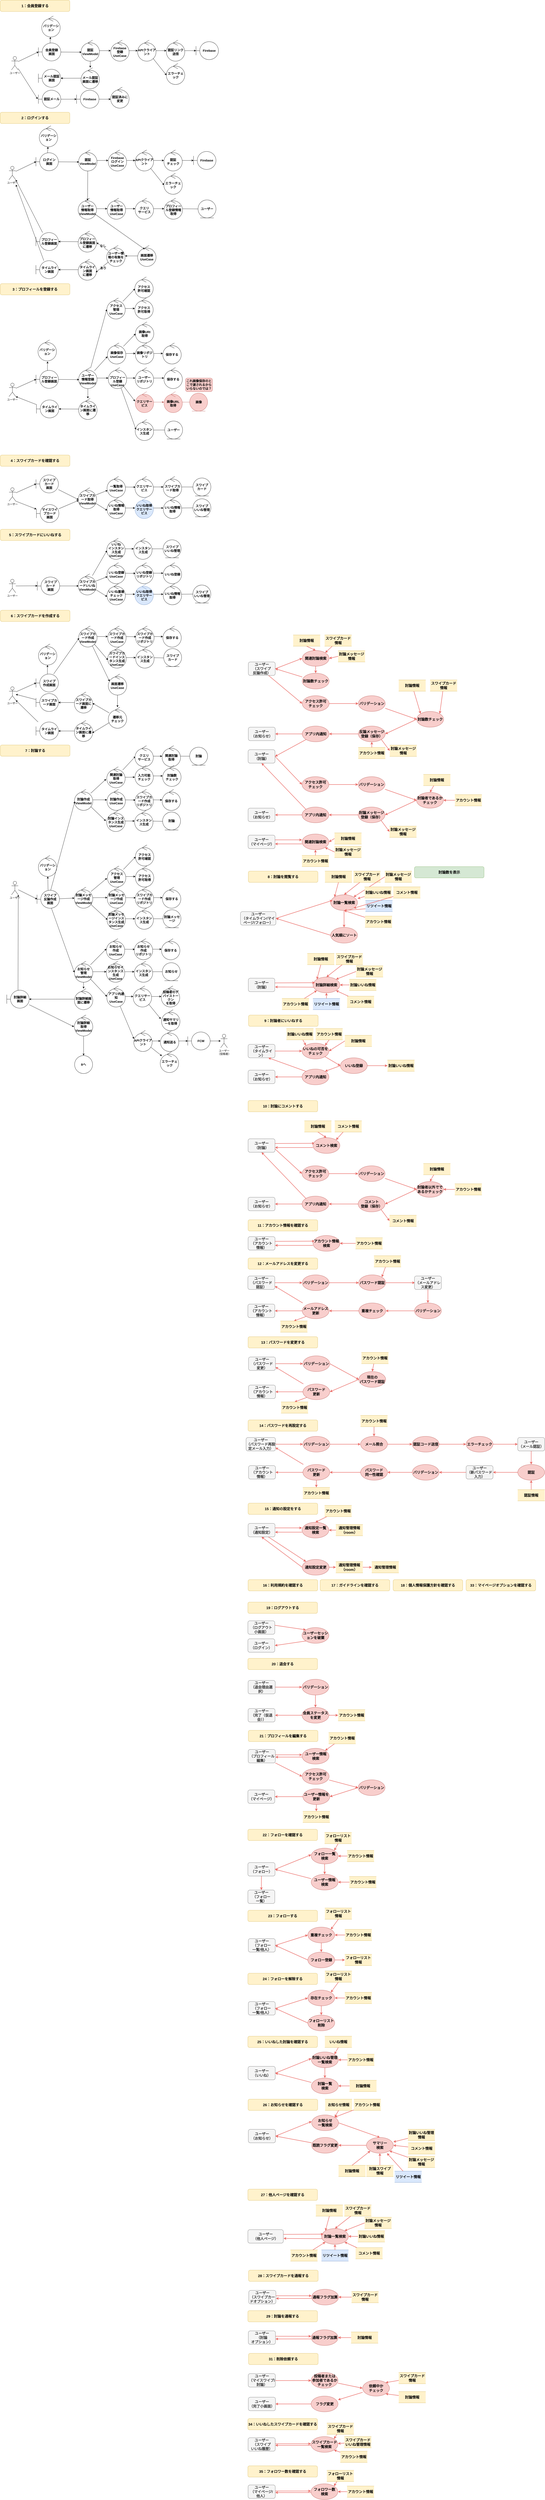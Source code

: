 <mxfile version="24.7.14" pages="2">
  <diagram id="1gJy0UFCDIrB7mJaJLwo" name="ロバストネス図">
    <mxGraphModel dx="1706" dy="2146" grid="1" gridSize="10" guides="1" tooltips="1" connect="1" arrows="1" fold="1" page="1" pageScale="1" pageWidth="850" pageHeight="1100" math="0" shadow="0">
      <root>
        <mxCell id="0" />
        <mxCell id="1" parent="0" />
        <mxCell id="Q7_anRJcgjc1E-Eh0VyL-667" value="" style="edgeStyle=none;shape=connector;rounded=0;orthogonalLoop=1;jettySize=auto;html=1;strokeColor=default;align=center;verticalAlign=middle;fontFamily=Helvetica;fontSize=14;fontColor=default;fontStyle=1;labelBackgroundColor=default;endArrow=classic;" edge="1" parent="1" source="Q7_anRJcgjc1E-Eh0VyL-2" target="Q7_anRJcgjc1E-Eh0VyL-665">
          <mxGeometry relative="1" as="geometry" />
        </mxCell>
        <mxCell id="Q7_anRJcgjc1E-Eh0VyL-2" value="会員登録&lt;div&gt;画面&lt;/div&gt;" style="shape=umlBoundary;whiteSpace=wrap;html=1;fontSize=14;fontStyle=1" vertex="1" parent="1">
          <mxGeometry x="290" y="170" width="100" height="80" as="geometry" />
        </mxCell>
        <mxCell id="Q7_anRJcgjc1E-Eh0VyL-4" value="ユーザー" style="shape=umlActor;verticalLabelPosition=bottom;verticalAlign=top;html=1;" vertex="1" parent="1">
          <mxGeometry x="170" y="230" width="30" height="60" as="geometry" />
        </mxCell>
        <mxCell id="Q7_anRJcgjc1E-Eh0VyL-9" value="1：会員登録する" style="rounded=1;whiteSpace=wrap;html=1;strokeColor=#d6b656;align=center;verticalAlign=middle;fontFamily=Helvetica;fontSize=16;fontStyle=1;fillColor=#fff2cc;" vertex="1" parent="1">
          <mxGeometry x="120" y="-20" width="310" height="50" as="geometry" />
        </mxCell>
        <mxCell id="Q7_anRJcgjc1E-Eh0VyL-10" value="20：退会する" style="rounded=1;whiteSpace=wrap;html=1;strokeColor=#d6b656;align=center;verticalAlign=middle;fontFamily=Helvetica;fontSize=16;fontStyle=1;fillColor=#fff2cc;" vertex="1" parent="1">
          <mxGeometry x="1223" y="7352.04" width="310" height="50" as="geometry" />
        </mxCell>
        <mxCell id="Q7_anRJcgjc1E-Eh0VyL-11" value="19：ログアウトする" style="rounded=1;whiteSpace=wrap;html=1;strokeColor=#d6b656;align=center;verticalAlign=middle;fontFamily=Helvetica;fontSize=16;fontStyle=1;fillColor=#fff2cc;" vertex="1" parent="1">
          <mxGeometry x="1223" y="7102.04" width="310" height="50" as="geometry" />
        </mxCell>
        <mxCell id="Q7_anRJcgjc1E-Eh0VyL-12" value="3：プロフィールを登録する" style="rounded=1;whiteSpace=wrap;html=1;strokeColor=#d6b656;align=center;verticalAlign=middle;fontFamily=Helvetica;fontSize=16;fontStyle=1;fillColor=#fff2cc;" vertex="1" parent="1">
          <mxGeometry x="120.32" y="1240" width="310" height="50" as="geometry" />
        </mxCell>
        <mxCell id="Q7_anRJcgjc1E-Eh0VyL-13" value="21：プロフィールを編集する" style="rounded=1;whiteSpace=wrap;html=1;strokeColor=#d6b656;align=center;verticalAlign=middle;fontFamily=Helvetica;fontSize=16;fontStyle=1;fillColor=#fff2cc;" vertex="1" parent="1">
          <mxGeometry x="1225" y="7672.04" width="310" height="50" as="geometry" />
        </mxCell>
        <mxCell id="Q7_anRJcgjc1E-Eh0VyL-14" value="16：利用規約を確認&lt;span style=&quot;background-color: initial;&quot;&gt;する&lt;/span&gt;" style="rounded=1;whiteSpace=wrap;html=1;strokeColor=#d6b656;align=center;verticalAlign=middle;fontFamily=Helvetica;fontSize=16;fontStyle=1;fillColor=#fff2cc;" vertex="1" parent="1">
          <mxGeometry x="1224" y="7002.04" width="310" height="50" as="geometry" />
        </mxCell>
        <mxCell id="Q7_anRJcgjc1E-Eh0VyL-15" value="10：討論にコメントする" style="rounded=1;whiteSpace=wrap;html=1;strokeColor=#d6b656;align=center;verticalAlign=middle;fontFamily=Helvetica;fontSize=16;fontStyle=1;fillColor=#fff2cc;" vertex="1" parent="1">
          <mxGeometry x="1224" y="4872.04" width="310" height="50" as="geometry" />
        </mxCell>
        <mxCell id="Q7_anRJcgjc1E-Eh0VyL-16" value="4：スワイプカード&lt;span style=&quot;background-color: initial;&quot;&gt;を確認&lt;/span&gt;&lt;span style=&quot;background-color: initial;&quot;&gt;する&lt;/span&gt;" style="rounded=1;whiteSpace=wrap;html=1;strokeColor=#d6b656;align=center;verticalAlign=middle;fontFamily=Helvetica;fontSize=16;fontStyle=1;fillColor=#fff2cc;" vertex="1" parent="1">
          <mxGeometry x="120.32" y="2002.16" width="310" height="50" as="geometry" />
        </mxCell>
        <mxCell id="Q7_anRJcgjc1E-Eh0VyL-17" value="6：スワイプカードを作成する" style="rounded=1;whiteSpace=wrap;html=1;strokeColor=#d6b656;align=center;verticalAlign=middle;fontFamily=Helvetica;fontSize=16;fontStyle=1;fillColor=#fff2cc;" vertex="1" parent="1">
          <mxGeometry x="120.64" y="2692.16" width="310" height="50" as="geometry" />
        </mxCell>
        <mxCell id="Q7_anRJcgjc1E-Eh0VyL-18" value="12：メールアドレスを変更する" style="rounded=1;whiteSpace=wrap;html=1;strokeColor=#d6b656;align=center;verticalAlign=middle;fontFamily=Helvetica;fontSize=16;fontStyle=1;fillColor=#fff2cc;" vertex="1" parent="1">
          <mxGeometry x="1224" y="5572.04" width="310" height="50" as="geometry" />
        </mxCell>
        <mxCell id="Q7_anRJcgjc1E-Eh0VyL-19" value="15：通知の設定をする" style="rounded=1;whiteSpace=wrap;html=1;strokeColor=#d6b656;align=center;verticalAlign=middle;fontFamily=Helvetica;fontSize=16;fontStyle=1;fillColor=#fff2cc;" vertex="1" parent="1">
          <mxGeometry x="1224" y="6662.04" width="310" height="50" as="geometry" />
        </mxCell>
        <mxCell id="Q7_anRJcgjc1E-Eh0VyL-20" value="18：個人情報保護方針を確認する" style="rounded=1;whiteSpace=wrap;html=1;strokeColor=#d6b656;align=center;verticalAlign=middle;fontFamily=Helvetica;fontSize=16;fontStyle=1;fillColor=#fff2cc;" vertex="1" parent="1">
          <mxGeometry x="1870" y="7002.04" width="310" height="50" as="geometry" />
        </mxCell>
        <mxCell id="Q7_anRJcgjc1E-Eh0VyL-21" value="17：ガイドラインを確認する" style="rounded=1;whiteSpace=wrap;html=1;strokeColor=#d6b656;align=center;verticalAlign=middle;fontFamily=Helvetica;fontSize=16;fontStyle=1;fillColor=#fff2cc;" vertex="1" parent="1">
          <mxGeometry x="1545" y="7002.04" width="310" height="50" as="geometry" />
        </mxCell>
        <mxCell id="Q7_anRJcgjc1E-Eh0VyL-22" value="26：お知らせを確認する" style="rounded=1;whiteSpace=wrap;html=1;strokeColor=#d6b656;align=center;verticalAlign=middle;fontFamily=Helvetica;fontSize=16;fontStyle=1;fillColor=#fff2cc;" vertex="1" parent="1">
          <mxGeometry x="1224" y="9312.04" width="310" height="50" as="geometry" />
        </mxCell>
        <mxCell id="Q7_anRJcgjc1E-Eh0VyL-23" value="5：スワイプカードにいいねする" style="rounded=1;whiteSpace=wrap;html=1;strokeColor=#d6b656;align=center;verticalAlign=middle;fontFamily=Helvetica;fontSize=16;fontStyle=1;fillColor=#fff2cc;" vertex="1" parent="1">
          <mxGeometry x="120.64" y="2332.16" width="310" height="50" as="geometry" />
        </mxCell>
        <mxCell id="Q7_anRJcgjc1E-Eh0VyL-24" value="7：討論する" style="rounded=1;whiteSpace=wrap;html=1;strokeColor=#d6b656;align=center;verticalAlign=middle;fontFamily=Helvetica;fontSize=16;fontStyle=1;fillColor=#fff2cc;" vertex="1" parent="1">
          <mxGeometry x="120.64" y="3291.2" width="310" height="50" as="geometry" />
        </mxCell>
        <mxCell id="Q7_anRJcgjc1E-Eh0VyL-25" value="29：討論を通報する" style="rounded=1;whiteSpace=wrap;html=1;strokeColor=#d6b656;align=center;verticalAlign=middle;fontFamily=Helvetica;fontSize=16;fontStyle=1;fillColor=#fff2cc;" vertex="1" parent="1">
          <mxGeometry x="1223" y="10252.04" width="310" height="50" as="geometry" />
        </mxCell>
        <mxCell id="Q7_anRJcgjc1E-Eh0VyL-26" value="&lt;span style=&quot;background-color: initial;&quot;&gt;8：討論を閲覧する&lt;/span&gt;" style="rounded=1;whiteSpace=wrap;html=1;strokeColor=#d6b656;align=center;verticalAlign=middle;fontFamily=Helvetica;fontSize=16;fontStyle=1;fillColor=#fff2cc;" vertex="1" parent="1">
          <mxGeometry x="1225" y="3852.04" width="310" height="50" as="geometry" />
        </mxCell>
        <mxCell id="Q7_anRJcgjc1E-Eh0VyL-27" value="&lt;span style=&quot;background-color: initial;&quot;&gt;11：アカウント情報を確認する&lt;/span&gt;" style="rounded=1;whiteSpace=wrap;html=1;strokeColor=#d6b656;align=center;verticalAlign=middle;fontFamily=Helvetica;fontSize=16;fontStyle=1;fillColor=#fff2cc;" vertex="1" parent="1">
          <mxGeometry x="1224" y="5402.04" width="310" height="50" as="geometry" />
        </mxCell>
        <mxCell id="Q7_anRJcgjc1E-Eh0VyL-28" value="&lt;span style=&quot;background-color: initial;&quot;&gt;13：パスワードを変更する&lt;/span&gt;" style="rounded=1;whiteSpace=wrap;html=1;strokeColor=#d6b656;align=center;verticalAlign=middle;fontFamily=Helvetica;fontSize=16;fontStyle=1;fillColor=#fff2cc;" vertex="1" parent="1">
          <mxGeometry x="1224" y="5922.04" width="310" height="50" as="geometry" />
        </mxCell>
        <mxCell id="Q7_anRJcgjc1E-Eh0VyL-29" value="&lt;span style=&quot;background-color: initial;&quot;&gt;23：フォローする&lt;/span&gt;" style="rounded=1;whiteSpace=wrap;html=1;strokeColor=#d6b656;align=center;verticalAlign=middle;fontFamily=Helvetica;fontSize=16;fontStyle=1;fillColor=#fff2cc;" vertex="1" parent="1">
          <mxGeometry x="1223" y="8472.04" width="310" height="50" as="geometry" />
        </mxCell>
        <mxCell id="Q7_anRJcgjc1E-Eh0VyL-30" value="&lt;span style=&quot;background-color: initial;&quot;&gt;24：フォローを解除する&lt;/span&gt;" style="rounded=1;whiteSpace=wrap;html=1;strokeColor=#d6b656;align=center;verticalAlign=middle;fontFamily=Helvetica;fontSize=16;fontStyle=1;fillColor=#fff2cc;" vertex="1" parent="1">
          <mxGeometry x="1223" y="8752.04" width="310" height="50" as="geometry" />
        </mxCell>
        <mxCell id="Q7_anRJcgjc1E-Eh0VyL-31" value="&lt;span style=&quot;background-color: initial;&quot;&gt;27：他人ページを確認する&lt;/span&gt;" style="rounded=1;whiteSpace=wrap;html=1;strokeColor=#d6b656;align=center;verticalAlign=middle;fontFamily=Helvetica;fontSize=16;fontStyle=1;fillColor=#fff2cc;" vertex="1" parent="1">
          <mxGeometry x="1223" y="9712.04" width="310" height="50" as="geometry" />
        </mxCell>
        <mxCell id="Q7_anRJcgjc1E-Eh0VyL-32" value="14：パスワードを再設定する" style="rounded=1;whiteSpace=wrap;html=1;strokeColor=#d6b656;align=center;verticalAlign=middle;fontFamily=Helvetica;fontSize=16;fontStyle=1;fillColor=#fff2cc;" vertex="1" parent="1">
          <mxGeometry x="1224" y="6292.04" width="310" height="50" as="geometry" />
        </mxCell>
        <mxCell id="Q7_anRJcgjc1E-Eh0VyL-33" value="9：討論者にいいねする" style="rounded=1;whiteSpace=wrap;html=1;strokeColor=#d6b656;align=center;verticalAlign=middle;fontFamily=Helvetica;fontSize=16;fontStyle=1;fillColor=#fff2cc;" vertex="1" parent="1">
          <mxGeometry x="1226" y="4492.04" width="310" height="50" as="geometry" />
        </mxCell>
        <mxCell id="Q7_anRJcgjc1E-Eh0VyL-34" value="28：スワイプカードを通報する" style="rounded=1;whiteSpace=wrap;html=1;strokeColor=#d6b656;align=center;verticalAlign=middle;fontFamily=Helvetica;fontSize=16;fontStyle=1;fillColor=#fff2cc;" vertex="1" parent="1">
          <mxGeometry x="1226" y="10072.04" width="310" height="50" as="geometry" />
        </mxCell>
        <mxCell id="Q7_anRJcgjc1E-Eh0VyL-35" value="22：フォローを確認する" style="rounded=1;whiteSpace=wrap;html=1;strokeColor=#d6b656;align=center;verticalAlign=middle;fontFamily=Helvetica;fontSize=16;fontStyle=1;fillColor=#fff2cc;" vertex="1" parent="1">
          <mxGeometry x="1223" y="8112.04" width="310" height="50" as="geometry" />
        </mxCell>
        <mxCell id="Q7_anRJcgjc1E-Eh0VyL-36" value="25：いいねした討論を確認する" style="rounded=1;whiteSpace=wrap;html=1;strokeColor=#d6b656;align=center;verticalAlign=middle;fontFamily=Helvetica;fontSize=16;fontStyle=1;fillColor=#fff2cc;" vertex="1" parent="1">
          <mxGeometry x="1223" y="9032.04" width="310" height="50" as="geometry" />
        </mxCell>
        <mxCell id="Q7_anRJcgjc1E-Eh0VyL-37" value="&lt;span style=&quot;background-color: initial;&quot;&gt;31：削除依頼する&lt;/span&gt;" style="rounded=1;whiteSpace=wrap;html=1;strokeColor=#d6b656;align=center;verticalAlign=middle;fontFamily=Helvetica;fontSize=16;fontStyle=1;fillColor=#fff2cc;" vertex="1" parent="1">
          <mxGeometry x="1226" y="10442.04" width="310" height="50" as="geometry" />
        </mxCell>
        <mxCell id="Q7_anRJcgjc1E-Eh0VyL-266" value="ユーザー&lt;div&gt;&lt;span style=&quot;background-color: initial;&quot;&gt;（スワイプ&lt;/span&gt;&lt;/div&gt;&lt;div&gt;&lt;span style=&quot;background-color: initial;&quot;&gt;反論作成）&lt;/span&gt;&lt;/div&gt;" style="rounded=1;whiteSpace=wrap;html=1;fontFamily=Helvetica;fontSize=16;fontColor=#333333;labelBackgroundColor=none;fillColor=#f5f5f5;strokeColor=#666666;fontStyle=1" vertex="1" parent="1">
          <mxGeometry x="1225" y="2922.04" width="120" height="60" as="geometry" />
        </mxCell>
        <mxCell id="Q7_anRJcgjc1E-Eh0VyL-267" value="アカウント情報" style="shape=partialRectangle;whiteSpace=wrap;html=1;left=0;right=0;fillColor=#fff2cc;fontFamily=Helvetica;fontSize=16;labelBackgroundColor=none;strokeColor=#d6b656;fontStyle=1" vertex="1" parent="1">
          <mxGeometry x="1715" y="3302.04" width="120" height="50" as="geometry" />
        </mxCell>
        <mxCell id="Q7_anRJcgjc1E-Eh0VyL-268" value="討論情報" style="shape=partialRectangle;whiteSpace=wrap;html=1;left=0;right=0;fillColor=#fff2cc;fontFamily=Helvetica;fontSize=16;labelBackgroundColor=none;strokeColor=#d6b656;fontStyle=1" vertex="1" parent="1">
          <mxGeometry x="1425" y="2802.04" width="120" height="50" as="geometry" />
        </mxCell>
        <mxCell id="Q7_anRJcgjc1E-Eh0VyL-269" value="バリデーション" style="strokeWidth=1;html=1;shape=mxgraph.flowchart.start_1;whiteSpace=wrap;fontFamily=Helvetica;fontSize=16;labelBackgroundColor=none;fillColor=#f8cecc;strokeColor=#b85450;fontStyle=1" vertex="1" parent="1">
          <mxGeometry x="1715" y="3072.04" width="120" height="70" as="geometry" />
        </mxCell>
        <mxCell id="Q7_anRJcgjc1E-Eh0VyL-270" value="" style="edgeStyle=none;shape=connector;rounded=0;orthogonalLoop=1;jettySize=auto;html=1;strokeColor=#EA6B66;strokeWidth=2;align=center;verticalAlign=middle;fontFamily=Helvetica;fontSize=11;fontColor=default;labelBackgroundColor=default;endArrow=classic;endFill=1;" edge="1" parent="1" source="Q7_anRJcgjc1E-Eh0VyL-271" target="Q7_anRJcgjc1E-Eh0VyL-274">
          <mxGeometry relative="1" as="geometry" />
        </mxCell>
        <mxCell id="Q7_anRJcgjc1E-Eh0VyL-271" value="関連討論検索" style="strokeWidth=1;html=1;shape=mxgraph.flowchart.start_1;whiteSpace=wrap;fontFamily=Helvetica;fontSize=16;labelBackgroundColor=none;fillColor=#f8cecc;strokeColor=#b85450;fontStyle=1" vertex="1" parent="1">
          <mxGeometry x="1465" y="2871.04" width="120" height="70" as="geometry" />
        </mxCell>
        <mxCell id="Q7_anRJcgjc1E-Eh0VyL-272" style="edgeStyle=none;shape=connector;rounded=0;orthogonalLoop=1;jettySize=auto;html=1;exitX=1;exitY=0.5;exitDx=0;exitDy=0;entryX=0;entryY=0.5;entryDx=0;entryDy=0;entryPerimeter=0;strokeColor=#EA6B66;strokeWidth=2;align=center;verticalAlign=middle;fontFamily=Helvetica;fontSize=11;fontColor=default;labelBackgroundColor=default;endArrow=classic;endFill=1;" edge="1" parent="1" source="Q7_anRJcgjc1E-Eh0VyL-266" target="Q7_anRJcgjc1E-Eh0VyL-271">
          <mxGeometry relative="1" as="geometry" />
        </mxCell>
        <mxCell id="Q7_anRJcgjc1E-Eh0VyL-273" style="edgeStyle=none;shape=connector;rounded=0;orthogonalLoop=1;jettySize=auto;html=1;strokeColor=#EA6B66;strokeWidth=2;align=center;verticalAlign=middle;fontFamily=Helvetica;fontSize=11;fontColor=default;labelBackgroundColor=default;endArrow=classic;endFill=1;" edge="1" parent="1" source="Q7_anRJcgjc1E-Eh0VyL-274">
          <mxGeometry relative="1" as="geometry">
            <mxPoint x="1345" y="2952.04" as="targetPoint" />
          </mxGeometry>
        </mxCell>
        <mxCell id="Q7_anRJcgjc1E-Eh0VyL-274" value="討論数チェック" style="strokeWidth=1;html=1;shape=mxgraph.flowchart.start_1;whiteSpace=wrap;fontFamily=Helvetica;fontSize=16;labelBackgroundColor=none;fillColor=#f8cecc;strokeColor=#b85450;fontStyle=1" vertex="1" parent="1">
          <mxGeometry x="1465" y="2972.04" width="120" height="70" as="geometry" />
        </mxCell>
        <mxCell id="Q7_anRJcgjc1E-Eh0VyL-275" value="スワイプカード情報" style="shape=partialRectangle;whiteSpace=wrap;html=1;left=0;right=0;fillColor=#fff2cc;fontFamily=Helvetica;fontSize=16;labelBackgroundColor=none;strokeColor=#d6b656;fontStyle=1" vertex="1" parent="1">
          <mxGeometry x="1565" y="2802.04" width="120" height="50" as="geometry" />
        </mxCell>
        <mxCell id="Q7_anRJcgjc1E-Eh0VyL-276" style="edgeStyle=none;shape=connector;rounded=0;orthogonalLoop=1;jettySize=auto;html=1;exitX=0.5;exitY=1;exitDx=0;exitDy=0;entryX=0.5;entryY=0;entryDx=0;entryDy=0;entryPerimeter=0;strokeColor=#EA6B66;strokeWidth=2;align=center;verticalAlign=middle;fontFamily=Helvetica;fontSize=11;fontColor=default;labelBackgroundColor=default;endArrow=classic;endFill=1;" edge="1" parent="1" source="Q7_anRJcgjc1E-Eh0VyL-268" target="Q7_anRJcgjc1E-Eh0VyL-271">
          <mxGeometry relative="1" as="geometry" />
        </mxCell>
        <mxCell id="Q7_anRJcgjc1E-Eh0VyL-277" style="edgeStyle=none;shape=connector;rounded=0;orthogonalLoop=1;jettySize=auto;html=1;entryX=0.855;entryY=0.145;entryDx=0;entryDy=0;entryPerimeter=0;strokeColor=#EA6B66;strokeWidth=2;align=center;verticalAlign=middle;fontFamily=Helvetica;fontSize=11;fontColor=default;labelBackgroundColor=default;endArrow=classic;endFill=1;" edge="1" parent="1" source="Q7_anRJcgjc1E-Eh0VyL-275" target="Q7_anRJcgjc1E-Eh0VyL-271">
          <mxGeometry relative="1" as="geometry" />
        </mxCell>
        <mxCell id="Q7_anRJcgjc1E-Eh0VyL-278" value="討論数チェック" style="strokeWidth=1;html=1;shape=mxgraph.flowchart.start_1;whiteSpace=wrap;fontFamily=Helvetica;fontSize=16;labelBackgroundColor=none;fillColor=#f8cecc;strokeColor=#b85450;fontStyle=1" vertex="1" parent="1">
          <mxGeometry x="1975" y="3142.04" width="120" height="70" as="geometry" />
        </mxCell>
        <mxCell id="Q7_anRJcgjc1E-Eh0VyL-279" style="edgeStyle=none;shape=connector;rounded=0;orthogonalLoop=1;jettySize=auto;html=1;entryX=0;entryY=0.5;entryDx=0;entryDy=0;entryPerimeter=0;strokeColor=#EA6B66;strokeWidth=2;align=center;verticalAlign=middle;fontFamily=Helvetica;fontSize=11;fontColor=default;labelBackgroundColor=default;endArrow=classic;endFill=1;" edge="1" parent="1" source="Q7_anRJcgjc1E-Eh0VyL-269" target="Q7_anRJcgjc1E-Eh0VyL-278">
          <mxGeometry relative="1" as="geometry" />
        </mxCell>
        <mxCell id="Q7_anRJcgjc1E-Eh0VyL-280" value="ユーザー&lt;div&gt;&lt;span style=&quot;background-color: initial;&quot;&gt;（討論&lt;/span&gt;&lt;span style=&quot;background-color: initial;&quot;&gt;）&lt;/span&gt;&lt;/div&gt;" style="rounded=1;whiteSpace=wrap;html=1;fontFamily=Helvetica;fontSize=16;fontColor=#333333;labelBackgroundColor=none;fillColor=#f5f5f5;strokeColor=#666666;fontStyle=1" vertex="1" parent="1">
          <mxGeometry x="1224" y="3312.04" width="120" height="60" as="geometry" />
        </mxCell>
        <mxCell id="Q7_anRJcgjc1E-Eh0VyL-281" value="討論情報" style="shape=partialRectangle;whiteSpace=wrap;html=1;left=0;right=0;fillColor=#fff2cc;fontFamily=Helvetica;fontSize=16;labelBackgroundColor=none;strokeColor=#d6b656;fontStyle=1" vertex="1" parent="1">
          <mxGeometry x="1895" y="3002.04" width="120" height="50" as="geometry" />
        </mxCell>
        <mxCell id="Q7_anRJcgjc1E-Eh0VyL-282" value="スワイプカード情報" style="shape=partialRectangle;whiteSpace=wrap;html=1;left=0;right=0;fillColor=#fff2cc;fontFamily=Helvetica;fontSize=16;labelBackgroundColor=none;strokeColor=#d6b656;fontStyle=1" vertex="1" parent="1">
          <mxGeometry x="2035" y="3002.04" width="120" height="50" as="geometry" />
        </mxCell>
        <mxCell id="Q7_anRJcgjc1E-Eh0VyL-283" style="edgeStyle=none;shape=connector;rounded=0;orthogonalLoop=1;jettySize=auto;html=1;entryX=0.145;entryY=0.145;entryDx=0;entryDy=0;entryPerimeter=0;strokeColor=#EA6B66;strokeWidth=2;align=center;verticalAlign=middle;fontFamily=Helvetica;fontSize=11;fontColor=default;labelBackgroundColor=default;endArrow=classic;endFill=1;" edge="1" parent="1" source="Q7_anRJcgjc1E-Eh0VyL-281" target="Q7_anRJcgjc1E-Eh0VyL-278">
          <mxGeometry relative="1" as="geometry" />
        </mxCell>
        <mxCell id="Q7_anRJcgjc1E-Eh0VyL-284" style="edgeStyle=none;shape=connector;rounded=0;orthogonalLoop=1;jettySize=auto;html=1;entryX=0.855;entryY=0.145;entryDx=0;entryDy=0;entryPerimeter=0;strokeColor=#EA6B66;strokeWidth=2;align=center;verticalAlign=middle;fontFamily=Helvetica;fontSize=11;fontColor=default;labelBackgroundColor=default;endArrow=classic;endFill=1;" edge="1" parent="1" source="Q7_anRJcgjc1E-Eh0VyL-282" target="Q7_anRJcgjc1E-Eh0VyL-278">
          <mxGeometry relative="1" as="geometry" />
        </mxCell>
        <mxCell id="Q7_anRJcgjc1E-Eh0VyL-285" style="edgeStyle=none;shape=connector;rounded=0;orthogonalLoop=1;jettySize=auto;html=1;exitX=0.855;exitY=0.855;exitDx=0;exitDy=0;exitPerimeter=0;entryX=0;entryY=0.5;entryDx=0;entryDy=0;strokeColor=#EA6B66;strokeWidth=2;align=center;verticalAlign=middle;fontFamily=Helvetica;fontSize=11;fontColor=default;labelBackgroundColor=default;endArrow=classic;endFill=1;" edge="1" parent="1" source="Q7_anRJcgjc1E-Eh0VyL-286" target="Q7_anRJcgjc1E-Eh0VyL-294">
          <mxGeometry relative="1" as="geometry" />
        </mxCell>
        <mxCell id="Q7_anRJcgjc1E-Eh0VyL-286" value="反論メッセージ登録（保存）" style="strokeWidth=1;html=1;shape=mxgraph.flowchart.start_1;whiteSpace=wrap;fontFamily=Helvetica;fontSize=16;labelBackgroundColor=none;fillColor=#f8cecc;strokeColor=#b85450;fontStyle=1" vertex="1" parent="1">
          <mxGeometry x="1715" y="3207.04" width="120" height="70" as="geometry" />
        </mxCell>
        <mxCell id="Q7_anRJcgjc1E-Eh0VyL-287" style="edgeStyle=none;shape=connector;rounded=0;orthogonalLoop=1;jettySize=auto;html=1;exitX=0;exitY=0.5;exitDx=0;exitDy=0;exitPerimeter=0;entryX=1;entryY=0.5;entryDx=0;entryDy=0;strokeColor=#EA6B66;strokeWidth=2;align=center;verticalAlign=middle;fontFamily=Helvetica;fontSize=11;fontColor=default;labelBackgroundColor=default;endArrow=classic;endFill=1;" edge="1" parent="1" source="Q7_anRJcgjc1E-Eh0VyL-289" target="Q7_anRJcgjc1E-Eh0VyL-296">
          <mxGeometry relative="1" as="geometry" />
        </mxCell>
        <mxCell id="Q7_anRJcgjc1E-Eh0VyL-288" style="edgeStyle=none;shape=connector;rounded=0;orthogonalLoop=1;jettySize=auto;html=1;exitX=0.145;exitY=0.855;exitDx=0;exitDy=0;exitPerimeter=0;entryX=1;entryY=0.5;entryDx=0;entryDy=0;strokeColor=#EA6B66;strokeWidth=2;align=center;verticalAlign=middle;fontFamily=Helvetica;fontSize=11;fontColor=default;labelBackgroundColor=default;endArrow=classic;endFill=1;" edge="1" parent="1" source="Q7_anRJcgjc1E-Eh0VyL-289" target="Q7_anRJcgjc1E-Eh0VyL-280">
          <mxGeometry relative="1" as="geometry" />
        </mxCell>
        <mxCell id="Q7_anRJcgjc1E-Eh0VyL-289" value="アプリ内通知" style="strokeWidth=1;html=1;shape=mxgraph.flowchart.start_1;whiteSpace=wrap;fontFamily=Helvetica;fontSize=16;labelBackgroundColor=none;fillColor=#f8cecc;strokeColor=#b85450;fontStyle=1" vertex="1" parent="1">
          <mxGeometry x="1465" y="3207.04" width="120" height="70" as="geometry" />
        </mxCell>
        <mxCell id="Q7_anRJcgjc1E-Eh0VyL-290" style="edgeStyle=none;shape=connector;rounded=0;orthogonalLoop=1;jettySize=auto;html=1;exitX=0;exitY=0.5;exitDx=0;exitDy=0;exitPerimeter=0;entryX=1;entryY=0.5;entryDx=0;entryDy=0;entryPerimeter=0;strokeColor=#EA6B66;strokeWidth=2;align=center;verticalAlign=middle;fontFamily=Helvetica;fontSize=11;fontColor=default;labelBackgroundColor=default;endArrow=classic;endFill=1;" edge="1" parent="1" source="Q7_anRJcgjc1E-Eh0VyL-278" target="Q7_anRJcgjc1E-Eh0VyL-286">
          <mxGeometry relative="1" as="geometry" />
        </mxCell>
        <mxCell id="Q7_anRJcgjc1E-Eh0VyL-291" style="edgeStyle=none;shape=connector;rounded=0;orthogonalLoop=1;jettySize=auto;html=1;entryX=1;entryY=0.5;entryDx=0;entryDy=0;entryPerimeter=0;strokeColor=#EA6B66;strokeWidth=2;align=center;verticalAlign=middle;fontFamily=Helvetica;fontSize=11;fontColor=default;labelBackgroundColor=default;endArrow=classic;endFill=1;" edge="1" parent="1" source="Q7_anRJcgjc1E-Eh0VyL-286" target="Q7_anRJcgjc1E-Eh0VyL-289">
          <mxGeometry relative="1" as="geometry" />
        </mxCell>
        <mxCell id="Q7_anRJcgjc1E-Eh0VyL-292" value="討論メッセージ情報" style="shape=partialRectangle;whiteSpace=wrap;html=1;left=0;right=0;fillColor=#fff2cc;fontFamily=Helvetica;fontSize=16;labelBackgroundColor=none;strokeColor=#d6b656;fontStyle=1" vertex="1" parent="1">
          <mxGeometry x="1625" y="2872.04" width="120" height="50" as="geometry" />
        </mxCell>
        <mxCell id="Q7_anRJcgjc1E-Eh0VyL-293" style="edgeStyle=none;shape=connector;rounded=0;orthogonalLoop=1;jettySize=auto;html=1;exitX=0;exitY=0.5;exitDx=0;exitDy=0;entryX=1;entryY=0.5;entryDx=0;entryDy=0;entryPerimeter=0;strokeColor=#EA6B66;strokeWidth=2;align=center;verticalAlign=middle;fontFamily=Helvetica;fontSize=11;fontColor=default;labelBackgroundColor=default;endArrow=classic;endFill=1;" edge="1" parent="1" source="Q7_anRJcgjc1E-Eh0VyL-292" target="Q7_anRJcgjc1E-Eh0VyL-271">
          <mxGeometry relative="1" as="geometry" />
        </mxCell>
        <mxCell id="Q7_anRJcgjc1E-Eh0VyL-294" value="討論メッセージ情報" style="shape=partialRectangle;whiteSpace=wrap;html=1;left=0;right=0;fillColor=#fff2cc;fontFamily=Helvetica;fontSize=16;labelBackgroundColor=none;strokeColor=#d6b656;fontStyle=1" vertex="1" parent="1">
          <mxGeometry x="1855" y="3292.04" width="120" height="50" as="geometry" />
        </mxCell>
        <mxCell id="Q7_anRJcgjc1E-Eh0VyL-295" style="edgeStyle=none;shape=connector;rounded=0;orthogonalLoop=1;jettySize=auto;html=1;exitX=0.5;exitY=0;exitDx=0;exitDy=0;entryX=0.5;entryY=1;entryDx=0;entryDy=0;entryPerimeter=0;strokeColor=#EA6B66;strokeWidth=2;align=center;verticalAlign=middle;fontFamily=Helvetica;fontSize=11;fontColor=default;labelBackgroundColor=default;endArrow=classic;endFill=1;" edge="1" parent="1" source="Q7_anRJcgjc1E-Eh0VyL-267" target="Q7_anRJcgjc1E-Eh0VyL-286">
          <mxGeometry relative="1" as="geometry" />
        </mxCell>
        <mxCell id="Q7_anRJcgjc1E-Eh0VyL-296" value="ユーザー&lt;div&gt;&lt;span style=&quot;background-color: initial;&quot;&gt;（お知らせ&lt;/span&gt;&lt;span style=&quot;background-color: initial;&quot;&gt;）&lt;/span&gt;&lt;/div&gt;" style="rounded=1;whiteSpace=wrap;html=1;fontFamily=Helvetica;fontSize=16;fontColor=#333333;labelBackgroundColor=none;fillColor=#f5f5f5;strokeColor=#666666;fontStyle=1" vertex="1" parent="1">
          <mxGeometry x="1225" y="3212.04" width="120" height="60" as="geometry" />
        </mxCell>
        <mxCell id="Q7_anRJcgjc1E-Eh0VyL-297" value="アクセス許可&lt;div&gt;チェック&lt;/div&gt;" style="strokeWidth=1;html=1;shape=mxgraph.flowchart.start_1;whiteSpace=wrap;fontFamily=Helvetica;fontSize=16;labelBackgroundColor=none;fillColor=#f8cecc;strokeColor=#b85450;fontStyle=1" vertex="1" parent="1">
          <mxGeometry x="1465" y="3072.04" width="120" height="70" as="geometry" />
        </mxCell>
        <mxCell id="Q7_anRJcgjc1E-Eh0VyL-298" style="edgeStyle=none;shape=connector;rounded=0;orthogonalLoop=1;jettySize=auto;html=1;exitX=0.75;exitY=1;exitDx=0;exitDy=0;entryX=0;entryY=0.5;entryDx=0;entryDy=0;entryPerimeter=0;strokeColor=#EA6B66;strokeWidth=2;align=center;verticalAlign=middle;fontFamily=Helvetica;fontSize=11;fontColor=default;labelBackgroundColor=default;endArrow=classic;endFill=1;" edge="1" parent="1" source="Q7_anRJcgjc1E-Eh0VyL-266" target="Q7_anRJcgjc1E-Eh0VyL-297">
          <mxGeometry relative="1" as="geometry" />
        </mxCell>
        <mxCell id="Q7_anRJcgjc1E-Eh0VyL-299" style="edgeStyle=none;shape=connector;rounded=0;orthogonalLoop=1;jettySize=auto;html=1;entryX=0;entryY=0.5;entryDx=0;entryDy=0;entryPerimeter=0;strokeColor=#EA6B66;strokeWidth=2;align=center;verticalAlign=middle;fontFamily=Helvetica;fontSize=11;fontColor=default;labelBackgroundColor=default;endArrow=classic;endFill=1;" edge="1" parent="1" source="Q7_anRJcgjc1E-Eh0VyL-297" target="Q7_anRJcgjc1E-Eh0VyL-269">
          <mxGeometry relative="1" as="geometry" />
        </mxCell>
        <mxCell id="Q7_anRJcgjc1E-Eh0VyL-300" value="ユーザー&lt;div&gt;&lt;span style=&quot;background-color: initial;&quot;&gt;（マイページ&lt;/span&gt;&lt;span style=&quot;background-color: initial;&quot;&gt;）&lt;/span&gt;&lt;/div&gt;" style="rounded=1;whiteSpace=wrap;html=1;fontFamily=Helvetica;fontSize=16;fontColor=#333333;labelBackgroundColor=none;fillColor=#f5f5f5;strokeColor=#666666;fontStyle=1" vertex="1" parent="1">
          <mxGeometry x="1224" y="3692.04" width="120" height="60" as="geometry" />
        </mxCell>
        <mxCell id="Q7_anRJcgjc1E-Eh0VyL-301" style="edgeStyle=none;shape=connector;rounded=0;orthogonalLoop=1;jettySize=auto;html=1;entryX=1;entryY=0.5;entryDx=0;entryDy=0;strokeColor=#EA6B66;strokeWidth=2;align=center;verticalAlign=middle;fontFamily=Helvetica;fontSize=11;fontColor=default;labelBackgroundColor=default;endArrow=classic;endFill=1;" edge="1" parent="1">
          <mxGeometry relative="1" as="geometry">
            <mxPoint x="1464" y="3731.04" as="sourcePoint" />
            <mxPoint x="1344" y="3731.04" as="targetPoint" />
          </mxGeometry>
        </mxCell>
        <mxCell id="Q7_anRJcgjc1E-Eh0VyL-302" value="関連討論検索" style="strokeWidth=1;html=1;shape=mxgraph.flowchart.start_1;whiteSpace=wrap;fontFamily=Helvetica;fontSize=16;labelBackgroundColor=none;fillColor=#f8cecc;strokeColor=#b85450;fontStyle=1" vertex="1" parent="1">
          <mxGeometry x="1464" y="3687.04" width="120" height="70" as="geometry" />
        </mxCell>
        <mxCell id="Q7_anRJcgjc1E-Eh0VyL-303" style="edgeStyle=none;shape=connector;rounded=0;orthogonalLoop=1;jettySize=auto;html=1;entryX=0;entryY=0.5;entryDx=0;entryDy=0;entryPerimeter=0;strokeColor=#EA6B66;strokeWidth=2;align=center;verticalAlign=middle;fontFamily=Helvetica;fontSize=11;fontColor=default;labelBackgroundColor=default;endArrow=classic;endFill=1;" edge="1" parent="1">
          <mxGeometry relative="1" as="geometry">
            <mxPoint x="1344" y="3713.04" as="sourcePoint" />
            <mxPoint x="1464" y="3713.04" as="targetPoint" />
          </mxGeometry>
        </mxCell>
        <mxCell id="Q7_anRJcgjc1E-Eh0VyL-304" value="討論情報" style="shape=partialRectangle;whiteSpace=wrap;html=1;left=0;right=0;fillColor=#fff2cc;fontFamily=Helvetica;fontSize=16;labelBackgroundColor=none;strokeColor=#d6b656;fontStyle=1" vertex="1" parent="1">
          <mxGeometry x="1609" y="3682.04" width="120" height="50" as="geometry" />
        </mxCell>
        <mxCell id="Q7_anRJcgjc1E-Eh0VyL-305" value="討論メッセージ情報" style="shape=partialRectangle;whiteSpace=wrap;html=1;left=0;right=0;fillColor=#fff2cc;fontFamily=Helvetica;fontSize=16;labelBackgroundColor=none;strokeColor=#d6b656;fontStyle=1" vertex="1" parent="1">
          <mxGeometry x="1609" y="3742.04" width="120" height="50" as="geometry" />
        </mxCell>
        <mxCell id="Q7_anRJcgjc1E-Eh0VyL-306" value="アカウント情報" style="shape=partialRectangle;whiteSpace=wrap;html=1;left=0;right=0;fillColor=#fff2cc;fontFamily=Helvetica;fontSize=16;labelBackgroundColor=none;strokeColor=#d6b656;fontStyle=1" vertex="1" parent="1">
          <mxGeometry x="1464" y="3782.04" width="120" height="50" as="geometry" />
        </mxCell>
        <mxCell id="Q7_anRJcgjc1E-Eh0VyL-307" style="edgeStyle=none;shape=connector;rounded=0;orthogonalLoop=1;jettySize=auto;html=1;exitX=0;exitY=0.5;exitDx=0;exitDy=0;entryX=1;entryY=0.5;entryDx=0;entryDy=0;entryPerimeter=0;strokeColor=#EA6B66;strokeWidth=2;align=center;verticalAlign=middle;fontFamily=Helvetica;fontSize=11;fontColor=default;labelBackgroundColor=default;endArrow=classic;endFill=1;" edge="1" parent="1" source="Q7_anRJcgjc1E-Eh0VyL-304" target="Q7_anRJcgjc1E-Eh0VyL-302">
          <mxGeometry relative="1" as="geometry" />
        </mxCell>
        <mxCell id="Q7_anRJcgjc1E-Eh0VyL-308" style="edgeStyle=none;shape=connector;rounded=0;orthogonalLoop=1;jettySize=auto;html=1;exitX=0;exitY=0.5;exitDx=0;exitDy=0;entryX=0.855;entryY=0.855;entryDx=0;entryDy=0;entryPerimeter=0;strokeColor=#EA6B66;strokeWidth=2;align=center;verticalAlign=middle;fontFamily=Helvetica;fontSize=11;fontColor=default;labelBackgroundColor=default;endArrow=classic;endFill=1;" edge="1" parent="1" source="Q7_anRJcgjc1E-Eh0VyL-305" target="Q7_anRJcgjc1E-Eh0VyL-302">
          <mxGeometry relative="1" as="geometry" />
        </mxCell>
        <mxCell id="Q7_anRJcgjc1E-Eh0VyL-309" style="edgeStyle=none;shape=connector;rounded=0;orthogonalLoop=1;jettySize=auto;html=1;exitX=0.5;exitY=0;exitDx=0;exitDy=0;entryX=0.5;entryY=1;entryDx=0;entryDy=0;entryPerimeter=0;strokeColor=#EA6B66;strokeWidth=2;align=center;verticalAlign=middle;fontFamily=Helvetica;fontSize=11;fontColor=default;labelBackgroundColor=default;endArrow=classic;endFill=1;" edge="1" parent="1" source="Q7_anRJcgjc1E-Eh0VyL-306" target="Q7_anRJcgjc1E-Eh0VyL-302">
          <mxGeometry relative="1" as="geometry" />
        </mxCell>
        <mxCell id="Q7_anRJcgjc1E-Eh0VyL-310" value="ユーザー&lt;div&gt;&lt;span style=&quot;background-color: initial;&quot;&gt;（タイムライン/マイページ/フォロー&lt;/span&gt;&lt;span style=&quot;background-color: initial;&quot;&gt;）&lt;/span&gt;&lt;/div&gt;" style="rounded=1;whiteSpace=wrap;html=1;fontFamily=Helvetica;fontSize=16;fontColor=#333333;labelBackgroundColor=none;fillColor=#f5f5f5;strokeColor=#666666;fontStyle=1" vertex="1" parent="1">
          <mxGeometry x="1190" y="4032.04" width="158" height="60" as="geometry" />
        </mxCell>
        <mxCell id="Q7_anRJcgjc1E-Eh0VyL-311" value="討論情報" style="shape=partialRectangle;whiteSpace=wrap;html=1;left=0;right=0;fillColor=#fff2cc;fontFamily=Helvetica;fontSize=16;labelBackgroundColor=none;strokeColor=#d6b656;fontStyle=1" vertex="1" parent="1">
          <mxGeometry x="1566.5" y="3852.04" width="120" height="50" as="geometry" />
        </mxCell>
        <mxCell id="Q7_anRJcgjc1E-Eh0VyL-312" value="討論一覧検索" style="strokeWidth=1;html=1;shape=mxgraph.flowchart.start_1;whiteSpace=wrap;fontFamily=Helvetica;fontSize=16;labelBackgroundColor=none;fillColor=#f8cecc;strokeColor=#b85450;fontStyle=1" vertex="1" parent="1">
          <mxGeometry x="1591.5" y="3957.04" width="120" height="70" as="geometry" />
        </mxCell>
        <mxCell id="Q7_anRJcgjc1E-Eh0VyL-313" style="edgeStyle=none;shape=connector;rounded=0;orthogonalLoop=1;jettySize=auto;html=1;exitX=1;exitY=0.5;exitDx=0;exitDy=0;entryX=0.072;entryY=0.357;entryDx=0;entryDy=0;entryPerimeter=0;strokeColor=#EA6B66;strokeWidth=2;align=center;verticalAlign=middle;fontFamily=Helvetica;fontSize=11;fontColor=default;labelBackgroundColor=default;endArrow=classic;endFill=1;" edge="1" parent="1" source="Q7_anRJcgjc1E-Eh0VyL-310" target="Q7_anRJcgjc1E-Eh0VyL-312">
          <mxGeometry relative="1" as="geometry">
            <mxPoint x="1344" y="4083.04" as="sourcePoint" />
            <mxPoint x="1464" y="4083.04" as="targetPoint" />
          </mxGeometry>
        </mxCell>
        <mxCell id="Q7_anRJcgjc1E-Eh0VyL-314" style="edgeStyle=none;shape=connector;rounded=0;orthogonalLoop=1;jettySize=auto;html=1;strokeColor=#EA6B66;strokeWidth=2;align=center;verticalAlign=middle;fontFamily=Helvetica;fontSize=11;fontColor=default;labelBackgroundColor=default;endArrow=classic;endFill=1;exitX=0;exitY=0.5;exitDx=0;exitDy=0;exitPerimeter=0;entryX=1;entryY=0.5;entryDx=0;entryDy=0;" edge="1" parent="1" source="Q7_anRJcgjc1E-Eh0VyL-662" target="Q7_anRJcgjc1E-Eh0VyL-310">
          <mxGeometry relative="1" as="geometry">
            <mxPoint x="1464" y="4101.04" as="sourcePoint" />
            <mxPoint x="1344" y="4101.04" as="targetPoint" />
          </mxGeometry>
        </mxCell>
        <mxCell id="Q7_anRJcgjc1E-Eh0VyL-315" value="スワイプカード情報" style="shape=partialRectangle;whiteSpace=wrap;html=1;left=0;right=0;fillColor=#fff2cc;fontFamily=Helvetica;fontSize=16;labelBackgroundColor=none;strokeColor=#d6b656;fontStyle=1" vertex="1" parent="1">
          <mxGeometry x="1693.5" y="3852.04" width="120" height="50" as="geometry" />
        </mxCell>
        <mxCell id="Q7_anRJcgjc1E-Eh0VyL-316" style="edgeStyle=none;shape=connector;rounded=0;orthogonalLoop=1;jettySize=auto;html=1;exitX=0.5;exitY=1;exitDx=0;exitDy=0;entryX=0.145;entryY=0.145;entryDx=0;entryDy=0;entryPerimeter=0;strokeColor=#EA6B66;strokeWidth=2;align=center;verticalAlign=middle;fontFamily=Helvetica;fontSize=11;fontColor=default;labelBackgroundColor=default;endArrow=classic;endFill=1;" edge="1" parent="1" source="Q7_anRJcgjc1E-Eh0VyL-311" target="Q7_anRJcgjc1E-Eh0VyL-312">
          <mxGeometry relative="1" as="geometry" />
        </mxCell>
        <mxCell id="Q7_anRJcgjc1E-Eh0VyL-317" style="edgeStyle=none;shape=connector;rounded=0;orthogonalLoop=1;jettySize=auto;html=1;entryX=0.5;entryY=0;entryDx=0;entryDy=0;entryPerimeter=0;strokeColor=#EA6B66;strokeWidth=2;align=center;verticalAlign=middle;fontFamily=Helvetica;fontSize=11;fontColor=default;labelBackgroundColor=default;endArrow=classic;endFill=1;" edge="1" parent="1" source="Q7_anRJcgjc1E-Eh0VyL-315" target="Q7_anRJcgjc1E-Eh0VyL-312">
          <mxGeometry relative="1" as="geometry" />
        </mxCell>
        <mxCell id="Q7_anRJcgjc1E-Eh0VyL-318" value="ユーザー&lt;div&gt;&lt;span style=&quot;background-color: initial;&quot;&gt;（タイムライン&lt;/span&gt;&lt;span style=&quot;background-color: initial;&quot;&gt;）&lt;/span&gt;&lt;/div&gt;" style="rounded=1;whiteSpace=wrap;html=1;fontFamily=Helvetica;fontSize=16;fontColor=#333333;labelBackgroundColor=none;fillColor=#f5f5f5;strokeColor=#666666;fontStyle=1" vertex="1" parent="1">
          <mxGeometry x="1224" y="4622.04" width="120" height="60" as="geometry" />
        </mxCell>
        <mxCell id="Q7_anRJcgjc1E-Eh0VyL-319" style="edgeStyle=none;shape=connector;rounded=0;orthogonalLoop=1;jettySize=auto;html=1;exitX=1;exitY=0.5;exitDx=0;exitDy=0;exitPerimeter=0;entryX=0;entryY=0.5;entryDx=0;entryDy=0;strokeColor=#EA6B66;strokeWidth=2;align=center;verticalAlign=middle;fontFamily=Helvetica;fontSize=11;fontColor=default;labelBackgroundColor=default;endArrow=classic;endFill=1;" edge="1" parent="1" source="Q7_anRJcgjc1E-Eh0VyL-320" target="Q7_anRJcgjc1E-Eh0VyL-356">
          <mxGeometry relative="1" as="geometry" />
        </mxCell>
        <mxCell id="Q7_anRJcgjc1E-Eh0VyL-320" value="いいね登録" style="strokeWidth=1;html=1;shape=mxgraph.flowchart.start_1;whiteSpace=wrap;fontFamily=Helvetica;fontSize=16;labelBackgroundColor=none;fillColor=#f8cecc;strokeColor=#b85450;fontStyle=1" vertex="1" parent="1">
          <mxGeometry x="1635" y="4682.04" width="120" height="70" as="geometry" />
        </mxCell>
        <mxCell id="Q7_anRJcgjc1E-Eh0VyL-321" style="edgeStyle=none;shape=connector;rounded=0;orthogonalLoop=1;jettySize=auto;html=1;exitX=0;exitY=0.5;exitDx=0;exitDy=0;exitPerimeter=0;entryX=1;entryY=0.5;entryDx=0;entryDy=0;strokeColor=#EA6B66;strokeWidth=2;align=center;verticalAlign=middle;fontFamily=Helvetica;fontSize=11;fontColor=default;labelBackgroundColor=default;endArrow=none;endFill=0;startArrow=classic;startFill=1;" edge="1" parent="1" source="Q7_anRJcgjc1E-Eh0VyL-322" target="Q7_anRJcgjc1E-Eh0VyL-318">
          <mxGeometry relative="1" as="geometry" />
        </mxCell>
        <mxCell id="Q7_anRJcgjc1E-Eh0VyL-322" value="いいねの可否をチェック" style="strokeWidth=1;html=1;shape=mxgraph.flowchart.start_1;whiteSpace=wrap;fontFamily=Helvetica;fontSize=16;labelBackgroundColor=none;fillColor=#f8cecc;strokeColor=#b85450;fontStyle=1" vertex="1" parent="1">
          <mxGeometry x="1464" y="4617.04" width="120" height="70" as="geometry" />
        </mxCell>
        <mxCell id="Q7_anRJcgjc1E-Eh0VyL-323" value="討論メッセージ情報" style="shape=partialRectangle;whiteSpace=wrap;html=1;left=0;right=0;fillColor=#fff2cc;fontFamily=Helvetica;fontSize=16;labelBackgroundColor=none;strokeColor=#d6b656;fontStyle=1" vertex="1" parent="1">
          <mxGeometry x="1833" y="3852.04" width="120" height="50" as="geometry" />
        </mxCell>
        <mxCell id="Q7_anRJcgjc1E-Eh0VyL-324" style="edgeStyle=none;shape=connector;rounded=0;orthogonalLoop=1;jettySize=auto;html=1;exitX=0;exitY=0.5;exitDx=0;exitDy=0;entryX=0.855;entryY=0.145;entryDx=0;entryDy=0;entryPerimeter=0;strokeColor=#EA6B66;strokeWidth=2;align=center;verticalAlign=middle;fontFamily=Helvetica;fontSize=11;fontColor=default;labelBackgroundColor=default;endArrow=classic;endFill=1;" edge="1" parent="1" source="Q7_anRJcgjc1E-Eh0VyL-323" target="Q7_anRJcgjc1E-Eh0VyL-312">
          <mxGeometry relative="1" as="geometry" />
        </mxCell>
        <mxCell id="Q7_anRJcgjc1E-Eh0VyL-325" value="リツイート情報" style="shape=partialRectangle;whiteSpace=wrap;html=1;left=0;right=0;fillColor=#dae8fc;fontFamily=Helvetica;fontSize=16;labelBackgroundColor=none;strokeColor=#6c8ebf;fontStyle=1" vertex="1" parent="1">
          <mxGeometry x="1747" y="3982.04" width="120" height="50" as="geometry" />
        </mxCell>
        <mxCell id="Q7_anRJcgjc1E-Eh0VyL-326" value="" style="edgeStyle=none;shape=connector;rounded=0;orthogonalLoop=1;jettySize=auto;html=1;strokeColor=#EA6B66;strokeWidth=2;align=center;verticalAlign=middle;fontFamily=Helvetica;fontSize=11;fontColor=default;labelBackgroundColor=default;endArrow=classic;endFill=1;" edge="1" parent="1" source="Q7_anRJcgjc1E-Eh0VyL-327" target="Q7_anRJcgjc1E-Eh0VyL-312">
          <mxGeometry relative="1" as="geometry" />
        </mxCell>
        <mxCell id="Q7_anRJcgjc1E-Eh0VyL-327" value="討論いいね情報" style="shape=partialRectangle;whiteSpace=wrap;html=1;left=0;right=0;fillColor=#fff2cc;fontFamily=Helvetica;fontSize=16;labelBackgroundColor=none;strokeColor=#d6b656;fontStyle=1" vertex="1" parent="1">
          <mxGeometry x="1743" y="3922.04" width="120" height="50" as="geometry" />
        </mxCell>
        <mxCell id="Q7_anRJcgjc1E-Eh0VyL-328" value="コメント情報" style="shape=partialRectangle;whiteSpace=wrap;html=1;left=0;right=0;fillColor=#fff2cc;fontFamily=Helvetica;fontSize=16;labelBackgroundColor=none;strokeColor=#d6b656;fontStyle=1" vertex="1" parent="1">
          <mxGeometry x="1871" y="3922.04" width="120" height="50" as="geometry" />
        </mxCell>
        <mxCell id="Q7_anRJcgjc1E-Eh0VyL-329" style="edgeStyle=none;shape=connector;rounded=0;orthogonalLoop=1;jettySize=auto;html=1;entryX=0.855;entryY=0.855;entryDx=0;entryDy=0;entryPerimeter=0;strokeColor=#EA6B66;strokeWidth=2;align=center;verticalAlign=middle;fontFamily=Helvetica;fontSize=11;fontColor=default;labelBackgroundColor=default;endArrow=classic;endFill=1;" edge="1" parent="1" source="Q7_anRJcgjc1E-Eh0VyL-328" target="Q7_anRJcgjc1E-Eh0VyL-312">
          <mxGeometry relative="1" as="geometry" />
        </mxCell>
        <mxCell id="Q7_anRJcgjc1E-Eh0VyL-330" style="edgeStyle=none;shape=connector;rounded=0;orthogonalLoop=1;jettySize=auto;html=1;exitX=0;exitY=0.75;exitDx=0;exitDy=0;entryX=0.5;entryY=1;entryDx=0;entryDy=0;entryPerimeter=0;strokeColor=#EA6B66;strokeWidth=2;align=center;verticalAlign=middle;fontFamily=Helvetica;fontSize=11;fontColor=default;labelBackgroundColor=default;endArrow=classic;endFill=1;" edge="1" parent="1" source="Q7_anRJcgjc1E-Eh0VyL-325" target="Q7_anRJcgjc1E-Eh0VyL-312">
          <mxGeometry relative="1" as="geometry" />
        </mxCell>
        <mxCell id="Q7_anRJcgjc1E-Eh0VyL-331" value="アカウント情報" style="shape=partialRectangle;whiteSpace=wrap;html=1;left=0;right=0;fillColor=#fff2cc;fontFamily=Helvetica;fontSize=16;labelBackgroundColor=none;strokeColor=#d6b656;fontStyle=1" vertex="1" parent="1">
          <mxGeometry x="1745" y="4052.04" width="120" height="50" as="geometry" />
        </mxCell>
        <mxCell id="Q7_anRJcgjc1E-Eh0VyL-332" style="edgeStyle=none;shape=connector;rounded=0;orthogonalLoop=1;jettySize=auto;html=1;entryX=0.5;entryY=1;entryDx=0;entryDy=0;entryPerimeter=0;strokeColor=#EA6B66;strokeWidth=2;align=center;verticalAlign=middle;fontFamily=Helvetica;fontSize=11;fontColor=default;labelBackgroundColor=default;endArrow=classic;endFill=1;" edge="1" parent="1" source="Q7_anRJcgjc1E-Eh0VyL-331" target="Q7_anRJcgjc1E-Eh0VyL-312">
          <mxGeometry relative="1" as="geometry" />
        </mxCell>
        <mxCell id="Q7_anRJcgjc1E-Eh0VyL-333" value="ユーザー&lt;div&gt;&lt;span style=&quot;background-color: initial;&quot;&gt;（討論&lt;/span&gt;&lt;span style=&quot;background-color: initial;&quot;&gt;）&lt;/span&gt;&lt;/div&gt;" style="rounded=1;whiteSpace=wrap;html=1;fontFamily=Helvetica;fontSize=16;fontColor=#333333;labelBackgroundColor=none;fillColor=#f5f5f5;strokeColor=#666666;fontStyle=1" vertex="1" parent="1">
          <mxGeometry x="1225" y="4328.04" width="118" height="60" as="geometry" />
        </mxCell>
        <mxCell id="Q7_anRJcgjc1E-Eh0VyL-334" value="討論情報" style="shape=partialRectangle;whiteSpace=wrap;html=1;left=0;right=0;fillColor=#fff2cc;fontFamily=Helvetica;fontSize=16;labelBackgroundColor=none;strokeColor=#d6b656;fontStyle=1" vertex="1" parent="1">
          <mxGeometry x="1488" y="4218.04" width="120" height="50" as="geometry" />
        </mxCell>
        <mxCell id="Q7_anRJcgjc1E-Eh0VyL-335" value="討論詳細検索" style="strokeWidth=1;html=1;shape=mxgraph.flowchart.start_1;whiteSpace=wrap;fontFamily=Helvetica;fontSize=16;labelBackgroundColor=none;fillColor=#f8cecc;strokeColor=#b85450;fontStyle=1" vertex="1" parent="1">
          <mxGeometry x="1513" y="4323.04" width="120" height="70" as="geometry" />
        </mxCell>
        <mxCell id="Q7_anRJcgjc1E-Eh0VyL-336" style="edgeStyle=none;shape=connector;rounded=0;orthogonalLoop=1;jettySize=auto;html=1;exitX=1;exitY=0.5;exitDx=0;exitDy=0;entryX=0.072;entryY=0.357;entryDx=0;entryDy=0;entryPerimeter=0;strokeColor=#EA6B66;strokeWidth=2;align=center;verticalAlign=middle;fontFamily=Helvetica;fontSize=11;fontColor=default;labelBackgroundColor=default;endArrow=classic;endFill=1;" edge="1" parent="1" target="Q7_anRJcgjc1E-Eh0VyL-335">
          <mxGeometry relative="1" as="geometry">
            <mxPoint x="1344" y="4349.04" as="sourcePoint" />
            <mxPoint x="1464" y="4349.04" as="targetPoint" />
          </mxGeometry>
        </mxCell>
        <mxCell id="Q7_anRJcgjc1E-Eh0VyL-337" style="edgeStyle=none;shape=connector;rounded=0;orthogonalLoop=1;jettySize=auto;html=1;strokeColor=#EA6B66;strokeWidth=2;align=center;verticalAlign=middle;fontFamily=Helvetica;fontSize=11;fontColor=default;labelBackgroundColor=default;endArrow=classic;endFill=1;exitX=0.017;exitY=0.643;exitDx=0;exitDy=0;exitPerimeter=0;" edge="1" parent="1" source="Q7_anRJcgjc1E-Eh0VyL-335">
          <mxGeometry relative="1" as="geometry">
            <mxPoint x="1464" y="4367.04" as="sourcePoint" />
            <mxPoint x="1344" y="4367.04" as="targetPoint" />
          </mxGeometry>
        </mxCell>
        <mxCell id="Q7_anRJcgjc1E-Eh0VyL-338" value="スワイプカード情報" style="shape=partialRectangle;whiteSpace=wrap;html=1;left=0;right=0;fillColor=#fff2cc;fontFamily=Helvetica;fontSize=16;labelBackgroundColor=none;strokeColor=#d6b656;fontStyle=1" vertex="1" parent="1">
          <mxGeometry x="1615" y="4218.04" width="120" height="50" as="geometry" />
        </mxCell>
        <mxCell id="Q7_anRJcgjc1E-Eh0VyL-339" style="edgeStyle=none;shape=connector;rounded=0;orthogonalLoop=1;jettySize=auto;html=1;exitX=0.5;exitY=1;exitDx=0;exitDy=0;entryX=0.145;entryY=0.145;entryDx=0;entryDy=0;entryPerimeter=0;strokeColor=#EA6B66;strokeWidth=2;align=center;verticalAlign=middle;fontFamily=Helvetica;fontSize=11;fontColor=default;labelBackgroundColor=default;endArrow=classic;endFill=1;" edge="1" parent="1" source="Q7_anRJcgjc1E-Eh0VyL-334" target="Q7_anRJcgjc1E-Eh0VyL-335">
          <mxGeometry relative="1" as="geometry" />
        </mxCell>
        <mxCell id="Q7_anRJcgjc1E-Eh0VyL-340" style="edgeStyle=none;shape=connector;rounded=0;orthogonalLoop=1;jettySize=auto;html=1;entryX=0.5;entryY=0;entryDx=0;entryDy=0;entryPerimeter=0;strokeColor=#EA6B66;strokeWidth=2;align=center;verticalAlign=middle;fontFamily=Helvetica;fontSize=11;fontColor=default;labelBackgroundColor=default;endArrow=classic;endFill=1;" edge="1" parent="1" source="Q7_anRJcgjc1E-Eh0VyL-338" target="Q7_anRJcgjc1E-Eh0VyL-335">
          <mxGeometry relative="1" as="geometry" />
        </mxCell>
        <mxCell id="Q7_anRJcgjc1E-Eh0VyL-341" value="討論メッセージ情報" style="shape=partialRectangle;whiteSpace=wrap;html=1;left=0;right=0;fillColor=#fff2cc;fontFamily=Helvetica;fontSize=16;labelBackgroundColor=none;strokeColor=#d6b656;fontStyle=1" vertex="1" parent="1">
          <mxGeometry x="1705" y="4273.04" width="120" height="50" as="geometry" />
        </mxCell>
        <mxCell id="Q7_anRJcgjc1E-Eh0VyL-342" style="edgeStyle=none;shape=connector;rounded=0;orthogonalLoop=1;jettySize=auto;html=1;exitX=0;exitY=0.5;exitDx=0;exitDy=0;entryX=0.855;entryY=0.145;entryDx=0;entryDy=0;entryPerimeter=0;strokeColor=#EA6B66;strokeWidth=2;align=center;verticalAlign=middle;fontFamily=Helvetica;fontSize=11;fontColor=default;labelBackgroundColor=default;endArrow=classic;endFill=1;" edge="1" parent="1" source="Q7_anRJcgjc1E-Eh0VyL-341" target="Q7_anRJcgjc1E-Eh0VyL-335">
          <mxGeometry relative="1" as="geometry" />
        </mxCell>
        <mxCell id="Q7_anRJcgjc1E-Eh0VyL-343" value="リツイート情報" style="shape=partialRectangle;whiteSpace=wrap;html=1;left=0;right=0;fillColor=#dae8fc;fontFamily=Helvetica;fontSize=16;labelBackgroundColor=none;strokeColor=#6c8ebf;fontStyle=1" vertex="1" parent="1">
          <mxGeometry x="1513" y="4418.04" width="120" height="50" as="geometry" />
        </mxCell>
        <mxCell id="Q7_anRJcgjc1E-Eh0VyL-344" value="" style="edgeStyle=none;shape=connector;rounded=0;orthogonalLoop=1;jettySize=auto;html=1;strokeColor=#EA6B66;strokeWidth=2;align=center;verticalAlign=middle;fontFamily=Helvetica;fontSize=11;fontColor=default;labelBackgroundColor=default;endArrow=classic;endFill=1;" edge="1" parent="1" source="Q7_anRJcgjc1E-Eh0VyL-345" target="Q7_anRJcgjc1E-Eh0VyL-335">
          <mxGeometry relative="1" as="geometry" />
        </mxCell>
        <mxCell id="Q7_anRJcgjc1E-Eh0VyL-345" value="討論いいね情報" style="shape=partialRectangle;whiteSpace=wrap;html=1;left=0;right=0;fillColor=#fff2cc;fontFamily=Helvetica;fontSize=16;labelBackgroundColor=none;strokeColor=#d6b656;fontStyle=1" vertex="1" parent="1">
          <mxGeometry x="1675" y="4333.04" width="120" height="50" as="geometry" />
        </mxCell>
        <mxCell id="Q7_anRJcgjc1E-Eh0VyL-346" value="コメント情報" style="shape=partialRectangle;whiteSpace=wrap;html=1;left=0;right=0;fillColor=#fff2cc;fontFamily=Helvetica;fontSize=16;labelBackgroundColor=none;strokeColor=#d6b656;fontStyle=1" vertex="1" parent="1">
          <mxGeometry x="1665" y="4408.04" width="120" height="50" as="geometry" />
        </mxCell>
        <mxCell id="Q7_anRJcgjc1E-Eh0VyL-347" style="edgeStyle=none;shape=connector;rounded=0;orthogonalLoop=1;jettySize=auto;html=1;entryX=0.855;entryY=0.855;entryDx=0;entryDy=0;entryPerimeter=0;strokeColor=#EA6B66;strokeWidth=2;align=center;verticalAlign=middle;fontFamily=Helvetica;fontSize=11;fontColor=default;labelBackgroundColor=default;endArrow=classic;endFill=1;" edge="1" parent="1" source="Q7_anRJcgjc1E-Eh0VyL-346" target="Q7_anRJcgjc1E-Eh0VyL-335">
          <mxGeometry relative="1" as="geometry" />
        </mxCell>
        <mxCell id="Q7_anRJcgjc1E-Eh0VyL-348" style="edgeStyle=none;shape=connector;rounded=0;orthogonalLoop=1;jettySize=auto;html=1;exitX=0.5;exitY=0;exitDx=0;exitDy=0;entryX=0.5;entryY=1;entryDx=0;entryDy=0;entryPerimeter=0;strokeColor=#EA6B66;strokeWidth=2;align=center;verticalAlign=middle;fontFamily=Helvetica;fontSize=11;fontColor=default;labelBackgroundColor=default;endArrow=classic;endFill=1;" edge="1" parent="1" source="Q7_anRJcgjc1E-Eh0VyL-343" target="Q7_anRJcgjc1E-Eh0VyL-335">
          <mxGeometry relative="1" as="geometry" />
        </mxCell>
        <mxCell id="Q7_anRJcgjc1E-Eh0VyL-349" value="アカウント情報" style="shape=partialRectangle;whiteSpace=wrap;html=1;left=0;right=0;fillColor=#fff2cc;fontFamily=Helvetica;fontSize=16;labelBackgroundColor=none;strokeColor=#d6b656;fontStyle=1" vertex="1" parent="1">
          <mxGeometry x="1375" y="4418.04" width="120" height="50" as="geometry" />
        </mxCell>
        <mxCell id="Q7_anRJcgjc1E-Eh0VyL-350" style="edgeStyle=none;shape=connector;rounded=0;orthogonalLoop=1;jettySize=auto;html=1;entryX=0.145;entryY=0.855;entryDx=0;entryDy=0;entryPerimeter=0;strokeColor=#EA6B66;strokeWidth=2;align=center;verticalAlign=middle;fontFamily=Helvetica;fontSize=11;fontColor=default;labelBackgroundColor=default;endArrow=classic;endFill=1;" edge="1" parent="1" source="Q7_anRJcgjc1E-Eh0VyL-349" target="Q7_anRJcgjc1E-Eh0VyL-335">
          <mxGeometry relative="1" as="geometry" />
        </mxCell>
        <mxCell id="Q7_anRJcgjc1E-Eh0VyL-351" value="討論いいね情報" style="shape=partialRectangle;whiteSpace=wrap;html=1;left=0;right=0;fillColor=#fff2cc;fontFamily=Helvetica;fontSize=16;labelBackgroundColor=none;strokeColor=#d6b656;fontStyle=1" vertex="1" parent="1">
          <mxGeometry x="1395" y="4552.04" width="120" height="50" as="geometry" />
        </mxCell>
        <mxCell id="Q7_anRJcgjc1E-Eh0VyL-352" style="edgeStyle=none;shape=connector;rounded=0;orthogonalLoop=1;jettySize=auto;html=1;entryX=0.145;entryY=0.145;entryDx=0;entryDy=0;entryPerimeter=0;strokeColor=#EA6B66;strokeWidth=2;align=center;verticalAlign=middle;fontFamily=Helvetica;fontSize=11;fontColor=default;labelBackgroundColor=default;endArrow=classic;endFill=1;" edge="1" parent="1" source="Q7_anRJcgjc1E-Eh0VyL-351" target="Q7_anRJcgjc1E-Eh0VyL-322">
          <mxGeometry relative="1" as="geometry" />
        </mxCell>
        <mxCell id="Q7_anRJcgjc1E-Eh0VyL-353" value="アカウント情報" style="shape=partialRectangle;whiteSpace=wrap;html=1;left=0;right=0;fillColor=#fff2cc;fontFamily=Helvetica;fontSize=16;labelBackgroundColor=none;strokeColor=#d6b656;fontStyle=1" vertex="1" parent="1">
          <mxGeometry x="1525" y="4552.04" width="120" height="50" as="geometry" />
        </mxCell>
        <mxCell id="Q7_anRJcgjc1E-Eh0VyL-354" value="討論情報" style="shape=partialRectangle;whiteSpace=wrap;html=1;left=0;right=0;fillColor=#fff2cc;fontFamily=Helvetica;fontSize=16;labelBackgroundColor=none;strokeColor=#d6b656;fontStyle=1" vertex="1" parent="1">
          <mxGeometry x="1655" y="4582.04" width="120" height="50" as="geometry" />
        </mxCell>
        <mxCell id="Q7_anRJcgjc1E-Eh0VyL-355" style="edgeStyle=none;shape=connector;rounded=0;orthogonalLoop=1;jettySize=auto;html=1;exitX=0;exitY=0.5;exitDx=0;exitDy=0;entryX=1;entryY=0.5;entryDx=0;entryDy=0;entryPerimeter=0;strokeColor=#EA6B66;strokeWidth=2;align=center;verticalAlign=middle;fontFamily=Helvetica;fontSize=11;fontColor=default;labelBackgroundColor=default;endArrow=classic;endFill=1;" edge="1" parent="1" source="Q7_anRJcgjc1E-Eh0VyL-354" target="Q7_anRJcgjc1E-Eh0VyL-322">
          <mxGeometry relative="1" as="geometry" />
        </mxCell>
        <mxCell id="Q7_anRJcgjc1E-Eh0VyL-356" value="討論いいね情報" style="shape=partialRectangle;whiteSpace=wrap;html=1;left=0;right=0;fillColor=#fff2cc;fontFamily=Helvetica;fontSize=16;labelBackgroundColor=none;strokeColor=#d6b656;fontStyle=1" vertex="1" parent="1">
          <mxGeometry x="1845" y="4692.04" width="120" height="50" as="geometry" />
        </mxCell>
        <mxCell id="Q7_anRJcgjc1E-Eh0VyL-357" value="バリデーション" style="strokeWidth=1;html=1;shape=mxgraph.flowchart.start_1;whiteSpace=wrap;fontFamily=Helvetica;fontSize=16;labelBackgroundColor=none;fillColor=#f8cecc;strokeColor=#b85450;fontStyle=1" vertex="1" parent="1">
          <mxGeometry x="1714" y="3432.04" width="120" height="70" as="geometry" />
        </mxCell>
        <mxCell id="Q7_anRJcgjc1E-Eh0VyL-358" value="討論者であるかチェック" style="strokeWidth=1;html=1;shape=mxgraph.flowchart.start_1;whiteSpace=wrap;fontFamily=Helvetica;fontSize=16;labelBackgroundColor=none;fillColor=#f8cecc;strokeColor=#b85450;fontStyle=1" vertex="1" parent="1">
          <mxGeometry x="1974" y="3502.04" width="120" height="70" as="geometry" />
        </mxCell>
        <mxCell id="Q7_anRJcgjc1E-Eh0VyL-359" style="edgeStyle=none;shape=connector;rounded=0;orthogonalLoop=1;jettySize=auto;html=1;entryX=0;entryY=0.5;entryDx=0;entryDy=0;entryPerimeter=0;strokeColor=#EA6B66;strokeWidth=2;align=center;verticalAlign=middle;fontFamily=Helvetica;fontSize=11;fontColor=default;labelBackgroundColor=default;endArrow=classic;endFill=1;" edge="1" parent="1" source="Q7_anRJcgjc1E-Eh0VyL-357" target="Q7_anRJcgjc1E-Eh0VyL-358">
          <mxGeometry relative="1" as="geometry" />
        </mxCell>
        <mxCell id="Q7_anRJcgjc1E-Eh0VyL-360" value="討論情報" style="shape=partialRectangle;whiteSpace=wrap;html=1;left=0;right=0;fillColor=#fff2cc;fontFamily=Helvetica;fontSize=16;labelBackgroundColor=none;strokeColor=#d6b656;fontStyle=1" vertex="1" parent="1">
          <mxGeometry x="2005" y="3422.04" width="120" height="50" as="geometry" />
        </mxCell>
        <mxCell id="Q7_anRJcgjc1E-Eh0VyL-361" style="edgeStyle=none;shape=connector;rounded=0;orthogonalLoop=1;jettySize=auto;html=1;entryX=0.5;entryY=0;entryDx=0;entryDy=0;entryPerimeter=0;strokeColor=#EA6B66;strokeWidth=2;align=center;verticalAlign=middle;fontFamily=Helvetica;fontSize=11;fontColor=default;labelBackgroundColor=default;endArrow=classic;endFill=1;" edge="1" parent="1" source="Q7_anRJcgjc1E-Eh0VyL-360" target="Q7_anRJcgjc1E-Eh0VyL-358">
          <mxGeometry relative="1" as="geometry" />
        </mxCell>
        <mxCell id="Q7_anRJcgjc1E-Eh0VyL-362" style="edgeStyle=none;shape=connector;rounded=0;orthogonalLoop=1;jettySize=auto;html=1;exitX=0.855;exitY=0.855;exitDx=0;exitDy=0;exitPerimeter=0;entryX=0;entryY=0.5;entryDx=0;entryDy=0;strokeColor=#EA6B66;strokeWidth=2;align=center;verticalAlign=middle;fontFamily=Helvetica;fontSize=11;fontColor=default;labelBackgroundColor=default;endArrow=classic;endFill=1;" edge="1" parent="1" source="Q7_anRJcgjc1E-Eh0VyL-363" target="Q7_anRJcgjc1E-Eh0VyL-369">
          <mxGeometry relative="1" as="geometry" />
        </mxCell>
        <mxCell id="Q7_anRJcgjc1E-Eh0VyL-363" value="討論メッセージ登録（保存）" style="strokeWidth=1;html=1;shape=mxgraph.flowchart.start_1;whiteSpace=wrap;fontFamily=Helvetica;fontSize=16;labelBackgroundColor=none;fillColor=#f8cecc;strokeColor=#b85450;fontStyle=1" vertex="1" parent="1">
          <mxGeometry x="1714" y="3567.04" width="120" height="70" as="geometry" />
        </mxCell>
        <mxCell id="Q7_anRJcgjc1E-Eh0VyL-364" style="edgeStyle=none;shape=connector;rounded=0;orthogonalLoop=1;jettySize=auto;html=1;exitX=0;exitY=0.5;exitDx=0;exitDy=0;exitPerimeter=0;entryX=1;entryY=0.5;entryDx=0;entryDy=0;strokeColor=#EA6B66;strokeWidth=2;align=center;verticalAlign=middle;fontFamily=Helvetica;fontSize=11;fontColor=default;labelBackgroundColor=default;endArrow=classic;endFill=1;" edge="1" parent="1" source="Q7_anRJcgjc1E-Eh0VyL-366" target="Q7_anRJcgjc1E-Eh0VyL-370">
          <mxGeometry relative="1" as="geometry" />
        </mxCell>
        <mxCell id="Q7_anRJcgjc1E-Eh0VyL-365" style="edgeStyle=none;shape=connector;rounded=0;orthogonalLoop=1;jettySize=auto;html=1;exitX=0.145;exitY=0.145;exitDx=0;exitDy=0;exitPerimeter=0;entryX=0.5;entryY=1;entryDx=0;entryDy=0;strokeColor=#EA6B66;strokeWidth=2;align=center;verticalAlign=middle;fontFamily=Helvetica;fontSize=11;fontColor=default;labelBackgroundColor=default;endArrow=classic;endFill=1;" edge="1" parent="1" source="Q7_anRJcgjc1E-Eh0VyL-366" target="Q7_anRJcgjc1E-Eh0VyL-280">
          <mxGeometry relative="1" as="geometry" />
        </mxCell>
        <mxCell id="Q7_anRJcgjc1E-Eh0VyL-366" value="アプリ内通知" style="strokeWidth=1;html=1;shape=mxgraph.flowchart.start_1;whiteSpace=wrap;fontFamily=Helvetica;fontSize=16;labelBackgroundColor=none;fillColor=#f8cecc;strokeColor=#b85450;fontStyle=1" vertex="1" parent="1">
          <mxGeometry x="1464" y="3567.04" width="120" height="70" as="geometry" />
        </mxCell>
        <mxCell id="Q7_anRJcgjc1E-Eh0VyL-367" style="edgeStyle=none;shape=connector;rounded=0;orthogonalLoop=1;jettySize=auto;html=1;exitX=0;exitY=0.5;exitDx=0;exitDy=0;exitPerimeter=0;entryX=1;entryY=0.5;entryDx=0;entryDy=0;entryPerimeter=0;strokeColor=#EA6B66;strokeWidth=2;align=center;verticalAlign=middle;fontFamily=Helvetica;fontSize=11;fontColor=default;labelBackgroundColor=default;endArrow=classic;endFill=1;" edge="1" parent="1" source="Q7_anRJcgjc1E-Eh0VyL-358" target="Q7_anRJcgjc1E-Eh0VyL-363">
          <mxGeometry relative="1" as="geometry" />
        </mxCell>
        <mxCell id="Q7_anRJcgjc1E-Eh0VyL-368" style="edgeStyle=none;shape=connector;rounded=0;orthogonalLoop=1;jettySize=auto;html=1;entryX=1;entryY=0.5;entryDx=0;entryDy=0;entryPerimeter=0;strokeColor=#EA6B66;strokeWidth=2;align=center;verticalAlign=middle;fontFamily=Helvetica;fontSize=11;fontColor=default;labelBackgroundColor=default;endArrow=classic;endFill=1;" edge="1" parent="1" source="Q7_anRJcgjc1E-Eh0VyL-363" target="Q7_anRJcgjc1E-Eh0VyL-366">
          <mxGeometry relative="1" as="geometry" />
        </mxCell>
        <mxCell id="Q7_anRJcgjc1E-Eh0VyL-369" value="討論メッセージ情報" style="shape=partialRectangle;whiteSpace=wrap;html=1;left=0;right=0;fillColor=#fff2cc;fontFamily=Helvetica;fontSize=16;labelBackgroundColor=none;strokeColor=#d6b656;fontStyle=1" vertex="1" parent="1">
          <mxGeometry x="1854" y="3652.04" width="120" height="50" as="geometry" />
        </mxCell>
        <mxCell id="Q7_anRJcgjc1E-Eh0VyL-370" value="ユーザー&lt;div&gt;&lt;span style=&quot;background-color: initial;&quot;&gt;（お知らせ&lt;/span&gt;&lt;span style=&quot;background-color: initial;&quot;&gt;）&lt;/span&gt;&lt;/div&gt;" style="rounded=1;whiteSpace=wrap;html=1;fontFamily=Helvetica;fontSize=16;fontColor=#333333;labelBackgroundColor=none;fillColor=#f5f5f5;strokeColor=#666666;fontStyle=1" vertex="1" parent="1">
          <mxGeometry x="1224" y="3572.04" width="120" height="60" as="geometry" />
        </mxCell>
        <mxCell id="Q7_anRJcgjc1E-Eh0VyL-371" value="アクセス許可&lt;div&gt;チェック&lt;/div&gt;" style="strokeWidth=1;html=1;shape=mxgraph.flowchart.start_1;whiteSpace=wrap;fontFamily=Helvetica;fontSize=16;labelBackgroundColor=none;fillColor=#f8cecc;strokeColor=#b85450;fontStyle=1" vertex="1" parent="1">
          <mxGeometry x="1464" y="3432.04" width="120" height="70" as="geometry" />
        </mxCell>
        <mxCell id="Q7_anRJcgjc1E-Eh0VyL-372" style="edgeStyle=none;shape=connector;rounded=0;orthogonalLoop=1;jettySize=auto;html=1;entryX=0;entryY=0.5;entryDx=0;entryDy=0;entryPerimeter=0;strokeColor=#EA6B66;strokeWidth=2;align=center;verticalAlign=middle;fontFamily=Helvetica;fontSize=11;fontColor=default;labelBackgroundColor=default;endArrow=classic;endFill=1;" edge="1" parent="1" source="Q7_anRJcgjc1E-Eh0VyL-371" target="Q7_anRJcgjc1E-Eh0VyL-357">
          <mxGeometry relative="1" as="geometry" />
        </mxCell>
        <mxCell id="Q7_anRJcgjc1E-Eh0VyL-373" style="edgeStyle=none;shape=connector;rounded=0;orthogonalLoop=1;jettySize=auto;html=1;exitX=1;exitY=0.5;exitDx=0;exitDy=0;entryX=0;entryY=0.5;entryDx=0;entryDy=0;entryPerimeter=0;strokeColor=#EA6B66;strokeWidth=2;align=center;verticalAlign=middle;fontFamily=Helvetica;fontSize=11;fontColor=default;labelBackgroundColor=default;endArrow=classic;endFill=1;" edge="1" parent="1" source="Q7_anRJcgjc1E-Eh0VyL-280" target="Q7_anRJcgjc1E-Eh0VyL-371">
          <mxGeometry relative="1" as="geometry" />
        </mxCell>
        <mxCell id="Q7_anRJcgjc1E-Eh0VyL-374" value="アカウント情報" style="shape=partialRectangle;whiteSpace=wrap;html=1;left=0;right=0;fillColor=#fff2cc;fontFamily=Helvetica;fontSize=16;labelBackgroundColor=none;strokeColor=#d6b656;fontStyle=1" vertex="1" parent="1">
          <mxGeometry x="2145" y="3512.04" width="120" height="50" as="geometry" />
        </mxCell>
        <mxCell id="Q7_anRJcgjc1E-Eh0VyL-375" style="edgeStyle=none;shape=connector;rounded=0;orthogonalLoop=1;jettySize=auto;html=1;entryX=1;entryY=0.5;entryDx=0;entryDy=0;entryPerimeter=0;strokeColor=#EA6B66;strokeWidth=2;align=center;verticalAlign=middle;fontFamily=Helvetica;fontSize=11;fontColor=default;labelBackgroundColor=default;endArrow=classic;endFill=1;" edge="1" parent="1" source="Q7_anRJcgjc1E-Eh0VyL-374" target="Q7_anRJcgjc1E-Eh0VyL-358">
          <mxGeometry relative="1" as="geometry" />
        </mxCell>
        <mxCell id="Q7_anRJcgjc1E-Eh0VyL-376" style="edgeStyle=none;shape=connector;rounded=0;orthogonalLoop=1;jettySize=auto;html=1;entryX=0.855;entryY=0.145;entryDx=0;entryDy=0;entryPerimeter=0;strokeColor=#EA6B66;strokeWidth=2;align=center;verticalAlign=middle;fontFamily=Helvetica;fontSize=11;fontColor=default;labelBackgroundColor=default;endArrow=classic;endFill=1;exitX=0;exitY=0.5;exitDx=0;exitDy=0;exitPerimeter=0;" edge="1" parent="1" source="Q7_anRJcgjc1E-Eh0VyL-320" target="Q7_anRJcgjc1E-Eh0VyL-378">
          <mxGeometry relative="1" as="geometry">
            <mxPoint x="2375" y="4642.04" as="sourcePoint" />
          </mxGeometry>
        </mxCell>
        <mxCell id="Q7_anRJcgjc1E-Eh0VyL-377" style="edgeStyle=none;shape=connector;rounded=0;orthogonalLoop=1;jettySize=auto;html=1;exitX=0.145;exitY=0.145;exitDx=0;exitDy=0;exitPerimeter=0;entryX=0.75;entryY=1;entryDx=0;entryDy=0;strokeColor=#EA6B66;strokeWidth=2;align=center;verticalAlign=middle;fontFamily=Helvetica;fontSize=11;fontColor=default;labelBackgroundColor=default;endArrow=classic;endFill=1;" edge="1" parent="1" source="Q7_anRJcgjc1E-Eh0VyL-378" target="Q7_anRJcgjc1E-Eh0VyL-318">
          <mxGeometry relative="1" as="geometry" />
        </mxCell>
        <mxCell id="Q7_anRJcgjc1E-Eh0VyL-378" value="アプリ内通知" style="strokeWidth=1;html=1;shape=mxgraph.flowchart.start_1;whiteSpace=wrap;fontFamily=Helvetica;fontSize=16;labelBackgroundColor=none;fillColor=#f8cecc;strokeColor=#b85450;fontStyle=1" vertex="1" parent="1">
          <mxGeometry x="1464" y="4732.04" width="120" height="70" as="geometry" />
        </mxCell>
        <mxCell id="Q7_anRJcgjc1E-Eh0VyL-379" style="edgeStyle=none;shape=connector;rounded=0;orthogonalLoop=1;jettySize=auto;html=1;exitX=0;exitY=0.5;exitDx=0;exitDy=0;exitPerimeter=0;entryX=1;entryY=0.5;entryDx=0;entryDy=0;strokeColor=#EA6B66;strokeWidth=2;align=center;verticalAlign=middle;fontFamily=Helvetica;fontSize=11;fontColor=default;labelBackgroundColor=default;endArrow=classic;endFill=1;" edge="1" parent="1" source="Q7_anRJcgjc1E-Eh0VyL-378" target="Q7_anRJcgjc1E-Eh0VyL-380">
          <mxGeometry relative="1" as="geometry" />
        </mxCell>
        <mxCell id="Q7_anRJcgjc1E-Eh0VyL-380" value="ユーザー&lt;div&gt;&lt;span style=&quot;background-color: initial;&quot;&gt;（お知らせ&lt;/span&gt;&lt;span style=&quot;background-color: initial;&quot;&gt;）&lt;/span&gt;&lt;/div&gt;" style="rounded=1;whiteSpace=wrap;html=1;fontFamily=Helvetica;fontSize=16;fontColor=#333333;labelBackgroundColor=none;fillColor=#f5f5f5;strokeColor=#666666;fontStyle=1" vertex="1" parent="1">
          <mxGeometry x="1224" y="4737.04" width="120" height="60" as="geometry" />
        </mxCell>
        <mxCell id="Q7_anRJcgjc1E-Eh0VyL-381" style="edgeStyle=none;shape=connector;rounded=0;orthogonalLoop=1;jettySize=auto;html=1;exitX=0.5;exitY=1;exitDx=0;exitDy=0;entryX=0.855;entryY=0.145;entryDx=0;entryDy=0;entryPerimeter=0;strokeColor=#EA6B66;strokeWidth=2;align=center;verticalAlign=middle;fontFamily=Helvetica;fontSize=11;fontColor=default;labelBackgroundColor=default;endArrow=classic;endFill=1;" edge="1" parent="1" source="Q7_anRJcgjc1E-Eh0VyL-353" target="Q7_anRJcgjc1E-Eh0VyL-322">
          <mxGeometry relative="1" as="geometry" />
        </mxCell>
        <mxCell id="Q7_anRJcgjc1E-Eh0VyL-382" style="edgeStyle=none;shape=connector;rounded=0;orthogonalLoop=1;jettySize=auto;html=1;exitX=0.855;exitY=0.855;exitDx=0;exitDy=0;exitPerimeter=0;entryX=0;entryY=0.5;entryDx=0;entryDy=0;entryPerimeter=0;strokeColor=#EA6B66;strokeWidth=2;align=center;verticalAlign=middle;fontFamily=Helvetica;fontSize=11;fontColor=default;labelBackgroundColor=default;endArrow=classic;endFill=1;" edge="1" parent="1" source="Q7_anRJcgjc1E-Eh0VyL-322" target="Q7_anRJcgjc1E-Eh0VyL-320">
          <mxGeometry relative="1" as="geometry" />
        </mxCell>
        <mxCell id="Q7_anRJcgjc1E-Eh0VyL-383" value="ユーザー&lt;div&gt;&lt;span style=&quot;background-color: initial;&quot;&gt;（討論&lt;/span&gt;&lt;span style=&quot;background-color: initial;&quot;&gt;）&lt;/span&gt;&lt;/div&gt;" style="rounded=1;whiteSpace=wrap;html=1;fontFamily=Helvetica;fontSize=16;fontColor=#333333;labelBackgroundColor=none;fillColor=#f5f5f5;strokeColor=#666666;fontStyle=1" vertex="1" parent="1">
          <mxGeometry x="1224" y="5042.04" width="120" height="60" as="geometry" />
        </mxCell>
        <mxCell id="Q7_anRJcgjc1E-Eh0VyL-384" value="バリデーション" style="strokeWidth=1;html=1;shape=mxgraph.flowchart.start_1;whiteSpace=wrap;fontFamily=Helvetica;fontSize=16;labelBackgroundColor=none;fillColor=#f8cecc;strokeColor=#b85450;fontStyle=1" vertex="1" parent="1">
          <mxGeometry x="1714" y="5162.04" width="120" height="70" as="geometry" />
        </mxCell>
        <mxCell id="Q7_anRJcgjc1E-Eh0VyL-385" value="討論者以外でであるかチェック" style="strokeWidth=1;html=1;shape=mxgraph.flowchart.start_1;whiteSpace=wrap;fontFamily=Helvetica;fontSize=16;labelBackgroundColor=none;fillColor=#f8cecc;strokeColor=#b85450;fontStyle=1" vertex="1" parent="1">
          <mxGeometry x="1974" y="5232.04" width="120" height="70" as="geometry" />
        </mxCell>
        <mxCell id="Q7_anRJcgjc1E-Eh0VyL-386" style="edgeStyle=none;shape=connector;rounded=0;orthogonalLoop=1;jettySize=auto;html=1;entryX=0;entryY=0.5;entryDx=0;entryDy=0;entryPerimeter=0;strokeColor=#EA6B66;strokeWidth=2;align=center;verticalAlign=middle;fontFamily=Helvetica;fontSize=11;fontColor=default;labelBackgroundColor=default;endArrow=classic;endFill=1;" edge="1" parent="1" source="Q7_anRJcgjc1E-Eh0VyL-384" target="Q7_anRJcgjc1E-Eh0VyL-385">
          <mxGeometry relative="1" as="geometry" />
        </mxCell>
        <mxCell id="Q7_anRJcgjc1E-Eh0VyL-387" value="討論情報" style="shape=partialRectangle;whiteSpace=wrap;html=1;left=0;right=0;fillColor=#fff2cc;fontFamily=Helvetica;fontSize=16;labelBackgroundColor=none;strokeColor=#d6b656;fontStyle=1" vertex="1" parent="1">
          <mxGeometry x="2005" y="5152.04" width="120" height="50" as="geometry" />
        </mxCell>
        <mxCell id="Q7_anRJcgjc1E-Eh0VyL-388" style="edgeStyle=none;shape=connector;rounded=0;orthogonalLoop=1;jettySize=auto;html=1;entryX=0.5;entryY=0;entryDx=0;entryDy=0;entryPerimeter=0;strokeColor=#EA6B66;strokeWidth=2;align=center;verticalAlign=middle;fontFamily=Helvetica;fontSize=11;fontColor=default;labelBackgroundColor=default;endArrow=classic;endFill=1;" edge="1" parent="1" source="Q7_anRJcgjc1E-Eh0VyL-387" target="Q7_anRJcgjc1E-Eh0VyL-385">
          <mxGeometry relative="1" as="geometry" />
        </mxCell>
        <mxCell id="Q7_anRJcgjc1E-Eh0VyL-389" style="edgeStyle=none;shape=connector;rounded=0;orthogonalLoop=1;jettySize=auto;html=1;exitX=0.855;exitY=0.855;exitDx=0;exitDy=0;exitPerimeter=0;entryX=0;entryY=0.5;entryDx=0;entryDy=0;strokeColor=#EA6B66;strokeWidth=2;align=center;verticalAlign=middle;fontFamily=Helvetica;fontSize=11;fontColor=default;labelBackgroundColor=default;endArrow=classic;endFill=1;" edge="1" parent="1" source="Q7_anRJcgjc1E-Eh0VyL-390" target="Q7_anRJcgjc1E-Eh0VyL-396">
          <mxGeometry relative="1" as="geometry" />
        </mxCell>
        <mxCell id="Q7_anRJcgjc1E-Eh0VyL-390" value="コメント&lt;div&gt;登録（保存）&lt;/div&gt;" style="strokeWidth=1;html=1;shape=mxgraph.flowchart.start_1;whiteSpace=wrap;fontFamily=Helvetica;fontSize=16;labelBackgroundColor=none;fillColor=#f8cecc;strokeColor=#b85450;fontStyle=1" vertex="1" parent="1">
          <mxGeometry x="1714" y="5297.04" width="120" height="70" as="geometry" />
        </mxCell>
        <mxCell id="Q7_anRJcgjc1E-Eh0VyL-391" style="edgeStyle=none;shape=connector;rounded=0;orthogonalLoop=1;jettySize=auto;html=1;exitX=0;exitY=0.5;exitDx=0;exitDy=0;exitPerimeter=0;entryX=1;entryY=0.5;entryDx=0;entryDy=0;strokeColor=#EA6B66;strokeWidth=2;align=center;verticalAlign=middle;fontFamily=Helvetica;fontSize=11;fontColor=default;labelBackgroundColor=default;endArrow=classic;endFill=1;" edge="1" parent="1" source="Q7_anRJcgjc1E-Eh0VyL-393" target="Q7_anRJcgjc1E-Eh0VyL-397">
          <mxGeometry relative="1" as="geometry" />
        </mxCell>
        <mxCell id="Q7_anRJcgjc1E-Eh0VyL-392" style="edgeStyle=none;shape=connector;rounded=0;orthogonalLoop=1;jettySize=auto;html=1;exitX=0.145;exitY=0.145;exitDx=0;exitDy=0;exitPerimeter=0;entryX=0.5;entryY=1;entryDx=0;entryDy=0;strokeColor=#EA6B66;strokeWidth=2;align=center;verticalAlign=middle;fontFamily=Helvetica;fontSize=11;fontColor=default;labelBackgroundColor=default;endArrow=classic;endFill=1;" edge="1" parent="1" source="Q7_anRJcgjc1E-Eh0VyL-393" target="Q7_anRJcgjc1E-Eh0VyL-383">
          <mxGeometry relative="1" as="geometry" />
        </mxCell>
        <mxCell id="Q7_anRJcgjc1E-Eh0VyL-393" value="アプリ内通知" style="strokeWidth=1;html=1;shape=mxgraph.flowchart.start_1;whiteSpace=wrap;fontFamily=Helvetica;fontSize=16;labelBackgroundColor=none;fillColor=#f8cecc;strokeColor=#b85450;fontStyle=1" vertex="1" parent="1">
          <mxGeometry x="1464" y="5297.04" width="120" height="70" as="geometry" />
        </mxCell>
        <mxCell id="Q7_anRJcgjc1E-Eh0VyL-394" style="edgeStyle=none;shape=connector;rounded=0;orthogonalLoop=1;jettySize=auto;html=1;exitX=0;exitY=0.5;exitDx=0;exitDy=0;exitPerimeter=0;entryX=1;entryY=0.5;entryDx=0;entryDy=0;entryPerimeter=0;strokeColor=#EA6B66;strokeWidth=2;align=center;verticalAlign=middle;fontFamily=Helvetica;fontSize=11;fontColor=default;labelBackgroundColor=default;endArrow=classic;endFill=1;" edge="1" parent="1" source="Q7_anRJcgjc1E-Eh0VyL-385" target="Q7_anRJcgjc1E-Eh0VyL-390">
          <mxGeometry relative="1" as="geometry" />
        </mxCell>
        <mxCell id="Q7_anRJcgjc1E-Eh0VyL-395" style="edgeStyle=none;shape=connector;rounded=0;orthogonalLoop=1;jettySize=auto;html=1;entryX=1;entryY=0.5;entryDx=0;entryDy=0;entryPerimeter=0;strokeColor=#EA6B66;strokeWidth=2;align=center;verticalAlign=middle;fontFamily=Helvetica;fontSize=11;fontColor=default;labelBackgroundColor=default;endArrow=classic;endFill=1;" edge="1" parent="1" source="Q7_anRJcgjc1E-Eh0VyL-390" target="Q7_anRJcgjc1E-Eh0VyL-393">
          <mxGeometry relative="1" as="geometry" />
        </mxCell>
        <mxCell id="Q7_anRJcgjc1E-Eh0VyL-396" value="コメント情報" style="shape=partialRectangle;whiteSpace=wrap;html=1;left=0;right=0;fillColor=#fff2cc;fontFamily=Helvetica;fontSize=16;labelBackgroundColor=none;strokeColor=#d6b656;fontStyle=1" vertex="1" parent="1">
          <mxGeometry x="1854" y="5382.04" width="120" height="50" as="geometry" />
        </mxCell>
        <mxCell id="Q7_anRJcgjc1E-Eh0VyL-397" value="ユーザー&lt;div&gt;&lt;span style=&quot;background-color: initial;&quot;&gt;（お知らせ&lt;/span&gt;&lt;span style=&quot;background-color: initial;&quot;&gt;）&lt;/span&gt;&lt;/div&gt;" style="rounded=1;whiteSpace=wrap;html=1;fontFamily=Helvetica;fontSize=16;fontColor=#333333;labelBackgroundColor=none;fillColor=#f5f5f5;strokeColor=#666666;fontStyle=1" vertex="1" parent="1">
          <mxGeometry x="1224" y="5302.04" width="120" height="60" as="geometry" />
        </mxCell>
        <mxCell id="Q7_anRJcgjc1E-Eh0VyL-398" value="アクセス許可&lt;div&gt;チェック&lt;/div&gt;" style="strokeWidth=1;html=1;shape=mxgraph.flowchart.start_1;whiteSpace=wrap;fontFamily=Helvetica;fontSize=16;labelBackgroundColor=none;fillColor=#f8cecc;strokeColor=#b85450;fontStyle=1" vertex="1" parent="1">
          <mxGeometry x="1464" y="5162.04" width="120" height="70" as="geometry" />
        </mxCell>
        <mxCell id="Q7_anRJcgjc1E-Eh0VyL-399" style="edgeStyle=none;shape=connector;rounded=0;orthogonalLoop=1;jettySize=auto;html=1;entryX=0;entryY=0.5;entryDx=0;entryDy=0;entryPerimeter=0;strokeColor=#EA6B66;strokeWidth=2;align=center;verticalAlign=middle;fontFamily=Helvetica;fontSize=11;fontColor=default;labelBackgroundColor=default;endArrow=classic;endFill=1;" edge="1" parent="1" source="Q7_anRJcgjc1E-Eh0VyL-398" target="Q7_anRJcgjc1E-Eh0VyL-384">
          <mxGeometry relative="1" as="geometry" />
        </mxCell>
        <mxCell id="Q7_anRJcgjc1E-Eh0VyL-400" style="edgeStyle=none;shape=connector;rounded=0;orthogonalLoop=1;jettySize=auto;html=1;exitX=1;exitY=0.75;exitDx=0;exitDy=0;entryX=0;entryY=0.5;entryDx=0;entryDy=0;entryPerimeter=0;strokeColor=#EA6B66;strokeWidth=2;align=center;verticalAlign=middle;fontFamily=Helvetica;fontSize=11;fontColor=default;labelBackgroundColor=default;endArrow=classic;endFill=1;" edge="1" parent="1" source="Q7_anRJcgjc1E-Eh0VyL-383" target="Q7_anRJcgjc1E-Eh0VyL-398">
          <mxGeometry relative="1" as="geometry" />
        </mxCell>
        <mxCell id="Q7_anRJcgjc1E-Eh0VyL-401" value="アカウント情報" style="shape=partialRectangle;whiteSpace=wrap;html=1;left=0;right=0;fillColor=#fff2cc;fontFamily=Helvetica;fontSize=16;labelBackgroundColor=none;strokeColor=#d6b656;fontStyle=1" vertex="1" parent="1">
          <mxGeometry x="2145" y="5242.04" width="120" height="50" as="geometry" />
        </mxCell>
        <mxCell id="Q7_anRJcgjc1E-Eh0VyL-402" style="edgeStyle=none;shape=connector;rounded=0;orthogonalLoop=1;jettySize=auto;html=1;entryX=1;entryY=0.5;entryDx=0;entryDy=0;entryPerimeter=0;strokeColor=#EA6B66;strokeWidth=2;align=center;verticalAlign=middle;fontFamily=Helvetica;fontSize=11;fontColor=default;labelBackgroundColor=default;endArrow=classic;endFill=1;" edge="1" parent="1" source="Q7_anRJcgjc1E-Eh0VyL-401" target="Q7_anRJcgjc1E-Eh0VyL-385">
          <mxGeometry relative="1" as="geometry" />
        </mxCell>
        <mxCell id="Q7_anRJcgjc1E-Eh0VyL-403" style="edgeStyle=none;shape=connector;rounded=0;orthogonalLoop=1;jettySize=auto;html=1;exitX=1;exitY=0.5;exitDx=0;exitDy=0;entryX=0.072;entryY=0.357;entryDx=0;entryDy=0;entryPerimeter=0;strokeColor=#EA6B66;strokeWidth=2;align=center;verticalAlign=middle;fontFamily=Helvetica;fontSize=11;fontColor=default;labelBackgroundColor=default;endArrow=classic;endFill=1;" edge="1" parent="1">
          <mxGeometry relative="1" as="geometry">
            <mxPoint x="1343" y="5063.04" as="sourcePoint" />
            <mxPoint x="1520.64" y="5062.03" as="targetPoint" />
          </mxGeometry>
        </mxCell>
        <mxCell id="Q7_anRJcgjc1E-Eh0VyL-404" style="edgeStyle=none;shape=connector;rounded=0;orthogonalLoop=1;jettySize=auto;html=1;exitX=0;exitY=0.5;exitDx=0;exitDy=0;exitPerimeter=0;entryX=1;entryY=0.5;entryDx=0;entryDy=0;strokeColor=#EA6B66;strokeWidth=2;align=center;verticalAlign=middle;fontFamily=Helvetica;fontSize=11;fontColor=default;labelBackgroundColor=default;endArrow=classic;endFill=1;" edge="1" parent="1">
          <mxGeometry relative="1" as="geometry">
            <mxPoint x="1513.0" y="5081.04" as="sourcePoint" />
            <mxPoint x="1344.0" y="5081.04" as="targetPoint" />
          </mxGeometry>
        </mxCell>
        <mxCell id="Q7_anRJcgjc1E-Eh0VyL-405" value="コメント検索" style="strokeWidth=1;html=1;shape=mxgraph.flowchart.start_1;whiteSpace=wrap;fontFamily=Helvetica;fontSize=16;labelBackgroundColor=none;fillColor=#f8cecc;strokeColor=#b85450;fontStyle=1" vertex="1" parent="1">
          <mxGeometry x="1513" y="5037.04" width="120" height="70" as="geometry" />
        </mxCell>
        <mxCell id="Q7_anRJcgjc1E-Eh0VyL-406" value="コメント情報" style="shape=partialRectangle;whiteSpace=wrap;html=1;left=0;right=0;fillColor=#fff2cc;fontFamily=Helvetica;fontSize=16;labelBackgroundColor=none;strokeColor=#d6b656;fontStyle=1" vertex="1" parent="1">
          <mxGeometry x="1610" y="4962.04" width="120" height="50" as="geometry" />
        </mxCell>
        <mxCell id="Q7_anRJcgjc1E-Eh0VyL-407" value="討論情報" style="shape=partialRectangle;whiteSpace=wrap;html=1;left=0;right=0;fillColor=#fff2cc;fontFamily=Helvetica;fontSize=16;labelBackgroundColor=none;strokeColor=#d6b656;fontStyle=1" vertex="1" parent="1">
          <mxGeometry x="1475" y="4962.04" width="120" height="50" as="geometry" />
        </mxCell>
        <mxCell id="Q7_anRJcgjc1E-Eh0VyL-408" style="edgeStyle=none;shape=connector;rounded=0;orthogonalLoop=1;jettySize=auto;html=1;exitX=0.5;exitY=1;exitDx=0;exitDy=0;entryX=0.5;entryY=0;entryDx=0;entryDy=0;entryPerimeter=0;strokeColor=#EA6B66;strokeWidth=2;align=center;verticalAlign=middle;fontFamily=Helvetica;fontSize=11;fontColor=default;labelBackgroundColor=default;endArrow=classic;endFill=1;" edge="1" parent="1" source="Q7_anRJcgjc1E-Eh0VyL-407" target="Q7_anRJcgjc1E-Eh0VyL-405">
          <mxGeometry relative="1" as="geometry" />
        </mxCell>
        <mxCell id="Q7_anRJcgjc1E-Eh0VyL-409" style="edgeStyle=none;shape=connector;rounded=0;orthogonalLoop=1;jettySize=auto;html=1;entryX=0.855;entryY=0.145;entryDx=0;entryDy=0;entryPerimeter=0;strokeColor=#EA6B66;strokeWidth=2;align=center;verticalAlign=middle;fontFamily=Helvetica;fontSize=11;fontColor=default;labelBackgroundColor=default;endArrow=classic;endFill=1;" edge="1" parent="1" source="Q7_anRJcgjc1E-Eh0VyL-406" target="Q7_anRJcgjc1E-Eh0VyL-405">
          <mxGeometry relative="1" as="geometry" />
        </mxCell>
        <mxCell id="Q7_anRJcgjc1E-Eh0VyL-410" value="ユーザー&lt;div&gt;&lt;span style=&quot;background-color: initial;&quot;&gt;（アカウント&lt;/span&gt;&lt;/div&gt;&lt;div&gt;&lt;span style=&quot;background-color: initial;&quot;&gt;情報&lt;/span&gt;&lt;span style=&quot;background-color: initial;&quot;&gt;）&lt;/span&gt;&lt;/div&gt;" style="rounded=1;whiteSpace=wrap;html=1;fontFamily=Helvetica;fontSize=16;fontColor=#333333;labelBackgroundColor=none;fillColor=#f5f5f5;strokeColor=#666666;fontStyle=1" vertex="1" parent="1">
          <mxGeometry x="1224" y="5477.04" width="120" height="60" as="geometry" />
        </mxCell>
        <mxCell id="Q7_anRJcgjc1E-Eh0VyL-411" style="edgeStyle=none;shape=connector;rounded=0;orthogonalLoop=1;jettySize=auto;html=1;exitX=1;exitY=0.5;exitDx=0;exitDy=0;entryX=0.072;entryY=0.357;entryDx=0;entryDy=0;entryPerimeter=0;strokeColor=#EA6B66;strokeWidth=2;align=center;verticalAlign=middle;fontFamily=Helvetica;fontSize=11;fontColor=default;labelBackgroundColor=default;endArrow=classic;endFill=1;" edge="1" parent="1">
          <mxGeometry relative="1" as="geometry">
            <mxPoint x="1343" y="5498.04" as="sourcePoint" />
            <mxPoint x="1520.64" y="5497.03" as="targetPoint" />
          </mxGeometry>
        </mxCell>
        <mxCell id="Q7_anRJcgjc1E-Eh0VyL-412" style="edgeStyle=none;shape=connector;rounded=0;orthogonalLoop=1;jettySize=auto;html=1;exitX=0;exitY=0.5;exitDx=0;exitDy=0;exitPerimeter=0;entryX=1;entryY=0.5;entryDx=0;entryDy=0;strokeColor=#EA6B66;strokeWidth=2;align=center;verticalAlign=middle;fontFamily=Helvetica;fontSize=11;fontColor=default;labelBackgroundColor=default;endArrow=classic;endFill=1;" edge="1" parent="1">
          <mxGeometry relative="1" as="geometry">
            <mxPoint x="1513.0" y="5516.04" as="sourcePoint" />
            <mxPoint x="1344.0" y="5516.04" as="targetPoint" />
          </mxGeometry>
        </mxCell>
        <mxCell id="Q7_anRJcgjc1E-Eh0VyL-413" value="アカウント情報検索" style="strokeWidth=1;html=1;shape=mxgraph.flowchart.start_1;whiteSpace=wrap;fontFamily=Helvetica;fontSize=16;labelBackgroundColor=none;fillColor=#f8cecc;strokeColor=#b85450;fontStyle=1" vertex="1" parent="1">
          <mxGeometry x="1513" y="5472.04" width="120" height="70" as="geometry" />
        </mxCell>
        <mxCell id="Q7_anRJcgjc1E-Eh0VyL-414" value="アカウント情報" style="shape=partialRectangle;whiteSpace=wrap;html=1;left=0;right=0;fillColor=#fff2cc;fontFamily=Helvetica;fontSize=16;labelBackgroundColor=none;strokeColor=#d6b656;fontStyle=1" vertex="1" parent="1">
          <mxGeometry x="1703" y="5482.04" width="120" height="50" as="geometry" />
        </mxCell>
        <mxCell id="Q7_anRJcgjc1E-Eh0VyL-415" style="edgeStyle=none;shape=connector;rounded=0;orthogonalLoop=1;jettySize=auto;html=1;exitX=0;exitY=0.5;exitDx=0;exitDy=0;entryX=1;entryY=0.5;entryDx=0;entryDy=0;entryPerimeter=0;strokeColor=#EA6B66;strokeWidth=2;align=center;verticalAlign=middle;fontFamily=Helvetica;fontSize=11;fontColor=default;labelBackgroundColor=default;endArrow=classic;endFill=1;" edge="1" parent="1" source="Q7_anRJcgjc1E-Eh0VyL-414" target="Q7_anRJcgjc1E-Eh0VyL-413">
          <mxGeometry relative="1" as="geometry" />
        </mxCell>
        <mxCell id="Q7_anRJcgjc1E-Eh0VyL-416" value="ユーザー&lt;div&gt;&lt;span style=&quot;background-color: initial;&quot;&gt;（パスワード&lt;/span&gt;&lt;/div&gt;&lt;div&gt;&lt;span style=&quot;background-color: initial;&quot;&gt;認証&lt;/span&gt;&lt;span style=&quot;background-color: initial;&quot;&gt;）&lt;/span&gt;&lt;/div&gt;" style="rounded=1;whiteSpace=wrap;html=1;fontFamily=Helvetica;fontSize=16;fontColor=#333333;labelBackgroundColor=none;fillColor=#f5f5f5;strokeColor=#666666;fontStyle=1" vertex="1" parent="1">
          <mxGeometry x="1223" y="5652.04" width="120" height="60" as="geometry" />
        </mxCell>
        <mxCell id="Q7_anRJcgjc1E-Eh0VyL-417" value="パスワード認証" style="strokeWidth=1;html=1;shape=mxgraph.flowchart.start_1;whiteSpace=wrap;fontFamily=Helvetica;fontSize=16;labelBackgroundColor=none;fillColor=#f8cecc;strokeColor=#b85450;fontStyle=1" vertex="1" parent="1">
          <mxGeometry x="1717" y="5647.04" width="120" height="70" as="geometry" />
        </mxCell>
        <mxCell id="Q7_anRJcgjc1E-Eh0VyL-418" style="edgeStyle=none;shape=connector;rounded=0;orthogonalLoop=1;jettySize=auto;html=1;entryX=0;entryY=0.5;entryDx=0;entryDy=0;entryPerimeter=0;strokeColor=#EA6B66;strokeWidth=2;align=center;verticalAlign=middle;fontFamily=Helvetica;fontSize=11;fontColor=default;labelBackgroundColor=default;endArrow=classic;endFill=1;exitX=1;exitY=0.5;exitDx=0;exitDy=0;exitPerimeter=0;" edge="1" parent="1" source="Q7_anRJcgjc1E-Eh0VyL-422" target="Q7_anRJcgjc1E-Eh0VyL-417">
          <mxGeometry relative="1" as="geometry">
            <mxPoint x="1595.0" y="5682.04" as="sourcePoint" />
          </mxGeometry>
        </mxCell>
        <mxCell id="Q7_anRJcgjc1E-Eh0VyL-419" value="アカウント情報" style="shape=partialRectangle;whiteSpace=wrap;html=1;left=0;right=0;fillColor=#fff2cc;fontFamily=Helvetica;fontSize=16;labelBackgroundColor=none;strokeColor=#d6b656;fontStyle=1" vertex="1" parent="1">
          <mxGeometry x="1785" y="5562.04" width="120" height="50" as="geometry" />
        </mxCell>
        <mxCell id="Q7_anRJcgjc1E-Eh0VyL-420" style="edgeStyle=none;shape=connector;rounded=0;orthogonalLoop=1;jettySize=auto;html=1;entryX=0.855;entryY=0.145;entryDx=0;entryDy=0;entryPerimeter=0;strokeColor=#EA6B66;strokeWidth=2;align=center;verticalAlign=middle;fontFamily=Helvetica;fontSize=11;fontColor=default;labelBackgroundColor=default;endArrow=classic;endFill=1;" edge="1" parent="1" source="Q7_anRJcgjc1E-Eh0VyL-419" target="Q7_anRJcgjc1E-Eh0VyL-417">
          <mxGeometry relative="1" as="geometry" />
        </mxCell>
        <mxCell id="Q7_anRJcgjc1E-Eh0VyL-421" style="edgeStyle=none;shape=connector;rounded=0;orthogonalLoop=1;jettySize=auto;html=1;entryX=0;entryY=0.5;entryDx=0;entryDy=0;entryPerimeter=0;strokeColor=#EA6B66;strokeWidth=2;align=center;verticalAlign=middle;fontFamily=Helvetica;fontSize=11;fontColor=default;labelBackgroundColor=default;endArrow=classic;endFill=1;" edge="1" parent="1" source="Q7_anRJcgjc1E-Eh0VyL-417">
          <mxGeometry relative="1" as="geometry">
            <mxPoint x="1967" y="5682.04" as="targetPoint" />
          </mxGeometry>
        </mxCell>
        <mxCell id="Q7_anRJcgjc1E-Eh0VyL-422" value="バリデーション" style="strokeWidth=1;html=1;shape=mxgraph.flowchart.start_1;whiteSpace=wrap;fontFamily=Helvetica;fontSize=16;labelBackgroundColor=none;fillColor=#f8cecc;strokeColor=#b85450;fontStyle=1" vertex="1" parent="1">
          <mxGeometry x="1465" y="5647.04" width="120" height="70" as="geometry" />
        </mxCell>
        <mxCell id="Q7_anRJcgjc1E-Eh0VyL-423" style="edgeStyle=none;shape=connector;rounded=0;orthogonalLoop=1;jettySize=auto;html=1;entryX=0;entryY=0.5;entryDx=0;entryDy=0;entryPerimeter=0;strokeColor=#EA6B66;strokeWidth=2;align=center;verticalAlign=middle;fontFamily=Helvetica;fontSize=11;fontColor=default;labelBackgroundColor=default;endArrow=classic;endFill=1;" edge="1" parent="1" source="Q7_anRJcgjc1E-Eh0VyL-416" target="Q7_anRJcgjc1E-Eh0VyL-422">
          <mxGeometry relative="1" as="geometry" />
        </mxCell>
        <mxCell id="Q7_anRJcgjc1E-Eh0VyL-424" value="ユーザー&lt;div&gt;&lt;span style=&quot;background-color: initial;&quot;&gt;（メールアドレス変更&lt;/span&gt;&lt;span style=&quot;background-color: initial;&quot;&gt;）&lt;/span&gt;&lt;/div&gt;" style="rounded=1;whiteSpace=wrap;html=1;fontFamily=Helvetica;fontSize=16;fontColor=#333333;labelBackgroundColor=none;fillColor=#f5f5f5;strokeColor=#666666;fontStyle=1" vertex="1" parent="1">
          <mxGeometry x="1965" y="5652.04" width="120" height="60" as="geometry" />
        </mxCell>
        <mxCell id="Q7_anRJcgjc1E-Eh0VyL-425" value="バリデーション" style="strokeWidth=1;html=1;shape=mxgraph.flowchart.start_1;whiteSpace=wrap;fontFamily=Helvetica;fontSize=16;labelBackgroundColor=none;fillColor=#f8cecc;strokeColor=#b85450;fontStyle=1" vertex="1" parent="1">
          <mxGeometry x="1965" y="5772.04" width="120" height="70" as="geometry" />
        </mxCell>
        <mxCell id="Q7_anRJcgjc1E-Eh0VyL-426" style="edgeStyle=none;shape=connector;rounded=0;orthogonalLoop=1;jettySize=auto;html=1;entryX=0.5;entryY=0;entryDx=0;entryDy=0;entryPerimeter=0;strokeColor=#EA6B66;strokeWidth=2;align=center;verticalAlign=middle;fontFamily=Helvetica;fontSize=11;fontColor=default;labelBackgroundColor=default;endArrow=classic;endFill=1;" edge="1" parent="1" source="Q7_anRJcgjc1E-Eh0VyL-424" target="Q7_anRJcgjc1E-Eh0VyL-425">
          <mxGeometry relative="1" as="geometry" />
        </mxCell>
        <mxCell id="Q7_anRJcgjc1E-Eh0VyL-427" value="重複チェック" style="strokeWidth=1;html=1;shape=mxgraph.flowchart.start_1;whiteSpace=wrap;fontFamily=Helvetica;fontSize=16;labelBackgroundColor=none;fillColor=#f8cecc;strokeColor=#b85450;fontStyle=1" vertex="1" parent="1">
          <mxGeometry x="1717" y="5772.04" width="120" height="70" as="geometry" />
        </mxCell>
        <mxCell id="Q7_anRJcgjc1E-Eh0VyL-428" style="edgeStyle=none;shape=connector;rounded=0;orthogonalLoop=1;jettySize=auto;html=1;entryX=1;entryY=0.5;entryDx=0;entryDy=0;entryPerimeter=0;strokeColor=#EA6B66;strokeWidth=2;align=center;verticalAlign=middle;fontFamily=Helvetica;fontSize=11;fontColor=default;labelBackgroundColor=default;endArrow=classic;endFill=1;" edge="1" parent="1" source="Q7_anRJcgjc1E-Eh0VyL-425" target="Q7_anRJcgjc1E-Eh0VyL-427">
          <mxGeometry relative="1" as="geometry" />
        </mxCell>
        <mxCell id="Q7_anRJcgjc1E-Eh0VyL-429" style="edgeStyle=none;shape=connector;rounded=0;orthogonalLoop=1;jettySize=auto;html=1;entryX=1;entryY=0.75;entryDx=0;entryDy=0;strokeColor=#EA6B66;strokeWidth=2;align=center;verticalAlign=middle;fontFamily=Helvetica;fontSize=11;fontColor=default;labelBackgroundColor=default;endArrow=classic;endFill=1;" edge="1" parent="1" source="Q7_anRJcgjc1E-Eh0VyL-432" target="Q7_anRJcgjc1E-Eh0VyL-416">
          <mxGeometry relative="1" as="geometry" />
        </mxCell>
        <mxCell id="Q7_anRJcgjc1E-Eh0VyL-430" style="edgeStyle=none;shape=connector;rounded=0;orthogonalLoop=1;jettySize=auto;html=1;exitX=0.145;exitY=0.855;exitDx=0;exitDy=0;exitPerimeter=0;entryX=0.5;entryY=0;entryDx=0;entryDy=0;strokeColor=#EA6B66;strokeWidth=2;align=center;verticalAlign=middle;fontFamily=Helvetica;fontSize=11;fontColor=default;labelBackgroundColor=default;endArrow=classic;endFill=1;" edge="1" parent="1" source="Q7_anRJcgjc1E-Eh0VyL-432" target="Q7_anRJcgjc1E-Eh0VyL-434">
          <mxGeometry relative="1" as="geometry" />
        </mxCell>
        <mxCell id="Q7_anRJcgjc1E-Eh0VyL-431" style="edgeStyle=none;shape=connector;rounded=0;orthogonalLoop=1;jettySize=auto;html=1;entryX=1;entryY=0.5;entryDx=0;entryDy=0;strokeColor=#EA6B66;strokeWidth=2;align=center;verticalAlign=middle;fontFamily=Helvetica;fontSize=11;fontColor=default;labelBackgroundColor=default;endArrow=classic;endFill=1;" edge="1" parent="1" source="Q7_anRJcgjc1E-Eh0VyL-432" target="Q7_anRJcgjc1E-Eh0VyL-435">
          <mxGeometry relative="1" as="geometry" />
        </mxCell>
        <mxCell id="Q7_anRJcgjc1E-Eh0VyL-432" value="メールアドレス更新" style="strokeWidth=1;html=1;shape=mxgraph.flowchart.start_1;whiteSpace=wrap;fontFamily=Helvetica;fontSize=16;labelBackgroundColor=none;fillColor=#f8cecc;strokeColor=#b85450;fontStyle=1" vertex="1" parent="1">
          <mxGeometry x="1465" y="5772.04" width="120" height="70" as="geometry" />
        </mxCell>
        <mxCell id="Q7_anRJcgjc1E-Eh0VyL-433" style="edgeStyle=none;shape=connector;rounded=0;orthogonalLoop=1;jettySize=auto;html=1;entryX=1;entryY=0.5;entryDx=0;entryDy=0;entryPerimeter=0;strokeColor=#EA6B66;strokeWidth=2;align=center;verticalAlign=middle;fontFamily=Helvetica;fontSize=11;fontColor=default;labelBackgroundColor=default;endArrow=classic;endFill=1;" edge="1" parent="1" source="Q7_anRJcgjc1E-Eh0VyL-427" target="Q7_anRJcgjc1E-Eh0VyL-432">
          <mxGeometry relative="1" as="geometry" />
        </mxCell>
        <mxCell id="Q7_anRJcgjc1E-Eh0VyL-434" value="アカウント情報" style="shape=partialRectangle;whiteSpace=wrap;html=1;left=0;right=0;fillColor=#fff2cc;fontFamily=Helvetica;fontSize=16;labelBackgroundColor=none;strokeColor=#d6b656;fontStyle=1" vertex="1" parent="1">
          <mxGeometry x="1368" y="5852.04" width="120" height="50" as="geometry" />
        </mxCell>
        <mxCell id="Q7_anRJcgjc1E-Eh0VyL-435" value="ユーザー&lt;div&gt;&lt;span style=&quot;background-color: initial;&quot;&gt;（アカウント&lt;/span&gt;&lt;/div&gt;&lt;div&gt;&lt;span style=&quot;background-color: initial;&quot;&gt;情報&lt;/span&gt;&lt;span style=&quot;background-color: initial;&quot;&gt;）&lt;/span&gt;&lt;/div&gt;" style="rounded=1;whiteSpace=wrap;html=1;fontFamily=Helvetica;fontSize=16;fontColor=#333333;labelBackgroundColor=none;fillColor=#f5f5f5;strokeColor=#666666;fontStyle=1" vertex="1" parent="1">
          <mxGeometry x="1223" y="5777.04" width="120" height="60" as="geometry" />
        </mxCell>
        <mxCell id="Q7_anRJcgjc1E-Eh0VyL-436" value="ユーザー&lt;div&gt;&lt;span style=&quot;background-color: initial;&quot;&gt;（パスワード&lt;/span&gt;&lt;/div&gt;&lt;div&gt;&lt;span style=&quot;background-color: initial;&quot;&gt;変更）&lt;/span&gt;&lt;/div&gt;" style="rounded=1;whiteSpace=wrap;html=1;fontFamily=Helvetica;fontSize=16;fontColor=#333333;labelBackgroundColor=none;fillColor=#f5f5f5;strokeColor=#666666;fontStyle=1" vertex="1" parent="1">
          <mxGeometry x="1226" y="6012.04" width="120" height="60" as="geometry" />
        </mxCell>
        <mxCell id="Q7_anRJcgjc1E-Eh0VyL-437" value="現在の&lt;div&gt;パスワード認証&lt;/div&gt;" style="strokeWidth=1;html=1;shape=mxgraph.flowchart.start_1;whiteSpace=wrap;fontFamily=Helvetica;fontSize=16;labelBackgroundColor=none;fillColor=#f8cecc;strokeColor=#b85450;fontStyle=1" vertex="1" parent="1">
          <mxGeometry x="1717" y="6077.04" width="120" height="70" as="geometry" />
        </mxCell>
        <mxCell id="Q7_anRJcgjc1E-Eh0VyL-438" style="edgeStyle=none;shape=connector;rounded=0;orthogonalLoop=1;jettySize=auto;html=1;entryX=0;entryY=0.5;entryDx=0;entryDy=0;entryPerimeter=0;strokeColor=#EA6B66;strokeWidth=2;align=center;verticalAlign=middle;fontFamily=Helvetica;fontSize=11;fontColor=default;labelBackgroundColor=default;endArrow=classic;endFill=1;exitX=1;exitY=0.5;exitDx=0;exitDy=0;exitPerimeter=0;" edge="1" parent="1" source="Q7_anRJcgjc1E-Eh0VyL-441" target="Q7_anRJcgjc1E-Eh0VyL-437">
          <mxGeometry relative="1" as="geometry">
            <mxPoint x="1598.0" y="6042.04" as="sourcePoint" />
          </mxGeometry>
        </mxCell>
        <mxCell id="Q7_anRJcgjc1E-Eh0VyL-439" value="アカウント情報" style="shape=partialRectangle;whiteSpace=wrap;html=1;left=0;right=0;fillColor=#fff2cc;fontFamily=Helvetica;fontSize=16;labelBackgroundColor=none;strokeColor=#d6b656;fontStyle=1" vertex="1" parent="1">
          <mxGeometry x="1729" y="5992.04" width="120" height="50" as="geometry" />
        </mxCell>
        <mxCell id="Q7_anRJcgjc1E-Eh0VyL-440" style="edgeStyle=none;shape=connector;rounded=0;orthogonalLoop=1;jettySize=auto;html=1;entryX=0.5;entryY=0;entryDx=0;entryDy=0;entryPerimeter=0;strokeColor=#EA6B66;strokeWidth=2;align=center;verticalAlign=middle;fontFamily=Helvetica;fontSize=11;fontColor=default;labelBackgroundColor=default;endArrow=classic;endFill=1;" edge="1" parent="1" source="Q7_anRJcgjc1E-Eh0VyL-439" target="Q7_anRJcgjc1E-Eh0VyL-437">
          <mxGeometry relative="1" as="geometry" />
        </mxCell>
        <mxCell id="Q7_anRJcgjc1E-Eh0VyL-441" value="バリデーション" style="strokeWidth=1;html=1;shape=mxgraph.flowchart.start_1;whiteSpace=wrap;fontFamily=Helvetica;fontSize=16;labelBackgroundColor=none;fillColor=#f8cecc;strokeColor=#b85450;fontStyle=1" vertex="1" parent="1">
          <mxGeometry x="1468" y="6007.04" width="120" height="70" as="geometry" />
        </mxCell>
        <mxCell id="Q7_anRJcgjc1E-Eh0VyL-442" style="edgeStyle=none;shape=connector;rounded=0;orthogonalLoop=1;jettySize=auto;html=1;entryX=0;entryY=0.5;entryDx=0;entryDy=0;entryPerimeter=0;strokeColor=#EA6B66;strokeWidth=2;align=center;verticalAlign=middle;fontFamily=Helvetica;fontSize=11;fontColor=default;labelBackgroundColor=default;endArrow=classic;endFill=1;" edge="1" parent="1" source="Q7_anRJcgjc1E-Eh0VyL-436" target="Q7_anRJcgjc1E-Eh0VyL-441">
          <mxGeometry relative="1" as="geometry" />
        </mxCell>
        <mxCell id="Q7_anRJcgjc1E-Eh0VyL-443" style="edgeStyle=none;shape=connector;rounded=0;orthogonalLoop=1;jettySize=auto;html=1;entryX=1;entryY=0.75;entryDx=0;entryDy=0;strokeColor=#EA6B66;strokeWidth=2;align=center;verticalAlign=middle;fontFamily=Helvetica;fontSize=11;fontColor=default;labelBackgroundColor=default;endArrow=classic;endFill=1;" edge="1" parent="1" source="Q7_anRJcgjc1E-Eh0VyL-446" target="Q7_anRJcgjc1E-Eh0VyL-436">
          <mxGeometry relative="1" as="geometry" />
        </mxCell>
        <mxCell id="Q7_anRJcgjc1E-Eh0VyL-444" style="edgeStyle=none;shape=connector;rounded=0;orthogonalLoop=1;jettySize=auto;html=1;exitX=0.145;exitY=0.855;exitDx=0;exitDy=0;exitPerimeter=0;entryX=0.5;entryY=0;entryDx=0;entryDy=0;strokeColor=#EA6B66;strokeWidth=2;align=center;verticalAlign=middle;fontFamily=Helvetica;fontSize=11;fontColor=default;labelBackgroundColor=default;endArrow=classic;endFill=1;" edge="1" parent="1" source="Q7_anRJcgjc1E-Eh0VyL-446" target="Q7_anRJcgjc1E-Eh0VyL-449">
          <mxGeometry relative="1" as="geometry" />
        </mxCell>
        <mxCell id="Q7_anRJcgjc1E-Eh0VyL-445" style="edgeStyle=none;shape=connector;rounded=0;orthogonalLoop=1;jettySize=auto;html=1;entryX=1;entryY=0.5;entryDx=0;entryDy=0;strokeColor=#EA6B66;strokeWidth=2;align=center;verticalAlign=middle;fontFamily=Helvetica;fontSize=11;fontColor=default;labelBackgroundColor=default;endArrow=classic;endFill=1;" edge="1" parent="1" source="Q7_anRJcgjc1E-Eh0VyL-446" target="Q7_anRJcgjc1E-Eh0VyL-448">
          <mxGeometry relative="1" as="geometry" />
        </mxCell>
        <mxCell id="Q7_anRJcgjc1E-Eh0VyL-446" value="パスワード&lt;div&gt;更新&lt;/div&gt;" style="strokeWidth=1;html=1;shape=mxgraph.flowchart.start_1;whiteSpace=wrap;fontFamily=Helvetica;fontSize=16;labelBackgroundColor=none;fillColor=#f8cecc;strokeColor=#b85450;fontStyle=1" vertex="1" parent="1">
          <mxGeometry x="1468" y="6132.04" width="120" height="70" as="geometry" />
        </mxCell>
        <mxCell id="Q7_anRJcgjc1E-Eh0VyL-447" style="edgeStyle=none;shape=connector;rounded=0;orthogonalLoop=1;jettySize=auto;html=1;entryX=1;entryY=0.5;entryDx=0;entryDy=0;entryPerimeter=0;strokeColor=#EA6B66;strokeWidth=2;align=center;verticalAlign=middle;fontFamily=Helvetica;fontSize=11;fontColor=default;labelBackgroundColor=default;endArrow=classic;endFill=1;exitX=0;exitY=0.5;exitDx=0;exitDy=0;exitPerimeter=0;" edge="1" parent="1" source="Q7_anRJcgjc1E-Eh0VyL-437" target="Q7_anRJcgjc1E-Eh0VyL-446">
          <mxGeometry relative="1" as="geometry">
            <mxPoint x="1720" y="6167.04" as="sourcePoint" />
          </mxGeometry>
        </mxCell>
        <mxCell id="Q7_anRJcgjc1E-Eh0VyL-448" value="ユーザー&lt;div&gt;&lt;span style=&quot;background-color: initial;&quot;&gt;（アカウント&lt;/span&gt;&lt;/div&gt;&lt;div&gt;&lt;span style=&quot;background-color: initial;&quot;&gt;情報&lt;/span&gt;&lt;span style=&quot;background-color: initial;&quot;&gt;）&lt;/span&gt;&lt;/div&gt;" style="rounded=1;whiteSpace=wrap;html=1;fontFamily=Helvetica;fontSize=16;fontColor=#333333;labelBackgroundColor=none;fillColor=#f5f5f5;strokeColor=#666666;fontStyle=1" vertex="1" parent="1">
          <mxGeometry x="1226" y="6137.04" width="120" height="60" as="geometry" />
        </mxCell>
        <mxCell id="Q7_anRJcgjc1E-Eh0VyL-449" value="アカウント情報" style="shape=partialRectangle;whiteSpace=wrap;html=1;left=0;right=0;fillColor=#fff2cc;fontFamily=Helvetica;fontSize=16;labelBackgroundColor=none;strokeColor=#d6b656;fontStyle=1" vertex="1" parent="1">
          <mxGeometry x="1371" y="6212.04" width="120" height="50" as="geometry" />
        </mxCell>
        <mxCell id="Q7_anRJcgjc1E-Eh0VyL-450" value="ユーザー&lt;div&gt;&lt;span style=&quot;background-color: initial;&quot;&gt;（パスワード再設定メール入力&lt;/span&gt;&lt;span style=&quot;background-color: initial;&quot;&gt;）&lt;/span&gt;&lt;/div&gt;" style="rounded=1;whiteSpace=wrap;html=1;fontFamily=Helvetica;fontSize=16;fontColor=#333333;labelBackgroundColor=none;fillColor=#f5f5f5;strokeColor=#666666;fontStyle=1" vertex="1" parent="1">
          <mxGeometry x="1215" y="6370.04" width="131" height="60" as="geometry" />
        </mxCell>
        <mxCell id="Q7_anRJcgjc1E-Eh0VyL-451" value="&lt;div&gt;メール照合&lt;/div&gt;" style="strokeWidth=1;html=1;shape=mxgraph.flowchart.start_1;whiteSpace=wrap;fontFamily=Helvetica;fontSize=16;labelBackgroundColor=none;fillColor=#f8cecc;strokeColor=#b85450;fontStyle=1" vertex="1" parent="1">
          <mxGeometry x="1725" y="6365.04" width="120" height="70" as="geometry" />
        </mxCell>
        <mxCell id="Q7_anRJcgjc1E-Eh0VyL-452" style="edgeStyle=none;shape=connector;rounded=0;orthogonalLoop=1;jettySize=auto;html=1;entryX=0;entryY=0.5;entryDx=0;entryDy=0;entryPerimeter=0;strokeColor=#EA6B66;strokeWidth=2;align=center;verticalAlign=middle;fontFamily=Helvetica;fontSize=11;fontColor=default;labelBackgroundColor=default;endArrow=classic;endFill=1;exitX=1;exitY=0.5;exitDx=0;exitDy=0;exitPerimeter=0;" edge="1" parent="1" source="Q7_anRJcgjc1E-Eh0VyL-455" target="Q7_anRJcgjc1E-Eh0VyL-451">
          <mxGeometry relative="1" as="geometry">
            <mxPoint x="1598.0" y="6400.04" as="sourcePoint" />
          </mxGeometry>
        </mxCell>
        <mxCell id="Q7_anRJcgjc1E-Eh0VyL-453" value="アカウント情報" style="shape=partialRectangle;whiteSpace=wrap;html=1;left=0;right=0;fillColor=#fff2cc;fontFamily=Helvetica;fontSize=16;labelBackgroundColor=none;strokeColor=#d6b656;fontStyle=1" vertex="1" parent="1">
          <mxGeometry x="1725" y="6272.04" width="120" height="50" as="geometry" />
        </mxCell>
        <mxCell id="Q7_anRJcgjc1E-Eh0VyL-454" style="edgeStyle=none;shape=connector;rounded=0;orthogonalLoop=1;jettySize=auto;html=1;entryX=0.5;entryY=0;entryDx=0;entryDy=0;entryPerimeter=0;strokeColor=#EA6B66;strokeWidth=2;align=center;verticalAlign=middle;fontFamily=Helvetica;fontSize=11;fontColor=default;labelBackgroundColor=default;endArrow=classic;endFill=1;" edge="1" parent="1" source="Q7_anRJcgjc1E-Eh0VyL-453" target="Q7_anRJcgjc1E-Eh0VyL-451">
          <mxGeometry relative="1" as="geometry" />
        </mxCell>
        <mxCell id="Q7_anRJcgjc1E-Eh0VyL-455" value="バリデーション" style="strokeWidth=1;html=1;shape=mxgraph.flowchart.start_1;whiteSpace=wrap;fontFamily=Helvetica;fontSize=16;labelBackgroundColor=none;fillColor=#f8cecc;strokeColor=#b85450;fontStyle=1" vertex="1" parent="1">
          <mxGeometry x="1468" y="6365.04" width="120" height="70" as="geometry" />
        </mxCell>
        <mxCell id="Q7_anRJcgjc1E-Eh0VyL-456" style="edgeStyle=none;shape=connector;rounded=0;orthogonalLoop=1;jettySize=auto;html=1;entryX=0;entryY=0.5;entryDx=0;entryDy=0;entryPerimeter=0;strokeColor=#EA6B66;strokeWidth=2;align=center;verticalAlign=middle;fontFamily=Helvetica;fontSize=11;fontColor=default;labelBackgroundColor=default;endArrow=classic;endFill=1;" edge="1" parent="1" source="Q7_anRJcgjc1E-Eh0VyL-450" target="Q7_anRJcgjc1E-Eh0VyL-455">
          <mxGeometry relative="1" as="geometry" />
        </mxCell>
        <mxCell id="Q7_anRJcgjc1E-Eh0VyL-457" style="edgeStyle=none;shape=connector;rounded=0;orthogonalLoop=1;jettySize=auto;html=1;entryX=1;entryY=0.75;entryDx=0;entryDy=0;strokeColor=#EA6B66;strokeWidth=2;align=center;verticalAlign=middle;fontFamily=Helvetica;fontSize=11;fontColor=default;labelBackgroundColor=default;endArrow=classic;endFill=1;" edge="1" parent="1" source="Q7_anRJcgjc1E-Eh0VyL-460" target="Q7_anRJcgjc1E-Eh0VyL-450">
          <mxGeometry relative="1" as="geometry" />
        </mxCell>
        <mxCell id="Q7_anRJcgjc1E-Eh0VyL-458" style="edgeStyle=none;shape=connector;rounded=0;orthogonalLoop=1;jettySize=auto;html=1;exitX=0.5;exitY=1;exitDx=0;exitDy=0;exitPerimeter=0;entryX=0.5;entryY=0;entryDx=0;entryDy=0;strokeColor=#EA6B66;strokeWidth=2;align=center;verticalAlign=middle;fontFamily=Helvetica;fontSize=11;fontColor=default;labelBackgroundColor=default;endArrow=classic;endFill=1;" edge="1" parent="1" source="Q7_anRJcgjc1E-Eh0VyL-460" target="Q7_anRJcgjc1E-Eh0VyL-462">
          <mxGeometry relative="1" as="geometry" />
        </mxCell>
        <mxCell id="Q7_anRJcgjc1E-Eh0VyL-459" style="edgeStyle=none;shape=connector;rounded=0;orthogonalLoop=1;jettySize=auto;html=1;entryX=1;entryY=0.5;entryDx=0;entryDy=0;strokeColor=#EA6B66;strokeWidth=2;align=center;verticalAlign=middle;fontFamily=Helvetica;fontSize=11;fontColor=default;labelBackgroundColor=default;endArrow=classic;endFill=1;" edge="1" parent="1" source="Q7_anRJcgjc1E-Eh0VyL-460" target="Q7_anRJcgjc1E-Eh0VyL-461">
          <mxGeometry relative="1" as="geometry" />
        </mxCell>
        <mxCell id="Q7_anRJcgjc1E-Eh0VyL-460" value="パスワード&lt;div&gt;更新&lt;/div&gt;" style="strokeWidth=1;html=1;shape=mxgraph.flowchart.start_1;whiteSpace=wrap;fontFamily=Helvetica;fontSize=16;labelBackgroundColor=none;fillColor=#f8cecc;strokeColor=#b85450;fontStyle=1" vertex="1" parent="1">
          <mxGeometry x="1468" y="6490.04" width="120" height="70" as="geometry" />
        </mxCell>
        <mxCell id="Q7_anRJcgjc1E-Eh0VyL-461" value="ユーザー&lt;div&gt;&lt;span style=&quot;background-color: initial;&quot;&gt;（アカウント&lt;/span&gt;&lt;/div&gt;&lt;div&gt;&lt;span style=&quot;background-color: initial;&quot;&gt;情報&lt;/span&gt;&lt;span style=&quot;background-color: initial;&quot;&gt;）&lt;/span&gt;&lt;/div&gt;" style="rounded=1;whiteSpace=wrap;html=1;fontFamily=Helvetica;fontSize=16;fontColor=#333333;labelBackgroundColor=none;fillColor=#f5f5f5;strokeColor=#666666;fontStyle=1" vertex="1" parent="1">
          <mxGeometry x="1226" y="6495.04" width="120" height="60" as="geometry" />
        </mxCell>
        <mxCell id="Q7_anRJcgjc1E-Eh0VyL-462" value="アカウント情報" style="shape=partialRectangle;whiteSpace=wrap;html=1;left=0;right=0;fillColor=#fff2cc;fontFamily=Helvetica;fontSize=16;labelBackgroundColor=none;strokeColor=#d6b656;fontStyle=1" vertex="1" parent="1">
          <mxGeometry x="1468" y="6592.04" width="120" height="50" as="geometry" />
        </mxCell>
        <mxCell id="Q7_anRJcgjc1E-Eh0VyL-463" value="認証コード送信" style="strokeWidth=1;html=1;shape=mxgraph.flowchart.start_1;whiteSpace=wrap;fontFamily=Helvetica;fontSize=16;labelBackgroundColor=none;fillColor=#f8cecc;strokeColor=#b85450;fontStyle=1" vertex="1" parent="1">
          <mxGeometry x="1955" y="6365.04" width="120" height="70" as="geometry" />
        </mxCell>
        <mxCell id="Q7_anRJcgjc1E-Eh0VyL-464" style="edgeStyle=none;shape=connector;rounded=0;orthogonalLoop=1;jettySize=auto;html=1;entryX=0;entryY=0.5;entryDx=0;entryDy=0;entryPerimeter=0;strokeColor=#EA6B66;strokeWidth=2;align=center;verticalAlign=middle;fontFamily=Helvetica;fontSize=11;fontColor=default;labelBackgroundColor=default;endArrow=classic;endFill=1;" edge="1" parent="1" source="Q7_anRJcgjc1E-Eh0VyL-451" target="Q7_anRJcgjc1E-Eh0VyL-463">
          <mxGeometry relative="1" as="geometry" />
        </mxCell>
        <mxCell id="Q7_anRJcgjc1E-Eh0VyL-465" value="ユーザー&lt;div&gt;&lt;span style=&quot;background-color: initial;&quot;&gt;（メール認証&lt;/span&gt;&lt;span style=&quot;background-color: initial;&quot;&gt;）&lt;/span&gt;&lt;/div&gt;" style="rounded=1;whiteSpace=wrap;html=1;fontFamily=Helvetica;fontSize=16;fontColor=#333333;labelBackgroundColor=none;fillColor=#f5f5f5;strokeColor=#666666;fontStyle=1" vertex="1" parent="1">
          <mxGeometry x="2425" y="6370.04" width="120" height="60" as="geometry" />
        </mxCell>
        <mxCell id="Q7_anRJcgjc1E-Eh0VyL-466" value="" style="edgeStyle=none;shape=connector;rounded=0;orthogonalLoop=1;jettySize=auto;html=1;strokeColor=#EA6B66;strokeWidth=2;align=center;verticalAlign=middle;fontFamily=Helvetica;fontSize=11;fontColor=default;labelBackgroundColor=default;endArrow=classic;endFill=1;" edge="1" parent="1" source="Q7_anRJcgjc1E-Eh0VyL-467" target="Q7_anRJcgjc1E-Eh0VyL-465">
          <mxGeometry relative="1" as="geometry" />
        </mxCell>
        <mxCell id="Q7_anRJcgjc1E-Eh0VyL-467" value="エラーチェック" style="strokeWidth=1;html=1;shape=mxgraph.flowchart.start_1;whiteSpace=wrap;fontFamily=Helvetica;fontSize=16;labelBackgroundColor=none;fillColor=#f8cecc;strokeColor=#b85450;fontStyle=1" vertex="1" parent="1">
          <mxGeometry x="2195" y="6365.04" width="120" height="70" as="geometry" />
        </mxCell>
        <mxCell id="Q7_anRJcgjc1E-Eh0VyL-468" style="edgeStyle=none;shape=connector;rounded=0;orthogonalLoop=1;jettySize=auto;html=1;exitX=0;exitY=0.5;exitDx=0;exitDy=0;exitPerimeter=0;entryX=1;entryY=0.5;entryDx=0;entryDy=0;strokeColor=#EA6B66;strokeWidth=2;align=center;verticalAlign=middle;fontFamily=Helvetica;fontSize=11;fontColor=default;labelBackgroundColor=default;endArrow=classic;endFill=1;" edge="1" parent="1" source="Q7_anRJcgjc1E-Eh0VyL-469" target="Q7_anRJcgjc1E-Eh0VyL-475">
          <mxGeometry relative="1" as="geometry" />
        </mxCell>
        <mxCell id="Q7_anRJcgjc1E-Eh0VyL-469" value="認証" style="strokeWidth=1;html=1;shape=mxgraph.flowchart.start_1;whiteSpace=wrap;fontFamily=Helvetica;fontSize=16;labelBackgroundColor=none;fillColor=#f8cecc;strokeColor=#b85450;fontStyle=1" vertex="1" parent="1">
          <mxGeometry x="2425" y="6490.04" width="120" height="70" as="geometry" />
        </mxCell>
        <mxCell id="Q7_anRJcgjc1E-Eh0VyL-470" value="" style="edgeStyle=none;shape=connector;rounded=0;orthogonalLoop=1;jettySize=auto;html=1;strokeColor=#EA6B66;strokeWidth=2;align=center;verticalAlign=middle;fontFamily=Helvetica;fontSize=11;fontColor=default;labelBackgroundColor=default;endArrow=classic;endFill=1;" edge="1" parent="1" source="Q7_anRJcgjc1E-Eh0VyL-471" target="Q7_anRJcgjc1E-Eh0VyL-469">
          <mxGeometry relative="1" as="geometry" />
        </mxCell>
        <mxCell id="Q7_anRJcgjc1E-Eh0VyL-471" value="認証&lt;span style=&quot;background-color: initial;&quot;&gt;情報&lt;/span&gt;" style="shape=partialRectangle;whiteSpace=wrap;html=1;left=0;right=0;fillColor=#fff2cc;fontFamily=Helvetica;fontSize=16;labelBackgroundColor=none;strokeColor=#d6b656;fontStyle=1" vertex="1" parent="1">
          <mxGeometry x="2425" y="6602.04" width="120" height="50" as="geometry" />
        </mxCell>
        <mxCell id="Q7_anRJcgjc1E-Eh0VyL-472" value="バリデーション" style="strokeWidth=1;html=1;shape=mxgraph.flowchart.start_1;whiteSpace=wrap;fontFamily=Helvetica;fontSize=16;labelBackgroundColor=none;fillColor=#f8cecc;strokeColor=#b85450;fontStyle=1" vertex="1" parent="1">
          <mxGeometry x="1955" y="6490.04" width="120" height="70" as="geometry" />
        </mxCell>
        <mxCell id="Q7_anRJcgjc1E-Eh0VyL-473" style="edgeStyle=none;shape=connector;rounded=0;orthogonalLoop=1;jettySize=auto;html=1;entryX=0;entryY=0.5;entryDx=0;entryDy=0;entryPerimeter=0;strokeColor=#EA6B66;strokeWidth=2;align=center;verticalAlign=middle;fontFamily=Helvetica;fontSize=11;fontColor=default;labelBackgroundColor=default;endArrow=classic;endFill=1;" edge="1" parent="1" source="Q7_anRJcgjc1E-Eh0VyL-463" target="Q7_anRJcgjc1E-Eh0VyL-467">
          <mxGeometry relative="1" as="geometry" />
        </mxCell>
        <mxCell id="Q7_anRJcgjc1E-Eh0VyL-474" style="edgeStyle=none;shape=connector;rounded=0;orthogonalLoop=1;jettySize=auto;html=1;entryX=0.5;entryY=0;entryDx=0;entryDy=0;entryPerimeter=0;strokeColor=#EA6B66;strokeWidth=2;align=center;verticalAlign=middle;fontFamily=Helvetica;fontSize=11;fontColor=default;labelBackgroundColor=default;endArrow=classic;endFill=1;" edge="1" parent="1" source="Q7_anRJcgjc1E-Eh0VyL-465" target="Q7_anRJcgjc1E-Eh0VyL-469">
          <mxGeometry relative="1" as="geometry" />
        </mxCell>
        <mxCell id="Q7_anRJcgjc1E-Eh0VyL-475" value="ユーザー&lt;div&gt;&lt;span style=&quot;background-color: initial;&quot;&gt;（新パスワード入力&lt;/span&gt;&lt;span style=&quot;background-color: initial;&quot;&gt;）&lt;/span&gt;&lt;/div&gt;" style="rounded=1;whiteSpace=wrap;html=1;fontFamily=Helvetica;fontSize=16;fontColor=#333333;labelBackgroundColor=none;fillColor=#f5f5f5;strokeColor=#666666;fontStyle=1" vertex="1" parent="1">
          <mxGeometry x="2195" y="6495.04" width="120" height="60" as="geometry" />
        </mxCell>
        <mxCell id="Q7_anRJcgjc1E-Eh0VyL-476" value="パスワード&lt;div&gt;同一性確認&lt;/div&gt;" style="strokeWidth=1;html=1;shape=mxgraph.flowchart.start_1;whiteSpace=wrap;fontFamily=Helvetica;fontSize=16;labelBackgroundColor=none;fillColor=#f8cecc;strokeColor=#b85450;fontStyle=1" vertex="1" parent="1">
          <mxGeometry x="1725" y="6490.04" width="120" height="70" as="geometry" />
        </mxCell>
        <mxCell id="Q7_anRJcgjc1E-Eh0VyL-477" style="edgeStyle=none;shape=connector;rounded=0;orthogonalLoop=1;jettySize=auto;html=1;entryX=1;entryY=0.5;entryDx=0;entryDy=0;entryPerimeter=0;strokeColor=#EA6B66;strokeWidth=2;align=center;verticalAlign=middle;fontFamily=Helvetica;fontSize=11;fontColor=default;labelBackgroundColor=default;endArrow=classic;endFill=1;" edge="1" parent="1" source="Q7_anRJcgjc1E-Eh0VyL-475" target="Q7_anRJcgjc1E-Eh0VyL-472">
          <mxGeometry relative="1" as="geometry" />
        </mxCell>
        <mxCell id="Q7_anRJcgjc1E-Eh0VyL-478" style="edgeStyle=none;shape=connector;rounded=0;orthogonalLoop=1;jettySize=auto;html=1;entryX=1;entryY=0.5;entryDx=0;entryDy=0;entryPerimeter=0;strokeColor=#EA6B66;strokeWidth=2;align=center;verticalAlign=middle;fontFamily=Helvetica;fontSize=11;fontColor=default;labelBackgroundColor=default;endArrow=classic;endFill=1;" edge="1" parent="1" source="Q7_anRJcgjc1E-Eh0VyL-472" target="Q7_anRJcgjc1E-Eh0VyL-476">
          <mxGeometry relative="1" as="geometry" />
        </mxCell>
        <mxCell id="Q7_anRJcgjc1E-Eh0VyL-479" style="edgeStyle=none;shape=connector;rounded=0;orthogonalLoop=1;jettySize=auto;html=1;entryX=1;entryY=0.5;entryDx=0;entryDy=0;entryPerimeter=0;strokeColor=#EA6B66;strokeWidth=2;align=center;verticalAlign=middle;fontFamily=Helvetica;fontSize=11;fontColor=default;labelBackgroundColor=default;endArrow=classic;endFill=1;" edge="1" parent="1" source="Q7_anRJcgjc1E-Eh0VyL-476" target="Q7_anRJcgjc1E-Eh0VyL-460">
          <mxGeometry relative="1" as="geometry" />
        </mxCell>
        <mxCell id="Q7_anRJcgjc1E-Eh0VyL-480" value="ユーザー&lt;div&gt;&lt;span style=&quot;background-color: initial;&quot;&gt;（通知設定&lt;/span&gt;&lt;span style=&quot;background-color: initial;&quot;&gt;）&lt;/span&gt;&lt;/div&gt;" style="rounded=1;whiteSpace=wrap;html=1;fontFamily=Helvetica;fontSize=16;fontColor=#333333;labelBackgroundColor=none;fillColor=#f5f5f5;strokeColor=#666666;fontStyle=1" vertex="1" parent="1">
          <mxGeometry x="1224" y="6752.04" width="120" height="60" as="geometry" />
        </mxCell>
        <mxCell id="Q7_anRJcgjc1E-Eh0VyL-481" value="" style="edgeStyle=none;shape=connector;rounded=0;orthogonalLoop=1;jettySize=auto;html=1;strokeColor=#EA6B66;strokeWidth=2;align=center;verticalAlign=middle;fontFamily=Helvetica;fontSize=11;fontColor=default;labelBackgroundColor=default;endArrow=classic;endFill=1;" edge="1" parent="1" source="Q7_anRJcgjc1E-Eh0VyL-482" target="Q7_anRJcgjc1E-Eh0VyL-486">
          <mxGeometry relative="1" as="geometry" />
        </mxCell>
        <mxCell id="Q7_anRJcgjc1E-Eh0VyL-482" value="通知管理情報&lt;div&gt;（room）&lt;/div&gt;" style="shape=partialRectangle;whiteSpace=wrap;html=1;left=0;right=0;fillColor=#fff2cc;fontFamily=Helvetica;fontSize=16;labelBackgroundColor=none;strokeColor=#d6b656;fontStyle=1" vertex="1" parent="1">
          <mxGeometry x="1615" y="6922.04" width="120" height="50" as="geometry" />
        </mxCell>
        <mxCell id="Q7_anRJcgjc1E-Eh0VyL-483" style="edgeStyle=none;shape=connector;rounded=0;orthogonalLoop=1;jettySize=auto;html=1;exitX=0;exitY=0.5;exitDx=0;exitDy=0;exitPerimeter=0;entryX=0.5;entryY=1;entryDx=0;entryDy=0;strokeColor=#EA6B66;strokeWidth=2;align=center;verticalAlign=middle;fontFamily=Helvetica;fontSize=11;fontColor=default;labelBackgroundColor=default;endArrow=classic;endFill=1;" edge="1" parent="1" source="Q7_anRJcgjc1E-Eh0VyL-485" target="Q7_anRJcgjc1E-Eh0VyL-480">
          <mxGeometry relative="1" as="geometry" />
        </mxCell>
        <mxCell id="Q7_anRJcgjc1E-Eh0VyL-484" value="" style="edgeStyle=none;shape=connector;rounded=0;orthogonalLoop=1;jettySize=auto;html=1;strokeColor=#EA6B66;strokeWidth=2;align=center;verticalAlign=middle;fontFamily=Helvetica;fontSize=11;fontColor=default;labelBackgroundColor=default;endArrow=classic;endFill=1;" edge="1" parent="1" source="Q7_anRJcgjc1E-Eh0VyL-485" target="Q7_anRJcgjc1E-Eh0VyL-482">
          <mxGeometry relative="1" as="geometry" />
        </mxCell>
        <mxCell id="Q7_anRJcgjc1E-Eh0VyL-485" value="通知設定変更" style="strokeWidth=1;html=1;shape=mxgraph.flowchart.start_1;whiteSpace=wrap;fontFamily=Helvetica;fontSize=16;labelBackgroundColor=none;fillColor=#f8cecc;strokeColor=#b85450;fontStyle=1" vertex="1" parent="1">
          <mxGeometry x="1465" y="6912.04" width="120" height="70" as="geometry" />
        </mxCell>
        <mxCell id="Q7_anRJcgjc1E-Eh0VyL-486" value="通知管理情報" style="shape=partialRectangle;whiteSpace=wrap;html=1;left=0;right=0;fillColor=#fff2cc;fontFamily=Helvetica;fontSize=16;labelBackgroundColor=none;strokeColor=#d6b656;fontStyle=1" vertex="1" parent="1">
          <mxGeometry x="1775" y="6922.04" width="120" height="50" as="geometry" />
        </mxCell>
        <mxCell id="Q7_anRJcgjc1E-Eh0VyL-487" style="edgeStyle=none;shape=connector;rounded=0;orthogonalLoop=1;jettySize=auto;html=1;entryX=1;entryY=0.5;entryDx=0;entryDy=0;strokeColor=#EA6B66;strokeWidth=2;align=center;verticalAlign=middle;fontFamily=Helvetica;fontSize=11;fontColor=default;labelBackgroundColor=default;endArrow=classic;endFill=1;" edge="1" parent="1">
          <mxGeometry relative="1" as="geometry">
            <mxPoint x="1464" y="6791.04" as="sourcePoint" />
            <mxPoint x="1344.0" y="6791.04" as="targetPoint" />
          </mxGeometry>
        </mxCell>
        <mxCell id="Q7_anRJcgjc1E-Eh0VyL-488" value="通知設定一覧&lt;div&gt;検索&lt;/div&gt;" style="strokeWidth=1;html=1;shape=mxgraph.flowchart.start_1;whiteSpace=wrap;fontFamily=Helvetica;fontSize=16;labelBackgroundColor=none;fillColor=#f8cecc;strokeColor=#b85450;fontStyle=1" vertex="1" parent="1">
          <mxGeometry x="1464" y="6747.04" width="120" height="70" as="geometry" />
        </mxCell>
        <mxCell id="Q7_anRJcgjc1E-Eh0VyL-489" style="edgeStyle=none;shape=connector;rounded=0;orthogonalLoop=1;jettySize=auto;html=1;entryX=0;entryY=0.5;entryDx=0;entryDy=0;entryPerimeter=0;strokeColor=#EA6B66;strokeWidth=2;align=center;verticalAlign=middle;fontFamily=Helvetica;fontSize=11;fontColor=default;labelBackgroundColor=default;endArrow=classic;endFill=1;" edge="1" parent="1">
          <mxGeometry relative="1" as="geometry">
            <mxPoint x="1344.0" y="6772.04" as="sourcePoint" />
            <mxPoint x="1464" y="6772.04" as="targetPoint" />
          </mxGeometry>
        </mxCell>
        <mxCell id="Q7_anRJcgjc1E-Eh0VyL-490" value="アカウント情報" style="shape=partialRectangle;whiteSpace=wrap;html=1;left=0;right=0;fillColor=#fff2cc;fontFamily=Helvetica;fontSize=16;labelBackgroundColor=none;strokeColor=#d6b656;fontStyle=1" vertex="1" parent="1">
          <mxGeometry x="1565" y="6672.04" width="120" height="50" as="geometry" />
        </mxCell>
        <mxCell id="Q7_anRJcgjc1E-Eh0VyL-491" style="edgeStyle=none;shape=connector;rounded=0;orthogonalLoop=1;jettySize=auto;html=1;entryX=0.5;entryY=0;entryDx=0;entryDy=0;entryPerimeter=0;strokeColor=#EA6B66;strokeWidth=2;align=center;verticalAlign=middle;fontFamily=Helvetica;fontSize=11;fontColor=default;labelBackgroundColor=default;endArrow=classic;endFill=1;" edge="1" parent="1" source="Q7_anRJcgjc1E-Eh0VyL-490" target="Q7_anRJcgjc1E-Eh0VyL-488">
          <mxGeometry relative="1" as="geometry" />
        </mxCell>
        <mxCell id="Q7_anRJcgjc1E-Eh0VyL-492" value="" style="edgeStyle=none;shape=connector;rounded=0;orthogonalLoop=1;jettySize=auto;html=1;strokeColor=#EA6B66;strokeWidth=2;align=center;verticalAlign=middle;fontFamily=Helvetica;fontSize=11;fontColor=default;labelBackgroundColor=default;endArrow=classic;endFill=1;" edge="1" parent="1" source="Q7_anRJcgjc1E-Eh0VyL-493" target="Q7_anRJcgjc1E-Eh0VyL-488">
          <mxGeometry relative="1" as="geometry" />
        </mxCell>
        <mxCell id="Q7_anRJcgjc1E-Eh0VyL-493" value="通知管理情報&lt;div&gt;（room）&lt;/div&gt;" style="shape=partialRectangle;whiteSpace=wrap;html=1;left=0;right=0;fillColor=#fff2cc;fontFamily=Helvetica;fontSize=16;labelBackgroundColor=none;strokeColor=#d6b656;fontStyle=1" vertex="1" parent="1">
          <mxGeometry x="1615" y="6757.04" width="120" height="50" as="geometry" />
        </mxCell>
        <mxCell id="Q7_anRJcgjc1E-Eh0VyL-494" style="edgeStyle=none;shape=connector;rounded=0;orthogonalLoop=1;jettySize=auto;html=1;exitX=0.75;exitY=1;exitDx=0;exitDy=0;entryX=0.145;entryY=0.145;entryDx=0;entryDy=0;entryPerimeter=0;strokeColor=#EA6B66;strokeWidth=2;align=center;verticalAlign=middle;fontFamily=Helvetica;fontSize=11;fontColor=default;labelBackgroundColor=default;endArrow=classic;endFill=1;" edge="1" parent="1" source="Q7_anRJcgjc1E-Eh0VyL-480" target="Q7_anRJcgjc1E-Eh0VyL-485">
          <mxGeometry relative="1" as="geometry" />
        </mxCell>
        <mxCell id="Q7_anRJcgjc1E-Eh0VyL-495" value="ユーザー&lt;div&gt;&lt;span style=&quot;background-color: initial;&quot;&gt;（ログアウト&lt;/span&gt;&lt;/div&gt;&lt;div&gt;&lt;span style=&quot;background-color: initial;&quot;&gt;小画面&lt;/span&gt;&lt;span style=&quot;background-color: initial;&quot;&gt;）&lt;/span&gt;&lt;/div&gt;" style="rounded=1;whiteSpace=wrap;html=1;fontFamily=Helvetica;fontSize=16;fontColor=#333333;labelBackgroundColor=none;fillColor=#f5f5f5;strokeColor=#666666;fontStyle=1" vertex="1" parent="1">
          <mxGeometry x="1223" y="7185.04" width="120" height="60" as="geometry" />
        </mxCell>
        <mxCell id="Q7_anRJcgjc1E-Eh0VyL-496" style="edgeStyle=none;shape=connector;rounded=0;orthogonalLoop=1;jettySize=auto;html=1;entryX=1;entryY=0.5;entryDx=0;entryDy=0;strokeColor=#EA6B66;strokeWidth=2;align=center;verticalAlign=middle;fontFamily=Helvetica;fontSize=11;fontColor=default;labelBackgroundColor=default;endArrow=classic;endFill=1;exitX=0.145;exitY=0.855;exitDx=0;exitDy=0;exitPerimeter=0;" edge="1" parent="1" source="Q7_anRJcgjc1E-Eh0VyL-497" target="Q7_anRJcgjc1E-Eh0VyL-499">
          <mxGeometry relative="1" as="geometry">
            <mxPoint x="1463" y="7224.04" as="sourcePoint" />
            <mxPoint x="1343.0" y="7224.04" as="targetPoint" />
          </mxGeometry>
        </mxCell>
        <mxCell id="Q7_anRJcgjc1E-Eh0VyL-497" value="ユーザーセッションを破棄" style="strokeWidth=1;html=1;shape=mxgraph.flowchart.start_1;whiteSpace=wrap;fontFamily=Helvetica;fontSize=16;labelBackgroundColor=none;fillColor=#f8cecc;strokeColor=#b85450;fontStyle=1" vertex="1" parent="1">
          <mxGeometry x="1464" y="7215.04" width="120" height="70" as="geometry" />
        </mxCell>
        <mxCell id="Q7_anRJcgjc1E-Eh0VyL-498" style="edgeStyle=none;shape=connector;rounded=0;orthogonalLoop=1;jettySize=auto;html=1;entryX=0.145;entryY=0.145;entryDx=0;entryDy=0;entryPerimeter=0;strokeColor=#EA6B66;strokeWidth=2;align=center;verticalAlign=middle;fontFamily=Helvetica;fontSize=11;fontColor=default;labelBackgroundColor=default;endArrow=classic;endFill=1;" edge="1" parent="1" target="Q7_anRJcgjc1E-Eh0VyL-497">
          <mxGeometry relative="1" as="geometry">
            <mxPoint x="1343.0" y="7205.04" as="sourcePoint" />
            <mxPoint x="1463" y="7205.04" as="targetPoint" />
          </mxGeometry>
        </mxCell>
        <mxCell id="Q7_anRJcgjc1E-Eh0VyL-499" value="ユーザー&lt;div&gt;&lt;span style=&quot;background-color: initial;&quot;&gt;（ログイン）&lt;/span&gt;&lt;/div&gt;" style="rounded=1;whiteSpace=wrap;html=1;fontFamily=Helvetica;fontSize=16;fontColor=#333333;labelBackgroundColor=none;fillColor=#f5f5f5;strokeColor=#666666;fontStyle=1" vertex="1" parent="1">
          <mxGeometry x="1223" y="7265.04" width="120" height="60" as="geometry" />
        </mxCell>
        <mxCell id="Q7_anRJcgjc1E-Eh0VyL-500" value="ユーザー&lt;div&gt;&lt;span style=&quot;background-color: initial;&quot;&gt;（退会理由選択&lt;/span&gt;&lt;span style=&quot;background-color: initial;&quot;&gt;）&lt;/span&gt;&lt;/div&gt;" style="rounded=1;whiteSpace=wrap;html=1;fontFamily=Helvetica;fontSize=16;fontColor=#333333;labelBackgroundColor=none;fillColor=#f5f5f5;strokeColor=#666666;fontStyle=1" vertex="1" parent="1">
          <mxGeometry x="1224" y="7450.04" width="121" height="60" as="geometry" />
        </mxCell>
        <mxCell id="Q7_anRJcgjc1E-Eh0VyL-501" value="" style="edgeStyle=none;shape=connector;rounded=0;orthogonalLoop=1;jettySize=auto;html=1;strokeColor=#EA6B66;strokeWidth=2;align=center;verticalAlign=middle;fontFamily=Helvetica;fontSize=11;fontColor=default;labelBackgroundColor=default;endArrow=classic;endFill=1;" edge="1" parent="1" source="Q7_anRJcgjc1E-Eh0VyL-502" target="Q7_anRJcgjc1E-Eh0VyL-504">
          <mxGeometry relative="1" as="geometry" />
        </mxCell>
        <mxCell id="Q7_anRJcgjc1E-Eh0VyL-502" value="会員ステータスを変更" style="strokeWidth=1;html=1;shape=mxgraph.flowchart.start_1;whiteSpace=wrap;fontFamily=Helvetica;fontSize=16;labelBackgroundColor=none;fillColor=#f8cecc;strokeColor=#b85450;fontStyle=1" vertex="1" parent="1">
          <mxGeometry x="1464" y="7570.04" width="120" height="70" as="geometry" />
        </mxCell>
        <mxCell id="Q7_anRJcgjc1E-Eh0VyL-503" value="ユーザー&lt;div&gt;&lt;span style=&quot;background-color: initial;&quot;&gt;（完了（仮退会）&lt;/span&gt;&lt;span style=&quot;background-color: initial;&quot;&gt;）&lt;/span&gt;&lt;/div&gt;" style="rounded=1;whiteSpace=wrap;html=1;fontFamily=Helvetica;fontSize=16;fontColor=#333333;labelBackgroundColor=none;fillColor=#f5f5f5;strokeColor=#666666;fontStyle=1" vertex="1" parent="1">
          <mxGeometry x="1224" y="7575.04" width="120" height="60" as="geometry" />
        </mxCell>
        <mxCell id="Q7_anRJcgjc1E-Eh0VyL-504" value="アカウント情報" style="shape=partialRectangle;whiteSpace=wrap;html=1;left=0;right=0;fillColor=#fff2cc;fontFamily=Helvetica;fontSize=16;labelBackgroundColor=none;strokeColor=#d6b656;fontStyle=1" vertex="1" parent="1">
          <mxGeometry x="1625" y="7580.04" width="120" height="50" as="geometry" />
        </mxCell>
        <mxCell id="Q7_anRJcgjc1E-Eh0VyL-505" value="バリデーション" style="strokeWidth=1;html=1;shape=mxgraph.flowchart.start_1;whiteSpace=wrap;fontFamily=Helvetica;fontSize=16;labelBackgroundColor=none;fillColor=#f8cecc;strokeColor=#b85450;fontStyle=1" vertex="1" parent="1">
          <mxGeometry x="1464" y="7445.04" width="120" height="70" as="geometry" />
        </mxCell>
        <mxCell id="Q7_anRJcgjc1E-Eh0VyL-506" style="edgeStyle=none;shape=connector;rounded=0;orthogonalLoop=1;jettySize=auto;html=1;entryX=0;entryY=0.5;entryDx=0;entryDy=0;entryPerimeter=0;strokeColor=#EA6B66;strokeWidth=2;align=center;verticalAlign=middle;fontFamily=Helvetica;fontSize=11;fontColor=default;labelBackgroundColor=default;endArrow=classic;endFill=1;" edge="1" parent="1" source="Q7_anRJcgjc1E-Eh0VyL-500" target="Q7_anRJcgjc1E-Eh0VyL-505">
          <mxGeometry relative="1" as="geometry" />
        </mxCell>
        <mxCell id="Q7_anRJcgjc1E-Eh0VyL-507" style="edgeStyle=none;shape=connector;rounded=0;orthogonalLoop=1;jettySize=auto;html=1;exitX=0.5;exitY=1;exitDx=0;exitDy=0;exitPerimeter=0;entryX=0.5;entryY=0;entryDx=0;entryDy=0;entryPerimeter=0;strokeColor=#EA6B66;strokeWidth=2;align=center;verticalAlign=middle;fontFamily=Helvetica;fontSize=11;fontColor=default;labelBackgroundColor=default;endArrow=classic;endFill=1;" edge="1" parent="1" source="Q7_anRJcgjc1E-Eh0VyL-505" target="Q7_anRJcgjc1E-Eh0VyL-502">
          <mxGeometry relative="1" as="geometry" />
        </mxCell>
        <mxCell id="Q7_anRJcgjc1E-Eh0VyL-508" style="edgeStyle=none;shape=connector;rounded=0;orthogonalLoop=1;jettySize=auto;html=1;exitX=0;exitY=0.5;exitDx=0;exitDy=0;exitPerimeter=0;strokeColor=#EA6B66;strokeWidth=2;align=center;verticalAlign=middle;fontFamily=Helvetica;fontSize=11;fontColor=default;labelBackgroundColor=default;endArrow=classic;endFill=1;entryX=1;entryY=0.5;entryDx=0;entryDy=0;" edge="1" parent="1" source="Q7_anRJcgjc1E-Eh0VyL-502" target="Q7_anRJcgjc1E-Eh0VyL-503">
          <mxGeometry relative="1" as="geometry">
            <mxPoint x="1375" y="7592.04" as="targetPoint" />
          </mxGeometry>
        </mxCell>
        <mxCell id="Q7_anRJcgjc1E-Eh0VyL-509" value="ユーザー&lt;div&gt;&lt;span style=&quot;background-color: initial;&quot;&gt;（プロフィール編集&lt;/span&gt;&lt;span style=&quot;background-color: initial;&quot;&gt;）&lt;/span&gt;&lt;/div&gt;" style="rounded=1;whiteSpace=wrap;html=1;fontFamily=Helvetica;fontSize=16;fontColor=#333333;labelBackgroundColor=none;fillColor=#f5f5f5;strokeColor=#666666;fontStyle=1" vertex="1" parent="1">
          <mxGeometry x="1224.5" y="7757.04" width="121" height="60" as="geometry" />
        </mxCell>
        <mxCell id="Q7_anRJcgjc1E-Eh0VyL-510" value="ユーザー&lt;div&gt;&lt;span style=&quot;background-color: initial;&quot;&gt;（マイページ&lt;/span&gt;&lt;span style=&quot;background-color: initial;&quot;&gt;）&lt;/span&gt;&lt;/div&gt;" style="rounded=1;whiteSpace=wrap;html=1;fontFamily=Helvetica;fontSize=16;fontColor=#333333;labelBackgroundColor=none;fillColor=#f5f5f5;strokeColor=#666666;fontStyle=1" vertex="1" parent="1">
          <mxGeometry x="1223" y="7937.04" width="120" height="60" as="geometry" />
        </mxCell>
        <mxCell id="Q7_anRJcgjc1E-Eh0VyL-511" value="アカウント情報" style="shape=partialRectangle;whiteSpace=wrap;html=1;left=0;right=0;fillColor=#fff2cc;fontFamily=Helvetica;fontSize=16;labelBackgroundColor=none;strokeColor=#d6b656;fontStyle=1" vertex="1" parent="1">
          <mxGeometry x="1583" y="7682.04" width="120" height="50" as="geometry" />
        </mxCell>
        <mxCell id="Q7_anRJcgjc1E-Eh0VyL-512" style="edgeStyle=none;shape=connector;rounded=0;orthogonalLoop=1;jettySize=auto;html=1;entryX=1;entryY=0.5;entryDx=0;entryDy=0;strokeColor=#EA6B66;strokeWidth=2;align=center;verticalAlign=middle;fontFamily=Helvetica;fontSize=11;fontColor=default;labelBackgroundColor=default;endArrow=classic;endFill=1;" edge="1" parent="1">
          <mxGeometry relative="1" as="geometry">
            <mxPoint x="1464.5" y="7791.04" as="sourcePoint" />
            <mxPoint x="1345.5" y="7791.04" as="targetPoint" />
          </mxGeometry>
        </mxCell>
        <mxCell id="Q7_anRJcgjc1E-Eh0VyL-513" value="&lt;div&gt;ユーザー情報&lt;/div&gt;&lt;div&gt;検索&lt;/div&gt;" style="strokeWidth=1;html=1;shape=mxgraph.flowchart.start_1;whiteSpace=wrap;fontFamily=Helvetica;fontSize=16;labelBackgroundColor=none;fillColor=#f8cecc;strokeColor=#b85450;fontStyle=1" vertex="1" parent="1">
          <mxGeometry x="1464.5" y="7752.04" width="120" height="70" as="geometry" />
        </mxCell>
        <mxCell id="Q7_anRJcgjc1E-Eh0VyL-514" style="edgeStyle=none;shape=connector;rounded=0;orthogonalLoop=1;jettySize=auto;html=1;entryX=0;entryY=0.5;entryDx=0;entryDy=0;entryPerimeter=0;strokeColor=#EA6B66;strokeWidth=2;align=center;verticalAlign=middle;fontFamily=Helvetica;fontSize=11;fontColor=default;labelBackgroundColor=default;endArrow=classic;endFill=1;" edge="1" parent="1">
          <mxGeometry relative="1" as="geometry">
            <mxPoint x="1345.5" y="7781.04" as="sourcePoint" />
            <mxPoint x="1464.5" y="7781.04" as="targetPoint" />
          </mxGeometry>
        </mxCell>
        <mxCell id="Q7_anRJcgjc1E-Eh0VyL-515" style="edgeStyle=none;shape=connector;rounded=0;orthogonalLoop=1;jettySize=auto;html=1;entryX=1;entryY=0.5;entryDx=0;entryDy=0;strokeColor=#EA6B66;strokeWidth=2;align=center;verticalAlign=middle;fontFamily=Helvetica;fontSize=11;fontColor=default;labelBackgroundColor=default;endArrow=classic;endFill=1;" edge="1" parent="1" source="Q7_anRJcgjc1E-Eh0VyL-517" target="Q7_anRJcgjc1E-Eh0VyL-510">
          <mxGeometry relative="1" as="geometry" />
        </mxCell>
        <mxCell id="Q7_anRJcgjc1E-Eh0VyL-516" value="" style="edgeStyle=none;shape=connector;rounded=0;orthogonalLoop=1;jettySize=auto;html=1;strokeColor=#EA6B66;strokeWidth=2;align=center;verticalAlign=middle;fontFamily=Helvetica;fontSize=11;fontColor=default;labelBackgroundColor=default;endArrow=classic;endFill=1;" edge="1" parent="1" source="Q7_anRJcgjc1E-Eh0VyL-517" target="Q7_anRJcgjc1E-Eh0VyL-524">
          <mxGeometry relative="1" as="geometry" />
        </mxCell>
        <mxCell id="Q7_anRJcgjc1E-Eh0VyL-517" value="ユーザー情報を更新" style="strokeWidth=1;html=1;shape=mxgraph.flowchart.start_1;whiteSpace=wrap;fontFamily=Helvetica;fontSize=16;labelBackgroundColor=none;fillColor=#f8cecc;strokeColor=#b85450;fontStyle=1" vertex="1" parent="1">
          <mxGeometry x="1468" y="7932.04" width="120" height="70" as="geometry" />
        </mxCell>
        <mxCell id="Q7_anRJcgjc1E-Eh0VyL-518" value="バリデーション" style="strokeWidth=1;html=1;shape=mxgraph.flowchart.start_1;whiteSpace=wrap;fontFamily=Helvetica;fontSize=16;labelBackgroundColor=none;fillColor=#f8cecc;strokeColor=#b85450;fontStyle=1" vertex="1" parent="1">
          <mxGeometry x="1714" y="7892.04" width="120" height="70" as="geometry" />
        </mxCell>
        <mxCell id="Q7_anRJcgjc1E-Eh0VyL-519" value="アクセス許可&lt;div&gt;チェック&lt;/div&gt;" style="strokeWidth=1;html=1;shape=mxgraph.flowchart.start_1;whiteSpace=wrap;fontFamily=Helvetica;fontSize=16;labelBackgroundColor=none;fillColor=#f8cecc;strokeColor=#b85450;fontStyle=1" vertex="1" parent="1">
          <mxGeometry x="1465" y="7842.04" width="120" height="70" as="geometry" />
        </mxCell>
        <mxCell id="Q7_anRJcgjc1E-Eh0VyL-520" style="edgeStyle=none;shape=connector;rounded=0;orthogonalLoop=1;jettySize=auto;html=1;exitX=1;exitY=1;exitDx=0;exitDy=0;entryX=0;entryY=0.5;entryDx=0;entryDy=0;entryPerimeter=0;strokeColor=#EA6B66;strokeWidth=2;align=center;verticalAlign=middle;fontFamily=Helvetica;fontSize=11;fontColor=default;labelBackgroundColor=default;endArrow=classic;endFill=1;" edge="1" parent="1" source="Q7_anRJcgjc1E-Eh0VyL-509" target="Q7_anRJcgjc1E-Eh0VyL-519">
          <mxGeometry relative="1" as="geometry" />
        </mxCell>
        <mxCell id="Q7_anRJcgjc1E-Eh0VyL-521" style="edgeStyle=none;shape=connector;rounded=0;orthogonalLoop=1;jettySize=auto;html=1;entryX=0;entryY=0.5;entryDx=0;entryDy=0;entryPerimeter=0;strokeColor=#EA6B66;strokeWidth=2;align=center;verticalAlign=middle;fontFamily=Helvetica;fontSize=11;fontColor=default;labelBackgroundColor=default;endArrow=classic;endFill=1;" edge="1" parent="1" source="Q7_anRJcgjc1E-Eh0VyL-519" target="Q7_anRJcgjc1E-Eh0VyL-518">
          <mxGeometry relative="1" as="geometry" />
        </mxCell>
        <mxCell id="Q7_anRJcgjc1E-Eh0VyL-522" style="edgeStyle=none;shape=connector;rounded=0;orthogonalLoop=1;jettySize=auto;html=1;exitX=0;exitY=0.5;exitDx=0;exitDy=0;exitPerimeter=0;entryX=1;entryY=0.5;entryDx=0;entryDy=0;entryPerimeter=0;strokeColor=#EA6B66;strokeWidth=2;align=center;verticalAlign=middle;fontFamily=Helvetica;fontSize=11;fontColor=default;labelBackgroundColor=default;endArrow=classic;endFill=1;" edge="1" parent="1" source="Q7_anRJcgjc1E-Eh0VyL-518" target="Q7_anRJcgjc1E-Eh0VyL-517">
          <mxGeometry relative="1" as="geometry" />
        </mxCell>
        <mxCell id="Q7_anRJcgjc1E-Eh0VyL-523" style="edgeStyle=none;shape=connector;rounded=0;orthogonalLoop=1;jettySize=auto;html=1;entryX=0.855;entryY=0.145;entryDx=0;entryDy=0;entryPerimeter=0;strokeColor=#EA6B66;strokeWidth=2;align=center;verticalAlign=middle;fontFamily=Helvetica;fontSize=11;fontColor=default;labelBackgroundColor=default;endArrow=classic;endFill=1;" edge="1" parent="1" source="Q7_anRJcgjc1E-Eh0VyL-511" target="Q7_anRJcgjc1E-Eh0VyL-513">
          <mxGeometry relative="1" as="geometry" />
        </mxCell>
        <mxCell id="Q7_anRJcgjc1E-Eh0VyL-524" value="アカウント情報" style="shape=partialRectangle;whiteSpace=wrap;html=1;left=0;right=0;fillColor=#fff2cc;fontFamily=Helvetica;fontSize=16;labelBackgroundColor=none;strokeColor=#d6b656;fontStyle=1" vertex="1" parent="1">
          <mxGeometry x="1468" y="8032.04" width="120" height="50" as="geometry" />
        </mxCell>
        <mxCell id="Q7_anRJcgjc1E-Eh0VyL-525" value="" style="edgeStyle=none;shape=connector;rounded=0;orthogonalLoop=1;jettySize=auto;html=1;strokeColor=#EA6B66;strokeWidth=2;align=center;verticalAlign=middle;fontFamily=Helvetica;fontSize=11;fontColor=default;labelBackgroundColor=default;endArrow=classic;endFill=1;" edge="1" parent="1" source="Q7_anRJcgjc1E-Eh0VyL-526" target="Q7_anRJcgjc1E-Eh0VyL-527">
          <mxGeometry relative="1" as="geometry" />
        </mxCell>
        <mxCell id="Q7_anRJcgjc1E-Eh0VyL-526" value="ユーザー&lt;div&gt;&lt;span style=&quot;background-color: initial;&quot;&gt;（フォロー&lt;/span&gt;&lt;span style=&quot;background-color: initial;&quot;&gt;）&lt;/span&gt;&lt;/div&gt;" style="rounded=1;whiteSpace=wrap;html=1;fontFamily=Helvetica;fontSize=16;fontColor=#333333;labelBackgroundColor=none;fillColor=#f5f5f5;strokeColor=#666666;fontStyle=1" vertex="1" parent="1">
          <mxGeometry x="1223" y="8260.04" width="121" height="60" as="geometry" />
        </mxCell>
        <mxCell id="Q7_anRJcgjc1E-Eh0VyL-527" value="ユーザー&lt;div&gt;&lt;span style=&quot;background-color: initial;&quot;&gt;（フォロー&lt;/span&gt;&lt;/div&gt;&lt;div&gt;&lt;span style=&quot;background-color: initial;&quot;&gt;一覧&lt;/span&gt;&lt;span style=&quot;background-color: initial;&quot;&gt;）&lt;/span&gt;&lt;/div&gt;" style="rounded=1;whiteSpace=wrap;html=1;fontFamily=Helvetica;fontSize=16;fontColor=#333333;labelBackgroundColor=none;fillColor=#f5f5f5;strokeColor=#666666;fontStyle=1" vertex="1" parent="1">
          <mxGeometry x="1223" y="8382.04" width="120" height="60" as="geometry" />
        </mxCell>
        <mxCell id="Q7_anRJcgjc1E-Eh0VyL-528" value="" style="edgeStyle=none;shape=connector;rounded=0;orthogonalLoop=1;jettySize=auto;html=1;strokeColor=#EA6B66;strokeWidth=2;align=center;verticalAlign=middle;fontFamily=Helvetica;fontSize=11;fontColor=default;labelBackgroundColor=default;endArrow=classic;endFill=1;" edge="1" parent="1" source="Q7_anRJcgjc1E-Eh0VyL-529" target="Q7_anRJcgjc1E-Eh0VyL-534">
          <mxGeometry relative="1" as="geometry" />
        </mxCell>
        <mxCell id="Q7_anRJcgjc1E-Eh0VyL-529" value="アカウント情報" style="shape=partialRectangle;whiteSpace=wrap;html=1;left=0;right=0;fillColor=#fff2cc;fontFamily=Helvetica;fontSize=16;labelBackgroundColor=none;strokeColor=#d6b656;fontStyle=1" vertex="1" parent="1">
          <mxGeometry x="1675" y="8322.04" width="120" height="50" as="geometry" />
        </mxCell>
        <mxCell id="Q7_anRJcgjc1E-Eh0VyL-530" value="" style="edgeStyle=none;shape=connector;rounded=0;orthogonalLoop=1;jettySize=auto;html=1;strokeColor=#EA6B66;strokeWidth=2;align=center;verticalAlign=middle;fontFamily=Helvetica;fontSize=11;fontColor=default;labelBackgroundColor=default;endArrow=classic;endFill=1;" edge="1" parent="1" source="Q7_anRJcgjc1E-Eh0VyL-531" target="Q7_anRJcgjc1E-Eh0VyL-534">
          <mxGeometry relative="1" as="geometry" />
        </mxCell>
        <mxCell id="Q7_anRJcgjc1E-Eh0VyL-531" value="&lt;div&gt;フォロー一覧&lt;/div&gt;&lt;div&gt;検索&lt;/div&gt;" style="strokeWidth=1;html=1;shape=mxgraph.flowchart.start_1;whiteSpace=wrap;fontFamily=Helvetica;fontSize=16;labelBackgroundColor=none;fillColor=#f8cecc;strokeColor=#b85450;fontStyle=1" vertex="1" parent="1">
          <mxGeometry x="1505" y="8196.04" width="120" height="70" as="geometry" />
        </mxCell>
        <mxCell id="Q7_anRJcgjc1E-Eh0VyL-532" style="edgeStyle=none;shape=connector;rounded=0;orthogonalLoop=1;jettySize=auto;html=1;exitX=1;exitY=0.5;exitDx=0;exitDy=0;entryX=0;entryY=0.5;entryDx=0;entryDy=0;entryPerimeter=0;strokeColor=#EA6B66;strokeWidth=2;align=center;verticalAlign=middle;fontFamily=Helvetica;fontSize=11;fontColor=default;labelBackgroundColor=default;endArrow=classic;endFill=1;" edge="1" parent="1" source="Q7_anRJcgjc1E-Eh0VyL-526">
          <mxGeometry relative="1" as="geometry">
            <mxPoint x="1346.5" y="8225.04" as="sourcePoint" />
            <mxPoint x="1505" y="8225.04" as="targetPoint" />
          </mxGeometry>
        </mxCell>
        <mxCell id="Q7_anRJcgjc1E-Eh0VyL-533" style="edgeStyle=none;shape=connector;rounded=0;orthogonalLoop=1;jettySize=auto;html=1;entryX=1;entryY=0.5;entryDx=0;entryDy=0;strokeColor=#EA6B66;strokeWidth=2;align=center;verticalAlign=middle;fontFamily=Helvetica;fontSize=11;fontColor=default;labelBackgroundColor=default;endArrow=classic;endFill=1;" edge="1" parent="1" source="Q7_anRJcgjc1E-Eh0VyL-534" target="Q7_anRJcgjc1E-Eh0VyL-526">
          <mxGeometry relative="1" as="geometry" />
        </mxCell>
        <mxCell id="Q7_anRJcgjc1E-Eh0VyL-534" value="&lt;div&gt;ユーザー情報&lt;/div&gt;&lt;div&gt;検索&lt;/div&gt;" style="strokeWidth=1;html=1;shape=mxgraph.flowchart.start_1;whiteSpace=wrap;fontFamily=Helvetica;fontSize=16;labelBackgroundColor=none;fillColor=#f8cecc;strokeColor=#b85450;fontStyle=1" vertex="1" parent="1">
          <mxGeometry x="1505" y="8312.04" width="120" height="70" as="geometry" />
        </mxCell>
        <mxCell id="Q7_anRJcgjc1E-Eh0VyL-535" value="フォローリスト情報" style="shape=partialRectangle;whiteSpace=wrap;html=1;left=0;right=0;fillColor=#fff2cc;fontFamily=Helvetica;fontSize=16;labelBackgroundColor=none;strokeColor=#d6b656;fontStyle=1" vertex="1" parent="1">
          <mxGeometry x="1565" y="8126.04" width="120" height="50" as="geometry" />
        </mxCell>
        <mxCell id="Q7_anRJcgjc1E-Eh0VyL-536" style="edgeStyle=none;shape=connector;rounded=0;orthogonalLoop=1;jettySize=auto;html=1;exitX=0.5;exitY=1;exitDx=0;exitDy=0;entryX=0.855;entryY=0.145;entryDx=0;entryDy=0;entryPerimeter=0;strokeColor=#EA6B66;strokeWidth=2;align=center;verticalAlign=middle;fontFamily=Helvetica;fontSize=11;fontColor=default;labelBackgroundColor=default;endArrow=classic;endFill=1;" edge="1" parent="1" source="Q7_anRJcgjc1E-Eh0VyL-535" target="Q7_anRJcgjc1E-Eh0VyL-531">
          <mxGeometry relative="1" as="geometry" />
        </mxCell>
        <mxCell id="Q7_anRJcgjc1E-Eh0VyL-537" value="ユーザー&lt;div&gt;&lt;span style=&quot;background-color: initial;&quot;&gt;（フォロー&lt;/span&gt;&lt;/div&gt;&lt;div&gt;&lt;span style=&quot;background-color: initial;&quot;&gt;一覧/他人&lt;/span&gt;&lt;span style=&quot;background-color: initial;&quot;&gt;）&lt;/span&gt;&lt;/div&gt;" style="rounded=1;whiteSpace=wrap;html=1;fontFamily=Helvetica;fontSize=16;fontColor=#333333;labelBackgroundColor=none;fillColor=#f5f5f5;strokeColor=#666666;fontStyle=1" vertex="1" parent="1">
          <mxGeometry x="1225" y="8598.04" width="120" height="60" as="geometry" />
        </mxCell>
        <mxCell id="Q7_anRJcgjc1E-Eh0VyL-538" value="" style="edgeStyle=none;shape=connector;rounded=0;orthogonalLoop=1;jettySize=auto;html=1;strokeColor=#EA6B66;strokeWidth=2;align=center;verticalAlign=middle;fontFamily=Helvetica;fontSize=11;fontColor=default;labelBackgroundColor=default;endArrow=classic;endFill=1;" edge="1" parent="1" source="Q7_anRJcgjc1E-Eh0VyL-539" target="Q7_anRJcgjc1E-Eh0VyL-541">
          <mxGeometry relative="1" as="geometry" />
        </mxCell>
        <mxCell id="Q7_anRJcgjc1E-Eh0VyL-539" value="アカウント情報" style="shape=partialRectangle;whiteSpace=wrap;html=1;left=0;right=0;fillColor=#fff2cc;fontFamily=Helvetica;fontSize=16;labelBackgroundColor=none;strokeColor=#d6b656;fontStyle=1" vertex="1" parent="1">
          <mxGeometry x="1655" y="8557.04" width="120" height="50" as="geometry" />
        </mxCell>
        <mxCell id="Q7_anRJcgjc1E-Eh0VyL-540" value="" style="edgeStyle=none;shape=connector;rounded=0;orthogonalLoop=1;jettySize=auto;html=1;strokeColor=#EA6B66;strokeWidth=2;align=center;verticalAlign=middle;fontFamily=Helvetica;fontSize=11;fontColor=default;labelBackgroundColor=default;endArrow=classic;endFill=1;" edge="1" parent="1" source="Q7_anRJcgjc1E-Eh0VyL-541" target="Q7_anRJcgjc1E-Eh0VyL-544">
          <mxGeometry relative="1" as="geometry" />
        </mxCell>
        <mxCell id="Q7_anRJcgjc1E-Eh0VyL-541" value="重複チェック" style="strokeWidth=1;html=1;shape=mxgraph.flowchart.start_1;whiteSpace=wrap;fontFamily=Helvetica;fontSize=16;labelBackgroundColor=none;fillColor=#f8cecc;strokeColor=#b85450;fontStyle=1" vertex="1" parent="1">
          <mxGeometry x="1490" y="8547.04" width="120" height="70" as="geometry" />
        </mxCell>
        <mxCell id="Q7_anRJcgjc1E-Eh0VyL-542" style="edgeStyle=none;shape=connector;rounded=0;orthogonalLoop=1;jettySize=auto;html=1;entryX=1;entryY=0.5;entryDx=0;entryDy=0;strokeColor=#EA6B66;strokeWidth=2;align=center;verticalAlign=middle;fontFamily=Helvetica;fontSize=11;fontColor=default;labelBackgroundColor=default;endArrow=classic;endFill=1;exitX=0;exitY=0.5;exitDx=0;exitDy=0;exitPerimeter=0;" edge="1" parent="1" source="Q7_anRJcgjc1E-Eh0VyL-544" target="Q7_anRJcgjc1E-Eh0VyL-537">
          <mxGeometry relative="1" as="geometry" />
        </mxCell>
        <mxCell id="Q7_anRJcgjc1E-Eh0VyL-543" value="" style="edgeStyle=none;shape=connector;rounded=0;orthogonalLoop=1;jettySize=auto;html=1;strokeColor=#EA6B66;strokeWidth=2;align=center;verticalAlign=middle;fontFamily=Helvetica;fontSize=11;fontColor=default;labelBackgroundColor=default;endArrow=classic;endFill=1;" edge="1" parent="1" source="Q7_anRJcgjc1E-Eh0VyL-544" target="Q7_anRJcgjc1E-Eh0VyL-550">
          <mxGeometry relative="1" as="geometry" />
        </mxCell>
        <mxCell id="Q7_anRJcgjc1E-Eh0VyL-544" value="&lt;div&gt;フォロー登録&lt;/div&gt;" style="strokeWidth=1;html=1;shape=mxgraph.flowchart.start_1;whiteSpace=wrap;fontFamily=Helvetica;fontSize=16;labelBackgroundColor=none;fillColor=#f8cecc;strokeColor=#b85450;fontStyle=1" vertex="1" parent="1">
          <mxGeometry x="1490" y="8658.04" width="120" height="70" as="geometry" />
        </mxCell>
        <mxCell id="Q7_anRJcgjc1E-Eh0VyL-545" value="フォローリスト情報" style="shape=partialRectangle;whiteSpace=wrap;html=1;left=0;right=0;fillColor=#fff2cc;fontFamily=Helvetica;fontSize=16;labelBackgroundColor=none;strokeColor=#d6b656;fontStyle=1" vertex="1" parent="1">
          <mxGeometry x="1566" y="8462.04" width="120" height="50" as="geometry" />
        </mxCell>
        <mxCell id="Q7_anRJcgjc1E-Eh0VyL-546" style="edgeStyle=none;shape=connector;rounded=0;orthogonalLoop=1;jettySize=auto;html=1;exitX=0.5;exitY=1;exitDx=0;exitDy=0;entryX=0.855;entryY=0.145;entryDx=0;entryDy=0;entryPerimeter=0;strokeColor=#EA6B66;strokeWidth=2;align=center;verticalAlign=middle;fontFamily=Helvetica;fontSize=11;fontColor=default;labelBackgroundColor=default;endArrow=classic;endFill=1;" edge="1" parent="1" source="Q7_anRJcgjc1E-Eh0VyL-545" target="Q7_anRJcgjc1E-Eh0VyL-541">
          <mxGeometry relative="1" as="geometry" />
        </mxCell>
        <mxCell id="Q7_anRJcgjc1E-Eh0VyL-547" style="edgeStyle=none;shape=connector;rounded=0;orthogonalLoop=1;jettySize=auto;html=1;entryX=0;entryY=0.5;entryDx=0;entryDy=0;entryPerimeter=0;strokeColor=#EA6B66;strokeWidth=2;align=center;verticalAlign=middle;fontFamily=Helvetica;fontSize=11;fontColor=default;labelBackgroundColor=default;endArrow=classic;endFill=1;exitX=1;exitY=0.5;exitDx=0;exitDy=0;" edge="1" parent="1" source="Q7_anRJcgjc1E-Eh0VyL-537" target="Q7_anRJcgjc1E-Eh0VyL-541">
          <mxGeometry relative="1" as="geometry" />
        </mxCell>
        <mxCell id="Q7_anRJcgjc1E-Eh0VyL-548" value="" style="edgeStyle=none;shape=connector;rounded=0;orthogonalLoop=1;jettySize=auto;html=1;strokeColor=#EA6B66;strokeWidth=2;align=center;verticalAlign=middle;fontFamily=Helvetica;fontSize=11;fontColor=default;labelBackgroundColor=default;endArrow=classic;endFill=1;" edge="1" parent="1" source="Q7_anRJcgjc1E-Eh0VyL-549" target="Q7_anRJcgjc1E-Eh0VyL-531">
          <mxGeometry relative="1" as="geometry" />
        </mxCell>
        <mxCell id="Q7_anRJcgjc1E-Eh0VyL-549" value="アカウント情報" style="shape=partialRectangle;whiteSpace=wrap;html=1;left=0;right=0;fillColor=#fff2cc;fontFamily=Helvetica;fontSize=16;labelBackgroundColor=none;strokeColor=#d6b656;fontStyle=1" vertex="1" parent="1">
          <mxGeometry x="1665" y="8206.04" width="120" height="50" as="geometry" />
        </mxCell>
        <mxCell id="Q7_anRJcgjc1E-Eh0VyL-550" value="フォローリスト情報" style="shape=partialRectangle;whiteSpace=wrap;html=1;left=0;right=0;fillColor=#fff2cc;fontFamily=Helvetica;fontSize=16;labelBackgroundColor=none;strokeColor=#d6b656;fontStyle=1" vertex="1" parent="1">
          <mxGeometry x="1655" y="8668.04" width="120" height="50" as="geometry" />
        </mxCell>
        <mxCell id="Q7_anRJcgjc1E-Eh0VyL-551" value="ユーザー&lt;div&gt;&lt;span style=&quot;background-color: initial;&quot;&gt;（フォロー&lt;/span&gt;&lt;/div&gt;&lt;div&gt;&lt;span style=&quot;background-color: initial;&quot;&gt;一覧/他人&lt;/span&gt;&lt;span style=&quot;background-color: initial;&quot;&gt;）&lt;/span&gt;&lt;/div&gt;" style="rounded=1;whiteSpace=wrap;html=1;fontFamily=Helvetica;fontSize=16;fontColor=#333333;labelBackgroundColor=none;fillColor=#f5f5f5;strokeColor=#666666;fontStyle=1" vertex="1" parent="1">
          <mxGeometry x="1225" y="8878.04" width="120" height="60" as="geometry" />
        </mxCell>
        <mxCell id="Q7_anRJcgjc1E-Eh0VyL-552" value="" style="edgeStyle=none;shape=connector;rounded=0;orthogonalLoop=1;jettySize=auto;html=1;strokeColor=#EA6B66;strokeWidth=2;align=center;verticalAlign=middle;fontFamily=Helvetica;fontSize=11;fontColor=default;labelBackgroundColor=default;endArrow=classic;endFill=1;" edge="1" parent="1" source="Q7_anRJcgjc1E-Eh0VyL-553" target="Q7_anRJcgjc1E-Eh0VyL-555">
          <mxGeometry relative="1" as="geometry" />
        </mxCell>
        <mxCell id="Q7_anRJcgjc1E-Eh0VyL-553" value="アカウント情報" style="shape=partialRectangle;whiteSpace=wrap;html=1;left=0;right=0;fillColor=#fff2cc;fontFamily=Helvetica;fontSize=16;labelBackgroundColor=none;strokeColor=#d6b656;fontStyle=1" vertex="1" parent="1">
          <mxGeometry x="1655" y="8837.04" width="120" height="50" as="geometry" />
        </mxCell>
        <mxCell id="Q7_anRJcgjc1E-Eh0VyL-554" value="" style="edgeStyle=none;shape=connector;rounded=0;orthogonalLoop=1;jettySize=auto;html=1;strokeColor=#EA6B66;strokeWidth=2;align=center;verticalAlign=middle;fontFamily=Helvetica;fontSize=11;fontColor=default;labelBackgroundColor=default;endArrow=classic;endFill=1;" edge="1" parent="1" source="Q7_anRJcgjc1E-Eh0VyL-555" target="Q7_anRJcgjc1E-Eh0VyL-557">
          <mxGeometry relative="1" as="geometry" />
        </mxCell>
        <mxCell id="Q7_anRJcgjc1E-Eh0VyL-555" value="存在チェック" style="strokeWidth=1;html=1;shape=mxgraph.flowchart.start_1;whiteSpace=wrap;fontFamily=Helvetica;fontSize=16;labelBackgroundColor=none;fillColor=#f8cecc;strokeColor=#b85450;fontStyle=1" vertex="1" parent="1">
          <mxGeometry x="1490" y="8827.04" width="120" height="70" as="geometry" />
        </mxCell>
        <mxCell id="Q7_anRJcgjc1E-Eh0VyL-556" style="edgeStyle=none;shape=connector;rounded=0;orthogonalLoop=1;jettySize=auto;html=1;entryX=1;entryY=0.5;entryDx=0;entryDy=0;strokeColor=#EA6B66;strokeWidth=2;align=center;verticalAlign=middle;fontFamily=Helvetica;fontSize=11;fontColor=default;labelBackgroundColor=default;endArrow=classic;endFill=1;exitX=0;exitY=0.5;exitDx=0;exitDy=0;exitPerimeter=0;" edge="1" parent="1" source="Q7_anRJcgjc1E-Eh0VyL-557" target="Q7_anRJcgjc1E-Eh0VyL-551">
          <mxGeometry relative="1" as="geometry" />
        </mxCell>
        <mxCell id="Q7_anRJcgjc1E-Eh0VyL-557" value="&lt;div&gt;フォローリスト削除&lt;/div&gt;" style="strokeWidth=1;html=1;shape=mxgraph.flowchart.start_1;whiteSpace=wrap;fontFamily=Helvetica;fontSize=16;labelBackgroundColor=none;fillColor=#f8cecc;strokeColor=#b85450;fontStyle=1" vertex="1" parent="1">
          <mxGeometry x="1490" y="8938.04" width="120" height="70" as="geometry" />
        </mxCell>
        <mxCell id="Q7_anRJcgjc1E-Eh0VyL-558" value="フォローリスト情報" style="shape=partialRectangle;whiteSpace=wrap;html=1;left=0;right=0;fillColor=#fff2cc;fontFamily=Helvetica;fontSize=16;labelBackgroundColor=none;strokeColor=#d6b656;fontStyle=1" vertex="1" parent="1">
          <mxGeometry x="1566" y="8742.04" width="120" height="50" as="geometry" />
        </mxCell>
        <mxCell id="Q7_anRJcgjc1E-Eh0VyL-559" style="edgeStyle=none;shape=connector;rounded=0;orthogonalLoop=1;jettySize=auto;html=1;exitX=0.5;exitY=1;exitDx=0;exitDy=0;entryX=0.855;entryY=0.145;entryDx=0;entryDy=0;entryPerimeter=0;strokeColor=#EA6B66;strokeWidth=2;align=center;verticalAlign=middle;fontFamily=Helvetica;fontSize=11;fontColor=default;labelBackgroundColor=default;endArrow=classic;endFill=1;" edge="1" parent="1" source="Q7_anRJcgjc1E-Eh0VyL-558" target="Q7_anRJcgjc1E-Eh0VyL-555">
          <mxGeometry relative="1" as="geometry" />
        </mxCell>
        <mxCell id="Q7_anRJcgjc1E-Eh0VyL-560" style="edgeStyle=none;shape=connector;rounded=0;orthogonalLoop=1;jettySize=auto;html=1;entryX=0;entryY=0.5;entryDx=0;entryDy=0;entryPerimeter=0;strokeColor=#EA6B66;strokeWidth=2;align=center;verticalAlign=middle;fontFamily=Helvetica;fontSize=11;fontColor=default;labelBackgroundColor=default;endArrow=classic;endFill=1;exitX=1;exitY=0.5;exitDx=0;exitDy=0;" edge="1" parent="1" source="Q7_anRJcgjc1E-Eh0VyL-551" target="Q7_anRJcgjc1E-Eh0VyL-555">
          <mxGeometry relative="1" as="geometry" />
        </mxCell>
        <mxCell id="Q7_anRJcgjc1E-Eh0VyL-561" value="ユーザー&lt;div&gt;&lt;span style=&quot;background-color: initial;&quot;&gt;（いいね&lt;/span&gt;&lt;span style=&quot;background-color: initial;&quot;&gt;）&lt;/span&gt;&lt;/div&gt;" style="rounded=1;whiteSpace=wrap;html=1;fontFamily=Helvetica;fontSize=16;fontColor=#333333;labelBackgroundColor=none;fillColor=#f5f5f5;strokeColor=#666666;fontStyle=1" vertex="1" parent="1">
          <mxGeometry x="1224" y="9166.04" width="121" height="60" as="geometry" />
        </mxCell>
        <mxCell id="Q7_anRJcgjc1E-Eh0VyL-562" value="" style="edgeStyle=none;shape=connector;rounded=0;orthogonalLoop=1;jettySize=auto;html=1;strokeColor=#EA6B66;strokeWidth=2;align=center;verticalAlign=middle;fontFamily=Helvetica;fontSize=11;fontColor=default;labelBackgroundColor=default;endArrow=classic;endFill=1;" edge="1" parent="1" source="Q7_anRJcgjc1E-Eh0VyL-563" target="Q7_anRJcgjc1E-Eh0VyL-568">
          <mxGeometry relative="1" as="geometry" />
        </mxCell>
        <mxCell id="Q7_anRJcgjc1E-Eh0VyL-563" value="討論情報" style="shape=partialRectangle;whiteSpace=wrap;html=1;left=0;right=0;fillColor=#fff2cc;fontFamily=Helvetica;fontSize=16;labelBackgroundColor=none;strokeColor=#d6b656;fontStyle=1" vertex="1" parent="1">
          <mxGeometry x="1676" y="9228.04" width="120" height="50" as="geometry" />
        </mxCell>
        <mxCell id="Q7_anRJcgjc1E-Eh0VyL-564" value="" style="edgeStyle=none;shape=connector;rounded=0;orthogonalLoop=1;jettySize=auto;html=1;strokeColor=#EA6B66;strokeWidth=2;align=center;verticalAlign=middle;fontFamily=Helvetica;fontSize=11;fontColor=default;labelBackgroundColor=default;endArrow=classic;endFill=1;" edge="1" parent="1" source="Q7_anRJcgjc1E-Eh0VyL-565" target="Q7_anRJcgjc1E-Eh0VyL-568">
          <mxGeometry relative="1" as="geometry" />
        </mxCell>
        <mxCell id="Q7_anRJcgjc1E-Eh0VyL-565" value="&lt;div&gt;討論いいね管理一覧検索&lt;/div&gt;" style="strokeWidth=1;html=1;shape=mxgraph.flowchart.start_1;whiteSpace=wrap;fontFamily=Helvetica;fontSize=16;labelBackgroundColor=none;fillColor=#f8cecc;strokeColor=#b85450;fontStyle=1" vertex="1" parent="1">
          <mxGeometry x="1506" y="9102.04" width="120" height="70" as="geometry" />
        </mxCell>
        <mxCell id="Q7_anRJcgjc1E-Eh0VyL-566" style="edgeStyle=none;shape=connector;rounded=0;orthogonalLoop=1;jettySize=auto;html=1;exitX=1;exitY=0.5;exitDx=0;exitDy=0;entryX=0;entryY=0.5;entryDx=0;entryDy=0;entryPerimeter=0;strokeColor=#EA6B66;strokeWidth=2;align=center;verticalAlign=middle;fontFamily=Helvetica;fontSize=11;fontColor=default;labelBackgroundColor=default;endArrow=classic;endFill=1;" edge="1" parent="1" source="Q7_anRJcgjc1E-Eh0VyL-561">
          <mxGeometry relative="1" as="geometry">
            <mxPoint x="1347.5" y="9131.04" as="sourcePoint" />
            <mxPoint x="1506" y="9131.04" as="targetPoint" />
          </mxGeometry>
        </mxCell>
        <mxCell id="Q7_anRJcgjc1E-Eh0VyL-567" style="edgeStyle=none;shape=connector;rounded=0;orthogonalLoop=1;jettySize=auto;html=1;entryX=1;entryY=0.5;entryDx=0;entryDy=0;strokeColor=#EA6B66;strokeWidth=2;align=center;verticalAlign=middle;fontFamily=Helvetica;fontSize=11;fontColor=default;labelBackgroundColor=default;endArrow=classic;endFill=1;" edge="1" parent="1" source="Q7_anRJcgjc1E-Eh0VyL-568" target="Q7_anRJcgjc1E-Eh0VyL-561">
          <mxGeometry relative="1" as="geometry" />
        </mxCell>
        <mxCell id="Q7_anRJcgjc1E-Eh0VyL-568" value="&lt;div&gt;討論一覧&lt;/div&gt;&lt;div&gt;検索&lt;/div&gt;" style="strokeWidth=1;html=1;shape=mxgraph.flowchart.start_1;whiteSpace=wrap;fontFamily=Helvetica;fontSize=16;labelBackgroundColor=none;fillColor=#f8cecc;strokeColor=#b85450;fontStyle=1" vertex="1" parent="1">
          <mxGeometry x="1506" y="9218.04" width="120" height="70" as="geometry" />
        </mxCell>
        <mxCell id="Q7_anRJcgjc1E-Eh0VyL-569" value="いいね情報" style="shape=partialRectangle;whiteSpace=wrap;html=1;left=0;right=0;fillColor=#fff2cc;fontFamily=Helvetica;fontSize=16;labelBackgroundColor=none;strokeColor=#d6b656;fontStyle=1" vertex="1" parent="1">
          <mxGeometry x="1566" y="9032.04" width="120" height="50" as="geometry" />
        </mxCell>
        <mxCell id="Q7_anRJcgjc1E-Eh0VyL-570" style="edgeStyle=none;shape=connector;rounded=0;orthogonalLoop=1;jettySize=auto;html=1;exitX=0.5;exitY=1;exitDx=0;exitDy=0;entryX=0.855;entryY=0.145;entryDx=0;entryDy=0;entryPerimeter=0;strokeColor=#EA6B66;strokeWidth=2;align=center;verticalAlign=middle;fontFamily=Helvetica;fontSize=11;fontColor=default;labelBackgroundColor=default;endArrow=classic;endFill=1;" edge="1" parent="1" source="Q7_anRJcgjc1E-Eh0VyL-569" target="Q7_anRJcgjc1E-Eh0VyL-565">
          <mxGeometry relative="1" as="geometry" />
        </mxCell>
        <mxCell id="Q7_anRJcgjc1E-Eh0VyL-571" value="" style="edgeStyle=none;shape=connector;rounded=0;orthogonalLoop=1;jettySize=auto;html=1;strokeColor=#EA6B66;strokeWidth=2;align=center;verticalAlign=middle;fontFamily=Helvetica;fontSize=11;fontColor=default;labelBackgroundColor=default;endArrow=classic;endFill=1;" edge="1" parent="1" source="Q7_anRJcgjc1E-Eh0VyL-572" target="Q7_anRJcgjc1E-Eh0VyL-565">
          <mxGeometry relative="1" as="geometry" />
        </mxCell>
        <mxCell id="Q7_anRJcgjc1E-Eh0VyL-572" value="アカウント情報" style="shape=partialRectangle;whiteSpace=wrap;html=1;left=0;right=0;fillColor=#fff2cc;fontFamily=Helvetica;fontSize=16;labelBackgroundColor=none;strokeColor=#d6b656;fontStyle=1" vertex="1" parent="1">
          <mxGeometry x="1666" y="9112.04" width="120" height="50" as="geometry" />
        </mxCell>
        <mxCell id="Q7_anRJcgjc1E-Eh0VyL-573" value="ユーザー&lt;div&gt;&lt;span style=&quot;background-color: initial;&quot;&gt;（お知らせ&lt;/span&gt;&lt;span style=&quot;background-color: initial;&quot;&gt;）&lt;/span&gt;&lt;/div&gt;" style="rounded=1;whiteSpace=wrap;html=1;fontFamily=Helvetica;fontSize=16;fontColor=#333333;labelBackgroundColor=none;fillColor=#f5f5f5;strokeColor=#666666;fontStyle=1" vertex="1" parent="1">
          <mxGeometry x="1225" y="9446.04" width="121" height="60" as="geometry" />
        </mxCell>
        <mxCell id="Q7_anRJcgjc1E-Eh0VyL-574" value="" style="edgeStyle=none;shape=connector;rounded=0;orthogonalLoop=1;jettySize=auto;html=1;strokeColor=#EA6B66;strokeWidth=2;align=center;verticalAlign=middle;fontFamily=Helvetica;fontSize=11;fontColor=default;labelBackgroundColor=default;endArrow=classic;endFill=1;" edge="1" parent="1" source="Q7_anRJcgjc1E-Eh0VyL-575" target="Q7_anRJcgjc1E-Eh0VyL-578">
          <mxGeometry relative="1" as="geometry" />
        </mxCell>
        <mxCell id="Q7_anRJcgjc1E-Eh0VyL-575" value="討論いいね管理情報" style="shape=partialRectangle;whiteSpace=wrap;html=1;left=0;right=0;fillColor=#fff2cc;fontFamily=Helvetica;fontSize=16;labelBackgroundColor=none;strokeColor=#d6b656;fontStyle=1" vertex="1" parent="1">
          <mxGeometry x="1936" y="9446.04" width="120" height="50" as="geometry" />
        </mxCell>
        <mxCell id="Q7_anRJcgjc1E-Eh0VyL-576" value="&lt;div&gt;お知らせ&lt;/div&gt;&lt;div&gt;一覧検索&lt;/div&gt;" style="strokeWidth=1;html=1;shape=mxgraph.flowchart.start_1;whiteSpace=wrap;fontFamily=Helvetica;fontSize=16;labelBackgroundColor=none;fillColor=#f8cecc;strokeColor=#b85450;fontStyle=1" vertex="1" parent="1">
          <mxGeometry x="1507" y="9382.04" width="120" height="70" as="geometry" />
        </mxCell>
        <mxCell id="Q7_anRJcgjc1E-Eh0VyL-577" style="edgeStyle=none;shape=connector;rounded=0;orthogonalLoop=1;jettySize=auto;html=1;exitX=1;exitY=0.5;exitDx=0;exitDy=0;entryX=0;entryY=0.5;entryDx=0;entryDy=0;entryPerimeter=0;strokeColor=#EA6B66;strokeWidth=2;align=center;verticalAlign=middle;fontFamily=Helvetica;fontSize=11;fontColor=default;labelBackgroundColor=default;endArrow=classic;endFill=1;" edge="1" parent="1" source="Q7_anRJcgjc1E-Eh0VyL-573">
          <mxGeometry relative="1" as="geometry">
            <mxPoint x="1348.5" y="9411.04" as="sourcePoint" />
            <mxPoint x="1507" y="9411.04" as="targetPoint" />
          </mxGeometry>
        </mxCell>
        <mxCell id="Q7_anRJcgjc1E-Eh0VyL-578" value="&lt;div&gt;サマリー&lt;/div&gt;&lt;div&gt;検索&lt;/div&gt;" style="strokeWidth=1;html=1;shape=mxgraph.flowchart.start_1;whiteSpace=wrap;fontFamily=Helvetica;fontSize=16;labelBackgroundColor=none;fillColor=#f8cecc;strokeColor=#b85450;fontStyle=1" vertex="1" parent="1">
          <mxGeometry x="1751" y="9482.04" width="120" height="70" as="geometry" />
        </mxCell>
        <mxCell id="Q7_anRJcgjc1E-Eh0VyL-579" value="お知らせ情報" style="shape=partialRectangle;whiteSpace=wrap;html=1;left=0;right=0;fillColor=#fff2cc;fontFamily=Helvetica;fontSize=16;labelBackgroundColor=none;strokeColor=#d6b656;fontStyle=1" vertex="1" parent="1">
          <mxGeometry x="1567" y="9312.04" width="120" height="50" as="geometry" />
        </mxCell>
        <mxCell id="Q7_anRJcgjc1E-Eh0VyL-580" style="edgeStyle=none;shape=connector;rounded=0;orthogonalLoop=1;jettySize=auto;html=1;exitX=0.5;exitY=1;exitDx=0;exitDy=0;entryX=0.855;entryY=0.145;entryDx=0;entryDy=0;entryPerimeter=0;strokeColor=#EA6B66;strokeWidth=2;align=center;verticalAlign=middle;fontFamily=Helvetica;fontSize=11;fontColor=default;labelBackgroundColor=default;endArrow=classic;endFill=1;" edge="1" parent="1" source="Q7_anRJcgjc1E-Eh0VyL-579" target="Q7_anRJcgjc1E-Eh0VyL-576">
          <mxGeometry relative="1" as="geometry" />
        </mxCell>
        <mxCell id="Q7_anRJcgjc1E-Eh0VyL-581" value="" style="edgeStyle=none;shape=connector;rounded=0;orthogonalLoop=1;jettySize=auto;html=1;strokeColor=#EA6B66;strokeWidth=2;align=center;verticalAlign=middle;fontFamily=Helvetica;fontSize=11;fontColor=default;labelBackgroundColor=default;endArrow=classic;endFill=1;entryX=0.855;entryY=0.145;entryDx=0;entryDy=0;entryPerimeter=0;" edge="1" parent="1" source="Q7_anRJcgjc1E-Eh0VyL-582" target="Q7_anRJcgjc1E-Eh0VyL-576">
          <mxGeometry relative="1" as="geometry" />
        </mxCell>
        <mxCell id="Q7_anRJcgjc1E-Eh0VyL-582" value="アカウント情報" style="shape=partialRectangle;whiteSpace=wrap;html=1;left=0;right=0;fillColor=#fff2cc;fontFamily=Helvetica;fontSize=16;labelBackgroundColor=none;strokeColor=#d6b656;fontStyle=1" vertex="1" parent="1">
          <mxGeometry x="1695" y="9312.04" width="120" height="50" as="geometry" />
        </mxCell>
        <mxCell id="Q7_anRJcgjc1E-Eh0VyL-583" value="討論メッセージ情報" style="shape=partialRectangle;whiteSpace=wrap;html=1;left=0;right=0;fillColor=#fff2cc;fontFamily=Helvetica;fontSize=16;labelBackgroundColor=none;strokeColor=#d6b656;fontStyle=1" vertex="1" parent="1">
          <mxGeometry x="1936" y="9566.04" width="120" height="50" as="geometry" />
        </mxCell>
        <mxCell id="Q7_anRJcgjc1E-Eh0VyL-584" value="討論情報" style="shape=partialRectangle;whiteSpace=wrap;html=1;left=0;right=0;fillColor=#fff2cc;fontFamily=Helvetica;fontSize=16;labelBackgroundColor=none;strokeColor=#d6b656;fontStyle=1" vertex="1" parent="1">
          <mxGeometry x="1627" y="9606.04" width="120" height="50" as="geometry" />
        </mxCell>
        <mxCell id="Q7_anRJcgjc1E-Eh0VyL-585" value="討論スワイプ&lt;div&gt;情報&lt;/div&gt;" style="shape=partialRectangle;whiteSpace=wrap;html=1;left=0;right=0;fillColor=#fff2cc;fontFamily=Helvetica;fontSize=16;labelBackgroundColor=none;strokeColor=#d6b656;fontStyle=1" vertex="1" parent="1">
          <mxGeometry x="1751" y="9606.04" width="120" height="50" as="geometry" />
        </mxCell>
        <mxCell id="Q7_anRJcgjc1E-Eh0VyL-586" value="コメント情報" style="shape=partialRectangle;whiteSpace=wrap;html=1;left=0;right=0;fillColor=#fff2cc;fontFamily=Helvetica;fontSize=16;labelBackgroundColor=none;strokeColor=#d6b656;fontStyle=1" vertex="1" parent="1">
          <mxGeometry x="1937" y="9506.04" width="120" height="50" as="geometry" />
        </mxCell>
        <mxCell id="Q7_anRJcgjc1E-Eh0VyL-587" value="" style="edgeStyle=none;shape=connector;rounded=0;orthogonalLoop=1;jettySize=auto;html=1;strokeColor=#EA6B66;strokeWidth=2;align=center;verticalAlign=middle;fontFamily=Helvetica;fontSize=11;fontColor=default;labelBackgroundColor=default;endArrow=classic;endFill=1;" edge="1" parent="1" source="Q7_anRJcgjc1E-Eh0VyL-588" target="Q7_anRJcgjc1E-Eh0VyL-578">
          <mxGeometry relative="1" as="geometry" />
        </mxCell>
        <mxCell id="Q7_anRJcgjc1E-Eh0VyL-588" value="リツイート情報" style="shape=partialRectangle;whiteSpace=wrap;html=1;left=0;right=0;fillColor=#dae8fc;fontFamily=Helvetica;fontSize=16;labelBackgroundColor=none;strokeColor=#6c8ebf;fontStyle=1" vertex="1" parent="1">
          <mxGeometry x="1877" y="9632.04" width="120" height="50" as="geometry" />
        </mxCell>
        <mxCell id="Q7_anRJcgjc1E-Eh0VyL-589" style="edgeStyle=none;shape=connector;rounded=0;orthogonalLoop=1;jettySize=auto;html=1;entryX=1;entryY=0.5;entryDx=0;entryDy=0;entryPerimeter=0;strokeColor=#EA6B66;strokeWidth=2;align=center;verticalAlign=middle;fontFamily=Helvetica;fontSize=11;fontColor=default;labelBackgroundColor=default;endArrow=classic;endFill=1;" edge="1" parent="1" source="Q7_anRJcgjc1E-Eh0VyL-586" target="Q7_anRJcgjc1E-Eh0VyL-578">
          <mxGeometry relative="1" as="geometry" />
        </mxCell>
        <mxCell id="Q7_anRJcgjc1E-Eh0VyL-590" style="edgeStyle=none;shape=connector;rounded=0;orthogonalLoop=1;jettySize=auto;html=1;entryX=0.855;entryY=0.855;entryDx=0;entryDy=0;entryPerimeter=0;strokeColor=#EA6B66;strokeWidth=2;align=center;verticalAlign=middle;fontFamily=Helvetica;fontSize=11;fontColor=default;labelBackgroundColor=default;endArrow=classic;endFill=1;" edge="1" parent="1" source="Q7_anRJcgjc1E-Eh0VyL-583" target="Q7_anRJcgjc1E-Eh0VyL-578">
          <mxGeometry relative="1" as="geometry" />
        </mxCell>
        <mxCell id="Q7_anRJcgjc1E-Eh0VyL-591" style="edgeStyle=none;shape=connector;rounded=0;orthogonalLoop=1;jettySize=auto;html=1;exitX=0.5;exitY=0;exitDx=0;exitDy=0;entryX=0.5;entryY=1;entryDx=0;entryDy=0;entryPerimeter=0;strokeColor=#EA6B66;strokeWidth=2;align=center;verticalAlign=middle;fontFamily=Helvetica;fontSize=11;fontColor=default;labelBackgroundColor=default;endArrow=classic;endFill=1;" edge="1" parent="1" source="Q7_anRJcgjc1E-Eh0VyL-585" target="Q7_anRJcgjc1E-Eh0VyL-578">
          <mxGeometry relative="1" as="geometry" />
        </mxCell>
        <mxCell id="Q7_anRJcgjc1E-Eh0VyL-592" style="edgeStyle=none;shape=connector;rounded=0;orthogonalLoop=1;jettySize=auto;html=1;exitX=0.5;exitY=0;exitDx=0;exitDy=0;entryX=0.145;entryY=0.855;entryDx=0;entryDy=0;entryPerimeter=0;strokeColor=#EA6B66;strokeWidth=2;align=center;verticalAlign=middle;fontFamily=Helvetica;fontSize=11;fontColor=default;labelBackgroundColor=default;endArrow=classic;endFill=1;" edge="1" parent="1" source="Q7_anRJcgjc1E-Eh0VyL-584" target="Q7_anRJcgjc1E-Eh0VyL-578">
          <mxGeometry relative="1" as="geometry" />
        </mxCell>
        <mxCell id="Q7_anRJcgjc1E-Eh0VyL-593" style="edgeStyle=none;shape=connector;rounded=0;orthogonalLoop=1;jettySize=auto;html=1;exitX=1;exitY=0.5;exitDx=0;exitDy=0;exitPerimeter=0;entryX=0.5;entryY=0;entryDx=0;entryDy=0;entryPerimeter=0;strokeColor=#EA6B66;strokeWidth=2;align=center;verticalAlign=middle;fontFamily=Helvetica;fontSize=11;fontColor=default;labelBackgroundColor=default;endArrow=classic;endFill=1;" edge="1" parent="1" source="Q7_anRJcgjc1E-Eh0VyL-576" target="Q7_anRJcgjc1E-Eh0VyL-578">
          <mxGeometry relative="1" as="geometry">
            <mxPoint x="1711.6" y="9455.89" as="sourcePoint" />
          </mxGeometry>
        </mxCell>
        <mxCell id="Q7_anRJcgjc1E-Eh0VyL-594" style="edgeStyle=none;shape=connector;rounded=0;orthogonalLoop=1;jettySize=auto;html=1;entryX=1;entryY=0.5;entryDx=0;entryDy=0;strokeColor=#EA6B66;strokeWidth=2;align=center;verticalAlign=middle;fontFamily=Helvetica;fontSize=11;fontColor=default;labelBackgroundColor=default;endArrow=classic;endFill=1;" edge="1" parent="1" source="Q7_anRJcgjc1E-Eh0VyL-595" target="Q7_anRJcgjc1E-Eh0VyL-573">
          <mxGeometry relative="1" as="geometry" />
        </mxCell>
        <mxCell id="Q7_anRJcgjc1E-Eh0VyL-595" value="既読フラグ変更" style="strokeWidth=1;html=1;shape=mxgraph.flowchart.start_1;whiteSpace=wrap;fontFamily=Helvetica;fontSize=16;labelBackgroundColor=none;fillColor=#f8cecc;strokeColor=#b85450;fontStyle=1" vertex="1" parent="1">
          <mxGeometry x="1507" y="9482.04" width="120" height="70" as="geometry" />
        </mxCell>
        <mxCell id="Q7_anRJcgjc1E-Eh0VyL-596" style="edgeStyle=none;shape=connector;rounded=0;orthogonalLoop=1;jettySize=auto;html=1;exitX=0;exitY=0.5;exitDx=0;exitDy=0;exitPerimeter=0;entryX=1;entryY=0.5;entryDx=0;entryDy=0;entryPerimeter=0;strokeColor=#EA6B66;strokeWidth=2;align=center;verticalAlign=middle;fontFamily=Helvetica;fontSize=11;fontColor=default;labelBackgroundColor=default;endArrow=classic;endFill=1;" edge="1" parent="1" source="Q7_anRJcgjc1E-Eh0VyL-578" target="Q7_anRJcgjc1E-Eh0VyL-595">
          <mxGeometry relative="1" as="geometry" />
        </mxCell>
        <mxCell id="Q7_anRJcgjc1E-Eh0VyL-597" value="33：マイページオプションを確認する" style="rounded=1;whiteSpace=wrap;html=1;strokeColor=#d6b656;align=center;verticalAlign=middle;fontFamily=Helvetica;fontSize=16;fontStyle=1;fillColor=#fff2cc;" vertex="1" parent="1">
          <mxGeometry x="2195" y="7002.04" width="310" height="50" as="geometry" />
        </mxCell>
        <mxCell id="Q7_anRJcgjc1E-Eh0VyL-598" value="ユーザー&lt;div&gt;&lt;span style=&quot;background-color: initial;&quot;&gt;（他人ページ&lt;/span&gt;&lt;span style=&quot;background-color: initial;&quot;&gt;）&lt;/span&gt;&lt;/div&gt;" style="rounded=1;whiteSpace=wrap;html=1;fontFamily=Helvetica;fontSize=16;fontColor=#333333;labelBackgroundColor=none;fillColor=#f5f5f5;strokeColor=#666666;fontStyle=1" vertex="1" parent="1">
          <mxGeometry x="1223" y="9892.04" width="158" height="60" as="geometry" />
        </mxCell>
        <mxCell id="Q7_anRJcgjc1E-Eh0VyL-599" value="討論情報" style="shape=partialRectangle;whiteSpace=wrap;html=1;left=0;right=0;fillColor=#fff2cc;fontFamily=Helvetica;fontSize=16;labelBackgroundColor=none;strokeColor=#d6b656;fontStyle=1" vertex="1" parent="1">
          <mxGeometry x="1526" y="9782.04" width="120" height="50" as="geometry" />
        </mxCell>
        <mxCell id="Q7_anRJcgjc1E-Eh0VyL-600" value="討論一覧検索" style="strokeWidth=1;html=1;shape=mxgraph.flowchart.start_1;whiteSpace=wrap;fontFamily=Helvetica;fontSize=16;labelBackgroundColor=none;fillColor=#f8cecc;strokeColor=#b85450;fontStyle=1" vertex="1" parent="1">
          <mxGeometry x="1551" y="9887.04" width="120" height="70" as="geometry" />
        </mxCell>
        <mxCell id="Q7_anRJcgjc1E-Eh0VyL-601" style="edgeStyle=none;shape=connector;rounded=0;orthogonalLoop=1;jettySize=auto;html=1;exitX=1;exitY=0.5;exitDx=0;exitDy=0;entryX=0.072;entryY=0.357;entryDx=0;entryDy=0;entryPerimeter=0;strokeColor=#EA6B66;strokeWidth=2;align=center;verticalAlign=middle;fontFamily=Helvetica;fontSize=11;fontColor=default;labelBackgroundColor=default;endArrow=classic;endFill=1;" edge="1" parent="1" target="Q7_anRJcgjc1E-Eh0VyL-600">
          <mxGeometry relative="1" as="geometry">
            <mxPoint x="1382" y="9913.04" as="sourcePoint" />
            <mxPoint x="1502" y="9913.04" as="targetPoint" />
          </mxGeometry>
        </mxCell>
        <mxCell id="Q7_anRJcgjc1E-Eh0VyL-602" style="edgeStyle=none;shape=connector;rounded=0;orthogonalLoop=1;jettySize=auto;html=1;strokeColor=#EA6B66;strokeWidth=2;align=center;verticalAlign=middle;fontFamily=Helvetica;fontSize=11;fontColor=default;labelBackgroundColor=default;endArrow=classic;endFill=1;exitX=0.017;exitY=0.643;exitDx=0;exitDy=0;exitPerimeter=0;" edge="1" parent="1" source="Q7_anRJcgjc1E-Eh0VyL-600">
          <mxGeometry relative="1" as="geometry">
            <mxPoint x="1502" y="9931.04" as="sourcePoint" />
            <mxPoint x="1382" y="9931.04" as="targetPoint" />
          </mxGeometry>
        </mxCell>
        <mxCell id="Q7_anRJcgjc1E-Eh0VyL-603" value="スワイプカード情報" style="shape=partialRectangle;whiteSpace=wrap;html=1;left=0;right=0;fillColor=#fff2cc;fontFamily=Helvetica;fontSize=16;labelBackgroundColor=none;strokeColor=#d6b656;fontStyle=1" vertex="1" parent="1">
          <mxGeometry x="1653" y="9782.04" width="120" height="50" as="geometry" />
        </mxCell>
        <mxCell id="Q7_anRJcgjc1E-Eh0VyL-604" style="edgeStyle=none;shape=connector;rounded=0;orthogonalLoop=1;jettySize=auto;html=1;exitX=0.5;exitY=1;exitDx=0;exitDy=0;entryX=0.145;entryY=0.145;entryDx=0;entryDy=0;entryPerimeter=0;strokeColor=#EA6B66;strokeWidth=2;align=center;verticalAlign=middle;fontFamily=Helvetica;fontSize=11;fontColor=default;labelBackgroundColor=default;endArrow=classic;endFill=1;" edge="1" parent="1" source="Q7_anRJcgjc1E-Eh0VyL-599" target="Q7_anRJcgjc1E-Eh0VyL-600">
          <mxGeometry relative="1" as="geometry" />
        </mxCell>
        <mxCell id="Q7_anRJcgjc1E-Eh0VyL-605" style="edgeStyle=none;shape=connector;rounded=0;orthogonalLoop=1;jettySize=auto;html=1;entryX=0.5;entryY=0;entryDx=0;entryDy=0;entryPerimeter=0;strokeColor=#EA6B66;strokeWidth=2;align=center;verticalAlign=middle;fontFamily=Helvetica;fontSize=11;fontColor=default;labelBackgroundColor=default;endArrow=classic;endFill=1;" edge="1" parent="1" source="Q7_anRJcgjc1E-Eh0VyL-603" target="Q7_anRJcgjc1E-Eh0VyL-600">
          <mxGeometry relative="1" as="geometry" />
        </mxCell>
        <mxCell id="Q7_anRJcgjc1E-Eh0VyL-606" value="討論メッセージ情報" style="shape=partialRectangle;whiteSpace=wrap;html=1;left=0;right=0;fillColor=#fff2cc;fontFamily=Helvetica;fontSize=16;labelBackgroundColor=none;strokeColor=#d6b656;fontStyle=1" vertex="1" parent="1">
          <mxGeometry x="1743" y="9837.04" width="120" height="50" as="geometry" />
        </mxCell>
        <mxCell id="Q7_anRJcgjc1E-Eh0VyL-607" style="edgeStyle=none;shape=connector;rounded=0;orthogonalLoop=1;jettySize=auto;html=1;exitX=0;exitY=0.5;exitDx=0;exitDy=0;entryX=0.855;entryY=0.145;entryDx=0;entryDy=0;entryPerimeter=0;strokeColor=#EA6B66;strokeWidth=2;align=center;verticalAlign=middle;fontFamily=Helvetica;fontSize=11;fontColor=default;labelBackgroundColor=default;endArrow=classic;endFill=1;" edge="1" parent="1" source="Q7_anRJcgjc1E-Eh0VyL-606" target="Q7_anRJcgjc1E-Eh0VyL-600">
          <mxGeometry relative="1" as="geometry" />
        </mxCell>
        <mxCell id="Q7_anRJcgjc1E-Eh0VyL-608" value="リツイート情報" style="shape=partialRectangle;whiteSpace=wrap;html=1;left=0;right=0;fillColor=#dae8fc;fontFamily=Helvetica;fontSize=16;labelBackgroundColor=none;strokeColor=#6c8ebf;fontStyle=1" vertex="1" parent="1">
          <mxGeometry x="1551" y="9982.04" width="120" height="50" as="geometry" />
        </mxCell>
        <mxCell id="Q7_anRJcgjc1E-Eh0VyL-609" value="" style="edgeStyle=none;shape=connector;rounded=0;orthogonalLoop=1;jettySize=auto;html=1;strokeColor=#EA6B66;strokeWidth=2;align=center;verticalAlign=middle;fontFamily=Helvetica;fontSize=11;fontColor=default;labelBackgroundColor=default;endArrow=classic;endFill=1;" edge="1" parent="1" source="Q7_anRJcgjc1E-Eh0VyL-610" target="Q7_anRJcgjc1E-Eh0VyL-600">
          <mxGeometry relative="1" as="geometry" />
        </mxCell>
        <mxCell id="Q7_anRJcgjc1E-Eh0VyL-610" value="討論いいね情報" style="shape=partialRectangle;whiteSpace=wrap;html=1;left=0;right=0;fillColor=#fff2cc;fontFamily=Helvetica;fontSize=16;labelBackgroundColor=none;strokeColor=#d6b656;fontStyle=1" vertex="1" parent="1">
          <mxGeometry x="1713" y="9897.04" width="120" height="50" as="geometry" />
        </mxCell>
        <mxCell id="Q7_anRJcgjc1E-Eh0VyL-611" value="コメント情報" style="shape=partialRectangle;whiteSpace=wrap;html=1;left=0;right=0;fillColor=#fff2cc;fontFamily=Helvetica;fontSize=16;labelBackgroundColor=none;strokeColor=#d6b656;fontStyle=1" vertex="1" parent="1">
          <mxGeometry x="1703" y="9972.04" width="120" height="50" as="geometry" />
        </mxCell>
        <mxCell id="Q7_anRJcgjc1E-Eh0VyL-612" style="edgeStyle=none;shape=connector;rounded=0;orthogonalLoop=1;jettySize=auto;html=1;entryX=0.855;entryY=0.855;entryDx=0;entryDy=0;entryPerimeter=0;strokeColor=#EA6B66;strokeWidth=2;align=center;verticalAlign=middle;fontFamily=Helvetica;fontSize=11;fontColor=default;labelBackgroundColor=default;endArrow=classic;endFill=1;" edge="1" parent="1" source="Q7_anRJcgjc1E-Eh0VyL-611" target="Q7_anRJcgjc1E-Eh0VyL-600">
          <mxGeometry relative="1" as="geometry" />
        </mxCell>
        <mxCell id="Q7_anRJcgjc1E-Eh0VyL-613" style="edgeStyle=none;shape=connector;rounded=0;orthogonalLoop=1;jettySize=auto;html=1;exitX=0.5;exitY=0;exitDx=0;exitDy=0;entryX=0.5;entryY=1;entryDx=0;entryDy=0;entryPerimeter=0;strokeColor=#EA6B66;strokeWidth=2;align=center;verticalAlign=middle;fontFamily=Helvetica;fontSize=11;fontColor=default;labelBackgroundColor=default;endArrow=classic;endFill=1;" edge="1" parent="1" source="Q7_anRJcgjc1E-Eh0VyL-608" target="Q7_anRJcgjc1E-Eh0VyL-600">
          <mxGeometry relative="1" as="geometry" />
        </mxCell>
        <mxCell id="Q7_anRJcgjc1E-Eh0VyL-614" value="アカウント情報" style="shape=partialRectangle;whiteSpace=wrap;html=1;left=0;right=0;fillColor=#fff2cc;fontFamily=Helvetica;fontSize=16;labelBackgroundColor=none;strokeColor=#d6b656;fontStyle=1" vertex="1" parent="1">
          <mxGeometry x="1413" y="9982.04" width="120" height="50" as="geometry" />
        </mxCell>
        <mxCell id="Q7_anRJcgjc1E-Eh0VyL-615" style="edgeStyle=none;shape=connector;rounded=0;orthogonalLoop=1;jettySize=auto;html=1;entryX=0.145;entryY=0.855;entryDx=0;entryDy=0;entryPerimeter=0;strokeColor=#EA6B66;strokeWidth=2;align=center;verticalAlign=middle;fontFamily=Helvetica;fontSize=11;fontColor=default;labelBackgroundColor=default;endArrow=classic;endFill=1;" edge="1" parent="1" source="Q7_anRJcgjc1E-Eh0VyL-614" target="Q7_anRJcgjc1E-Eh0VyL-600">
          <mxGeometry relative="1" as="geometry" />
        </mxCell>
        <mxCell id="Q7_anRJcgjc1E-Eh0VyL-616" value="&lt;span style=&quot;background-color: initial;&quot;&gt;34：いいねしたスワイプカードを確認する&lt;/span&gt;" style="rounded=1;whiteSpace=wrap;html=1;strokeColor=#d6b656;align=center;verticalAlign=middle;fontFamily=Helvetica;fontSize=16;fontStyle=1;fillColor=#fff2cc;" vertex="1" parent="1">
          <mxGeometry x="1223" y="10732.04" width="310" height="50" as="geometry" />
        </mxCell>
        <mxCell id="Q7_anRJcgjc1E-Eh0VyL-617" value="討論数を表示" style="rounded=1;whiteSpace=wrap;html=1;strokeColor=#82b366;align=center;verticalAlign=middle;fontFamily=Helvetica;fontSize=16;fontStyle=1;fillColor=#d5e8d4;" vertex="1" parent="1">
          <mxGeometry x="1965" y="3832.04" width="310" height="50" as="geometry" />
        </mxCell>
        <mxCell id="Q7_anRJcgjc1E-Eh0VyL-618" value="ユーザー&lt;div&gt;&lt;span style=&quot;background-color: initial;&quot;&gt;（スワイプカードオプション&lt;/span&gt;&lt;span style=&quot;background-color: initial;&quot;&gt;）&lt;/span&gt;&lt;/div&gt;" style="rounded=1;whiteSpace=wrap;html=1;fontFamily=Helvetica;fontSize=16;fontColor=#333333;labelBackgroundColor=none;fillColor=#f5f5f5;strokeColor=#666666;fontStyle=1" vertex="1" parent="1">
          <mxGeometry x="1227" y="10162.04" width="121" height="60" as="geometry" />
        </mxCell>
        <mxCell id="Q7_anRJcgjc1E-Eh0VyL-619" value="" style="edgeStyle=none;shape=connector;rounded=0;orthogonalLoop=1;jettySize=auto;html=1;strokeColor=#EA6B66;strokeWidth=2;align=center;verticalAlign=middle;fontFamily=Helvetica;fontSize=11;fontColor=default;labelBackgroundColor=default;endArrow=classic;endFill=1;" edge="1" parent="1" source="Q7_anRJcgjc1E-Eh0VyL-620" target="Q7_anRJcgjc1E-Eh0VyL-621">
          <mxGeometry relative="1" as="geometry" />
        </mxCell>
        <mxCell id="Q7_anRJcgjc1E-Eh0VyL-620" value="スワイプカード情報" style="shape=partialRectangle;whiteSpace=wrap;html=1;left=0;right=0;fillColor=#fff2cc;fontFamily=Helvetica;fontSize=16;labelBackgroundColor=none;strokeColor=#d6b656;fontStyle=1" vertex="1" parent="1">
          <mxGeometry x="1685" y="10167.04" width="120" height="50" as="geometry" />
        </mxCell>
        <mxCell id="Q7_anRJcgjc1E-Eh0VyL-621" value="&lt;div&gt;通報フラグ加算&lt;/div&gt;" style="strokeWidth=1;html=1;shape=mxgraph.flowchart.start_1;whiteSpace=wrap;fontFamily=Helvetica;fontSize=16;labelBackgroundColor=none;fillColor=#f8cecc;strokeColor=#b85450;fontStyle=1" vertex="1" parent="1">
          <mxGeometry x="1507" y="10157.04" width="120" height="70" as="geometry" />
        </mxCell>
        <mxCell id="Q7_anRJcgjc1E-Eh0VyL-622" style="edgeStyle=none;shape=connector;rounded=0;orthogonalLoop=1;jettySize=auto;html=1;exitX=1;exitY=0.5;exitDx=0;exitDy=0;entryX=0;entryY=0.5;entryDx=0;entryDy=0;entryPerimeter=0;strokeColor=#EA6B66;strokeWidth=2;align=center;verticalAlign=middle;fontFamily=Helvetica;fontSize=11;fontColor=default;labelBackgroundColor=default;endArrow=classic;endFill=1;" edge="1" parent="1">
          <mxGeometry relative="1" as="geometry">
            <mxPoint x="1348.0" y="10186.04" as="sourcePoint" />
            <mxPoint x="1507" y="10186.04" as="targetPoint" />
          </mxGeometry>
        </mxCell>
        <mxCell id="Q7_anRJcgjc1E-Eh0VyL-623" style="edgeStyle=none;shape=connector;rounded=0;orthogonalLoop=1;jettySize=auto;html=1;entryX=1;entryY=0.5;entryDx=0;entryDy=0;strokeColor=#EA6B66;strokeWidth=2;align=center;verticalAlign=middle;fontFamily=Helvetica;fontSize=11;fontColor=default;labelBackgroundColor=default;endArrow=classic;endFill=1;exitX=0;exitY=0.5;exitDx=0;exitDy=0;exitPerimeter=0;" edge="1" parent="1">
          <mxGeometry relative="1" as="geometry">
            <mxPoint x="1507" y="10198.04" as="sourcePoint" />
            <mxPoint x="1348.0" y="10198.04" as="targetPoint" />
          </mxGeometry>
        </mxCell>
        <mxCell id="Q7_anRJcgjc1E-Eh0VyL-624" value="ユーザー&lt;div&gt;&lt;span style=&quot;background-color: initial;&quot;&gt;（討論&lt;/span&gt;&lt;/div&gt;&lt;div&gt;&lt;span style=&quot;background-color: initial;&quot;&gt;オプション&lt;/span&gt;&lt;span style=&quot;background-color: initial;&quot;&gt;）&lt;/span&gt;&lt;/div&gt;" style="rounded=1;whiteSpace=wrap;html=1;fontFamily=Helvetica;fontSize=16;fontColor=#333333;labelBackgroundColor=none;fillColor=#f5f5f5;strokeColor=#666666;fontStyle=1" vertex="1" parent="1">
          <mxGeometry x="1225" y="10342.04" width="121" height="60" as="geometry" />
        </mxCell>
        <mxCell id="Q7_anRJcgjc1E-Eh0VyL-625" value="" style="edgeStyle=none;shape=connector;rounded=0;orthogonalLoop=1;jettySize=auto;html=1;strokeColor=#EA6B66;strokeWidth=2;align=center;verticalAlign=middle;fontFamily=Helvetica;fontSize=11;fontColor=default;labelBackgroundColor=default;endArrow=classic;endFill=1;" edge="1" parent="1" source="Q7_anRJcgjc1E-Eh0VyL-626" target="Q7_anRJcgjc1E-Eh0VyL-627">
          <mxGeometry relative="1" as="geometry" />
        </mxCell>
        <mxCell id="Q7_anRJcgjc1E-Eh0VyL-626" value="討論情報" style="shape=partialRectangle;whiteSpace=wrap;html=1;left=0;right=0;fillColor=#fff2cc;fontFamily=Helvetica;fontSize=16;labelBackgroundColor=none;strokeColor=#d6b656;fontStyle=1" vertex="1" parent="1">
          <mxGeometry x="1683" y="10347.04" width="120" height="50" as="geometry" />
        </mxCell>
        <mxCell id="Q7_anRJcgjc1E-Eh0VyL-627" value="&lt;div&gt;通報フラグ加算&lt;/div&gt;" style="strokeWidth=1;html=1;shape=mxgraph.flowchart.start_1;whiteSpace=wrap;fontFamily=Helvetica;fontSize=16;labelBackgroundColor=none;fillColor=#f8cecc;strokeColor=#b85450;fontStyle=1" vertex="1" parent="1">
          <mxGeometry x="1505" y="10337.04" width="120" height="70" as="geometry" />
        </mxCell>
        <mxCell id="Q7_anRJcgjc1E-Eh0VyL-628" style="edgeStyle=none;shape=connector;rounded=0;orthogonalLoop=1;jettySize=auto;html=1;exitX=1;exitY=0.5;exitDx=0;exitDy=0;entryX=0;entryY=0.5;entryDx=0;entryDy=0;entryPerimeter=0;strokeColor=#EA6B66;strokeWidth=2;align=center;verticalAlign=middle;fontFamily=Helvetica;fontSize=11;fontColor=default;labelBackgroundColor=default;endArrow=classic;endFill=1;" edge="1" parent="1">
          <mxGeometry relative="1" as="geometry">
            <mxPoint x="1346.0" y="10366.04" as="sourcePoint" />
            <mxPoint x="1505" y="10366.04" as="targetPoint" />
          </mxGeometry>
        </mxCell>
        <mxCell id="Q7_anRJcgjc1E-Eh0VyL-629" style="edgeStyle=none;shape=connector;rounded=0;orthogonalLoop=1;jettySize=auto;html=1;entryX=1;entryY=0.5;entryDx=0;entryDy=0;strokeColor=#EA6B66;strokeWidth=2;align=center;verticalAlign=middle;fontFamily=Helvetica;fontSize=11;fontColor=default;labelBackgroundColor=default;endArrow=classic;endFill=1;exitX=0;exitY=0.5;exitDx=0;exitDy=0;exitPerimeter=0;" edge="1" parent="1">
          <mxGeometry relative="1" as="geometry">
            <mxPoint x="1505" y="10378.04" as="sourcePoint" />
            <mxPoint x="1346.0" y="10378.04" as="targetPoint" />
          </mxGeometry>
        </mxCell>
        <mxCell id="Q7_anRJcgjc1E-Eh0VyL-630" value="ユーザー&lt;div&gt;&lt;span style=&quot;background-color: initial;&quot;&gt;（マイスワイプ/討論&lt;/span&gt;&lt;span style=&quot;background-color: initial;&quot;&gt;）&lt;/span&gt;&lt;/div&gt;" style="rounded=1;whiteSpace=wrap;html=1;fontFamily=Helvetica;fontSize=16;fontColor=#333333;labelBackgroundColor=none;fillColor=#f5f5f5;strokeColor=#666666;fontStyle=1" vertex="1" parent="1">
          <mxGeometry x="1224.5" y="10532.04" width="121" height="60" as="geometry" />
        </mxCell>
        <mxCell id="Q7_anRJcgjc1E-Eh0VyL-631" value="討論情報" style="shape=partialRectangle;whiteSpace=wrap;html=1;left=0;right=0;fillColor=#fff2cc;fontFamily=Helvetica;fontSize=16;labelBackgroundColor=none;strokeColor=#d6b656;fontStyle=1" vertex="1" parent="1">
          <mxGeometry x="1895" y="10612.04" width="120" height="50" as="geometry" />
        </mxCell>
        <mxCell id="Q7_anRJcgjc1E-Eh0VyL-632" value="" style="edgeStyle=none;shape=connector;rounded=0;orthogonalLoop=1;jettySize=auto;html=1;strokeColor=#EA6B66;strokeWidth=2;align=center;verticalAlign=middle;fontFamily=Helvetica;fontSize=11;fontColor=default;labelBackgroundColor=default;endArrow=classic;endFill=1;" edge="1" parent="1" source="Q7_anRJcgjc1E-Eh0VyL-633" target="Q7_anRJcgjc1E-Eh0VyL-636">
          <mxGeometry relative="1" as="geometry" />
        </mxCell>
        <mxCell id="Q7_anRJcgjc1E-Eh0VyL-633" value="依頼中か&lt;div&gt;チェック&lt;/div&gt;" style="strokeWidth=1;html=1;shape=mxgraph.flowchart.start_1;whiteSpace=wrap;fontFamily=Helvetica;fontSize=16;labelBackgroundColor=none;fillColor=#f8cecc;strokeColor=#b85450;fontStyle=1" vertex="1" parent="1">
          <mxGeometry x="1734" y="10562.04" width="120" height="70" as="geometry" />
        </mxCell>
        <mxCell id="Q7_anRJcgjc1E-Eh0VyL-634" style="edgeStyle=none;shape=connector;rounded=0;orthogonalLoop=1;jettySize=auto;html=1;exitX=1;exitY=0.5;exitDx=0;exitDy=0;entryX=0;entryY=0.5;entryDx=0;entryDy=0;entryPerimeter=0;strokeColor=#EA6B66;strokeWidth=2;align=center;verticalAlign=middle;fontFamily=Helvetica;fontSize=11;fontColor=default;labelBackgroundColor=default;endArrow=classic;endFill=1;" edge="1" parent="1">
          <mxGeometry relative="1" as="geometry">
            <mxPoint x="1345.5" y="10563.04" as="sourcePoint" />
            <mxPoint x="1504.5" y="10563.04" as="targetPoint" />
          </mxGeometry>
        </mxCell>
        <mxCell id="Q7_anRJcgjc1E-Eh0VyL-635" value="" style="edgeStyle=none;shape=connector;rounded=0;orthogonalLoop=1;jettySize=auto;html=1;strokeColor=#EA6B66;strokeWidth=2;align=center;verticalAlign=middle;fontFamily=Helvetica;fontSize=11;fontColor=default;labelBackgroundColor=default;endArrow=classic;endFill=1;entryX=1;entryY=0.5;entryDx=0;entryDy=0;" edge="1" parent="1" source="Q7_anRJcgjc1E-Eh0VyL-636" target="Q7_anRJcgjc1E-Eh0VyL-637">
          <mxGeometry relative="1" as="geometry">
            <mxPoint x="1424.5" y="10667.04" as="targetPoint" />
          </mxGeometry>
        </mxCell>
        <mxCell id="Q7_anRJcgjc1E-Eh0VyL-636" value="フラグ変更" style="strokeWidth=1;html=1;shape=mxgraph.flowchart.start_1;whiteSpace=wrap;fontFamily=Helvetica;fontSize=16;labelBackgroundColor=none;fillColor=#f8cecc;strokeColor=#b85450;fontStyle=1" vertex="1" parent="1">
          <mxGeometry x="1504.5" y="10632.04" width="120" height="70" as="geometry" />
        </mxCell>
        <mxCell id="Q7_anRJcgjc1E-Eh0VyL-637" value="ユーザー&lt;div&gt;&lt;span style=&quot;background-color: initial;&quot;&gt;（完了小画面&lt;/span&gt;&lt;span style=&quot;background-color: initial;&quot;&gt;）&lt;/span&gt;&lt;/div&gt;" style="rounded=1;whiteSpace=wrap;html=1;fontFamily=Helvetica;fontSize=16;fontColor=#333333;labelBackgroundColor=none;fillColor=#f5f5f5;strokeColor=#666666;fontStyle=1" vertex="1" parent="1">
          <mxGeometry x="1225" y="10637.04" width="121" height="60" as="geometry" />
        </mxCell>
        <mxCell id="Q7_anRJcgjc1E-Eh0VyL-638" value="スワイプカード情報" style="shape=partialRectangle;whiteSpace=wrap;html=1;left=0;right=0;fillColor=#fff2cc;fontFamily=Helvetica;fontSize=16;labelBackgroundColor=none;strokeColor=#d6b656;fontStyle=1" vertex="1" parent="1">
          <mxGeometry x="1895" y="10527.04" width="120" height="50" as="geometry" />
        </mxCell>
        <mxCell id="Q7_anRJcgjc1E-Eh0VyL-639" value="投稿者または&lt;div&gt;参加者であるか&lt;div&gt;チェック&lt;/div&gt;&lt;/div&gt;" style="strokeWidth=1;html=1;shape=mxgraph.flowchart.start_1;whiteSpace=wrap;fontFamily=Helvetica;fontSize=16;labelBackgroundColor=none;fillColor=#f8cecc;strokeColor=#b85450;fontStyle=1" vertex="1" parent="1">
          <mxGeometry x="1504.5" y="10527.04" width="120" height="70" as="geometry" />
        </mxCell>
        <mxCell id="Q7_anRJcgjc1E-Eh0VyL-640" style="edgeStyle=none;shape=connector;rounded=0;orthogonalLoop=1;jettySize=auto;html=1;entryX=0;entryY=0.5;entryDx=0;entryDy=0;entryPerimeter=0;strokeColor=#EA6B66;strokeWidth=2;align=center;verticalAlign=middle;fontFamily=Helvetica;fontSize=11;fontColor=default;labelBackgroundColor=default;endArrow=classic;endFill=1;" edge="1" parent="1" source="Q7_anRJcgjc1E-Eh0VyL-639" target="Q7_anRJcgjc1E-Eh0VyL-633">
          <mxGeometry relative="1" as="geometry" />
        </mxCell>
        <mxCell id="Q7_anRJcgjc1E-Eh0VyL-641" style="edgeStyle=none;shape=connector;rounded=0;orthogonalLoop=1;jettySize=auto;html=1;entryX=0.855;entryY=0.145;entryDx=0;entryDy=0;entryPerimeter=0;strokeColor=#EA6B66;strokeWidth=2;align=center;verticalAlign=middle;fontFamily=Helvetica;fontSize=11;fontColor=default;labelBackgroundColor=default;endArrow=classic;endFill=1;" edge="1" parent="1" source="Q7_anRJcgjc1E-Eh0VyL-638" target="Q7_anRJcgjc1E-Eh0VyL-633">
          <mxGeometry relative="1" as="geometry" />
        </mxCell>
        <mxCell id="Q7_anRJcgjc1E-Eh0VyL-642" style="edgeStyle=none;shape=connector;rounded=0;orthogonalLoop=1;jettySize=auto;html=1;entryX=0.855;entryY=0.855;entryDx=0;entryDy=0;entryPerimeter=0;strokeColor=#EA6B66;strokeWidth=2;align=center;verticalAlign=middle;fontFamily=Helvetica;fontSize=11;fontColor=default;labelBackgroundColor=default;endArrow=classic;endFill=1;" edge="1" parent="1" source="Q7_anRJcgjc1E-Eh0VyL-631" target="Q7_anRJcgjc1E-Eh0VyL-633">
          <mxGeometry relative="1" as="geometry" />
        </mxCell>
        <mxCell id="Q7_anRJcgjc1E-Eh0VyL-643" value="ユーザー&lt;div&gt;&lt;span style=&quot;background-color: initial;&quot;&gt;（スワイプ&lt;/span&gt;&lt;/div&gt;&lt;div&gt;&lt;span style=&quot;background-color: initial;&quot;&gt;いいね履歴&lt;/span&gt;&lt;span style=&quot;background-color: initial;&quot;&gt;）&lt;/span&gt;&lt;/div&gt;" style="rounded=1;whiteSpace=wrap;html=1;fontFamily=Helvetica;fontSize=16;fontColor=#333333;labelBackgroundColor=none;fillColor=#f5f5f5;strokeColor=#666666;fontStyle=1" vertex="1" parent="1">
          <mxGeometry x="1224" y="10817.04" width="121" height="60" as="geometry" />
        </mxCell>
        <mxCell id="Q7_anRJcgjc1E-Eh0VyL-644" style="edgeStyle=none;shape=connector;rounded=0;orthogonalLoop=1;jettySize=auto;html=1;exitX=1;exitY=0.5;exitDx=0;exitDy=0;entryX=0;entryY=0.5;entryDx=0;entryDy=0;entryPerimeter=0;strokeColor=#EA6B66;strokeWidth=2;align=center;verticalAlign=middle;fontFamily=Helvetica;fontSize=11;fontColor=default;labelBackgroundColor=default;endArrow=classic;endFill=1;" edge="1" parent="1">
          <mxGeometry relative="1" as="geometry">
            <mxPoint x="1345.0" y="10844.04" as="sourcePoint" />
            <mxPoint x="1504" y="10844.04" as="targetPoint" />
          </mxGeometry>
        </mxCell>
        <mxCell id="Q7_anRJcgjc1E-Eh0VyL-645" value="スワイプカード情報" style="shape=partialRectangle;whiteSpace=wrap;html=1;left=0;right=0;fillColor=#fff2cc;fontFamily=Helvetica;fontSize=16;labelBackgroundColor=none;strokeColor=#d6b656;fontStyle=1" vertex="1" parent="1">
          <mxGeometry x="1575" y="10752.04" width="120" height="50" as="geometry" />
        </mxCell>
        <mxCell id="Q7_anRJcgjc1E-Eh0VyL-646" style="edgeStyle=none;shape=connector;rounded=0;orthogonalLoop=1;jettySize=auto;html=1;exitX=0;exitY=0.5;exitDx=0;exitDy=0;exitPerimeter=0;entryX=1;entryY=0.5;entryDx=0;entryDy=0;strokeColor=#EA6B66;strokeWidth=2;align=center;verticalAlign=middle;fontFamily=Helvetica;fontSize=11;fontColor=default;labelBackgroundColor=default;endArrow=classic;endFill=1;" edge="1" parent="1">
          <mxGeometry relative="1" as="geometry">
            <mxPoint x="1504" y="10851.04" as="sourcePoint" />
            <mxPoint x="1345" y="10851.04" as="targetPoint" />
          </mxGeometry>
        </mxCell>
        <mxCell id="Q7_anRJcgjc1E-Eh0VyL-647" value="&lt;div&gt;スワイプカード&lt;/div&gt;一覧検索" style="strokeWidth=1;html=1;shape=mxgraph.flowchart.start_1;whiteSpace=wrap;fontFamily=Helvetica;fontSize=16;labelBackgroundColor=none;fillColor=#f8cecc;strokeColor=#b85450;fontStyle=1" vertex="1" parent="1">
          <mxGeometry x="1504" y="10812.04" width="120" height="70" as="geometry" />
        </mxCell>
        <mxCell id="Q7_anRJcgjc1E-Eh0VyL-648" value="" style="edgeStyle=none;shape=connector;rounded=0;orthogonalLoop=1;jettySize=auto;html=1;strokeColor=#EA6B66;strokeWidth=2;align=center;verticalAlign=middle;fontFamily=Helvetica;fontSize=11;fontColor=default;labelBackgroundColor=default;endArrow=classic;endFill=1;" edge="1" parent="1" source="Q7_anRJcgjc1E-Eh0VyL-649" target="Q7_anRJcgjc1E-Eh0VyL-647">
          <mxGeometry relative="1" as="geometry" />
        </mxCell>
        <mxCell id="Q7_anRJcgjc1E-Eh0VyL-649" value="スワイプカードいいね管理情報" style="shape=partialRectangle;whiteSpace=wrap;html=1;left=0;right=0;fillColor=#fff2cc;fontFamily=Helvetica;fontSize=16;labelBackgroundColor=none;strokeColor=#d6b656;fontStyle=1" vertex="1" parent="1">
          <mxGeometry x="1653" y="10812.04" width="120" height="50" as="geometry" />
        </mxCell>
        <mxCell id="Q7_anRJcgjc1E-Eh0VyL-650" value="アカウント情報" style="shape=partialRectangle;whiteSpace=wrap;html=1;left=0;right=0;fillColor=#fff2cc;fontFamily=Helvetica;fontSize=16;labelBackgroundColor=none;strokeColor=#d6b656;fontStyle=1" vertex="1" parent="1">
          <mxGeometry x="1635" y="10877.04" width="120" height="50" as="geometry" />
        </mxCell>
        <mxCell id="Q7_anRJcgjc1E-Eh0VyL-651" style="edgeStyle=none;shape=connector;rounded=0;orthogonalLoop=1;jettySize=auto;html=1;entryX=0.855;entryY=0.145;entryDx=0;entryDy=0;entryPerimeter=0;strokeColor=#EA6B66;strokeWidth=2;align=center;verticalAlign=middle;fontFamily=Helvetica;fontSize=11;fontColor=default;labelBackgroundColor=default;endArrow=classic;endFill=1;" edge="1" parent="1" source="Q7_anRJcgjc1E-Eh0VyL-645" target="Q7_anRJcgjc1E-Eh0VyL-647">
          <mxGeometry relative="1" as="geometry" />
        </mxCell>
        <mxCell id="Q7_anRJcgjc1E-Eh0VyL-652" style="edgeStyle=none;shape=connector;rounded=0;orthogonalLoop=1;jettySize=auto;html=1;entryX=0.855;entryY=0.855;entryDx=0;entryDy=0;entryPerimeter=0;strokeColor=#EA6B66;strokeWidth=2;align=center;verticalAlign=middle;fontFamily=Helvetica;fontSize=11;fontColor=default;labelBackgroundColor=default;endArrow=classic;endFill=1;" edge="1" parent="1" source="Q7_anRJcgjc1E-Eh0VyL-650" target="Q7_anRJcgjc1E-Eh0VyL-647">
          <mxGeometry relative="1" as="geometry" />
        </mxCell>
        <mxCell id="Q7_anRJcgjc1E-Eh0VyL-653" value="&lt;span style=&quot;background-color: initial;&quot;&gt;35：フォロワー数を確認する&lt;/span&gt;" style="rounded=1;whiteSpace=wrap;html=1;strokeColor=#d6b656;align=center;verticalAlign=middle;fontFamily=Helvetica;fontSize=16;fontStyle=1;fillColor=#fff2cc;" vertex="1" parent="1">
          <mxGeometry x="1223" y="10942.04" width="310" height="50" as="geometry" />
        </mxCell>
        <mxCell id="Q7_anRJcgjc1E-Eh0VyL-654" value="ユーザー&lt;div&gt;&lt;span style=&quot;background-color: initial;&quot;&gt;（マイページ/&lt;/span&gt;&lt;/div&gt;&lt;div&gt;&lt;span style=&quot;background-color: initial;&quot;&gt;他人&lt;/span&gt;&lt;span style=&quot;background-color: initial;&quot;&gt;）&lt;/span&gt;&lt;/div&gt;" style="rounded=1;whiteSpace=wrap;html=1;fontFamily=Helvetica;fontSize=16;fontColor=#333333;labelBackgroundColor=none;fillColor=#f5f5f5;strokeColor=#666666;fontStyle=1" vertex="1" parent="1">
          <mxGeometry x="1224" y="11027.04" width="121" height="60" as="geometry" />
        </mxCell>
        <mxCell id="Q7_anRJcgjc1E-Eh0VyL-655" style="edgeStyle=none;shape=connector;rounded=0;orthogonalLoop=1;jettySize=auto;html=1;exitX=1;exitY=0.5;exitDx=0;exitDy=0;entryX=0;entryY=0.5;entryDx=0;entryDy=0;entryPerimeter=0;strokeColor=#EA6B66;strokeWidth=2;align=center;verticalAlign=middle;fontFamily=Helvetica;fontSize=11;fontColor=default;labelBackgroundColor=default;endArrow=classic;endFill=1;" edge="1" parent="1">
          <mxGeometry relative="1" as="geometry">
            <mxPoint x="1345.0" y="11054.04" as="sourcePoint" />
            <mxPoint x="1504" y="11054.04" as="targetPoint" />
          </mxGeometry>
        </mxCell>
        <mxCell id="Q7_anRJcgjc1E-Eh0VyL-656" value="フォローリスト情報" style="shape=partialRectangle;whiteSpace=wrap;html=1;left=0;right=0;fillColor=#fff2cc;fontFamily=Helvetica;fontSize=16;labelBackgroundColor=none;strokeColor=#d6b656;fontStyle=1" vertex="1" parent="1">
          <mxGeometry x="1575" y="10962.04" width="120" height="50" as="geometry" />
        </mxCell>
        <mxCell id="Q7_anRJcgjc1E-Eh0VyL-657" style="edgeStyle=none;shape=connector;rounded=0;orthogonalLoop=1;jettySize=auto;html=1;exitX=0;exitY=0.5;exitDx=0;exitDy=0;exitPerimeter=0;entryX=1;entryY=0.5;entryDx=0;entryDy=0;strokeColor=#EA6B66;strokeWidth=2;align=center;verticalAlign=middle;fontFamily=Helvetica;fontSize=11;fontColor=default;labelBackgroundColor=default;endArrow=classic;endFill=1;" edge="1" parent="1">
          <mxGeometry relative="1" as="geometry">
            <mxPoint x="1504" y="11061.04" as="sourcePoint" />
            <mxPoint x="1345" y="11061.04" as="targetPoint" />
          </mxGeometry>
        </mxCell>
        <mxCell id="Q7_anRJcgjc1E-Eh0VyL-658" value="&lt;div&gt;&lt;span style=&quot;background-color: initial;&quot;&gt;フォロワー数&lt;/span&gt;&lt;/div&gt;&lt;div&gt;&lt;span style=&quot;background-color: initial;&quot;&gt;検索&lt;/span&gt;&lt;/div&gt;" style="strokeWidth=1;html=1;shape=mxgraph.flowchart.start_1;whiteSpace=wrap;fontFamily=Helvetica;fontSize=16;labelBackgroundColor=none;fillColor=#f8cecc;strokeColor=#b85450;fontStyle=1" vertex="1" parent="1">
          <mxGeometry x="1504" y="11022.04" width="120" height="70" as="geometry" />
        </mxCell>
        <mxCell id="Q7_anRJcgjc1E-Eh0VyL-659" value="" style="edgeStyle=none;shape=connector;rounded=0;orthogonalLoop=1;jettySize=auto;html=1;strokeColor=#EA6B66;strokeWidth=2;align=center;verticalAlign=middle;fontFamily=Helvetica;fontSize=11;fontColor=default;labelBackgroundColor=default;endArrow=classic;endFill=1;" edge="1" parent="1" source="Q7_anRJcgjc1E-Eh0VyL-660" target="Q7_anRJcgjc1E-Eh0VyL-658">
          <mxGeometry relative="1" as="geometry" />
        </mxCell>
        <mxCell id="Q7_anRJcgjc1E-Eh0VyL-660" value="アカウント情報" style="shape=partialRectangle;whiteSpace=wrap;html=1;left=0;right=0;fillColor=#fff2cc;fontFamily=Helvetica;fontSize=16;labelBackgroundColor=none;strokeColor=#d6b656;fontStyle=1" vertex="1" parent="1">
          <mxGeometry x="1665" y="11032.04" width="120" height="50" as="geometry" />
        </mxCell>
        <mxCell id="Q7_anRJcgjc1E-Eh0VyL-661" style="edgeStyle=none;shape=connector;rounded=0;orthogonalLoop=1;jettySize=auto;html=1;entryX=0.855;entryY=0.145;entryDx=0;entryDy=0;entryPerimeter=0;strokeColor=#EA6B66;strokeWidth=2;align=center;verticalAlign=middle;fontFamily=Helvetica;fontSize=11;fontColor=default;labelBackgroundColor=default;endArrow=classic;endFill=1;" edge="1" parent="1" source="Q7_anRJcgjc1E-Eh0VyL-656" target="Q7_anRJcgjc1E-Eh0VyL-658">
          <mxGeometry relative="1" as="geometry" />
        </mxCell>
        <mxCell id="Q7_anRJcgjc1E-Eh0VyL-662" value="人気順にソート" style="strokeWidth=1;html=1;shape=mxgraph.flowchart.start_1;whiteSpace=wrap;fontFamily=Helvetica;fontSize=16;labelBackgroundColor=none;fillColor=#f8cecc;strokeColor=#b85450;fontStyle=1" vertex="1" parent="1">
          <mxGeometry x="1591.5" y="4102.04" width="120" height="70" as="geometry" />
        </mxCell>
        <mxCell id="Q7_anRJcgjc1E-Eh0VyL-663" style="edgeStyle=none;shape=connector;rounded=0;orthogonalLoop=1;jettySize=auto;html=1;entryX=0.5;entryY=0;entryDx=0;entryDy=0;entryPerimeter=0;strokeColor=#EA6B66;strokeWidth=2;align=center;verticalAlign=middle;fontFamily=Helvetica;fontSize=11;fontColor=default;labelBackgroundColor=default;endArrow=classic;endFill=1;" edge="1" parent="1" source="Q7_anRJcgjc1E-Eh0VyL-312" target="Q7_anRJcgjc1E-Eh0VyL-662">
          <mxGeometry relative="1" as="geometry" />
        </mxCell>
        <mxCell id="Q7_anRJcgjc1E-Eh0VyL-716" value="" style="edgeStyle=none;shape=connector;rounded=0;orthogonalLoop=1;jettySize=auto;html=1;strokeColor=default;align=center;verticalAlign=middle;fontFamily=Helvetica;fontSize=14;fontColor=default;fontStyle=1;labelBackgroundColor=default;endArrow=classic;" edge="1" parent="1" source="Q7_anRJcgjc1E-Eh0VyL-664" target="Q7_anRJcgjc1E-Eh0VyL-715">
          <mxGeometry relative="1" as="geometry" />
        </mxCell>
        <mxCell id="Q7_anRJcgjc1E-Eh0VyL-664" value="認証メール" style="shape=umlBoundary;whiteSpace=wrap;html=1;fontSize=14;fontStyle=1" vertex="1" parent="1">
          <mxGeometry x="290" y="380.0" width="100" height="80" as="geometry" />
        </mxCell>
        <mxCell id="Q7_anRJcgjc1E-Eh0VyL-665" value="バリデーション" style="ellipse;shape=umlControl;whiteSpace=wrap;html=1;fontSize=14;fontStyle=1;aspect=fixed;" vertex="1" parent="1">
          <mxGeometry x="305" y="50" width="82" height="93.68" as="geometry" />
        </mxCell>
        <mxCell id="Q7_anRJcgjc1E-Eh0VyL-666" style="rounded=0;orthogonalLoop=1;jettySize=auto;html=1;entryX=0.007;entryY=0.492;entryDx=0;entryDy=0;entryPerimeter=0;fontFamily=Helvetica;fontSize=14;fontColor=default;fontStyle=1;" edge="1" parent="1" source="Q7_anRJcgjc1E-Eh0VyL-4" target="Q7_anRJcgjc1E-Eh0VyL-2">
          <mxGeometry relative="1" as="geometry" />
        </mxCell>
        <mxCell id="Q7_anRJcgjc1E-Eh0VyL-706" value="" style="edgeStyle=none;shape=connector;rounded=0;orthogonalLoop=1;jettySize=auto;html=1;strokeColor=default;align=center;verticalAlign=middle;fontFamily=Helvetica;fontSize=14;fontColor=default;fontStyle=1;labelBackgroundColor=default;endArrow=classic;" edge="1" parent="1" source="Q7_anRJcgjc1E-Eh0VyL-668" target="Q7_anRJcgjc1E-Eh0VyL-678">
          <mxGeometry relative="1" as="geometry" />
        </mxCell>
        <mxCell id="8lTw-EAh07mJvdJ9Zz4q-50" value="" style="edgeStyle=none;shape=connector;rounded=0;orthogonalLoop=1;jettySize=auto;html=1;strokeColor=default;align=center;verticalAlign=middle;fontFamily=Helvetica;fontSize=14;fontColor=default;fontStyle=1;labelBackgroundColor=default;endArrow=classic;" edge="1" parent="1" source="Q7_anRJcgjc1E-Eh0VyL-668" target="8lTw-EAh07mJvdJ9Zz4q-49">
          <mxGeometry relative="1" as="geometry" />
        </mxCell>
        <mxCell id="Q7_anRJcgjc1E-Eh0VyL-668" value="&lt;div&gt;認証&lt;/div&gt;&lt;div&gt;ViewModel&lt;/div&gt;" style="ellipse;shape=umlControl;whiteSpace=wrap;html=1;fontSize=14;fontStyle=1;aspect=fixed;" vertex="1" parent="1">
          <mxGeometry x="480" y="157.37" width="82" height="93.68" as="geometry" />
        </mxCell>
        <mxCell id="Q7_anRJcgjc1E-Eh0VyL-709" value="" style="edgeStyle=none;shape=connector;rounded=0;orthogonalLoop=1;jettySize=auto;html=1;strokeColor=default;align=center;verticalAlign=middle;fontFamily=Helvetica;fontSize=14;fontColor=default;fontStyle=1;labelBackgroundColor=default;endArrow=classic;" edge="1" parent="1" source="Q7_anRJcgjc1E-Eh0VyL-674" target="Q7_anRJcgjc1E-Eh0VyL-703">
          <mxGeometry relative="1" as="geometry" />
        </mxCell>
        <mxCell id="Q7_anRJcgjc1E-Eh0VyL-674" value="API&lt;span style=&quot;background-color: initial;&quot;&gt;クライアント&lt;/span&gt;" style="ellipse;shape=umlControl;whiteSpace=wrap;html=1;fontSize=14;fontStyle=1;aspect=fixed;" vertex="1" parent="1">
          <mxGeometry x="732" y="157.37" width="82" height="93.68" as="geometry" />
        </mxCell>
        <mxCell id="Q7_anRJcgjc1E-Eh0VyL-675" value="認証済みに変更" style="ellipse;shape=umlControl;whiteSpace=wrap;html=1;fontSize=14;fontStyle=1;aspect=fixed;" vertex="1" parent="1">
          <mxGeometry x="612" y="366.32" width="82" height="93.68" as="geometry" />
        </mxCell>
        <mxCell id="Q7_anRJcgjc1E-Eh0VyL-707" value="" style="edgeStyle=none;shape=connector;rounded=0;orthogonalLoop=1;jettySize=auto;html=1;strokeColor=default;align=center;verticalAlign=middle;fontFamily=Helvetica;fontSize=14;fontColor=default;fontStyle=1;labelBackgroundColor=default;endArrow=classic;" edge="1" parent="1" source="Q7_anRJcgjc1E-Eh0VyL-678" target="Q7_anRJcgjc1E-Eh0VyL-674">
          <mxGeometry relative="1" as="geometry" />
        </mxCell>
        <mxCell id="Q7_anRJcgjc1E-Eh0VyL-678" value="&lt;div&gt;Firebase&lt;/div&gt;&lt;div&gt;登録&lt;/div&gt;UseCase" style="ellipse;shape=umlControl;whiteSpace=wrap;html=1;fontSize=14;fontStyle=1;aspect=fixed;" vertex="1" parent="1">
          <mxGeometry x="612" y="157.37" width="82" height="93.68" as="geometry" />
        </mxCell>
        <mxCell id="Q7_anRJcgjc1E-Eh0VyL-702" value="エラーチェック" style="ellipse;shape=umlControl;whiteSpace=wrap;html=1;fontSize=14;fontStyle=1;aspect=fixed;" vertex="1" parent="1">
          <mxGeometry x="860" y="261.05" width="82" height="93.68" as="geometry" />
        </mxCell>
        <mxCell id="Q7_anRJcgjc1E-Eh0VyL-710" value="" style="edgeStyle=none;shape=connector;rounded=0;orthogonalLoop=1;jettySize=auto;html=1;strokeColor=default;align=center;verticalAlign=middle;fontFamily=Helvetica;fontSize=14;fontColor=default;fontStyle=1;labelBackgroundColor=default;endArrow=classic;" edge="1" parent="1" source="Q7_anRJcgjc1E-Eh0VyL-703" target="Q7_anRJcgjc1E-Eh0VyL-704">
          <mxGeometry relative="1" as="geometry" />
        </mxCell>
        <mxCell id="Q7_anRJcgjc1E-Eh0VyL-703" value="認証リンク送信" style="ellipse;shape=umlControl;whiteSpace=wrap;html=1;fontSize=14;fontStyle=1;aspect=fixed;" vertex="1" parent="1">
          <mxGeometry x="860" y="157.37" width="82" height="93.68" as="geometry" />
        </mxCell>
        <mxCell id="Q7_anRJcgjc1E-Eh0VyL-704" value="Firebase" style="shape=umlBoundary;whiteSpace=wrap;html=1;fontSize=14;fontStyle=1" vertex="1" parent="1">
          <mxGeometry x="992" y="164.21" width="100" height="80" as="geometry" />
        </mxCell>
        <mxCell id="Q7_anRJcgjc1E-Eh0VyL-705" style="edgeStyle=none;shape=connector;rounded=0;orthogonalLoop=1;jettySize=auto;html=1;entryX=0.024;entryY=0.573;entryDx=0;entryDy=0;entryPerimeter=0;strokeColor=default;align=center;verticalAlign=middle;fontFamily=Helvetica;fontSize=14;fontColor=default;fontStyle=1;labelBackgroundColor=default;endArrow=classic;" edge="1" parent="1" source="Q7_anRJcgjc1E-Eh0VyL-2" target="Q7_anRJcgjc1E-Eh0VyL-668">
          <mxGeometry relative="1" as="geometry" />
        </mxCell>
        <mxCell id="Q7_anRJcgjc1E-Eh0VyL-708" style="edgeStyle=none;shape=connector;rounded=0;orthogonalLoop=1;jettySize=auto;html=1;entryX=0.008;entryY=0.562;entryDx=0;entryDy=0;entryPerimeter=0;strokeColor=default;align=center;verticalAlign=middle;fontFamily=Helvetica;fontSize=14;fontColor=default;fontStyle=1;labelBackgroundColor=default;endArrow=classic;" edge="1" parent="1" source="Q7_anRJcgjc1E-Eh0VyL-674" target="Q7_anRJcgjc1E-Eh0VyL-702">
          <mxGeometry relative="1" as="geometry" />
        </mxCell>
        <mxCell id="Q7_anRJcgjc1E-Eh0VyL-718" value="" style="edgeStyle=none;shape=connector;rounded=0;orthogonalLoop=1;jettySize=auto;html=1;strokeColor=default;align=center;verticalAlign=middle;fontFamily=Helvetica;fontSize=14;fontColor=default;fontStyle=1;labelBackgroundColor=default;endArrow=classic;" edge="1" parent="1" source="Q7_anRJcgjc1E-Eh0VyL-715">
          <mxGeometry relative="1" as="geometry">
            <mxPoint x="612.0" y="420.0" as="targetPoint" />
          </mxGeometry>
        </mxCell>
        <mxCell id="Q7_anRJcgjc1E-Eh0VyL-715" value="Firebase" style="shape=umlBoundary;whiteSpace=wrap;html=1;fontSize=14;fontStyle=1" vertex="1" parent="1">
          <mxGeometry x="460" y="380.0" width="100" height="80" as="geometry" />
        </mxCell>
        <mxCell id="Q7_anRJcgjc1E-Eh0VyL-719" style="edgeStyle=none;shape=connector;rounded=0;orthogonalLoop=1;jettySize=auto;html=1;entryX=-0.033;entryY=0.492;entryDx=0;entryDy=0;entryPerimeter=0;strokeColor=default;align=center;verticalAlign=middle;fontFamily=Helvetica;fontSize=14;fontColor=default;fontStyle=1;labelBackgroundColor=default;endArrow=classic;" edge="1" parent="1" source="Q7_anRJcgjc1E-Eh0VyL-4" target="Q7_anRJcgjc1E-Eh0VyL-664">
          <mxGeometry relative="1" as="geometry" />
        </mxCell>
        <mxCell id="8lTw-EAh07mJvdJ9Zz4q-23" value="" style="edgeStyle=none;shape=connector;rounded=0;orthogonalLoop=1;jettySize=auto;html=1;strokeColor=default;align=center;verticalAlign=middle;fontFamily=Helvetica;fontSize=14;fontColor=default;fontStyle=1;labelBackgroundColor=default;endArrow=classic;" edge="1" source="8lTw-EAh07mJvdJ9Zz4q-24" target="8lTw-EAh07mJvdJ9Zz4q-28" parent="1">
          <mxGeometry relative="1" as="geometry" />
        </mxCell>
        <mxCell id="8lTw-EAh07mJvdJ9Zz4q-24" value="ログイン&lt;div&gt;画面&lt;/div&gt;" style="shape=umlBoundary;whiteSpace=wrap;html=1;fontSize=14;fontStyle=1" vertex="1" parent="1">
          <mxGeometry x="279" y="658.16" width="100" height="80" as="geometry" />
        </mxCell>
        <mxCell id="8lTw-EAh07mJvdJ9Zz4q-25" value="ユーザー" style="shape=umlActor;verticalLabelPosition=bottom;verticalAlign=top;html=1;" vertex="1" parent="1">
          <mxGeometry x="159" y="718.16" width="30" height="60" as="geometry" />
        </mxCell>
        <mxCell id="8lTw-EAh07mJvdJ9Zz4q-27" value="プロフィール登録画面" style="shape=umlBoundary;whiteSpace=wrap;html=1;fontSize=14;fontStyle=1" vertex="1" parent="1">
          <mxGeometry x="279" y="1013" width="100" height="80" as="geometry" />
        </mxCell>
        <mxCell id="8lTw-EAh07mJvdJ9Zz4q-28" value="バリデーション" style="ellipse;shape=umlControl;whiteSpace=wrap;html=1;fontSize=14;fontStyle=1;aspect=fixed;" vertex="1" parent="1">
          <mxGeometry x="294" y="538.16" width="82" height="93.68" as="geometry" />
        </mxCell>
        <mxCell id="8lTw-EAh07mJvdJ9Zz4q-29" style="rounded=0;orthogonalLoop=1;jettySize=auto;html=1;entryX=0.007;entryY=0.492;entryDx=0;entryDy=0;entryPerimeter=0;fontFamily=Helvetica;fontSize=14;fontColor=default;fontStyle=1;" edge="1" source="8lTw-EAh07mJvdJ9Zz4q-25" target="8lTw-EAh07mJvdJ9Zz4q-24" parent="1">
          <mxGeometry relative="1" as="geometry" />
        </mxCell>
        <mxCell id="8lTw-EAh07mJvdJ9Zz4q-30" value="" style="edgeStyle=none;shape=connector;rounded=0;orthogonalLoop=1;jettySize=auto;html=1;strokeColor=default;align=center;verticalAlign=middle;fontFamily=Helvetica;fontSize=14;fontColor=default;fontStyle=1;labelBackgroundColor=default;endArrow=classic;" edge="1" source="8lTw-EAh07mJvdJ9Zz4q-31" target="8lTw-EAh07mJvdJ9Zz4q-36" parent="1">
          <mxGeometry relative="1" as="geometry" />
        </mxCell>
        <mxCell id="8lTw-EAh07mJvdJ9Zz4q-31" value="&lt;div&gt;認証&lt;/div&gt;&lt;div&gt;ViewModel&lt;/div&gt;" style="ellipse;shape=umlControl;whiteSpace=wrap;html=1;fontSize=14;fontStyle=1;aspect=fixed;" vertex="1" parent="1">
          <mxGeometry x="469" y="645.53" width="82" height="93.68" as="geometry" />
        </mxCell>
        <mxCell id="8lTw-EAh07mJvdJ9Zz4q-32" value="" style="edgeStyle=none;shape=connector;rounded=0;orthogonalLoop=1;jettySize=auto;html=1;strokeColor=default;align=center;verticalAlign=middle;fontFamily=Helvetica;fontSize=14;fontColor=default;fontStyle=1;labelBackgroundColor=default;endArrow=classic;" edge="1" source="8lTw-EAh07mJvdJ9Zz4q-33" target="8lTw-EAh07mJvdJ9Zz4q-39" parent="1">
          <mxGeometry relative="1" as="geometry" />
        </mxCell>
        <mxCell id="8lTw-EAh07mJvdJ9Zz4q-33" value="API&lt;span style=&quot;background-color: initial;&quot;&gt;クライアント&lt;/span&gt;" style="ellipse;shape=umlControl;whiteSpace=wrap;html=1;fontSize=14;fontStyle=1;aspect=fixed;" vertex="1" parent="1">
          <mxGeometry x="721" y="645.53" width="82" height="93.68" as="geometry" />
        </mxCell>
        <mxCell id="8lTw-EAh07mJvdJ9Zz4q-64" value="" style="edgeStyle=none;shape=connector;rounded=0;orthogonalLoop=1;jettySize=auto;html=1;strokeColor=default;align=center;verticalAlign=middle;fontFamily=Helvetica;fontSize=14;fontColor=default;fontStyle=1;labelBackgroundColor=default;endArrow=classic;" edge="1" parent="1" source="8lTw-EAh07mJvdJ9Zz4q-34" target="8lTw-EAh07mJvdJ9Zz4q-27">
          <mxGeometry relative="1" as="geometry" />
        </mxCell>
        <mxCell id="8lTw-EAh07mJvdJ9Zz4q-34" value="プロフィール登録画面に遷移" style="ellipse;shape=umlControl;whiteSpace=wrap;html=1;fontSize=14;fontStyle=1;aspect=fixed;" vertex="1" parent="1">
          <mxGeometry x="467" y="1006.16" width="82" height="93.68" as="geometry" />
        </mxCell>
        <mxCell id="8lTw-EAh07mJvdJ9Zz4q-35" value="" style="edgeStyle=none;shape=connector;rounded=0;orthogonalLoop=1;jettySize=auto;html=1;strokeColor=default;align=center;verticalAlign=middle;fontFamily=Helvetica;fontSize=14;fontColor=default;fontStyle=1;labelBackgroundColor=default;endArrow=classic;" edge="1" source="8lTw-EAh07mJvdJ9Zz4q-36" target="8lTw-EAh07mJvdJ9Zz4q-33" parent="1">
          <mxGeometry relative="1" as="geometry" />
        </mxCell>
        <mxCell id="8lTw-EAh07mJvdJ9Zz4q-36" value="&lt;div&gt;Firebase&lt;/div&gt;&lt;div&gt;ログイン&lt;/div&gt;UseCase" style="ellipse;shape=umlControl;whiteSpace=wrap;html=1;fontSize=14;fontStyle=1;aspect=fixed;" vertex="1" parent="1">
          <mxGeometry x="601" y="645.53" width="82" height="93.68" as="geometry" />
        </mxCell>
        <mxCell id="8lTw-EAh07mJvdJ9Zz4q-37" value="エラーチェック" style="ellipse;shape=umlControl;whiteSpace=wrap;html=1;fontSize=14;fontStyle=1;aspect=fixed;" vertex="1" parent="1">
          <mxGeometry x="849" y="749.21" width="82" height="93.68" as="geometry" />
        </mxCell>
        <mxCell id="8lTw-EAh07mJvdJ9Zz4q-38" value="" style="edgeStyle=none;shape=connector;rounded=0;orthogonalLoop=1;jettySize=auto;html=1;strokeColor=default;align=center;verticalAlign=middle;fontFamily=Helvetica;fontSize=14;fontColor=default;fontStyle=1;labelBackgroundColor=default;endArrow=classic;" edge="1" source="8lTw-EAh07mJvdJ9Zz4q-39" target="8lTw-EAh07mJvdJ9Zz4q-40" parent="1">
          <mxGeometry relative="1" as="geometry" />
        </mxCell>
        <mxCell id="8lTw-EAh07mJvdJ9Zz4q-39" value="認証&lt;div&gt;チェック&lt;/div&gt;" style="ellipse;shape=umlControl;whiteSpace=wrap;html=1;fontSize=14;fontStyle=1;aspect=fixed;" vertex="1" parent="1">
          <mxGeometry x="849" y="645.53" width="82" height="93.68" as="geometry" />
        </mxCell>
        <mxCell id="8lTw-EAh07mJvdJ9Zz4q-40" value="Firebase" style="shape=umlBoundary;whiteSpace=wrap;html=1;fontSize=14;fontStyle=1" vertex="1" parent="1">
          <mxGeometry x="981" y="652.37" width="100" height="80" as="geometry" />
        </mxCell>
        <mxCell id="8lTw-EAh07mJvdJ9Zz4q-41" style="edgeStyle=none;shape=connector;rounded=0;orthogonalLoop=1;jettySize=auto;html=1;entryX=0.024;entryY=0.573;entryDx=0;entryDy=0;entryPerimeter=0;strokeColor=default;align=center;verticalAlign=middle;fontFamily=Helvetica;fontSize=14;fontColor=default;fontStyle=1;labelBackgroundColor=default;endArrow=classic;" edge="1" source="8lTw-EAh07mJvdJ9Zz4q-24" target="8lTw-EAh07mJvdJ9Zz4q-31" parent="1">
          <mxGeometry relative="1" as="geometry" />
        </mxCell>
        <mxCell id="8lTw-EAh07mJvdJ9Zz4q-42" style="edgeStyle=none;shape=connector;rounded=0;orthogonalLoop=1;jettySize=auto;html=1;entryX=0.008;entryY=0.562;entryDx=0;entryDy=0;entryPerimeter=0;strokeColor=default;align=center;verticalAlign=middle;fontFamily=Helvetica;fontSize=14;fontColor=default;fontStyle=1;labelBackgroundColor=default;endArrow=classic;" edge="1" source="8lTw-EAh07mJvdJ9Zz4q-33" target="8lTw-EAh07mJvdJ9Zz4q-37" parent="1">
          <mxGeometry relative="1" as="geometry" />
        </mxCell>
        <mxCell id="8lTw-EAh07mJvdJ9Zz4q-46" value="2：ログインする" style="rounded=1;whiteSpace=wrap;html=1;strokeColor=#d6b656;align=center;verticalAlign=middle;fontFamily=Helvetica;fontSize=16;fontStyle=1;fillColor=#fff2cc;" vertex="1" parent="1">
          <mxGeometry x="120" y="478.16" width="310" height="50" as="geometry" />
        </mxCell>
        <mxCell id="8lTw-EAh07mJvdJ9Zz4q-47" value="メール認証&lt;div&gt;画面&lt;/div&gt;" style="shape=umlBoundary;whiteSpace=wrap;html=1;fontSize=14;fontStyle=1" vertex="1" parent="1">
          <mxGeometry x="290" y="286.84" width="100" height="80" as="geometry" />
        </mxCell>
        <mxCell id="8lTw-EAh07mJvdJ9Zz4q-51" value="" style="edgeStyle=none;shape=connector;rounded=0;orthogonalLoop=1;jettySize=auto;html=1;strokeColor=default;align=center;verticalAlign=middle;fontFamily=Helvetica;fontSize=14;fontColor=default;fontStyle=1;labelBackgroundColor=default;endArrow=classic;" edge="1" parent="1" source="8lTw-EAh07mJvdJ9Zz4q-49" target="8lTw-EAh07mJvdJ9Zz4q-47">
          <mxGeometry relative="1" as="geometry" />
        </mxCell>
        <mxCell id="8lTw-EAh07mJvdJ9Zz4q-49" value="メール認証画面に遷移" style="ellipse;shape=umlControl;whiteSpace=wrap;html=1;fontSize=14;fontStyle=1;aspect=fixed;" vertex="1" parent="1">
          <mxGeometry x="480" y="280.0" width="82" height="93.68" as="geometry" />
        </mxCell>
        <mxCell id="8lTw-EAh07mJvdJ9Zz4q-58" value="" style="edgeStyle=none;shape=connector;rounded=0;orthogonalLoop=1;jettySize=auto;html=1;strokeColor=default;align=center;verticalAlign=middle;fontFamily=Helvetica;fontSize=14;fontColor=default;fontStyle=1;labelBackgroundColor=default;endArrow=classic;" edge="1" parent="1" source="8lTw-EAh07mJvdJ9Zz4q-52" target="8lTw-EAh07mJvdJ9Zz4q-53">
          <mxGeometry relative="1" as="geometry" />
        </mxCell>
        <mxCell id="8lTw-EAh07mJvdJ9Zz4q-52" value="&lt;div&gt;ユーザー&lt;/div&gt;&lt;div&gt;情報取得&lt;/div&gt;&lt;div&gt;ViewModel&lt;/div&gt;" style="ellipse;shape=umlControl;whiteSpace=wrap;html=1;fontSize=14;fontStyle=1;aspect=fixed;" vertex="1" parent="1">
          <mxGeometry x="467" y="860" width="82" height="93.68" as="geometry" />
        </mxCell>
        <mxCell id="8lTw-EAh07mJvdJ9Zz4q-59" value="" style="edgeStyle=none;shape=connector;rounded=0;orthogonalLoop=1;jettySize=auto;html=1;strokeColor=default;align=center;verticalAlign=middle;fontFamily=Helvetica;fontSize=14;fontColor=default;fontStyle=1;labelBackgroundColor=default;endArrow=classic;" edge="1" parent="1" source="8lTw-EAh07mJvdJ9Zz4q-53" target="8lTw-EAh07mJvdJ9Zz4q-54">
          <mxGeometry relative="1" as="geometry" />
        </mxCell>
        <mxCell id="8lTw-EAh07mJvdJ9Zz4q-53" value="&lt;div&gt;ユーザー&lt;/div&gt;&lt;div&gt;情報取得&lt;/div&gt;UseCase" style="ellipse;shape=umlControl;whiteSpace=wrap;html=1;fontSize=14;fontStyle=1;aspect=fixed;" vertex="1" parent="1">
          <mxGeometry x="596.5" y="860.0" width="82" height="93.68" as="geometry" />
        </mxCell>
        <mxCell id="8lTw-EAh07mJvdJ9Zz4q-60" value="" style="edgeStyle=none;shape=connector;rounded=0;orthogonalLoop=1;jettySize=auto;html=1;strokeColor=default;align=center;verticalAlign=middle;fontFamily=Helvetica;fontSize=14;fontColor=default;fontStyle=1;labelBackgroundColor=default;endArrow=classic;" edge="1" parent="1" source="8lTw-EAh07mJvdJ9Zz4q-54" target="8lTw-EAh07mJvdJ9Zz4q-55">
          <mxGeometry relative="1" as="geometry" />
        </mxCell>
        <mxCell id="8lTw-EAh07mJvdJ9Zz4q-54" value="クエリ&lt;div&gt;サービス&lt;div&gt;&lt;/div&gt;&lt;/div&gt;" style="ellipse;shape=umlControl;whiteSpace=wrap;html=1;fontSize=14;fontStyle=1;aspect=fixed;" vertex="1" parent="1">
          <mxGeometry x="721" y="860" width="82" height="93.68" as="geometry" />
        </mxCell>
        <mxCell id="8lTw-EAh07mJvdJ9Zz4q-74" style="edgeStyle=none;shape=connector;rounded=0;orthogonalLoop=1;jettySize=auto;html=1;entryX=0;entryY=0.5;entryDx=0;entryDy=0;strokeColor=default;align=center;verticalAlign=middle;fontFamily=Helvetica;fontSize=14;fontColor=default;fontStyle=1;labelBackgroundColor=default;endArrow=none;endFill=0;" edge="1" parent="1" source="8lTw-EAh07mJvdJ9Zz4q-55" target="8lTw-EAh07mJvdJ9Zz4q-57">
          <mxGeometry relative="1" as="geometry" />
        </mxCell>
        <mxCell id="8lTw-EAh07mJvdJ9Zz4q-55" value="プロフィール登録情報取得&lt;div&gt;&lt;div&gt;&lt;/div&gt;&lt;/div&gt;" style="ellipse;shape=umlControl;whiteSpace=wrap;html=1;fontSize=14;fontStyle=1;aspect=fixed;" vertex="1" parent="1">
          <mxGeometry x="850" y="860" width="82" height="93.68" as="geometry" />
        </mxCell>
        <mxCell id="8lTw-EAh07mJvdJ9Zz4q-57" value="ユーザー" style="ellipse;shape=umlEntity;whiteSpace=wrap;html=1;fontSize=14;fontStyle=1" vertex="1" parent="1">
          <mxGeometry x="1001" y="867.84" width="80" height="80" as="geometry" />
        </mxCell>
        <mxCell id="8lTw-EAh07mJvdJ9Zz4q-63" style="edgeStyle=none;shape=connector;rounded=0;orthogonalLoop=1;jettySize=auto;html=1;entryX=0.514;entryY=0.115;entryDx=0;entryDy=0;entryPerimeter=0;strokeColor=default;align=center;verticalAlign=middle;fontFamily=Helvetica;fontSize=14;fontColor=default;fontStyle=1;labelBackgroundColor=default;endArrow=classic;" edge="1" parent="1" source="8lTw-EAh07mJvdJ9Zz4q-31" target="8lTw-EAh07mJvdJ9Zz4q-52">
          <mxGeometry relative="1" as="geometry" />
        </mxCell>
        <mxCell id="8lTw-EAh07mJvdJ9Zz4q-72" value="" style="edgeStyle=none;shape=connector;rounded=0;orthogonalLoop=1;jettySize=auto;html=1;strokeColor=default;align=center;verticalAlign=middle;fontFamily=Helvetica;fontSize=14;fontColor=default;fontStyle=1;labelBackgroundColor=default;endArrow=classic;" edge="1" parent="1" source="8lTw-EAh07mJvdJ9Zz4q-66" target="8lTw-EAh07mJvdJ9Zz4q-69">
          <mxGeometry relative="1" as="geometry" />
        </mxCell>
        <mxCell id="8lTw-EAh07mJvdJ9Zz4q-66" value="タイムライン画面&lt;div&gt;に遷移&lt;/div&gt;" style="ellipse;shape=umlControl;whiteSpace=wrap;html=1;fontSize=14;fontStyle=1;aspect=fixed;" vertex="1" parent="1">
          <mxGeometry x="467" y="1131.16" width="82" height="93.68" as="geometry" />
        </mxCell>
        <mxCell id="8lTw-EAh07mJvdJ9Zz4q-71" style="edgeStyle=none;shape=connector;rounded=0;orthogonalLoop=1;jettySize=auto;html=1;strokeColor=default;align=center;verticalAlign=middle;fontFamily=Helvetica;fontSize=14;fontColor=default;fontStyle=1;labelBackgroundColor=default;endArrow=classic;" edge="1" parent="1" source="8lTw-EAh07mJvdJ9Zz4q-69">
          <mxGeometry relative="1" as="geometry">
            <mxPoint x="190" y="800" as="targetPoint" />
          </mxGeometry>
        </mxCell>
        <mxCell id="8lTw-EAh07mJvdJ9Zz4q-69" value="タイムライン画面" style="shape=umlBoundary;whiteSpace=wrap;html=1;fontSize=14;fontStyle=1" vertex="1" parent="1">
          <mxGeometry x="279" y="1138" width="100" height="80" as="geometry" />
        </mxCell>
        <mxCell id="8lTw-EAh07mJvdJ9Zz4q-70" style="edgeStyle=none;shape=connector;rounded=0;orthogonalLoop=1;jettySize=auto;html=1;entryX=1;entryY=1;entryDx=0;entryDy=0;entryPerimeter=0;strokeColor=default;align=center;verticalAlign=middle;fontFamily=Helvetica;fontSize=14;fontColor=default;fontStyle=1;labelBackgroundColor=default;endArrow=classic;" edge="1" parent="1" source="8lTw-EAh07mJvdJ9Zz4q-27" target="8lTw-EAh07mJvdJ9Zz4q-25">
          <mxGeometry relative="1" as="geometry" />
        </mxCell>
        <mxCell id="8lTw-EAh07mJvdJ9Zz4q-75" value="" style="edgeStyle=none;shape=connector;rounded=0;orthogonalLoop=1;jettySize=auto;html=1;strokeColor=default;align=center;verticalAlign=middle;fontFamily=Helvetica;fontSize=14;fontColor=default;fontStyle=1;labelBackgroundColor=default;endArrow=classic;" edge="1" source="8lTw-EAh07mJvdJ9Zz4q-76" parent="1">
          <mxGeometry relative="1" as="geometry">
            <mxPoint x="330.788" y="1585.836" as="targetPoint" />
          </mxGeometry>
        </mxCell>
        <mxCell id="8lTw-EAh07mJvdJ9Zz4q-76" value="&lt;div&gt;プロフィール登録画面&lt;/div&gt;" style="shape=umlBoundary;whiteSpace=wrap;html=1;fontSize=14;fontStyle=1" vertex="1" parent="1">
          <mxGeometry x="279.32" y="1625.64" width="100" height="80" as="geometry" />
        </mxCell>
        <mxCell id="8lTw-EAh07mJvdJ9Zz4q-77" value="ユーザー" style="shape=umlActor;verticalLabelPosition=bottom;verticalAlign=top;html=1;" vertex="1" parent="1">
          <mxGeometry x="159.32" y="1682.16" width="30" height="60" as="geometry" />
        </mxCell>
        <mxCell id="8lTw-EAh07mJvdJ9Zz4q-78" value="タイムライン画面" style="shape=umlBoundary;whiteSpace=wrap;html=1;fontSize=14;fontStyle=1" vertex="1" parent="1">
          <mxGeometry x="281.32" y="1757.16" width="100" height="80" as="geometry" />
        </mxCell>
        <mxCell id="8lTw-EAh07mJvdJ9Zz4q-79" value="バリデーション" style="ellipse;shape=umlControl;whiteSpace=wrap;html=1;fontSize=14;fontStyle=1;aspect=fixed;" vertex="1" parent="1">
          <mxGeometry x="288.32" y="1490" width="82" height="93.68" as="geometry" />
        </mxCell>
        <mxCell id="8lTw-EAh07mJvdJ9Zz4q-80" style="rounded=0;orthogonalLoop=1;jettySize=auto;html=1;entryX=0.007;entryY=0.492;entryDx=0;entryDy=0;entryPerimeter=0;fontFamily=Helvetica;fontSize=14;fontColor=default;fontStyle=1;" edge="1" source="8lTw-EAh07mJvdJ9Zz4q-77" target="8lTw-EAh07mJvdJ9Zz4q-76" parent="1">
          <mxGeometry relative="1" as="geometry" />
        </mxCell>
        <mxCell id="8lTw-EAh07mJvdJ9Zz4q-81" value="" style="edgeStyle=none;shape=connector;rounded=0;orthogonalLoop=1;jettySize=auto;html=1;strokeColor=default;align=center;verticalAlign=middle;fontFamily=Helvetica;fontSize=14;fontColor=default;fontStyle=1;labelBackgroundColor=default;endArrow=classic;" edge="1" source="8lTw-EAh07mJvdJ9Zz4q-82" target="8lTw-EAh07mJvdJ9Zz4q-88" parent="1">
          <mxGeometry relative="1" as="geometry" />
        </mxCell>
        <mxCell id="8lTw-EAh07mJvdJ9Zz4q-130" value="" style="edgeStyle=none;shape=connector;rounded=0;orthogonalLoop=1;jettySize=auto;html=1;strokeColor=default;align=center;verticalAlign=middle;fontFamily=Helvetica;fontSize=14;fontColor=default;fontStyle=1;labelBackgroundColor=default;endArrow=classic;" edge="1" parent="1" source="8lTw-EAh07mJvdJ9Zz4q-82" target="8lTw-EAh07mJvdJ9Zz4q-86">
          <mxGeometry relative="1" as="geometry" />
        </mxCell>
        <mxCell id="8lTw-EAh07mJvdJ9Zz4q-82" value="&lt;div&gt;ユーザー&lt;/div&gt;&lt;div&gt;情報登録&lt;/div&gt;&lt;div&gt;ViewModel&lt;/div&gt;" style="ellipse;shape=umlControl;whiteSpace=wrap;html=1;fontSize=14;fontStyle=1;aspect=fixed;" vertex="1" parent="1">
          <mxGeometry x="469.32" y="1613.01" width="82" height="93.68" as="geometry" />
        </mxCell>
        <mxCell id="8lTw-EAh07mJvdJ9Zz4q-83" value="" style="edgeStyle=none;shape=connector;rounded=0;orthogonalLoop=1;jettySize=auto;html=1;strokeColor=default;align=center;verticalAlign=middle;fontFamily=Helvetica;fontSize=14;fontColor=default;fontStyle=1;labelBackgroundColor=default;endArrow=classic;" edge="1" source="8lTw-EAh07mJvdJ9Zz4q-84" target="8lTw-EAh07mJvdJ9Zz4q-91" parent="1">
          <mxGeometry relative="1" as="geometry" />
        </mxCell>
        <mxCell id="8lTw-EAh07mJvdJ9Zz4q-84" value="ユーザー&lt;div&gt;リポジトリ&lt;/div&gt;" style="ellipse;shape=umlControl;whiteSpace=wrap;html=1;fontSize=14;fontStyle=1;aspect=fixed;" vertex="1" parent="1">
          <mxGeometry x="721.32" y="1613.01" width="82" height="93.68" as="geometry" />
        </mxCell>
        <mxCell id="8lTw-EAh07mJvdJ9Zz4q-85" value="" style="edgeStyle=none;shape=connector;rounded=0;orthogonalLoop=1;jettySize=auto;html=1;strokeColor=default;align=center;verticalAlign=middle;fontFamily=Helvetica;fontSize=14;fontColor=default;fontStyle=1;labelBackgroundColor=default;endArrow=classic;" edge="1" source="8lTw-EAh07mJvdJ9Zz4q-86" target="8lTw-EAh07mJvdJ9Zz4q-78" parent="1">
          <mxGeometry relative="1" as="geometry" />
        </mxCell>
        <mxCell id="8lTw-EAh07mJvdJ9Zz4q-86" value="タイムライン画面に遷移" style="ellipse;shape=umlControl;whiteSpace=wrap;html=1;fontSize=14;fontStyle=1;aspect=fixed;" vertex="1" parent="1">
          <mxGeometry x="469.32" y="1750.32" width="82" height="93.68" as="geometry" />
        </mxCell>
        <mxCell id="8lTw-EAh07mJvdJ9Zz4q-87" value="" style="edgeStyle=none;shape=connector;rounded=0;orthogonalLoop=1;jettySize=auto;html=1;strokeColor=default;align=center;verticalAlign=middle;fontFamily=Helvetica;fontSize=14;fontColor=default;fontStyle=1;labelBackgroundColor=default;endArrow=classic;" edge="1" source="8lTw-EAh07mJvdJ9Zz4q-88" target="8lTw-EAh07mJvdJ9Zz4q-84" parent="1">
          <mxGeometry relative="1" as="geometry" />
        </mxCell>
        <mxCell id="8lTw-EAh07mJvdJ9Zz4q-88" value="&lt;div&gt;&lt;br&gt;&lt;/div&gt;&lt;div&gt;プロフィール登録&lt;/div&gt;UseCase" style="ellipse;shape=umlControl;whiteSpace=wrap;html=1;fontSize=14;fontStyle=1;aspect=fixed;" vertex="1" parent="1">
          <mxGeometry x="601.32" y="1613.01" width="82" height="93.68" as="geometry" />
        </mxCell>
        <mxCell id="8lTw-EAh07mJvdJ9Zz4q-91" value="保存する" style="ellipse;shape=umlControl;whiteSpace=wrap;html=1;fontSize=14;fontStyle=1;aspect=fixed;" vertex="1" parent="1">
          <mxGeometry x="849.32" y="1613.01" width="82" height="93.68" as="geometry" />
        </mxCell>
        <mxCell id="8lTw-EAh07mJvdJ9Zz4q-93" style="edgeStyle=none;shape=connector;rounded=0;orthogonalLoop=1;jettySize=auto;html=1;entryX=0.024;entryY=0.573;entryDx=0;entryDy=0;entryPerimeter=0;strokeColor=default;align=center;verticalAlign=middle;fontFamily=Helvetica;fontSize=14;fontColor=default;fontStyle=1;labelBackgroundColor=default;endArrow=classic;" edge="1" source="8lTw-EAh07mJvdJ9Zz4q-76" target="8lTw-EAh07mJvdJ9Zz4q-82" parent="1">
          <mxGeometry relative="1" as="geometry" />
        </mxCell>
        <mxCell id="8lTw-EAh07mJvdJ9Zz4q-111" style="edgeStyle=none;shape=connector;rounded=0;orthogonalLoop=1;jettySize=auto;html=1;entryX=1;entryY=1;entryDx=0;entryDy=0;entryPerimeter=0;strokeColor=default;align=center;verticalAlign=middle;fontFamily=Helvetica;fontSize=14;fontColor=default;fontStyle=1;labelBackgroundColor=default;endArrow=classic;" edge="1" source="8lTw-EAh07mJvdJ9Zz4q-78" target="8lTw-EAh07mJvdJ9Zz4q-77" parent="1">
          <mxGeometry relative="1" as="geometry" />
        </mxCell>
        <mxCell id="agyMw94x8qTPHXOXVbXJ-2" value="" style="edgeStyle=none;shape=connector;curved=0;rounded=0;orthogonalLoop=1;jettySize=auto;html=1;strokeColor=default;align=center;verticalAlign=middle;fontFamily=Helvetica;fontSize=14;fontColor=default;fontStyle=1;labelBackgroundColor=default;endArrow=classic;endFill=1;" edge="1" parent="1" source="8lTw-EAh07mJvdJ9Zz4q-112" target="agyMw94x8qTPHXOXVbXJ-1">
          <mxGeometry relative="1" as="geometry" />
        </mxCell>
        <mxCell id="8lTw-EAh07mJvdJ9Zz4q-112" value="&lt;div&gt;画面遷移&lt;/div&gt;UseCase" style="ellipse;shape=umlControl;whiteSpace=wrap;html=1;fontSize=14;fontStyle=1;aspect=fixed;" vertex="1" parent="1">
          <mxGeometry x="732" y="1070" width="82" height="93.68" as="geometry" />
        </mxCell>
        <mxCell id="8lTw-EAh07mJvdJ9Zz4q-113" style="edgeStyle=none;shape=connector;rounded=0;orthogonalLoop=1;jettySize=auto;html=1;entryX=0.386;entryY=0.184;entryDx=0;entryDy=0;entryPerimeter=0;strokeColor=default;align=center;verticalAlign=middle;fontFamily=Helvetica;fontSize=14;fontColor=default;fontStyle=1;labelBackgroundColor=default;endArrow=classic;" edge="1" parent="1" source="8lTw-EAh07mJvdJ9Zz4q-52" target="8lTw-EAh07mJvdJ9Zz4q-112">
          <mxGeometry relative="1" as="geometry" />
        </mxCell>
        <mxCell id="8lTw-EAh07mJvdJ9Zz4q-118" value="" style="edgeStyle=none;shape=connector;rounded=0;orthogonalLoop=1;jettySize=auto;html=1;strokeColor=default;align=center;verticalAlign=middle;fontFamily=Helvetica;fontSize=14;fontColor=default;fontStyle=1;labelBackgroundColor=default;endArrow=none;endFill=0;" edge="1" parent="1" target="8lTw-EAh07mJvdJ9Zz4q-117">
          <mxGeometry relative="1" as="geometry">
            <mxPoint x="803.32" y="1891.0" as="sourcePoint" />
          </mxGeometry>
        </mxCell>
        <mxCell id="8lTw-EAh07mJvdJ9Zz4q-117" value="ユーザー" style="ellipse;shape=umlEntity;whiteSpace=wrap;html=1;fontSize=14;fontStyle=1" vertex="1" parent="1">
          <mxGeometry x="852.32" y="1850.84" width="80" height="80" as="geometry" />
        </mxCell>
        <mxCell id="8lTw-EAh07mJvdJ9Zz4q-120" value="インスタンス生成" style="ellipse;shape=umlControl;whiteSpace=wrap;html=1;fontSize=14;fontStyle=1;aspect=fixed;" vertex="1" parent="1">
          <mxGeometry x="721.32" y="1844.0" width="82" height="93.68" as="geometry" />
        </mxCell>
        <mxCell id="8lTw-EAh07mJvdJ9Zz4q-128" value="" style="edgeStyle=none;shape=connector;rounded=0;orthogonalLoop=1;jettySize=auto;html=1;strokeColor=default;align=center;verticalAlign=middle;fontFamily=Helvetica;fontSize=14;fontColor=default;fontStyle=1;labelBackgroundColor=default;endArrow=classic;" edge="1" parent="1" source="8lTw-EAh07mJvdJ9Zz4q-122" target="8lTw-EAh07mJvdJ9Zz4q-127">
          <mxGeometry relative="1" as="geometry" />
        </mxCell>
        <mxCell id="8lTw-EAh07mJvdJ9Zz4q-122" value="&lt;div&gt;アクセス&lt;/div&gt;&lt;div&gt;管理&lt;/div&gt;UseCase" style="ellipse;shape=umlControl;whiteSpace=wrap;html=1;fontSize=14;fontStyle=1;aspect=fixed;" vertex="1" parent="1">
          <mxGeometry x="594.86" y="1303.68" width="82" height="93.68" as="geometry" />
        </mxCell>
        <mxCell id="8lTw-EAh07mJvdJ9Zz4q-125" value="アクセス&lt;div&gt;許可確認&lt;/div&gt;" style="ellipse;shape=umlControl;whiteSpace=wrap;html=1;fontSize=14;fontStyle=1;aspect=fixed;" vertex="1" parent="1">
          <mxGeometry x="719.36" y="1210.0" width="82" height="93.68" as="geometry" />
        </mxCell>
        <mxCell id="8lTw-EAh07mJvdJ9Zz4q-127" value="アクセス&lt;div&gt;許可取得&lt;/div&gt;" style="ellipse;shape=umlControl;whiteSpace=wrap;html=1;fontSize=14;fontStyle=1;aspect=fixed;" vertex="1" parent="1">
          <mxGeometry x="719.36" y="1303.68" width="82" height="93.68" as="geometry" />
        </mxCell>
        <mxCell id="8lTw-EAh07mJvdJ9Zz4q-132" value="&lt;div&gt;スワイプ&lt;/div&gt;&lt;div&gt;カード&lt;/div&gt;&lt;div&gt;画面&lt;/div&gt;" style="shape=umlBoundary;whiteSpace=wrap;html=1;fontSize=14;fontStyle=1" vertex="1" parent="1">
          <mxGeometry x="279.32" y="2090.64" width="100" height="80" as="geometry" />
        </mxCell>
        <mxCell id="8lTw-EAh07mJvdJ9Zz4q-133" value="ユーザー" style="shape=umlActor;verticalLabelPosition=bottom;verticalAlign=top;html=1;" vertex="1" parent="1">
          <mxGeometry x="159.32" y="2147.16" width="30" height="60" as="geometry" />
        </mxCell>
        <mxCell id="8lTw-EAh07mJvdJ9Zz4q-134" value="マイスワイプカード&lt;div&gt;画面&lt;/div&gt;" style="shape=umlBoundary;whiteSpace=wrap;html=1;fontSize=14;fontStyle=1" vertex="1" parent="1">
          <mxGeometry x="281.32" y="2222.16" width="100" height="80" as="geometry" />
        </mxCell>
        <mxCell id="8lTw-EAh07mJvdJ9Zz4q-136" style="rounded=0;orthogonalLoop=1;jettySize=auto;html=1;entryX=0.007;entryY=0.492;entryDx=0;entryDy=0;entryPerimeter=0;fontFamily=Helvetica;fontSize=14;fontColor=default;fontStyle=1;" edge="1" source="8lTw-EAh07mJvdJ9Zz4q-133" target="8lTw-EAh07mJvdJ9Zz4q-132" parent="1">
          <mxGeometry relative="1" as="geometry" />
        </mxCell>
        <mxCell id="8lTw-EAh07mJvdJ9Zz4q-148" value="" style="edgeStyle=none;shape=connector;rounded=0;orthogonalLoop=1;jettySize=auto;html=1;strokeColor=default;align=center;verticalAlign=middle;fontFamily=Helvetica;fontSize=14;fontColor=default;fontStyle=1;labelBackgroundColor=default;endArrow=classic;" edge="1" source="8lTw-EAh07mJvdJ9Zz4q-149" target="8lTw-EAh07mJvdJ9Zz4q-151" parent="1">
          <mxGeometry relative="1" as="geometry" />
        </mxCell>
        <mxCell id="8lTw-EAh07mJvdJ9Zz4q-149" value="&lt;div&gt;スワイプカード取得&lt;/div&gt;&lt;div&gt;ViewModel&lt;/div&gt;" style="ellipse;shape=umlControl;whiteSpace=wrap;html=1;fontSize=14;fontStyle=1;aspect=fixed;" vertex="1" parent="1">
          <mxGeometry x="467.32" y="2147.16" width="82" height="93.68" as="geometry" />
        </mxCell>
        <mxCell id="8lTw-EAh07mJvdJ9Zz4q-150" style="edgeStyle=none;shape=connector;rounded=0;orthogonalLoop=1;jettySize=auto;html=1;strokeColor=default;align=center;verticalAlign=middle;fontFamily=Helvetica;fontSize=14;fontColor=default;fontStyle=1;labelBackgroundColor=default;endArrow=classic;entryX=0.027;entryY=0.509;entryDx=0;entryDy=0;entryPerimeter=0;" edge="1" source="8lTw-EAh07mJvdJ9Zz4q-151" target="8lTw-EAh07mJvdJ9Zz4q-163" parent="1">
          <mxGeometry relative="1" as="geometry">
            <mxPoint x="749.32" y="2144" as="targetPoint" />
          </mxGeometry>
        </mxCell>
        <mxCell id="8lTw-EAh07mJvdJ9Zz4q-151" value="&lt;div&gt;一覧取得&lt;/div&gt;UseCase" style="ellipse;shape=umlControl;whiteSpace=wrap;html=1;fontSize=14;fontStyle=1;aspect=fixed;" vertex="1" parent="1">
          <mxGeometry x="595.82" y="2097.16" width="82" height="93.68" as="geometry" />
        </mxCell>
        <mxCell id="8lTw-EAh07mJvdJ9Zz4q-153" style="edgeStyle=none;shape=connector;rounded=0;orthogonalLoop=1;jettySize=auto;html=1;entryX=1;entryY=1;entryDx=0;entryDy=0;entryPerimeter=0;strokeColor=default;align=center;verticalAlign=middle;fontFamily=Helvetica;fontSize=14;fontColor=default;fontStyle=1;labelBackgroundColor=default;endArrow=none;endFill=0;startArrow=classic;startFill=1;" edge="1" source="8lTw-EAh07mJvdJ9Zz4q-134" target="8lTw-EAh07mJvdJ9Zz4q-133" parent="1">
          <mxGeometry relative="1" as="geometry" />
        </mxCell>
        <mxCell id="8lTw-EAh07mJvdJ9Zz4q-160" value="" style="edgeStyle=none;shape=connector;rounded=0;orthogonalLoop=1;jettySize=auto;html=1;strokeColor=default;align=center;verticalAlign=middle;fontFamily=Helvetica;fontSize=14;fontColor=default;fontStyle=1;labelBackgroundColor=default;endArrow=classic;" edge="1" source="8lTw-EAh07mJvdJ9Zz4q-161" target="8lTw-EAh07mJvdJ9Zz4q-165" parent="1">
          <mxGeometry relative="1" as="geometry" />
        </mxCell>
        <mxCell id="8lTw-EAh07mJvdJ9Zz4q-161" value="&lt;div&gt;&lt;span style=&quot;background-color: initial;&quot;&gt;いいね情報取得&lt;/span&gt;&lt;/div&gt;UseCase" style="ellipse;shape=umlControl;whiteSpace=wrap;html=1;fontSize=14;fontStyle=1;aspect=fixed;" vertex="1" parent="1">
          <mxGeometry x="595.82" y="2190.84" width="82" height="93.68" as="geometry" />
        </mxCell>
        <mxCell id="8lTw-EAh07mJvdJ9Zz4q-162" style="edgeStyle=none;shape=connector;rounded=0;orthogonalLoop=1;jettySize=auto;html=1;entryX=0.026;entryY=0.572;entryDx=0;entryDy=0;entryPerimeter=0;strokeColor=default;align=center;verticalAlign=middle;fontFamily=Helvetica;fontSize=14;fontColor=default;fontStyle=1;labelBackgroundColor=default;endArrow=classic;" edge="1" source="8lTw-EAh07mJvdJ9Zz4q-132" target="8lTw-EAh07mJvdJ9Zz4q-149" parent="1">
          <mxGeometry relative="1" as="geometry" />
        </mxCell>
        <mxCell id="8lTw-EAh07mJvdJ9Zz4q-174" value="" style="edgeStyle=none;shape=connector;rounded=0;orthogonalLoop=1;jettySize=auto;html=1;strokeColor=default;align=center;verticalAlign=middle;fontFamily=Helvetica;fontSize=14;fontColor=default;fontStyle=1;labelBackgroundColor=default;endArrow=classic;" edge="1" parent="1" source="8lTw-EAh07mJvdJ9Zz4q-163" target="8lTw-EAh07mJvdJ9Zz4q-173">
          <mxGeometry relative="1" as="geometry" />
        </mxCell>
        <mxCell id="8lTw-EAh07mJvdJ9Zz4q-163" value="クエリサービス" style="ellipse;shape=umlControl;whiteSpace=wrap;html=1;fontSize=14;fontStyle=1;aspect=fixed;" vertex="1" parent="1">
          <mxGeometry x="720.32" y="2097.16" width="82" height="93.68" as="geometry" />
        </mxCell>
        <mxCell id="8lTw-EAh07mJvdJ9Zz4q-164" style="edgeStyle=none;shape=connector;rounded=0;orthogonalLoop=1;jettySize=auto;html=1;entryX=0.01;entryY=0.614;entryDx=0;entryDy=0;entryPerimeter=0;strokeColor=default;align=center;verticalAlign=middle;fontFamily=Helvetica;fontSize=14;fontColor=default;fontStyle=1;labelBackgroundColor=default;endArrow=classic;" edge="1" source="8lTw-EAh07mJvdJ9Zz4q-149" target="8lTw-EAh07mJvdJ9Zz4q-161" parent="1">
          <mxGeometry relative="1" as="geometry" />
        </mxCell>
        <mxCell id="8lTw-EAh07mJvdJ9Zz4q-169" value="" style="edgeStyle=none;shape=connector;rounded=0;orthogonalLoop=1;jettySize=auto;html=1;strokeColor=default;align=center;verticalAlign=middle;fontFamily=Helvetica;fontSize=14;fontColor=default;fontStyle=1;labelBackgroundColor=default;endArrow=classic;" edge="1" parent="1" source="8lTw-EAh07mJvdJ9Zz4q-165" target="8lTw-EAh07mJvdJ9Zz4q-168">
          <mxGeometry relative="1" as="geometry" />
        </mxCell>
        <mxCell id="8lTw-EAh07mJvdJ9Zz4q-165" value="&lt;div&gt;いいね取得&lt;/div&gt;クエリサービス" style="ellipse;shape=umlControl;whiteSpace=wrap;html=1;fontSize=14;fontStyle=1;aspect=fixed;fillColor=#dae8fc;strokeColor=#6c8ebf;" vertex="1" parent="1">
          <mxGeometry x="720.32" y="2190.84" width="82" height="93.68" as="geometry" />
        </mxCell>
        <mxCell id="8lTw-EAh07mJvdJ9Zz4q-171" value="" style="edgeStyle=none;shape=connector;rounded=0;orthogonalLoop=1;jettySize=auto;html=1;strokeColor=default;align=center;verticalAlign=middle;fontFamily=Helvetica;fontSize=14;fontColor=default;fontStyle=1;labelBackgroundColor=default;endArrow=none;endFill=0;" edge="1" parent="1" source="8lTw-EAh07mJvdJ9Zz4q-168" target="8lTw-EAh07mJvdJ9Zz4q-170">
          <mxGeometry relative="1" as="geometry" />
        </mxCell>
        <mxCell id="8lTw-EAh07mJvdJ9Zz4q-168" value="いいね情報取得" style="ellipse;shape=umlControl;whiteSpace=wrap;html=1;fontSize=14;fontStyle=1;aspect=fixed;" vertex="1" parent="1">
          <mxGeometry x="846.32" y="2190.84" width="82" height="93.68" as="geometry" />
        </mxCell>
        <mxCell id="8lTw-EAh07mJvdJ9Zz4q-170" value="スワイプ&lt;div&gt;いいね管理&lt;/div&gt;" style="ellipse;shape=umlEntity;whiteSpace=wrap;html=1;fontSize=14;fontStyle=1" vertex="1" parent="1">
          <mxGeometry x="978.32" y="2196.68" width="80" height="80" as="geometry" />
        </mxCell>
        <mxCell id="8lTw-EAh07mJvdJ9Zz4q-172" value="スワイプ&lt;div&gt;カード&lt;/div&gt;" style="ellipse;shape=umlEntity;whiteSpace=wrap;html=1;fontSize=14;fontStyle=1" vertex="1" parent="1">
          <mxGeometry x="978.32" y="2104.16" width="80" height="80" as="geometry" />
        </mxCell>
        <mxCell id="8lTw-EAh07mJvdJ9Zz4q-175" value="" style="edgeStyle=none;shape=connector;rounded=0;orthogonalLoop=1;jettySize=auto;html=1;strokeColor=default;align=center;verticalAlign=middle;fontFamily=Helvetica;fontSize=14;fontColor=default;fontStyle=1;labelBackgroundColor=default;endArrow=none;endFill=0;" edge="1" parent="1" source="8lTw-EAh07mJvdJ9Zz4q-173" target="8lTw-EAh07mJvdJ9Zz4q-172">
          <mxGeometry relative="1" as="geometry" />
        </mxCell>
        <mxCell id="8lTw-EAh07mJvdJ9Zz4q-173" value="スワイプカード取得" style="ellipse;shape=umlControl;whiteSpace=wrap;html=1;fontSize=14;fontStyle=1;aspect=fixed;" vertex="1" parent="1">
          <mxGeometry x="846.32" y="2097.16" width="82" height="93.68" as="geometry" />
        </mxCell>
        <mxCell id="8lTw-EAh07mJvdJ9Zz4q-176" style="edgeStyle=none;shape=connector;rounded=0;orthogonalLoop=1;jettySize=auto;html=1;entryX=0.024;entryY=0.601;entryDx=0;entryDy=0;entryPerimeter=0;strokeColor=default;align=center;verticalAlign=middle;fontFamily=Helvetica;fontSize=14;fontColor=default;fontStyle=1;labelBackgroundColor=default;endArrow=classic;" edge="1" parent="1" source="8lTw-EAh07mJvdJ9Zz4q-134" target="8lTw-EAh07mJvdJ9Zz4q-149">
          <mxGeometry relative="1" as="geometry" />
        </mxCell>
        <mxCell id="8lTw-EAh07mJvdJ9Zz4q-177" value="&lt;div&gt;スワイプ&lt;/div&gt;&lt;div&gt;カード&lt;/div&gt;&lt;div&gt;画面&lt;/div&gt;" style="shape=umlBoundary;whiteSpace=wrap;html=1;fontSize=14;fontStyle=1" vertex="1" parent="1">
          <mxGeometry x="285" y="2544.2" width="100" height="80" as="geometry" />
        </mxCell>
        <mxCell id="8lTw-EAh07mJvdJ9Zz4q-178" value="ユーザー" style="shape=umlActor;verticalLabelPosition=bottom;verticalAlign=top;html=1;" vertex="1" parent="1">
          <mxGeometry x="159" y="2554.2" width="30" height="60" as="geometry" />
        </mxCell>
        <mxCell id="8lTw-EAh07mJvdJ9Zz4q-180" style="rounded=0;orthogonalLoop=1;jettySize=auto;html=1;entryX=0.007;entryY=0.492;entryDx=0;entryDy=0;entryPerimeter=0;fontFamily=Helvetica;fontSize=14;fontColor=default;fontStyle=1;" edge="1" source="8lTw-EAh07mJvdJ9Zz4q-178" target="8lTw-EAh07mJvdJ9Zz4q-177" parent="1">
          <mxGeometry relative="1" as="geometry" />
        </mxCell>
        <mxCell id="8lTw-EAh07mJvdJ9Zz4q-181" value="" style="edgeStyle=none;shape=connector;rounded=0;orthogonalLoop=1;jettySize=auto;html=1;strokeColor=default;align=center;verticalAlign=middle;fontFamily=Helvetica;fontSize=14;fontColor=default;fontStyle=1;labelBackgroundColor=default;endArrow=classic;" edge="1" source="8lTw-EAh07mJvdJ9Zz4q-182" target="8lTw-EAh07mJvdJ9Zz4q-184" parent="1">
          <mxGeometry relative="1" as="geometry" />
        </mxCell>
        <mxCell id="8lTw-EAh07mJvdJ9Zz4q-182" value="&lt;div&gt;スワイプカードいいね&lt;/div&gt;&lt;div&gt;ViewModel&lt;/div&gt;" style="ellipse;shape=umlControl;whiteSpace=wrap;html=1;fontSize=14;fontStyle=1;aspect=fixed;" vertex="1" parent="1">
          <mxGeometry x="467" y="2530.52" width="82" height="93.68" as="geometry" />
        </mxCell>
        <mxCell id="8lTw-EAh07mJvdJ9Zz4q-183" style="edgeStyle=none;shape=connector;rounded=0;orthogonalLoop=1;jettySize=auto;html=1;strokeColor=default;align=center;verticalAlign=middle;fontFamily=Helvetica;fontSize=14;fontColor=default;fontStyle=1;labelBackgroundColor=default;endArrow=classic;entryX=0.027;entryY=0.509;entryDx=0;entryDy=0;entryPerimeter=0;" edge="1" source="8lTw-EAh07mJvdJ9Zz4q-184" target="8lTw-EAh07mJvdJ9Zz4q-190" parent="1">
          <mxGeometry relative="1" as="geometry">
            <mxPoint x="749" y="2527.36" as="targetPoint" />
          </mxGeometry>
        </mxCell>
        <mxCell id="8lTw-EAh07mJvdJ9Zz4q-184" value="&lt;div&gt;いいね登録&lt;/div&gt;UseCase" style="ellipse;shape=umlControl;whiteSpace=wrap;html=1;fontSize=14;fontStyle=1;aspect=fixed;" vertex="1" parent="1">
          <mxGeometry x="595.5" y="2480.52" width="82" height="93.68" as="geometry" />
        </mxCell>
        <mxCell id="8lTw-EAh07mJvdJ9Zz4q-186" value="" style="edgeStyle=none;shape=connector;rounded=0;orthogonalLoop=1;jettySize=auto;html=1;strokeColor=default;align=center;verticalAlign=middle;fontFamily=Helvetica;fontSize=14;fontColor=default;fontStyle=1;labelBackgroundColor=default;endArrow=classic;" edge="1" source="8lTw-EAh07mJvdJ9Zz4q-187" target="8lTw-EAh07mJvdJ9Zz4q-193" parent="1">
          <mxGeometry relative="1" as="geometry" />
        </mxCell>
        <mxCell id="8lTw-EAh07mJvdJ9Zz4q-187" value="&lt;div&gt;&lt;span style=&quot;background-color: initial;&quot;&gt;いいね重複&lt;/span&gt;&lt;/div&gt;&lt;div&gt;チェック&lt;/div&gt;UseCase" style="ellipse;shape=umlControl;whiteSpace=wrap;html=1;fontSize=14;fontStyle=1;aspect=fixed;" vertex="1" parent="1">
          <mxGeometry x="595.5" y="2574.2" width="82" height="93.68" as="geometry" />
        </mxCell>
        <mxCell id="8lTw-EAh07mJvdJ9Zz4q-188" style="edgeStyle=none;shape=connector;rounded=0;orthogonalLoop=1;jettySize=auto;html=1;entryX=0.026;entryY=0.572;entryDx=0;entryDy=0;entryPerimeter=0;strokeColor=default;align=center;verticalAlign=middle;fontFamily=Helvetica;fontSize=14;fontColor=default;fontStyle=1;labelBackgroundColor=default;endArrow=classic;" edge="1" source="8lTw-EAh07mJvdJ9Zz4q-177" target="8lTw-EAh07mJvdJ9Zz4q-182" parent="1">
          <mxGeometry relative="1" as="geometry" />
        </mxCell>
        <mxCell id="8lTw-EAh07mJvdJ9Zz4q-189" value="" style="edgeStyle=none;shape=connector;rounded=0;orthogonalLoop=1;jettySize=auto;html=1;strokeColor=default;align=center;verticalAlign=middle;fontFamily=Helvetica;fontSize=14;fontColor=default;fontStyle=1;labelBackgroundColor=default;endArrow=classic;" edge="1" source="8lTw-EAh07mJvdJ9Zz4q-190" target="8lTw-EAh07mJvdJ9Zz4q-199" parent="1">
          <mxGeometry relative="1" as="geometry" />
        </mxCell>
        <mxCell id="8lTw-EAh07mJvdJ9Zz4q-190" value="いいね登録&lt;div&gt;リポジトリ&lt;/div&gt;" style="ellipse;shape=umlControl;whiteSpace=wrap;html=1;fontSize=14;fontStyle=1;aspect=fixed;" vertex="1" parent="1">
          <mxGeometry x="720" y="2480.52" width="82" height="93.68" as="geometry" />
        </mxCell>
        <mxCell id="8lTw-EAh07mJvdJ9Zz4q-191" style="edgeStyle=none;shape=connector;rounded=0;orthogonalLoop=1;jettySize=auto;html=1;entryX=0.01;entryY=0.614;entryDx=0;entryDy=0;entryPerimeter=0;strokeColor=default;align=center;verticalAlign=middle;fontFamily=Helvetica;fontSize=14;fontColor=default;fontStyle=1;labelBackgroundColor=default;endArrow=classic;" edge="1" source="8lTw-EAh07mJvdJ9Zz4q-182" target="8lTw-EAh07mJvdJ9Zz4q-187" parent="1">
          <mxGeometry relative="1" as="geometry" />
        </mxCell>
        <mxCell id="8lTw-EAh07mJvdJ9Zz4q-192" value="" style="edgeStyle=none;shape=connector;rounded=0;orthogonalLoop=1;jettySize=auto;html=1;strokeColor=default;align=center;verticalAlign=middle;fontFamily=Helvetica;fontSize=14;fontColor=default;fontStyle=1;labelBackgroundColor=default;endArrow=classic;" edge="1" source="8lTw-EAh07mJvdJ9Zz4q-193" target="8lTw-EAh07mJvdJ9Zz4q-195" parent="1">
          <mxGeometry relative="1" as="geometry" />
        </mxCell>
        <mxCell id="8lTw-EAh07mJvdJ9Zz4q-193" value="いいね取得クエリサービス" style="ellipse;shape=umlControl;whiteSpace=wrap;html=1;fontSize=14;fontStyle=1;aspect=fixed;fillColor=#dae8fc;strokeColor=#6c8ebf;" vertex="1" parent="1">
          <mxGeometry x="720" y="2574.2" width="82" height="93.68" as="geometry" />
        </mxCell>
        <mxCell id="8lTw-EAh07mJvdJ9Zz4q-194" value="" style="edgeStyle=none;shape=connector;rounded=0;orthogonalLoop=1;jettySize=auto;html=1;strokeColor=default;align=center;verticalAlign=middle;fontFamily=Helvetica;fontSize=14;fontColor=default;fontStyle=1;labelBackgroundColor=default;endArrow=none;endFill=0;" edge="1" source="8lTw-EAh07mJvdJ9Zz4q-195" target="8lTw-EAh07mJvdJ9Zz4q-196" parent="1">
          <mxGeometry relative="1" as="geometry" />
        </mxCell>
        <mxCell id="8lTw-EAh07mJvdJ9Zz4q-195" value="いいね情報取得" style="ellipse;shape=umlControl;whiteSpace=wrap;html=1;fontSize=14;fontStyle=1;aspect=fixed;" vertex="1" parent="1">
          <mxGeometry x="846" y="2574.2" width="82" height="93.68" as="geometry" />
        </mxCell>
        <mxCell id="8lTw-EAh07mJvdJ9Zz4q-196" value="スワイプ&lt;div&gt;いいね管理&lt;/div&gt;" style="ellipse;shape=umlEntity;whiteSpace=wrap;html=1;fontSize=14;fontStyle=1" vertex="1" parent="1">
          <mxGeometry x="978" y="2580.04" width="80" height="80" as="geometry" />
        </mxCell>
        <mxCell id="8lTw-EAh07mJvdJ9Zz4q-199" value="いいね登録" style="ellipse;shape=umlControl;whiteSpace=wrap;html=1;fontSize=14;fontStyle=1;aspect=fixed;" vertex="1" parent="1">
          <mxGeometry x="846" y="2480.52" width="82" height="93.68" as="geometry" />
        </mxCell>
        <mxCell id="8lTw-EAh07mJvdJ9Zz4q-202" value="" style="edgeStyle=none;shape=connector;rounded=0;orthogonalLoop=1;jettySize=auto;html=1;strokeColor=default;align=center;verticalAlign=middle;fontFamily=Helvetica;fontSize=14;fontColor=default;fontStyle=1;labelBackgroundColor=default;endArrow=none;endFill=0;" edge="1" target="8lTw-EAh07mJvdJ9Zz4q-205" parent="1">
          <mxGeometry relative="1" as="geometry">
            <mxPoint x="796.5" y="2419.16" as="sourcePoint" />
          </mxGeometry>
        </mxCell>
        <mxCell id="8lTw-EAh07mJvdJ9Zz4q-203" value="" style="edgeStyle=none;shape=connector;rounded=0;orthogonalLoop=1;jettySize=auto;html=1;strokeColor=default;align=center;verticalAlign=middle;fontFamily=Helvetica;fontSize=14;fontColor=default;fontStyle=1;labelBackgroundColor=default;endArrow=classic;" edge="1" source="8lTw-EAh07mJvdJ9Zz4q-204" target="8lTw-EAh07mJvdJ9Zz4q-206" parent="1">
          <mxGeometry relative="1" as="geometry" />
        </mxCell>
        <mxCell id="8lTw-EAh07mJvdJ9Zz4q-204" value="&lt;div&gt;いいね&lt;/div&gt;&lt;div&gt;インスタンス生成&lt;/div&gt;UseCase" style="ellipse;shape=umlControl;whiteSpace=wrap;html=1;fontSize=14;fontStyle=1;aspect=fixed;" vertex="1" parent="1">
          <mxGeometry x="594.5" y="2372.16" width="82" height="93.68" as="geometry" />
        </mxCell>
        <mxCell id="8lTw-EAh07mJvdJ9Zz4q-205" value="スワイプ&lt;div&gt;いいね管理&lt;/div&gt;" style="ellipse;shape=umlEntity;whiteSpace=wrap;html=1;fontSize=14;fontStyle=1" vertex="1" parent="1">
          <mxGeometry x="845.5" y="2379.0" width="80" height="80" as="geometry" />
        </mxCell>
        <mxCell id="8lTw-EAh07mJvdJ9Zz4q-206" value="インスタンス生成" style="ellipse;shape=umlControl;whiteSpace=wrap;html=1;fontSize=14;fontStyle=1;aspect=fixed;" vertex="1" parent="1">
          <mxGeometry x="714.5" y="2372.16" width="82" height="93.68" as="geometry" />
        </mxCell>
        <mxCell id="8lTw-EAh07mJvdJ9Zz4q-207" style="edgeStyle=none;shape=connector;rounded=0;orthogonalLoop=1;jettySize=auto;html=1;entryX=0.01;entryY=0.58;entryDx=0;entryDy=0;entryPerimeter=0;strokeColor=default;align=center;verticalAlign=middle;fontFamily=Helvetica;fontSize=14;fontColor=default;fontStyle=1;labelBackgroundColor=default;endArrow=classic;" edge="1" parent="1" source="8lTw-EAh07mJvdJ9Zz4q-182" target="8lTw-EAh07mJvdJ9Zz4q-204">
          <mxGeometry relative="1" as="geometry" />
        </mxCell>
        <mxCell id="8lTw-EAh07mJvdJ9Zz4q-208" value="" style="edgeStyle=none;shape=connector;rounded=0;orthogonalLoop=1;jettySize=auto;html=1;strokeColor=default;align=center;verticalAlign=middle;fontFamily=Helvetica;fontSize=14;fontColor=default;fontStyle=1;labelBackgroundColor=default;endArrow=classic;" edge="1" source="8lTw-EAh07mJvdJ9Zz4q-209" target="8lTw-EAh07mJvdJ9Zz4q-212" parent="1">
          <mxGeometry relative="1" as="geometry" />
        </mxCell>
        <mxCell id="8lTw-EAh07mJvdJ9Zz4q-209" value="&lt;div&gt;スワイプ&lt;/div&gt;&lt;div&gt;作成画面&lt;/div&gt;" style="shape=umlBoundary;whiteSpace=wrap;html=1;fontSize=14;fontStyle=1" vertex="1" parent="1">
          <mxGeometry x="279.32" y="2975.64" width="100" height="80" as="geometry" />
        </mxCell>
        <mxCell id="8lTw-EAh07mJvdJ9Zz4q-210" value="ユーザー" style="shape=umlActor;verticalLabelPosition=bottom;verticalAlign=top;html=1;" vertex="1" parent="1">
          <mxGeometry x="159.32" y="3032.16" width="30" height="60" as="geometry" />
        </mxCell>
        <mxCell id="8lTw-EAh07mJvdJ9Zz4q-211" value="タイムライン画面" style="shape=umlBoundary;whiteSpace=wrap;html=1;fontSize=14;fontStyle=1" vertex="1" parent="1">
          <mxGeometry x="279.32" y="3189" width="100" height="80" as="geometry" />
        </mxCell>
        <mxCell id="8lTw-EAh07mJvdJ9Zz4q-212" value="バリデーション" style="ellipse;shape=umlControl;whiteSpace=wrap;html=1;fontSize=14;fontStyle=1;aspect=fixed;" vertex="1" parent="1">
          <mxGeometry x="290.32" y="2842.16" width="82" height="93.68" as="geometry" />
        </mxCell>
        <mxCell id="8lTw-EAh07mJvdJ9Zz4q-213" style="rounded=0;orthogonalLoop=1;jettySize=auto;html=1;entryX=0.007;entryY=0.492;entryDx=0;entryDy=0;entryPerimeter=0;fontFamily=Helvetica;fontSize=14;fontColor=default;fontStyle=1;" edge="1" source="8lTw-EAh07mJvdJ9Zz4q-210" target="8lTw-EAh07mJvdJ9Zz4q-209" parent="1">
          <mxGeometry relative="1" as="geometry" />
        </mxCell>
        <mxCell id="8lTw-EAh07mJvdJ9Zz4q-216" value="&lt;div&gt;遷移元&lt;/div&gt;&lt;div&gt;チェック&lt;/div&gt;" style="ellipse;shape=umlControl;whiteSpace=wrap;html=1;fontSize=14;fontStyle=1;aspect=fixed;" vertex="1" parent="1">
          <mxGeometry x="601.32" y="3123.2" width="82" height="93.68" as="geometry" />
        </mxCell>
        <mxCell id="8lTw-EAh07mJvdJ9Zz4q-255" value="" style="edgeStyle=none;shape=connector;rounded=0;orthogonalLoop=1;jettySize=auto;html=1;strokeColor=default;align=center;verticalAlign=middle;fontFamily=Helvetica;fontSize=14;fontColor=default;fontStyle=1;labelBackgroundColor=default;endArrow=classic;" edge="1" parent="1" source="8lTw-EAh07mJvdJ9Zz4q-220" target="8lTw-EAh07mJvdJ9Zz4q-254">
          <mxGeometry relative="1" as="geometry" />
        </mxCell>
        <mxCell id="8lTw-EAh07mJvdJ9Zz4q-220" value="スワイプカード画面に遷移" style="ellipse;shape=umlControl;whiteSpace=wrap;html=1;fontSize=14;fontStyle=1;aspect=fixed;" vertex="1" parent="1">
          <mxGeometry x="450.32" y="3055.64" width="82" height="93.68" as="geometry" />
        </mxCell>
        <mxCell id="8lTw-EAh07mJvdJ9Zz4q-225" value="" style="edgeStyle=none;shape=connector;rounded=0;orthogonalLoop=1;jettySize=auto;html=1;strokeColor=default;align=center;verticalAlign=middle;fontFamily=Helvetica;fontSize=14;fontColor=default;fontStyle=1;labelBackgroundColor=default;endArrow=classic;" edge="1" source="8lTw-EAh07mJvdJ9Zz4q-226" target="8lTw-EAh07mJvdJ9Zz4q-228" parent="1">
          <mxGeometry relative="1" as="geometry" />
        </mxCell>
        <mxCell id="8lTw-EAh07mJvdJ9Zz4q-226" value="&lt;div&gt;スワイプカード作成&lt;/div&gt;&lt;div&gt;ViewModel&lt;/div&gt;" style="ellipse;shape=umlControl;whiteSpace=wrap;html=1;fontSize=14;fontStyle=1;aspect=fixed;" vertex="1" parent="1">
          <mxGeometry x="469.32" y="2762.16" width="82" height="93.68" as="geometry" />
        </mxCell>
        <mxCell id="8lTw-EAh07mJvdJ9Zz4q-227" style="edgeStyle=none;shape=connector;rounded=0;orthogonalLoop=1;jettySize=auto;html=1;strokeColor=default;align=center;verticalAlign=middle;fontFamily=Helvetica;fontSize=14;fontColor=default;fontStyle=1;labelBackgroundColor=default;endArrow=classic;entryX=0.027;entryY=0.509;entryDx=0;entryDy=0;entryPerimeter=0;" edge="1" source="8lTw-EAh07mJvdJ9Zz4q-228" target="8lTw-EAh07mJvdJ9Zz4q-240" parent="1">
          <mxGeometry relative="1" as="geometry">
            <mxPoint x="752.32" y="2809" as="targetPoint" />
          </mxGeometry>
        </mxCell>
        <mxCell id="8lTw-EAh07mJvdJ9Zz4q-228" value="&lt;div&gt;スワイプカード作成&lt;/div&gt;UseCase" style="ellipse;shape=umlControl;whiteSpace=wrap;html=1;fontSize=14;fontStyle=1;aspect=fixed;" vertex="1" parent="1">
          <mxGeometry x="598.82" y="2762.16" width="82" height="93.68" as="geometry" />
        </mxCell>
        <mxCell id="8lTw-EAh07mJvdJ9Zz4q-230" style="edgeStyle=none;shape=connector;rounded=0;orthogonalLoop=1;jettySize=auto;html=1;entryX=1;entryY=1;entryDx=0;entryDy=0;entryPerimeter=0;strokeColor=default;align=center;verticalAlign=middle;fontFamily=Helvetica;fontSize=14;fontColor=default;fontStyle=1;labelBackgroundColor=default;endArrow=classic;" edge="1" source="8lTw-EAh07mJvdJ9Zz4q-211" target="8lTw-EAh07mJvdJ9Zz4q-210" parent="1">
          <mxGeometry relative="1" as="geometry" />
        </mxCell>
        <mxCell id="8lTw-EAh07mJvdJ9Zz4q-237" value="" style="edgeStyle=none;shape=connector;rounded=0;orthogonalLoop=1;jettySize=auto;html=1;strokeColor=default;align=center;verticalAlign=middle;fontFamily=Helvetica;fontSize=14;fontColor=default;fontStyle=1;labelBackgroundColor=default;endArrow=classic;" edge="1" source="8lTw-EAh07mJvdJ9Zz4q-238" target="8lTw-EAh07mJvdJ9Zz4q-242" parent="1">
          <mxGeometry relative="1" as="geometry" />
        </mxCell>
        <mxCell id="8lTw-EAh07mJvdJ9Zz4q-238" value="&lt;div&gt;スワイプカードインスタンス生成&lt;/div&gt;UseCase" style="ellipse;shape=umlControl;whiteSpace=wrap;html=1;fontSize=14;fontStyle=1;aspect=fixed;" vertex="1" parent="1">
          <mxGeometry x="598.82" y="2855.84" width="82" height="93.68" as="geometry" />
        </mxCell>
        <mxCell id="8lTw-EAh07mJvdJ9Zz4q-239" style="edgeStyle=none;shape=connector;rounded=0;orthogonalLoop=1;jettySize=auto;html=1;entryX=0.026;entryY=0.572;entryDx=0;entryDy=0;entryPerimeter=0;strokeColor=default;align=center;verticalAlign=middle;fontFamily=Helvetica;fontSize=14;fontColor=default;fontStyle=1;labelBackgroundColor=default;endArrow=classic;" edge="1" source="8lTw-EAh07mJvdJ9Zz4q-209" target="8lTw-EAh07mJvdJ9Zz4q-226" parent="1">
          <mxGeometry relative="1" as="geometry" />
        </mxCell>
        <mxCell id="8lTw-EAh07mJvdJ9Zz4q-246" value="" style="edgeStyle=none;shape=connector;rounded=0;orthogonalLoop=1;jettySize=auto;html=1;strokeColor=default;align=center;verticalAlign=middle;fontFamily=Helvetica;fontSize=14;fontColor=default;fontStyle=1;labelBackgroundColor=default;endArrow=classic;" edge="1" parent="1" source="8lTw-EAh07mJvdJ9Zz4q-240" target="8lTw-EAh07mJvdJ9Zz4q-245">
          <mxGeometry relative="1" as="geometry" />
        </mxCell>
        <mxCell id="8lTw-EAh07mJvdJ9Zz4q-240" value="スワイプカード作成&lt;div&gt;リポジトリ&lt;/div&gt;" style="ellipse;shape=umlControl;whiteSpace=wrap;html=1;fontSize=14;fontStyle=1;aspect=fixed;" vertex="1" parent="1">
          <mxGeometry x="723.32" y="2762.16" width="82" height="93.68" as="geometry" />
        </mxCell>
        <mxCell id="8lTw-EAh07mJvdJ9Zz4q-241" style="edgeStyle=none;shape=connector;rounded=0;orthogonalLoop=1;jettySize=auto;html=1;entryX=0.01;entryY=0.614;entryDx=0;entryDy=0;entryPerimeter=0;strokeColor=default;align=center;verticalAlign=middle;fontFamily=Helvetica;fontSize=14;fontColor=default;fontStyle=1;labelBackgroundColor=default;endArrow=classic;" edge="1" source="8lTw-EAh07mJvdJ9Zz4q-226" target="8lTw-EAh07mJvdJ9Zz4q-238" parent="1">
          <mxGeometry relative="1" as="geometry" />
        </mxCell>
        <mxCell id="8lTw-EAh07mJvdJ9Zz4q-244" value="" style="edgeStyle=none;shape=connector;rounded=0;orthogonalLoop=1;jettySize=auto;html=1;strokeColor=default;align=center;verticalAlign=middle;fontFamily=Helvetica;fontSize=14;fontColor=default;fontStyle=1;labelBackgroundColor=default;endArrow=none;endFill=0;" edge="1" parent="1" source="8lTw-EAh07mJvdJ9Zz4q-242" target="8lTw-EAh07mJvdJ9Zz4q-243">
          <mxGeometry relative="1" as="geometry" />
        </mxCell>
        <mxCell id="8lTw-EAh07mJvdJ9Zz4q-242" value="インスタンス生成" style="ellipse;shape=umlControl;whiteSpace=wrap;html=1;fontSize=14;fontStyle=1;aspect=fixed;" vertex="1" parent="1">
          <mxGeometry x="723.32" y="2855.84" width="82" height="93.68" as="geometry" />
        </mxCell>
        <mxCell id="8lTw-EAh07mJvdJ9Zz4q-243" value="スワイプ&lt;div&gt;カード&lt;/div&gt;" style="ellipse;shape=umlEntity;whiteSpace=wrap;html=1;fontSize=14;fontStyle=1" vertex="1" parent="1">
          <mxGeometry x="848" y="2862.68" width="80" height="80" as="geometry" />
        </mxCell>
        <mxCell id="8lTw-EAh07mJvdJ9Zz4q-245" value="保存する" style="ellipse;shape=umlControl;whiteSpace=wrap;html=1;fontSize=14;fontStyle=1;aspect=fixed;" vertex="1" parent="1">
          <mxGeometry x="844.5" y="2762.52" width="82" height="93.68" as="geometry" />
        </mxCell>
        <mxCell id="8lTw-EAh07mJvdJ9Zz4q-248" value="" style="edgeStyle=none;shape=connector;rounded=0;orthogonalLoop=1;jettySize=auto;html=1;strokeColor=default;align=center;verticalAlign=middle;fontFamily=Helvetica;fontSize=14;fontColor=default;fontStyle=1;labelBackgroundColor=default;endArrow=classic;" edge="1" parent="1" source="8lTw-EAh07mJvdJ9Zz4q-247" target="8lTw-EAh07mJvdJ9Zz4q-216">
          <mxGeometry relative="1" as="geometry" />
        </mxCell>
        <mxCell id="8lTw-EAh07mJvdJ9Zz4q-247" value="&lt;div&gt;&lt;span style=&quot;background-color: initial;&quot;&gt;画面遷移UseCase&lt;/span&gt;&lt;/div&gt;" style="ellipse;shape=umlControl;whiteSpace=wrap;html=1;fontSize=14;fontStyle=1;aspect=fixed;" vertex="1" parent="1">
          <mxGeometry x="601.32" y="2975.64" width="82" height="93.68" as="geometry" />
        </mxCell>
        <mxCell id="8lTw-EAh07mJvdJ9Zz4q-253" value="" style="edgeStyle=none;shape=connector;rounded=0;orthogonalLoop=1;jettySize=auto;html=1;strokeColor=default;align=center;verticalAlign=middle;fontFamily=Helvetica;fontSize=14;fontColor=default;fontStyle=1;labelBackgroundColor=default;endArrow=classic;" edge="1" parent="1" source="8lTw-EAh07mJvdJ9Zz4q-250" target="8lTw-EAh07mJvdJ9Zz4q-211">
          <mxGeometry relative="1" as="geometry" />
        </mxCell>
        <mxCell id="8lTw-EAh07mJvdJ9Zz4q-250" value="タイムライン画面に遷移" style="ellipse;shape=umlControl;whiteSpace=wrap;html=1;fontSize=14;fontStyle=1;aspect=fixed;" vertex="1" parent="1">
          <mxGeometry x="450.32" y="3182.16" width="82" height="93.68" as="geometry" />
        </mxCell>
        <mxCell id="8lTw-EAh07mJvdJ9Zz4q-251" style="edgeStyle=none;shape=connector;rounded=0;orthogonalLoop=1;jettySize=auto;html=1;entryX=0.984;entryY=0.531;entryDx=0;entryDy=0;entryPerimeter=0;strokeColor=default;align=center;verticalAlign=middle;fontFamily=Helvetica;fontSize=14;fontColor=default;fontStyle=1;labelBackgroundColor=default;endArrow=classic;" edge="1" parent="1" source="8lTw-EAh07mJvdJ9Zz4q-216" target="8lTw-EAh07mJvdJ9Zz4q-220">
          <mxGeometry relative="1" as="geometry" />
        </mxCell>
        <mxCell id="8lTw-EAh07mJvdJ9Zz4q-252" style="edgeStyle=none;shape=connector;rounded=0;orthogonalLoop=1;jettySize=auto;html=1;entryX=0.965;entryY=0.593;entryDx=0;entryDy=0;entryPerimeter=0;strokeColor=default;align=center;verticalAlign=middle;fontFamily=Helvetica;fontSize=14;fontColor=default;fontStyle=1;labelBackgroundColor=default;endArrow=classic;" edge="1" parent="1" source="8lTw-EAh07mJvdJ9Zz4q-216" target="8lTw-EAh07mJvdJ9Zz4q-250">
          <mxGeometry relative="1" as="geometry" />
        </mxCell>
        <mxCell id="8lTw-EAh07mJvdJ9Zz4q-257" value="" style="edgeStyle=none;shape=connector;rounded=0;orthogonalLoop=1;jettySize=auto;html=1;strokeColor=default;align=center;verticalAlign=middle;fontFamily=Helvetica;fontSize=14;fontColor=default;fontStyle=1;labelBackgroundColor=default;endArrow=classic;" edge="1" parent="1" source="8lTw-EAh07mJvdJ9Zz4q-254" target="8lTw-EAh07mJvdJ9Zz4q-210">
          <mxGeometry relative="1" as="geometry" />
        </mxCell>
        <mxCell id="8lTw-EAh07mJvdJ9Zz4q-254" value="スワイプカード画面" style="shape=umlBoundary;whiteSpace=wrap;html=1;fontSize=14;fontStyle=1" vertex="1" parent="1">
          <mxGeometry x="279.32" y="3062.32" width="100" height="80" as="geometry" />
        </mxCell>
        <mxCell id="8lTw-EAh07mJvdJ9Zz4q-258" style="edgeStyle=none;shape=connector;rounded=0;orthogonalLoop=1;jettySize=auto;html=1;entryX=0.07;entryY=0.35;entryDx=0;entryDy=0;entryPerimeter=0;strokeColor=default;align=center;verticalAlign=middle;fontFamily=Helvetica;fontSize=14;fontColor=default;fontStyle=1;labelBackgroundColor=default;endArrow=classic;" edge="1" parent="1" source="8lTw-EAh07mJvdJ9Zz4q-226" target="8lTw-EAh07mJvdJ9Zz4q-247">
          <mxGeometry relative="1" as="geometry" />
        </mxCell>
        <mxCell id="8lTw-EAh07mJvdJ9Zz4q-259" value="" style="edgeStyle=none;shape=connector;rounded=0;orthogonalLoop=1;jettySize=auto;html=1;strokeColor=default;align=center;verticalAlign=middle;fontFamily=Helvetica;fontSize=14;fontColor=default;fontStyle=1;labelBackgroundColor=default;endArrow=classic;" edge="1" source="8lTw-EAh07mJvdJ9Zz4q-260" target="8lTw-EAh07mJvdJ9Zz4q-263" parent="1">
          <mxGeometry relative="1" as="geometry" />
        </mxCell>
        <mxCell id="8lTw-EAh07mJvdJ9Zz4q-408" value="" style="edgeStyle=none;shape=connector;rounded=0;orthogonalLoop=1;jettySize=auto;html=1;strokeColor=default;align=center;verticalAlign=middle;fontFamily=Helvetica;fontSize=14;fontColor=default;fontStyle=1;labelBackgroundColor=default;endArrow=classic;" edge="1" parent="1" source="8lTw-EAh07mJvdJ9Zz4q-260" target="8lTw-EAh07mJvdJ9Zz4q-391">
          <mxGeometry relative="1" as="geometry" />
        </mxCell>
        <mxCell id="8lTw-EAh07mJvdJ9Zz4q-409" style="edgeStyle=none;shape=connector;rounded=0;orthogonalLoop=1;jettySize=auto;html=1;strokeColor=default;align=center;verticalAlign=middle;fontFamily=Helvetica;fontSize=14;fontColor=default;fontStyle=1;labelBackgroundColor=default;endArrow=classic;entryX=0;entryY=0.538;entryDx=0;entryDy=0;entryPerimeter=0;" edge="1" parent="1" source="8lTw-EAh07mJvdJ9Zz4q-260" target="8lTw-EAh07mJvdJ9Zz4q-392">
          <mxGeometry relative="1" as="geometry" />
        </mxCell>
        <mxCell id="8lTw-EAh07mJvdJ9Zz4q-260" value="&lt;div&gt;スワイプ&lt;/div&gt;&lt;div&gt;反論&lt;span style=&quot;background-color: initial;&quot;&gt;作成&lt;/span&gt;&lt;/div&gt;&lt;div&gt;&lt;span style=&quot;background-color: initial;&quot;&gt;画面&lt;/span&gt;&lt;/div&gt;" style="shape=umlBoundary;whiteSpace=wrap;html=1;fontSize=14;fontStyle=1" vertex="1" parent="1">
          <mxGeometry x="283.82" y="3937.08" width="100" height="80" as="geometry" />
        </mxCell>
        <mxCell id="8lTw-EAh07mJvdJ9Zz4q-261" value="ユーザー" style="shape=umlActor;verticalLabelPosition=bottom;verticalAlign=top;html=1;" vertex="1" parent="1">
          <mxGeometry x="170.32" y="3897.28" width="30" height="60" as="geometry" />
        </mxCell>
        <mxCell id="8lTw-EAh07mJvdJ9Zz4q-262" value="討論詳細&lt;div&gt;画面&lt;/div&gt;" style="shape=umlBoundary;whiteSpace=wrap;html=1;fontSize=14;fontStyle=1" vertex="1" parent="1">
          <mxGeometry x="149.14" y="4381.36" width="100" height="80" as="geometry" />
        </mxCell>
        <mxCell id="8lTw-EAh07mJvdJ9Zz4q-263" value="バリデーション" style="ellipse;shape=umlControl;whiteSpace=wrap;html=1;fontSize=14;fontStyle=1;aspect=fixed;" vertex="1" parent="1">
          <mxGeometry x="290" y="3782.36" width="82" height="93.68" as="geometry" />
        </mxCell>
        <mxCell id="8lTw-EAh07mJvdJ9Zz4q-264" style="rounded=0;orthogonalLoop=1;jettySize=auto;html=1;entryX=0.007;entryY=0.492;entryDx=0;entryDy=0;entryPerimeter=0;fontFamily=Helvetica;fontSize=14;fontColor=default;fontStyle=1;" edge="1" source="8lTw-EAh07mJvdJ9Zz4q-261" target="8lTw-EAh07mJvdJ9Zz4q-260" parent="1">
          <mxGeometry relative="1" as="geometry" />
        </mxCell>
        <mxCell id="8lTw-EAh07mJvdJ9Zz4q-395" value="" style="edgeStyle=none;shape=connector;rounded=0;orthogonalLoop=1;jettySize=auto;html=1;strokeColor=default;align=center;verticalAlign=middle;fontFamily=Helvetica;fontSize=14;fontColor=default;fontStyle=1;labelBackgroundColor=default;endArrow=classic;" edge="1" parent="1" source="8lTw-EAh07mJvdJ9Zz4q-269" target="8lTw-EAh07mJvdJ9Zz4q-271">
          <mxGeometry relative="1" as="geometry" />
        </mxCell>
        <mxCell id="8lTw-EAh07mJvdJ9Zz4q-269" value="&lt;div&gt;&lt;span style=&quot;background-color: initial;&quot;&gt;討論作成&lt;/span&gt;&lt;/div&gt;&lt;div&gt;ViewModel&lt;/div&gt;" style="ellipse;shape=umlControl;whiteSpace=wrap;html=1;fontSize=14;fontStyle=1;aspect=fixed;" vertex="1" parent="1">
          <mxGeometry x="450.32" y="3488.32" width="82" height="93.68" as="geometry" />
        </mxCell>
        <mxCell id="8lTw-EAh07mJvdJ9Zz4q-270" style="edgeStyle=none;shape=connector;rounded=0;orthogonalLoop=1;jettySize=auto;html=1;strokeColor=default;align=center;verticalAlign=middle;fontFamily=Helvetica;fontSize=14;fontColor=default;fontStyle=1;labelBackgroundColor=default;endArrow=classic;entryX=0.027;entryY=0.509;entryDx=0;entryDy=0;entryPerimeter=0;" edge="1" source="8lTw-EAh07mJvdJ9Zz4q-271" target="8lTw-EAh07mJvdJ9Zz4q-277" parent="1">
          <mxGeometry relative="1" as="geometry">
            <mxPoint x="749" y="3535.16" as="targetPoint" />
          </mxGeometry>
        </mxCell>
        <mxCell id="8lTw-EAh07mJvdJ9Zz4q-271" value="&lt;div&gt;討論作成&lt;/div&gt;UseCase" style="ellipse;shape=umlControl;whiteSpace=wrap;html=1;fontSize=14;fontStyle=1;aspect=fixed;" vertex="1" parent="1">
          <mxGeometry x="595.5" y="3488.32" width="82" height="93.68" as="geometry" />
        </mxCell>
        <mxCell id="8lTw-EAh07mJvdJ9Zz4q-272" style="edgeStyle=none;shape=connector;rounded=0;orthogonalLoop=1;jettySize=auto;html=1;entryX=1;entryY=1;entryDx=0;entryDy=0;entryPerimeter=0;strokeColor=default;align=center;verticalAlign=middle;fontFamily=Helvetica;fontSize=14;fontColor=default;fontStyle=1;labelBackgroundColor=default;endArrow=classic;" edge="1" source="8lTw-EAh07mJvdJ9Zz4q-262" target="8lTw-EAh07mJvdJ9Zz4q-261" parent="1">
          <mxGeometry relative="1" as="geometry" />
        </mxCell>
        <mxCell id="8lTw-EAh07mJvdJ9Zz4q-273" value="" style="edgeStyle=none;shape=connector;rounded=0;orthogonalLoop=1;jettySize=auto;html=1;strokeColor=default;align=center;verticalAlign=middle;fontFamily=Helvetica;fontSize=14;fontColor=default;fontStyle=1;labelBackgroundColor=default;endArrow=classic;" edge="1" source="8lTw-EAh07mJvdJ9Zz4q-274" target="8lTw-EAh07mJvdJ9Zz4q-280" parent="1">
          <mxGeometry relative="1" as="geometry" />
        </mxCell>
        <mxCell id="8lTw-EAh07mJvdJ9Zz4q-274" value="&lt;div&gt;討論インスタンス生成&lt;/div&gt;UseCase" style="ellipse;shape=umlControl;whiteSpace=wrap;html=1;fontSize=14;fontStyle=1;aspect=fixed;" vertex="1" parent="1">
          <mxGeometry x="594" y="3582.36" width="82" height="93.68" as="geometry" />
        </mxCell>
        <mxCell id="8lTw-EAh07mJvdJ9Zz4q-275" style="edgeStyle=none;shape=connector;rounded=0;orthogonalLoop=1;jettySize=auto;html=1;entryX=0.026;entryY=0.572;entryDx=0;entryDy=0;entryPerimeter=0;strokeColor=default;align=center;verticalAlign=middle;fontFamily=Helvetica;fontSize=14;fontColor=default;fontStyle=1;labelBackgroundColor=default;endArrow=classic;" edge="1" source="8lTw-EAh07mJvdJ9Zz4q-260" target="8lTw-EAh07mJvdJ9Zz4q-269" parent="1">
          <mxGeometry relative="1" as="geometry" />
        </mxCell>
        <mxCell id="8lTw-EAh07mJvdJ9Zz4q-276" value="" style="edgeStyle=none;shape=connector;rounded=0;orthogonalLoop=1;jettySize=auto;html=1;strokeColor=default;align=center;verticalAlign=middle;fontFamily=Helvetica;fontSize=14;fontColor=default;fontStyle=1;labelBackgroundColor=default;endArrow=classic;" edge="1" source="8lTw-EAh07mJvdJ9Zz4q-277" target="8lTw-EAh07mJvdJ9Zz4q-282" parent="1">
          <mxGeometry relative="1" as="geometry" />
        </mxCell>
        <mxCell id="8lTw-EAh07mJvdJ9Zz4q-277" value="スワイプカード作成&lt;div&gt;リポジトリ&lt;/div&gt;" style="ellipse;shape=umlControl;whiteSpace=wrap;html=1;fontSize=14;fontStyle=1;aspect=fixed;" vertex="1" parent="1">
          <mxGeometry x="720" y="3488.32" width="82" height="93.68" as="geometry" />
        </mxCell>
        <mxCell id="8lTw-EAh07mJvdJ9Zz4q-279" value="" style="edgeStyle=none;shape=connector;rounded=0;orthogonalLoop=1;jettySize=auto;html=1;strokeColor=default;align=center;verticalAlign=middle;fontFamily=Helvetica;fontSize=14;fontColor=default;fontStyle=1;labelBackgroundColor=default;endArrow=none;endFill=0;" edge="1" source="8lTw-EAh07mJvdJ9Zz4q-280" target="8lTw-EAh07mJvdJ9Zz4q-281" parent="1">
          <mxGeometry relative="1" as="geometry" />
        </mxCell>
        <mxCell id="8lTw-EAh07mJvdJ9Zz4q-280" value="インスタンス生成" style="ellipse;shape=umlControl;whiteSpace=wrap;html=1;fontSize=14;fontStyle=1;aspect=fixed;" vertex="1" parent="1">
          <mxGeometry x="718.5" y="3582.36" width="82" height="93.68" as="geometry" />
        </mxCell>
        <mxCell id="8lTw-EAh07mJvdJ9Zz4q-281" value="討論" style="ellipse;shape=umlEntity;whiteSpace=wrap;html=1;fontSize=14;fontStyle=1" vertex="1" parent="1">
          <mxGeometry x="843.18" y="3589.2" width="80" height="80" as="geometry" />
        </mxCell>
        <mxCell id="8lTw-EAh07mJvdJ9Zz4q-282" value="保存する" style="ellipse;shape=umlControl;whiteSpace=wrap;html=1;fontSize=14;fontStyle=1;aspect=fixed;" vertex="1" parent="1">
          <mxGeometry x="841.18" y="3488.68" width="82" height="93.68" as="geometry" />
        </mxCell>
        <mxCell id="8lTw-EAh07mJvdJ9Zz4q-285" value="" style="edgeStyle=none;shape=connector;rounded=0;orthogonalLoop=1;jettySize=auto;html=1;strokeColor=default;align=center;verticalAlign=middle;fontFamily=Helvetica;fontSize=14;fontColor=default;fontStyle=1;labelBackgroundColor=default;endArrow=classic;" edge="1" source="8lTw-EAh07mJvdJ9Zz4q-286" target="8lTw-EAh07mJvdJ9Zz4q-262" parent="1">
          <mxGeometry relative="1" as="geometry" />
        </mxCell>
        <mxCell id="8lTw-EAh07mJvdJ9Zz4q-286" value="討論詳細画面に遷移" style="ellipse;shape=umlControl;whiteSpace=wrap;html=1;fontSize=14;fontStyle=1;aspect=fixed;" vertex="1" parent="1">
          <mxGeometry x="450.32" y="4374.52" width="82" height="93.68" as="geometry" />
        </mxCell>
        <mxCell id="8lTw-EAh07mJvdJ9Zz4q-292" style="edgeStyle=none;shape=connector;rounded=0;orthogonalLoop=1;jettySize=auto;html=1;strokeColor=default;align=center;verticalAlign=middle;fontFamily=Helvetica;fontSize=14;fontColor=default;fontStyle=1;labelBackgroundColor=default;endArrow=classic;entryX=0.027;entryY=0.509;entryDx=0;entryDy=0;entryPerimeter=0;" edge="1" source="8lTw-EAh07mJvdJ9Zz4q-293" target="8lTw-EAh07mJvdJ9Zz4q-295" parent="1">
          <mxGeometry relative="1" as="geometry">
            <mxPoint x="749.0" y="3368.7" as="targetPoint" />
          </mxGeometry>
        </mxCell>
        <mxCell id="8lTw-EAh07mJvdJ9Zz4q-293" value="&lt;div&gt;関連討論&lt;/div&gt;&lt;div&gt;取得&lt;/div&gt;UseCase" style="ellipse;shape=umlControl;whiteSpace=wrap;html=1;fontSize=14;fontStyle=1;aspect=fixed;" vertex="1" parent="1">
          <mxGeometry x="594.5" y="3387.88" width="82" height="93.68" as="geometry" />
        </mxCell>
        <mxCell id="8lTw-EAh07mJvdJ9Zz4q-294" value="" style="edgeStyle=none;shape=connector;rounded=0;orthogonalLoop=1;jettySize=auto;html=1;strokeColor=default;align=center;verticalAlign=middle;fontFamily=Helvetica;fontSize=14;fontColor=default;fontStyle=1;labelBackgroundColor=default;endArrow=classic;" edge="1" source="8lTw-EAh07mJvdJ9Zz4q-295" target="8lTw-EAh07mJvdJ9Zz4q-296" parent="1">
          <mxGeometry relative="1" as="geometry" />
        </mxCell>
        <mxCell id="8lTw-EAh07mJvdJ9Zz4q-295" value="クエリ&lt;div&gt;サービス&lt;/div&gt;" style="ellipse;shape=umlControl;whiteSpace=wrap;html=1;fontSize=14;fontStyle=1;aspect=fixed;" vertex="1" parent="1">
          <mxGeometry x="720.0" y="3294.2" width="82" height="93.68" as="geometry" />
        </mxCell>
        <mxCell id="8lTw-EAh07mJvdJ9Zz4q-298" value="" style="edgeStyle=none;shape=connector;rounded=0;orthogonalLoop=1;jettySize=auto;html=1;strokeColor=default;align=center;verticalAlign=middle;fontFamily=Helvetica;fontSize=14;fontColor=default;fontStyle=1;labelBackgroundColor=default;endArrow=none;endFill=0;" edge="1" parent="1" source="8lTw-EAh07mJvdJ9Zz4q-296" target="8lTw-EAh07mJvdJ9Zz4q-297">
          <mxGeometry relative="1" as="geometry" />
        </mxCell>
        <mxCell id="8lTw-EAh07mJvdJ9Zz4q-296" value="関連討論&lt;div&gt;取得&lt;/div&gt;" style="ellipse;shape=umlControl;whiteSpace=wrap;html=1;fontSize=14;fontStyle=1;aspect=fixed;" vertex="1" parent="1">
          <mxGeometry x="841.18" y="3294.2" width="82" height="93.68" as="geometry" />
        </mxCell>
        <mxCell id="8lTw-EAh07mJvdJ9Zz4q-297" value="討論" style="ellipse;shape=umlEntity;whiteSpace=wrap;html=1;fontSize=14;fontStyle=1" vertex="1" parent="1">
          <mxGeometry x="963.68" y="3301.04" width="80" height="80" as="geometry" />
        </mxCell>
        <mxCell id="8lTw-EAh07mJvdJ9Zz4q-299" value="討論数&lt;div&gt;チェック&lt;/div&gt;" style="ellipse;shape=umlControl;whiteSpace=wrap;html=1;fontSize=14;fontStyle=1;aspect=fixed;" vertex="1" parent="1">
          <mxGeometry x="843.5" y="3381.86" width="82" height="93.68" as="geometry" />
        </mxCell>
        <mxCell id="8lTw-EAh07mJvdJ9Zz4q-302" value="" style="edgeStyle=none;shape=connector;rounded=0;orthogonalLoop=1;jettySize=auto;html=1;strokeColor=default;align=center;verticalAlign=middle;fontFamily=Helvetica;fontSize=14;fontColor=default;fontStyle=1;labelBackgroundColor=default;endArrow=classic;" edge="1" parent="1" source="8lTw-EAh07mJvdJ9Zz4q-301" target="8lTw-EAh07mJvdJ9Zz4q-299">
          <mxGeometry relative="1" as="geometry" />
        </mxCell>
        <mxCell id="8lTw-EAh07mJvdJ9Zz4q-301" value="入力可能&lt;div&gt;チェック&lt;/div&gt;" style="ellipse;shape=umlControl;whiteSpace=wrap;html=1;fontSize=14;fontStyle=1;aspect=fixed;" vertex="1" parent="1">
          <mxGeometry x="720.0" y="3381.86" width="82" height="93.68" as="geometry" />
        </mxCell>
        <mxCell id="8lTw-EAh07mJvdJ9Zz4q-303" style="edgeStyle=none;shape=connector;rounded=0;orthogonalLoop=1;jettySize=auto;html=1;entryX=-0.006;entryY=0.56;entryDx=0;entryDy=0;entryPerimeter=0;strokeColor=default;align=center;verticalAlign=middle;fontFamily=Helvetica;fontSize=14;fontColor=default;fontStyle=1;labelBackgroundColor=default;endArrow=classic;" edge="1" parent="1" source="8lTw-EAh07mJvdJ9Zz4q-293" target="8lTw-EAh07mJvdJ9Zz4q-301">
          <mxGeometry relative="1" as="geometry" />
        </mxCell>
        <mxCell id="8lTw-EAh07mJvdJ9Zz4q-361" value="" style="edgeStyle=none;shape=connector;rounded=0;orthogonalLoop=1;jettySize=auto;html=1;strokeColor=default;align=center;verticalAlign=middle;fontFamily=Helvetica;fontSize=14;fontColor=default;fontStyle=1;labelBackgroundColor=default;endArrow=classic;" edge="1" parent="1" source="8lTw-EAh07mJvdJ9Zz4q-342" target="8lTw-EAh07mJvdJ9Zz4q-344">
          <mxGeometry relative="1" as="geometry" />
        </mxCell>
        <mxCell id="8lTw-EAh07mJvdJ9Zz4q-342" value="&lt;div&gt;討論メッセージインスタンス生成&lt;/div&gt;UseCase" style="ellipse;shape=umlControl;whiteSpace=wrap;html=1;fontSize=14;fontStyle=1;aspect=fixed;" vertex="1" parent="1">
          <mxGeometry x="595.82" y="4016.92" width="82" height="93.68" as="geometry" />
        </mxCell>
        <mxCell id="8lTw-EAh07mJvdJ9Zz4q-343" value="" style="edgeStyle=none;shape=connector;rounded=0;orthogonalLoop=1;jettySize=auto;html=1;strokeColor=default;align=center;verticalAlign=middle;fontFamily=Helvetica;fontSize=14;fontColor=default;fontStyle=1;labelBackgroundColor=default;endArrow=none;endFill=0;" edge="1" source="8lTw-EAh07mJvdJ9Zz4q-344" target="8lTw-EAh07mJvdJ9Zz4q-345" parent="1">
          <mxGeometry relative="1" as="geometry" />
        </mxCell>
        <mxCell id="8lTw-EAh07mJvdJ9Zz4q-344" value="インスタンス生成" style="ellipse;shape=umlControl;whiteSpace=wrap;html=1;fontSize=14;fontStyle=1;aspect=fixed;" vertex="1" parent="1">
          <mxGeometry x="720.32" y="4016.92" width="82" height="93.68" as="geometry" />
        </mxCell>
        <mxCell id="8lTw-EAh07mJvdJ9Zz4q-345" value="討論メッセージ" style="ellipse;shape=umlEntity;whiteSpace=wrap;html=1;fontSize=14;fontStyle=1" vertex="1" parent="1">
          <mxGeometry x="845" y="4023.76" width="80" height="80" as="geometry" />
        </mxCell>
        <mxCell id="8lTw-EAh07mJvdJ9Zz4q-347" style="edgeStyle=none;shape=connector;rounded=0;orthogonalLoop=1;jettySize=auto;html=1;entryX=-0.003;entryY=0.537;entryDx=0;entryDy=0;entryPerimeter=0;strokeColor=default;align=center;verticalAlign=middle;fontFamily=Helvetica;fontSize=14;fontColor=default;fontStyle=1;labelBackgroundColor=default;endArrow=classic;" edge="1" parent="1" source="8lTw-EAh07mJvdJ9Zz4q-82" target="8lTw-EAh07mJvdJ9Zz4q-122">
          <mxGeometry relative="1" as="geometry" />
        </mxCell>
        <mxCell id="8lTw-EAh07mJvdJ9Zz4q-348" style="edgeStyle=none;shape=connector;rounded=0;orthogonalLoop=1;jettySize=auto;html=1;entryX=0.012;entryY=0.561;entryDx=0;entryDy=0;entryPerimeter=0;strokeColor=default;align=center;verticalAlign=middle;fontFamily=Helvetica;fontSize=14;fontColor=default;fontStyle=1;labelBackgroundColor=default;endArrow=classic;" edge="1" parent="1" source="8lTw-EAh07mJvdJ9Zz4q-122" target="8lTw-EAh07mJvdJ9Zz4q-125">
          <mxGeometry relative="1" as="geometry" />
        </mxCell>
        <mxCell id="8lTw-EAh07mJvdJ9Zz4q-349" value="" style="edgeStyle=none;shape=connector;rounded=0;orthogonalLoop=1;jettySize=auto;html=1;strokeColor=default;align=center;verticalAlign=middle;fontFamily=Helvetica;fontSize=14;fontColor=default;fontStyle=1;labelBackgroundColor=default;endArrow=classic;" edge="1" source="8lTw-EAh07mJvdJ9Zz4q-350" target="8lTw-EAh07mJvdJ9Zz4q-352" parent="1">
          <mxGeometry relative="1" as="geometry" />
        </mxCell>
        <mxCell id="8lTw-EAh07mJvdJ9Zz4q-350" value="&lt;div&gt;アクセス&lt;/div&gt;&lt;div&gt;管理&lt;/div&gt;UseCase" style="ellipse;shape=umlControl;whiteSpace=wrap;html=1;fontSize=14;fontStyle=1;aspect=fixed;" vertex="1" parent="1">
          <mxGeometry x="597.5" y="3829.2" width="82" height="93.68" as="geometry" />
        </mxCell>
        <mxCell id="8lTw-EAh07mJvdJ9Zz4q-351" value="アクセス&lt;div&gt;許可確認&lt;/div&gt;" style="ellipse;shape=umlControl;whiteSpace=wrap;html=1;fontSize=14;fontStyle=1;aspect=fixed;" vertex="1" parent="1">
          <mxGeometry x="722" y="3735.52" width="82" height="93.68" as="geometry" />
        </mxCell>
        <mxCell id="8lTw-EAh07mJvdJ9Zz4q-352" value="アクセス&lt;div&gt;許可取得&lt;/div&gt;" style="ellipse;shape=umlControl;whiteSpace=wrap;html=1;fontSize=14;fontStyle=1;aspect=fixed;" vertex="1" parent="1">
          <mxGeometry x="722" y="3829.2" width="82" height="93.68" as="geometry" />
        </mxCell>
        <mxCell id="8lTw-EAh07mJvdJ9Zz4q-353" style="edgeStyle=none;shape=connector;rounded=0;orthogonalLoop=1;jettySize=auto;html=1;entryX=0.012;entryY=0.561;entryDx=0;entryDy=0;entryPerimeter=0;strokeColor=default;align=center;verticalAlign=middle;fontFamily=Helvetica;fontSize=14;fontColor=default;fontStyle=1;labelBackgroundColor=default;endArrow=classic;" edge="1" source="8lTw-EAh07mJvdJ9Zz4q-350" target="8lTw-EAh07mJvdJ9Zz4q-351" parent="1">
          <mxGeometry relative="1" as="geometry" />
        </mxCell>
        <mxCell id="8lTw-EAh07mJvdJ9Zz4q-356" style="edgeStyle=none;shape=connector;rounded=0;orthogonalLoop=1;jettySize=auto;html=1;strokeColor=default;align=center;verticalAlign=middle;fontFamily=Helvetica;fontSize=14;fontColor=default;fontStyle=1;labelBackgroundColor=default;endArrow=classic;entryX=0.027;entryY=0.509;entryDx=0;entryDy=0;entryPerimeter=0;" edge="1" source="8lTw-EAh07mJvdJ9Zz4q-357" target="8lTw-EAh07mJvdJ9Zz4q-359" parent="1">
          <mxGeometry relative="1" as="geometry">
            <mxPoint x="750.32" y="3969.72" as="targetPoint" />
          </mxGeometry>
        </mxCell>
        <mxCell id="8lTw-EAh07mJvdJ9Zz4q-357" value="&lt;div&gt;討論メッセージ作成&lt;/div&gt;UseCase" style="ellipse;shape=umlControl;whiteSpace=wrap;html=1;fontSize=14;fontStyle=1;aspect=fixed;" vertex="1" parent="1">
          <mxGeometry x="596.82" y="3922.88" width="82" height="93.68" as="geometry" />
        </mxCell>
        <mxCell id="8lTw-EAh07mJvdJ9Zz4q-358" value="" style="edgeStyle=none;shape=connector;rounded=0;orthogonalLoop=1;jettySize=auto;html=1;strokeColor=default;align=center;verticalAlign=middle;fontFamily=Helvetica;fontSize=14;fontColor=default;fontStyle=1;labelBackgroundColor=default;endArrow=classic;" edge="1" source="8lTw-EAh07mJvdJ9Zz4q-359" target="8lTw-EAh07mJvdJ9Zz4q-360" parent="1">
          <mxGeometry relative="1" as="geometry" />
        </mxCell>
        <mxCell id="8lTw-EAh07mJvdJ9Zz4q-359" value="スワイプカード作成&lt;div&gt;リポジトリ&lt;/div&gt;" style="ellipse;shape=umlControl;whiteSpace=wrap;html=1;fontSize=14;fontStyle=1;aspect=fixed;" vertex="1" parent="1">
          <mxGeometry x="721.32" y="3922.88" width="82" height="93.68" as="geometry" />
        </mxCell>
        <mxCell id="8lTw-EAh07mJvdJ9Zz4q-360" value="保存する" style="ellipse;shape=umlControl;whiteSpace=wrap;html=1;fontSize=14;fontStyle=1;aspect=fixed;" vertex="1" parent="1">
          <mxGeometry x="842.5" y="3923.24" width="82" height="93.68" as="geometry" />
        </mxCell>
        <mxCell id="8lTw-EAh07mJvdJ9Zz4q-366" value="" style="edgeStyle=none;shape=connector;rounded=0;orthogonalLoop=1;jettySize=auto;html=1;strokeColor=default;align=center;verticalAlign=middle;fontFamily=Helvetica;fontSize=14;fontColor=default;fontStyle=1;labelBackgroundColor=default;endArrow=classic;" edge="1" parent="1" source="8lTw-EAh07mJvdJ9Zz4q-362" target="8lTw-EAh07mJvdJ9Zz4q-363">
          <mxGeometry relative="1" as="geometry" />
        </mxCell>
        <mxCell id="8lTw-EAh07mJvdJ9Zz4q-362" value="&lt;div&gt;&lt;span style=&quot;background-color: initial;&quot;&gt;アプリ内通知&lt;/span&gt;&lt;/div&gt;&lt;div&gt;&lt;span style=&quot;background-color: initial;&quot;&gt;UseCase&lt;/span&gt;&lt;/div&gt;" style="ellipse;shape=umlControl;whiteSpace=wrap;html=1;fontSize=14;fontStyle=1;aspect=fixed;" vertex="1" parent="1">
          <mxGeometry x="594.86" y="4362.64" width="82" height="93.68" as="geometry" />
        </mxCell>
        <mxCell id="8lTw-EAh07mJvdJ9Zz4q-367" value="" style="edgeStyle=none;shape=connector;rounded=0;orthogonalLoop=1;jettySize=auto;html=1;strokeColor=default;align=center;verticalAlign=middle;fontFamily=Helvetica;fontSize=14;fontColor=default;fontStyle=1;labelBackgroundColor=default;endArrow=classic;" edge="1" parent="1" source="8lTw-EAh07mJvdJ9Zz4q-363" target="8lTw-EAh07mJvdJ9Zz4q-364">
          <mxGeometry relative="1" as="geometry" />
        </mxCell>
        <mxCell id="8lTw-EAh07mJvdJ9Zz4q-363" value="クエリサービス" style="ellipse;shape=umlControl;whiteSpace=wrap;html=1;fontSize=14;fontStyle=1;aspect=fixed;" vertex="1" parent="1">
          <mxGeometry x="712.36" y="4362.48" width="82" height="93.68" as="geometry" />
        </mxCell>
        <mxCell id="8lTw-EAh07mJvdJ9Zz4q-364" value="投稿者のデバイストークン&lt;div&gt;を取得&lt;/div&gt;" style="ellipse;shape=umlControl;whiteSpace=wrap;html=1;fontSize=14;fontStyle=1;aspect=fixed;" vertex="1" parent="1">
          <mxGeometry x="837.54" y="4362.48" width="82" height="93.68" as="geometry" />
        </mxCell>
        <mxCell id="8lTw-EAh07mJvdJ9Zz4q-365" value="&lt;div&gt;通知サマリー&lt;span style=&quot;background-color: initial;&quot;&gt;を取得&lt;/span&gt;&lt;/div&gt;" style="ellipse;shape=umlControl;whiteSpace=wrap;html=1;fontSize=14;fontStyle=1;aspect=fixed;" vertex="1" parent="1">
          <mxGeometry x="838.54" y="4468.2" width="82" height="93.68" as="geometry" />
        </mxCell>
        <mxCell id="8lTw-EAh07mJvdJ9Zz4q-368" style="edgeStyle=none;shape=connector;rounded=0;orthogonalLoop=1;jettySize=auto;html=1;entryX=-0.041;entryY=0.439;entryDx=0;entryDy=0;entryPerimeter=0;strokeColor=default;align=center;verticalAlign=middle;fontFamily=Helvetica;fontSize=14;fontColor=default;fontStyle=1;labelBackgroundColor=default;endArrow=classic;" edge="1" parent="1" source="8lTw-EAh07mJvdJ9Zz4q-363" target="8lTw-EAh07mJvdJ9Zz4q-365">
          <mxGeometry relative="1" as="geometry" />
        </mxCell>
        <mxCell id="8lTw-EAh07mJvdJ9Zz4q-372" value="" style="edgeStyle=none;shape=connector;rounded=0;orthogonalLoop=1;jettySize=auto;html=1;strokeColor=default;align=center;verticalAlign=middle;fontFamily=Helvetica;fontSize=14;fontColor=default;fontStyle=1;labelBackgroundColor=default;endArrow=classic;" edge="1" parent="1" source="8lTw-EAh07mJvdJ9Zz4q-369" target="8lTw-EAh07mJvdJ9Zz4q-370">
          <mxGeometry relative="1" as="geometry" />
        </mxCell>
        <mxCell id="8lTw-EAh07mJvdJ9Zz4q-373" style="edgeStyle=none;shape=connector;rounded=0;orthogonalLoop=1;jettySize=auto;html=1;strokeColor=default;align=center;verticalAlign=middle;fontFamily=Helvetica;fontSize=14;fontColor=default;fontStyle=1;labelBackgroundColor=default;endArrow=classic;" edge="1" parent="1" source="8lTw-EAh07mJvdJ9Zz4q-369" target="8lTw-EAh07mJvdJ9Zz4q-371">
          <mxGeometry relative="1" as="geometry" />
        </mxCell>
        <mxCell id="8lTw-EAh07mJvdJ9Zz4q-369" value="APIクライアント" style="ellipse;shape=umlControl;whiteSpace=wrap;html=1;fontSize=14;fontStyle=1;aspect=fixed;" vertex="1" parent="1">
          <mxGeometry x="714.86" y="4560.32" width="82" height="93.68" as="geometry" />
        </mxCell>
        <mxCell id="8lTw-EAh07mJvdJ9Zz4q-375" value="" style="edgeStyle=none;shape=connector;rounded=0;orthogonalLoop=1;jettySize=auto;html=1;strokeColor=default;align=center;verticalAlign=middle;fontFamily=Helvetica;fontSize=14;fontColor=default;fontStyle=1;labelBackgroundColor=default;endArrow=classic;" edge="1" parent="1" source="8lTw-EAh07mJvdJ9Zz4q-370" target="8lTw-EAh07mJvdJ9Zz4q-374">
          <mxGeometry relative="1" as="geometry" />
        </mxCell>
        <mxCell id="8lTw-EAh07mJvdJ9Zz4q-370" value="通知送る" style="ellipse;shape=umlControl;whiteSpace=wrap;html=1;fontSize=14;fontStyle=1;aspect=fixed;" vertex="1" parent="1">
          <mxGeometry x="833.54" y="4560.32" width="82" height="93.68" as="geometry" />
        </mxCell>
        <mxCell id="8lTw-EAh07mJvdJ9Zz4q-371" value="エラーチェック" style="ellipse;shape=umlControl;whiteSpace=wrap;html=1;fontSize=14;fontStyle=1;aspect=fixed;" vertex="1" parent="1">
          <mxGeometry x="832.72" y="4654.0" width="82" height="93.68" as="geometry" />
        </mxCell>
        <mxCell id="8lTw-EAh07mJvdJ9Zz4q-377" value="" style="edgeStyle=none;shape=connector;rounded=0;orthogonalLoop=1;jettySize=auto;html=1;strokeColor=default;align=center;verticalAlign=middle;fontFamily=Helvetica;fontSize=14;fontColor=default;fontStyle=1;labelBackgroundColor=default;endArrow=classic;" edge="1" parent="1" source="8lTw-EAh07mJvdJ9Zz4q-374" target="8lTw-EAh07mJvdJ9Zz4q-376">
          <mxGeometry relative="1" as="geometry" />
        </mxCell>
        <mxCell id="8lTw-EAh07mJvdJ9Zz4q-374" value="&lt;div&gt;FCM&lt;/div&gt;" style="shape=umlBoundary;whiteSpace=wrap;html=1;fontSize=14;fontStyle=1" vertex="1" parent="1">
          <mxGeometry x="955.22" y="4567.16" width="100" height="80" as="geometry" />
        </mxCell>
        <mxCell id="8lTw-EAh07mJvdJ9Zz4q-376" value="ユーザー&lt;div&gt;（投稿者）&lt;/div&gt;" style="shape=umlActor;verticalLabelPosition=bottom;verticalAlign=top;html=1;" vertex="1" parent="1">
          <mxGeometry x="1101.86" y="4577.16" width="30" height="60" as="geometry" />
        </mxCell>
        <mxCell id="8lTw-EAh07mJvdJ9Zz4q-380" style="edgeStyle=none;shape=connector;rounded=0;orthogonalLoop=1;jettySize=auto;html=1;entryX=0.009;entryY=0.402;entryDx=0;entryDy=0;entryPerimeter=0;strokeColor=default;align=center;verticalAlign=middle;fontFamily=Helvetica;fontSize=14;fontColor=default;fontStyle=1;labelBackgroundColor=default;endArrow=classic;" edge="1" parent="1" source="8lTw-EAh07mJvdJ9Zz4q-362" target="8lTw-EAh07mJvdJ9Zz4q-369">
          <mxGeometry relative="1" as="geometry" />
        </mxCell>
        <mxCell id="8lTw-EAh07mJvdJ9Zz4q-381" style="edgeStyle=none;shape=connector;rounded=0;orthogonalLoop=1;jettySize=auto;html=1;strokeColor=default;align=center;verticalAlign=middle;fontFamily=Helvetica;fontSize=14;fontColor=default;fontStyle=1;labelBackgroundColor=default;endArrow=classic;entryX=0.027;entryY=0.509;entryDx=0;entryDy=0;entryPerimeter=0;" edge="1" source="8lTw-EAh07mJvdJ9Zz4q-382" target="8lTw-EAh07mJvdJ9Zz4q-384" parent="1">
          <mxGeometry relative="1" as="geometry">
            <mxPoint x="746.18" y="4199.02" as="targetPoint" />
          </mxGeometry>
        </mxCell>
        <mxCell id="8lTw-EAh07mJvdJ9Zz4q-382" value="&lt;div&gt;お知らせ&lt;/div&gt;&lt;div&gt;作成&lt;/div&gt;UseCase" style="ellipse;shape=umlControl;whiteSpace=wrap;html=1;fontSize=14;fontStyle=1;aspect=fixed;" vertex="1" parent="1">
          <mxGeometry x="592.68" y="4152.18" width="82" height="93.68" as="geometry" />
        </mxCell>
        <mxCell id="8lTw-EAh07mJvdJ9Zz4q-383" value="" style="edgeStyle=none;shape=connector;rounded=0;orthogonalLoop=1;jettySize=auto;html=1;strokeColor=default;align=center;verticalAlign=middle;fontFamily=Helvetica;fontSize=14;fontColor=default;fontStyle=1;labelBackgroundColor=default;endArrow=classic;" edge="1" source="8lTw-EAh07mJvdJ9Zz4q-384" target="8lTw-EAh07mJvdJ9Zz4q-385" parent="1">
          <mxGeometry relative="1" as="geometry" />
        </mxCell>
        <mxCell id="8lTw-EAh07mJvdJ9Zz4q-384" value="お知らせ&lt;div&gt;作成&lt;div&gt;&lt;div&gt;リポジトリ&lt;/div&gt;&lt;/div&gt;&lt;/div&gt;" style="ellipse;shape=umlControl;whiteSpace=wrap;html=1;fontSize=14;fontStyle=1;aspect=fixed;" vertex="1" parent="1">
          <mxGeometry x="717.18" y="4152.18" width="82" height="93.68" as="geometry" />
        </mxCell>
        <mxCell id="8lTw-EAh07mJvdJ9Zz4q-385" value="保存する" style="ellipse;shape=umlControl;whiteSpace=wrap;html=1;fontSize=14;fontStyle=1;aspect=fixed;" vertex="1" parent="1">
          <mxGeometry x="838.36" y="4152.54" width="82" height="93.68" as="geometry" />
        </mxCell>
        <mxCell id="8lTw-EAh07mJvdJ9Zz4q-386" value="" style="edgeStyle=none;shape=connector;rounded=0;orthogonalLoop=1;jettySize=auto;html=1;strokeColor=default;align=center;verticalAlign=middle;fontFamily=Helvetica;fontSize=14;fontColor=default;fontStyle=1;labelBackgroundColor=default;endArrow=classic;" edge="1" source="8lTw-EAh07mJvdJ9Zz4q-387" target="8lTw-EAh07mJvdJ9Zz4q-389" parent="1">
          <mxGeometry relative="1" as="geometry" />
        </mxCell>
        <mxCell id="8lTw-EAh07mJvdJ9Zz4q-387" value="&lt;div&gt;お知らせインスタンス生成&lt;/div&gt;UseCase" style="ellipse;shape=umlControl;whiteSpace=wrap;html=1;fontSize=14;fontStyle=1;aspect=fixed;" vertex="1" parent="1">
          <mxGeometry x="592.68" y="4252.44" width="82" height="93.68" as="geometry" />
        </mxCell>
        <mxCell id="8lTw-EAh07mJvdJ9Zz4q-388" value="" style="edgeStyle=none;shape=connector;rounded=0;orthogonalLoop=1;jettySize=auto;html=1;strokeColor=default;align=center;verticalAlign=middle;fontFamily=Helvetica;fontSize=14;fontColor=default;fontStyle=1;labelBackgroundColor=default;endArrow=none;endFill=0;" edge="1" source="8lTw-EAh07mJvdJ9Zz4q-389" target="8lTw-EAh07mJvdJ9Zz4q-390" parent="1">
          <mxGeometry relative="1" as="geometry" />
        </mxCell>
        <mxCell id="8lTw-EAh07mJvdJ9Zz4q-389" value="インスタンス生成" style="ellipse;shape=umlControl;whiteSpace=wrap;html=1;fontSize=14;fontStyle=1;aspect=fixed;" vertex="1" parent="1">
          <mxGeometry x="717.18" y="4252.44" width="82" height="93.68" as="geometry" />
        </mxCell>
        <mxCell id="8lTw-EAh07mJvdJ9Zz4q-390" value="お知らせ" style="ellipse;shape=umlEntity;whiteSpace=wrap;html=1;fontSize=14;fontStyle=1" vertex="1" parent="1">
          <mxGeometry x="841.86" y="4259.28" width="80" height="80" as="geometry" />
        </mxCell>
        <mxCell id="8lTw-EAh07mJvdJ9Zz4q-397" value="" style="edgeStyle=none;shape=connector;rounded=0;orthogonalLoop=1;jettySize=auto;html=1;strokeColor=default;align=center;verticalAlign=middle;fontFamily=Helvetica;fontSize=14;fontColor=default;fontStyle=1;labelBackgroundColor=default;endArrow=classic;" edge="1" parent="1" source="8lTw-EAh07mJvdJ9Zz4q-391" target="8lTw-EAh07mJvdJ9Zz4q-357">
          <mxGeometry relative="1" as="geometry" />
        </mxCell>
        <mxCell id="8lTw-EAh07mJvdJ9Zz4q-391" value="&lt;div&gt;&lt;span style=&quot;background-color: initial;&quot;&gt;討論メッセージ作成&lt;/span&gt;&lt;/div&gt;&lt;div&gt;ViewModel&lt;/div&gt;" style="ellipse;shape=umlControl;whiteSpace=wrap;html=1;fontSize=14;fontStyle=1;aspect=fixed;" vertex="1" parent="1">
          <mxGeometry x="450.32" y="3923.24" width="82" height="93.68" as="geometry" />
        </mxCell>
        <mxCell id="8lTw-EAh07mJvdJ9Zz4q-400" value="" style="edgeStyle=none;shape=connector;rounded=0;orthogonalLoop=1;jettySize=auto;html=1;strokeColor=default;align=center;verticalAlign=middle;fontFamily=Helvetica;fontSize=14;fontColor=default;fontStyle=1;labelBackgroundColor=default;endArrow=classic;" edge="1" parent="1" source="8lTw-EAh07mJvdJ9Zz4q-392" target="8lTw-EAh07mJvdJ9Zz4q-387">
          <mxGeometry relative="1" as="geometry" />
        </mxCell>
        <mxCell id="8lTw-EAh07mJvdJ9Zz4q-404" value="" style="edgeStyle=none;shape=connector;rounded=0;orthogonalLoop=1;jettySize=auto;html=1;strokeColor=default;align=center;verticalAlign=middle;fontFamily=Helvetica;fontSize=14;fontColor=default;fontStyle=1;labelBackgroundColor=default;endArrow=classic;" edge="1" parent="1" source="8lTw-EAh07mJvdJ9Zz4q-392" target="8lTw-EAh07mJvdJ9Zz4q-286">
          <mxGeometry relative="1" as="geometry" />
        </mxCell>
        <mxCell id="8lTw-EAh07mJvdJ9Zz4q-392" value="&lt;div&gt;&lt;span style=&quot;background-color: initial;&quot;&gt;お知らせ&lt;/span&gt;&lt;/div&gt;&lt;div&gt;&lt;span style=&quot;background-color: initial;&quot;&gt;管理&lt;/span&gt;&lt;/div&gt;&lt;div&gt;ViewModel&lt;/div&gt;" style="ellipse;shape=umlControl;whiteSpace=wrap;html=1;fontSize=14;fontStyle=1;aspect=fixed;" vertex="1" parent="1">
          <mxGeometry x="450.32" y="4252.44" width="82" height="93.68" as="geometry" />
        </mxCell>
        <mxCell id="8lTw-EAh07mJvdJ9Zz4q-394" style="edgeStyle=none;shape=connector;rounded=0;orthogonalLoop=1;jettySize=auto;html=1;entryX=-0.034;entryY=0.586;entryDx=0;entryDy=0;entryPerimeter=0;strokeColor=default;align=center;verticalAlign=middle;fontFamily=Helvetica;fontSize=14;fontColor=default;fontStyle=1;labelBackgroundColor=default;endArrow=classic;" edge="1" parent="1" source="8lTw-EAh07mJvdJ9Zz4q-269" target="8lTw-EAh07mJvdJ9Zz4q-293">
          <mxGeometry relative="1" as="geometry" />
        </mxCell>
        <mxCell id="8lTw-EAh07mJvdJ9Zz4q-396" style="edgeStyle=none;shape=connector;rounded=0;orthogonalLoop=1;jettySize=auto;html=1;entryX=-0.043;entryY=0.498;entryDx=0;entryDy=0;entryPerimeter=0;strokeColor=default;align=center;verticalAlign=middle;fontFamily=Helvetica;fontSize=14;fontColor=default;fontStyle=1;labelBackgroundColor=default;endArrow=classic;" edge="1" parent="1" source="8lTw-EAh07mJvdJ9Zz4q-269" target="8lTw-EAh07mJvdJ9Zz4q-274">
          <mxGeometry relative="1" as="geometry" />
        </mxCell>
        <mxCell id="8lTw-EAh07mJvdJ9Zz4q-398" style="edgeStyle=none;shape=connector;rounded=0;orthogonalLoop=1;jettySize=auto;html=1;entryX=-0.025;entryY=0.579;entryDx=0;entryDy=0;entryPerimeter=0;strokeColor=default;align=center;verticalAlign=middle;fontFamily=Helvetica;fontSize=14;fontColor=default;fontStyle=1;labelBackgroundColor=default;endArrow=classic;" edge="1" parent="1" source="8lTw-EAh07mJvdJ9Zz4q-391" target="8lTw-EAh07mJvdJ9Zz4q-350">
          <mxGeometry relative="1" as="geometry" />
        </mxCell>
        <mxCell id="8lTw-EAh07mJvdJ9Zz4q-399" style="edgeStyle=none;shape=connector;rounded=0;orthogonalLoop=1;jettySize=auto;html=1;entryX=0.026;entryY=0.55;entryDx=0;entryDy=0;entryPerimeter=0;strokeColor=default;align=center;verticalAlign=middle;fontFamily=Helvetica;fontSize=14;fontColor=default;fontStyle=1;labelBackgroundColor=default;endArrow=classic;" edge="1" parent="1" source="8lTw-EAh07mJvdJ9Zz4q-391" target="8lTw-EAh07mJvdJ9Zz4q-342">
          <mxGeometry relative="1" as="geometry" />
        </mxCell>
        <mxCell id="8lTw-EAh07mJvdJ9Zz4q-401" style="edgeStyle=none;shape=connector;rounded=0;orthogonalLoop=1;jettySize=auto;html=1;entryX=0.003;entryY=0.48;entryDx=0;entryDy=0;entryPerimeter=0;strokeColor=default;align=center;verticalAlign=middle;fontFamily=Helvetica;fontSize=14;fontColor=default;fontStyle=1;labelBackgroundColor=default;endArrow=classic;" edge="1" parent="1" source="8lTw-EAh07mJvdJ9Zz4q-392" target="8lTw-EAh07mJvdJ9Zz4q-382">
          <mxGeometry relative="1" as="geometry" />
        </mxCell>
        <mxCell id="8lTw-EAh07mJvdJ9Zz4q-402" style="edgeStyle=none;shape=connector;rounded=0;orthogonalLoop=1;jettySize=auto;html=1;entryX=0.007;entryY=0.502;entryDx=0;entryDy=0;entryPerimeter=0;strokeColor=default;align=center;verticalAlign=middle;fontFamily=Helvetica;fontSize=14;fontColor=default;fontStyle=1;labelBackgroundColor=default;endArrow=classic;" edge="1" parent="1" source="8lTw-EAh07mJvdJ9Zz4q-392" target="8lTw-EAh07mJvdJ9Zz4q-362">
          <mxGeometry relative="1" as="geometry" />
        </mxCell>
        <mxCell id="8lTw-EAh07mJvdJ9Zz4q-407" value="" style="edgeStyle=none;shape=connector;rounded=0;orthogonalLoop=1;jettySize=auto;html=1;strokeColor=default;align=center;verticalAlign=middle;fontFamily=Helvetica;fontSize=14;fontColor=default;fontStyle=1;labelBackgroundColor=default;endArrow=classic;" edge="1" parent="1" source="8lTw-EAh07mJvdJ9Zz4q-403" target="8lTw-EAh07mJvdJ9Zz4q-406">
          <mxGeometry relative="1" as="geometry" />
        </mxCell>
        <mxCell id="8lTw-EAh07mJvdJ9Zz4q-403" value="&lt;div&gt;討論詳細&lt;/div&gt;&lt;div&gt;取得&lt;/div&gt;&lt;div&gt;ViewModel&lt;/div&gt;" style="ellipse;shape=umlControl;whiteSpace=wrap;html=1;fontSize=14;fontStyle=1;aspect=fixed;" vertex="1" parent="1">
          <mxGeometry x="450.32" y="4491.52" width="82" height="93.68" as="geometry" />
        </mxCell>
        <mxCell id="8lTw-EAh07mJvdJ9Zz4q-405" style="edgeStyle=none;shape=connector;rounded=0;orthogonalLoop=1;jettySize=auto;html=1;entryX=-0.021;entryY=0.561;entryDx=0;entryDy=0;entryPerimeter=0;strokeColor=default;align=center;verticalAlign=middle;fontFamily=Helvetica;fontSize=14;fontColor=default;fontStyle=1;labelBackgroundColor=default;endArrow=classic;" edge="1" parent="1" source="8lTw-EAh07mJvdJ9Zz4q-262" target="8lTw-EAh07mJvdJ9Zz4q-403">
          <mxGeometry relative="1" as="geometry" />
        </mxCell>
        <mxCell id="8lTw-EAh07mJvdJ9Zz4q-406" value="8へ" style="ellipse;whiteSpace=wrap;html=1;fontSize=14;fontStyle=1;" vertex="1" parent="1">
          <mxGeometry x="451.32" y="4672.04" width="80" height="80" as="geometry" />
        </mxCell>
        <mxCell id="agyMw94x8qTPHXOXVbXJ-1" value="&lt;div&gt;ユーザー情報の有無をチェック&lt;/div&gt;" style="ellipse;shape=umlControl;whiteSpace=wrap;html=1;fontSize=14;fontStyle=1;aspect=fixed;" vertex="1" parent="1">
          <mxGeometry x="594.18" y="1070" width="82" height="93.68" as="geometry" />
        </mxCell>
        <mxCell id="agyMw94x8qTPHXOXVbXJ-3" style="edgeStyle=none;shape=connector;curved=0;rounded=0;orthogonalLoop=1;jettySize=auto;html=1;entryX=1.001;entryY=0.551;entryDx=0;entryDy=0;entryPerimeter=0;strokeColor=default;align=center;verticalAlign=middle;fontFamily=Helvetica;fontSize=14;fontColor=default;fontStyle=1;labelBackgroundColor=default;endArrow=classic;endFill=1;" edge="1" parent="1" source="agyMw94x8qTPHXOXVbXJ-1" target="8lTw-EAh07mJvdJ9Zz4q-34">
          <mxGeometry relative="1" as="geometry" />
        </mxCell>
        <mxCell id="agyMw94x8qTPHXOXVbXJ-5" value="なし" style="edgeLabel;html=1;align=center;verticalAlign=middle;resizable=0;points=[];strokeColor=default;fontFamily=Helvetica;fontSize=14;fontColor=default;fontStyle=1;labelBackgroundColor=default;fillColor=default;" vertex="1" connectable="0" parent="agyMw94x8qTPHXOXVbXJ-3">
          <mxGeometry x="-0.035" y="-3" relative="1" as="geometry">
            <mxPoint y="-1" as="offset" />
          </mxGeometry>
        </mxCell>
        <mxCell id="agyMw94x8qTPHXOXVbXJ-4" style="edgeStyle=none;shape=connector;curved=0;rounded=0;orthogonalLoop=1;jettySize=auto;html=1;entryX=0.958;entryY=0.624;entryDx=0;entryDy=0;entryPerimeter=0;strokeColor=default;align=center;verticalAlign=middle;fontFamily=Helvetica;fontSize=14;fontColor=default;fontStyle=1;labelBackgroundColor=default;endArrow=classic;endFill=1;" edge="1" parent="1" source="agyMw94x8qTPHXOXVbXJ-1" target="8lTw-EAh07mJvdJ9Zz4q-66">
          <mxGeometry relative="1" as="geometry" />
        </mxCell>
        <mxCell id="agyMw94x8qTPHXOXVbXJ-6" value="あり" style="edgeLabel;html=1;align=center;verticalAlign=middle;resizable=0;points=[];strokeColor=default;fontFamily=Helvetica;fontSize=14;fontColor=default;fontStyle=1;labelBackgroundColor=default;fillColor=default;" vertex="1" connectable="0" parent="agyMw94x8qTPHXOXVbXJ-4">
          <mxGeometry x="-0.009" y="6" relative="1" as="geometry">
            <mxPoint y="-1" as="offset" />
          </mxGeometry>
        </mxCell>
        <mxCell id="5Me7WLBbYanQY5NZZTyU-1" value="" style="edgeStyle=none;shape=connector;rounded=0;orthogonalLoop=1;jettySize=auto;html=1;strokeColor=default;align=center;verticalAlign=middle;fontFamily=Helvetica;fontSize=14;fontColor=default;fontStyle=1;labelBackgroundColor=default;endArrow=classic;" edge="1" source="5Me7WLBbYanQY5NZZTyU-2" target="5Me7WLBbYanQY5NZZTyU-4" parent="1">
          <mxGeometry relative="1" as="geometry" />
        </mxCell>
        <mxCell id="5Me7WLBbYanQY5NZZTyU-2" value="&lt;div&gt;画像保存&lt;/div&gt;UseCase" style="ellipse;shape=umlControl;whiteSpace=wrap;html=1;fontSize=14;fontStyle=1;aspect=fixed;" vertex="1" parent="1">
          <mxGeometry x="597.5" y="1503.68" width="82" height="93.68" as="geometry" />
        </mxCell>
        <mxCell id="5Me7WLBbYanQY5NZZTyU-3" value="画像URI&lt;div&gt;取得&lt;/div&gt;" style="ellipse;shape=umlControl;whiteSpace=wrap;html=1;fontSize=14;fontStyle=1;aspect=fixed;" vertex="1" parent="1">
          <mxGeometry x="722.0" y="1410.0" width="82" height="93.68" as="geometry" />
        </mxCell>
        <mxCell id="5Me7WLBbYanQY5NZZTyU-7" value="" style="edgeStyle=none;shape=connector;curved=0;rounded=0;orthogonalLoop=1;jettySize=auto;html=1;strokeColor=default;align=center;verticalAlign=middle;fontFamily=Helvetica;fontSize=14;fontColor=default;fontStyle=1;labelBackgroundColor=default;endArrow=classic;endFill=1;" edge="1" parent="1" source="5Me7WLBbYanQY5NZZTyU-4" target="5Me7WLBbYanQY5NZZTyU-6">
          <mxGeometry relative="1" as="geometry" />
        </mxCell>
        <mxCell id="5Me7WLBbYanQY5NZZTyU-4" value="画像リポジトリ" style="ellipse;shape=umlControl;whiteSpace=wrap;html=1;fontSize=14;fontStyle=1;aspect=fixed;" vertex="1" parent="1">
          <mxGeometry x="722.0" y="1503.68" width="82" height="93.68" as="geometry" />
        </mxCell>
        <mxCell id="5Me7WLBbYanQY5NZZTyU-5" style="edgeStyle=none;shape=connector;rounded=0;orthogonalLoop=1;jettySize=auto;html=1;entryX=0.012;entryY=0.561;entryDx=0;entryDy=0;entryPerimeter=0;strokeColor=default;align=center;verticalAlign=middle;fontFamily=Helvetica;fontSize=14;fontColor=default;fontStyle=1;labelBackgroundColor=default;endArrow=classic;" edge="1" source="5Me7WLBbYanQY5NZZTyU-2" target="5Me7WLBbYanQY5NZZTyU-3" parent="1">
          <mxGeometry relative="1" as="geometry" />
        </mxCell>
        <mxCell id="5Me7WLBbYanQY5NZZTyU-6" value="保存する" style="ellipse;shape=umlControl;whiteSpace=wrap;html=1;fontSize=14;fontStyle=1;aspect=fixed;" vertex="1" parent="1">
          <mxGeometry x="844.32" y="1503.68" width="82" height="93.68" as="geometry" />
        </mxCell>
        <mxCell id="5Me7WLBbYanQY5NZZTyU-8" style="edgeStyle=none;shape=connector;curved=0;rounded=0;orthogonalLoop=1;jettySize=auto;html=1;entryX=0.001;entryY=0.644;entryDx=0;entryDy=0;entryPerimeter=0;strokeColor=default;align=center;verticalAlign=middle;fontFamily=Helvetica;fontSize=14;fontColor=default;fontStyle=1;labelBackgroundColor=default;endArrow=classic;endFill=1;" edge="1" parent="1" source="8lTw-EAh07mJvdJ9Zz4q-82" target="5Me7WLBbYanQY5NZZTyU-2">
          <mxGeometry relative="1" as="geometry" />
        </mxCell>
        <mxCell id="DTGIONToNY__o3PALCIl-1" value="" style="edgeStyle=none;shape=connector;rounded=0;orthogonalLoop=1;jettySize=auto;html=1;strokeColor=#b85450;align=center;verticalAlign=middle;fontFamily=Helvetica;fontSize=14;fontColor=default;fontStyle=1;labelBackgroundColor=default;endArrow=classic;fillColor=#f8cecc;" edge="1" source="DTGIONToNY__o3PALCIl-2" target="DTGIONToNY__o3PALCIl-5" parent="1">
          <mxGeometry relative="1" as="geometry" />
        </mxCell>
        <mxCell id="DTGIONToNY__o3PALCIl-2" value="クエリサービス" style="ellipse;shape=umlControl;whiteSpace=wrap;html=1;fontSize=14;fontStyle=1;aspect=fixed;fillColor=#f8cecc;strokeColor=#b85450;" vertex="1" parent="1">
          <mxGeometry x="721.32" y="1720.0" width="82" height="93.68" as="geometry" />
        </mxCell>
        <mxCell id="DTGIONToNY__o3PALCIl-5" value="画像URL&lt;div&gt;取得&lt;/div&gt;" style="ellipse;shape=umlControl;whiteSpace=wrap;html=1;fontSize=14;fontStyle=1;aspect=fixed;fillColor=#f8cecc;strokeColor=#b85450;" vertex="1" parent="1">
          <mxGeometry x="849.32" y="1720.0" width="82" height="93.68" as="geometry" />
        </mxCell>
        <mxCell id="DTGIONToNY__o3PALCIl-7" value="" style="edgeStyle=none;shape=connector;curved=0;rounded=0;orthogonalLoop=1;jettySize=auto;html=1;strokeColor=#b85450;align=center;verticalAlign=middle;fontFamily=Helvetica;fontSize=14;fontColor=default;fontStyle=1;labelBackgroundColor=default;endArrow=none;endFill=0;fillColor=#f8cecc;" edge="1" parent="1" source="DTGIONToNY__o3PALCIl-6" target="DTGIONToNY__o3PALCIl-5">
          <mxGeometry relative="1" as="geometry" />
        </mxCell>
        <mxCell id="DTGIONToNY__o3PALCIl-6" value="画像" style="ellipse;shape=umlEntity;whiteSpace=wrap;html=1;fontSize=14;fontStyle=1;fillColor=#f8cecc;strokeColor=#b85450;" vertex="1" parent="1">
          <mxGeometry x="963.68" y="1726.84" width="80" height="80" as="geometry" />
        </mxCell>
        <mxCell id="DTGIONToNY__o3PALCIl-8" style="edgeStyle=none;shape=connector;curved=0;rounded=0;orthogonalLoop=1;jettySize=auto;html=1;entryX=-0.011;entryY=0.462;entryDx=0;entryDy=0;entryPerimeter=0;strokeColor=default;align=center;verticalAlign=middle;fontFamily=Helvetica;fontSize=14;fontColor=default;fontStyle=1;labelBackgroundColor=default;endArrow=classic;endFill=1;" edge="1" parent="1" source="8lTw-EAh07mJvdJ9Zz4q-88" target="DTGIONToNY__o3PALCIl-2">
          <mxGeometry relative="1" as="geometry" />
        </mxCell>
        <mxCell id="uaVjBN60DKuIxxgeH_Cj-1" style="edgeStyle=none;shape=connector;curved=0;rounded=0;orthogonalLoop=1;jettySize=auto;html=1;entryX=0.041;entryY=0.48;entryDx=0;entryDy=0;entryPerimeter=0;strokeColor=default;align=center;verticalAlign=middle;fontFamily=Helvetica;fontSize=14;fontColor=default;fontStyle=1;labelBackgroundColor=default;endArrow=classic;endFill=1;" edge="1" parent="1" source="8lTw-EAh07mJvdJ9Zz4q-88" target="8lTw-EAh07mJvdJ9Zz4q-120">
          <mxGeometry relative="1" as="geometry" />
        </mxCell>
        <mxCell id="tMK5aUv8a2J-yr2yICIW-1" value="これ画像保存のとこで渡されるからいらないのでは？" style="rounded=1;whiteSpace=wrap;html=1;strokeColor=#b85450;align=center;verticalAlign=middle;fontFamily=Helvetica;fontSize=14;fontStyle=1;labelBackgroundColor=none;fillColor=#f8cecc;" vertex="1" parent="1">
          <mxGeometry x="945.22" y="1660" width="120" height="60" as="geometry" />
        </mxCell>
      </root>
    </mxGraphModel>
  </diagram>
  <diagram id="ivUfqhG5Vx3kGDFydM0k" name="シーケンス図">
    <mxGraphModel dx="1493" dy="915" grid="1" gridSize="10" guides="1" tooltips="1" connect="1" arrows="1" fold="1" page="1" pageScale="1" pageWidth="850" pageHeight="1100" math="0" shadow="0">
      <root>
        <mxCell id="0" />
        <mxCell id="1" parent="0" />
        <mxCell id="t0CivNi7qF-22roxUqGu-11" style="edgeStyle=none;shape=connector;rounded=0;orthogonalLoop=1;jettySize=auto;html=1;dashed=1;dashPattern=8 8;strokeColor=default;align=center;verticalAlign=middle;fontFamily=Helvetica;fontSize=14;fontColor=default;fontStyle=1;labelBackgroundColor=default;endArrow=none;endFill=0;" edge="1" parent="1" source="t0CivNi7qF-22roxUqGu-6">
          <mxGeometry relative="1" as="geometry">
            <mxPoint x="1289" y="930" as="targetPoint" />
          </mxGeometry>
        </mxCell>
        <mxCell id="t0CivNi7qF-22roxUqGu-38" value="ref" style="shape=umlFrame;whiteSpace=wrap;html=1;pointerEvents=0;align=center;verticalAlign=middle;fontFamily=Helvetica;fontSize=14;fontStyle=1;labelBackgroundColor=none;fillColor=#ffe6cc;strokeColor=#d79b00;gradientColor=none;swimlaneFillColor=default;" vertex="1" parent="1">
          <mxGeometry x="1194" y="829.84" width="190" height="80" as="geometry" />
        </mxCell>
        <mxCell id="RUKehbVLPJ7NHoW5tsS3-4" value="1：会員登録する" style="rounded=1;whiteSpace=wrap;html=1;strokeColor=#d6b656;align=center;verticalAlign=middle;fontFamily=Helvetica;fontSize=16;fontStyle=1;fillColor=#fff2cc;" vertex="1" parent="1">
          <mxGeometry x="120" y="420" width="310" height="50" as="geometry" />
        </mxCell>
        <mxCell id="t0CivNi7qF-22roxUqGu-1" value="◾️会員登録画面" style="text;html=1;align=center;verticalAlign=middle;resizable=0;points=[];autosize=1;strokeColor=none;fillColor=none;fontFamily=Helvetica;fontSize=16;fontColor=default;fontStyle=1;labelBackgroundColor=default;" vertex="1" parent="1">
          <mxGeometry x="110" y="488" width="140" height="30" as="geometry" />
        </mxCell>
        <mxCell id="t0CivNi7qF-22roxUqGu-7" style="edgeStyle=none;shape=connector;rounded=0;orthogonalLoop=1;jettySize=auto;html=1;strokeColor=default;align=center;verticalAlign=middle;fontFamily=Helvetica;fontSize=14;fontColor=default;fontStyle=1;labelBackgroundColor=default;endArrow=none;endFill=0;dashed=1;dashPattern=8 8;" edge="1" parent="1" source="t0CivNi7qF-22roxUqGu-13">
          <mxGeometry relative="1" as="geometry">
            <mxPoint x="175" y="930" as="targetPoint" />
          </mxGeometry>
        </mxCell>
        <mxCell id="t0CivNi7qF-22roxUqGu-2" value="ユーザー" style="shape=umlActor;verticalLabelPosition=bottom;verticalAlign=top;html=1;" vertex="1" parent="1">
          <mxGeometry x="160" y="520" width="30" height="60" as="geometry" />
        </mxCell>
        <mxCell id="t0CivNi7qF-22roxUqGu-8" style="edgeStyle=none;shape=connector;rounded=0;orthogonalLoop=1;jettySize=auto;html=1;dashed=1;dashPattern=8 8;strokeColor=default;align=center;verticalAlign=middle;fontFamily=Helvetica;fontSize=14;fontColor=default;fontStyle=1;labelBackgroundColor=default;endArrow=none;endFill=0;" edge="1" parent="1" source="t0CivNi7qF-22roxUqGu-19">
          <mxGeometry relative="1" as="geometry">
            <mxPoint x="330" y="930" as="targetPoint" />
          </mxGeometry>
        </mxCell>
        <mxCell id="t0CivNi7qF-22roxUqGu-3" value="会員登録&lt;div&gt;画面&lt;/div&gt;" style="shape=umlBoundary;whiteSpace=wrap;html=1;fontSize=14;fontStyle=1" vertex="1" parent="1">
          <mxGeometry x="280" y="518" width="100" height="80" as="geometry" />
        </mxCell>
        <mxCell id="t0CivNi7qF-22roxUqGu-9" style="edgeStyle=none;shape=connector;rounded=0;orthogonalLoop=1;jettySize=auto;html=1;dashed=1;dashPattern=8 8;strokeColor=default;align=center;verticalAlign=middle;fontFamily=Helvetica;fontSize=14;fontColor=default;fontStyle=1;labelBackgroundColor=default;endArrow=none;endFill=0;" edge="1" parent="1" source="t0CivNi7qF-22roxUqGu-21">
          <mxGeometry relative="1" as="geometry">
            <mxPoint x="525" y="930" as="targetPoint" />
          </mxGeometry>
        </mxCell>
        <mxCell id="t0CivNi7qF-22roxUqGu-4" value="&lt;div&gt;認証&lt;/div&gt;&lt;div&gt;ViewModel&lt;/div&gt;" style="ellipse;shape=umlControl;whiteSpace=wrap;html=1;fontSize=14;fontStyle=1;aspect=fixed;" vertex="1" parent="1">
          <mxGeometry x="484" y="504.32" width="82" height="93.68" as="geometry" />
        </mxCell>
        <mxCell id="t0CivNi7qF-22roxUqGu-10" style="edgeStyle=none;shape=connector;rounded=0;orthogonalLoop=1;jettySize=auto;html=1;dashed=1;dashPattern=8 8;strokeColor=default;align=center;verticalAlign=middle;fontFamily=Helvetica;fontSize=14;fontColor=default;fontStyle=1;labelBackgroundColor=default;endArrow=none;endFill=0;" edge="1" parent="1" source="t0CivNi7qF-22roxUqGu-5">
          <mxGeometry relative="1" as="geometry">
            <mxPoint x="1054" y="930" as="targetPoint" />
          </mxGeometry>
        </mxCell>
        <mxCell id="t0CivNi7qF-22roxUqGu-5" value="&lt;div&gt;Firebase&lt;/div&gt;&lt;div&gt;登録&lt;/div&gt;UseCase" style="ellipse;shape=umlControl;whiteSpace=wrap;html=1;fontSize=14;fontStyle=1;aspect=fixed;" vertex="1" parent="1">
          <mxGeometry x="1013" y="504.16" width="82" height="93.68" as="geometry" />
        </mxCell>
        <mxCell id="t0CivNi7qF-22roxUqGu-6" value="メール認証&lt;div&gt;画面&lt;/div&gt;" style="shape=umlBoundary;whiteSpace=wrap;html=1;fontSize=14;fontStyle=1" vertex="1" parent="1">
          <mxGeometry x="1239" y="511.0" width="100" height="80" as="geometry" />
        </mxCell>
        <mxCell id="t0CivNi7qF-22roxUqGu-14" value="" style="edgeStyle=none;shape=connector;rounded=0;orthogonalLoop=1;jettySize=auto;html=1;strokeColor=default;align=center;verticalAlign=middle;fontFamily=Helvetica;fontSize=14;fontColor=default;fontStyle=1;labelBackgroundColor=default;endArrow=none;endFill=0;dashed=1;dashPattern=8 8;" edge="1" parent="1" source="t0CivNi7qF-22roxUqGu-2" target="t0CivNi7qF-22roxUqGu-13">
          <mxGeometry relative="1" as="geometry">
            <mxPoint x="175" y="1070" as="targetPoint" />
            <mxPoint x="175" y="580" as="sourcePoint" />
          </mxGeometry>
        </mxCell>
        <mxCell id="t0CivNi7qF-22roxUqGu-13" value="" style="html=1;points=[[0,0,0,0,5],[0,1,0,0,-5],[1,0,0,0,5],[1,1,0,0,-5]];perimeter=orthogonalPerimeter;outlineConnect=0;targetShapes=umlLifeline;portConstraint=eastwest;newEdgeStyle={&quot;curved&quot;:0,&quot;rounded&quot;:0};strokeColor=default;align=center;verticalAlign=middle;fontFamily=Helvetica;fontSize=14;fontColor=default;fontStyle=1;labelBackgroundColor=default;fillColor=default;" vertex="1" parent="1">
          <mxGeometry x="170" y="620" width="10" height="60" as="geometry" />
        </mxCell>
        <mxCell id="t0CivNi7qF-22roxUqGu-20" value="" style="edgeStyle=none;shape=connector;rounded=0;orthogonalLoop=1;jettySize=auto;html=1;dashed=1;dashPattern=8 8;strokeColor=default;align=center;verticalAlign=middle;fontFamily=Helvetica;fontSize=14;fontColor=default;fontStyle=1;labelBackgroundColor=default;endArrow=none;endFill=0;" edge="1" parent="1" source="t0CivNi7qF-22roxUqGu-3" target="t0CivNi7qF-22roxUqGu-19">
          <mxGeometry relative="1" as="geometry">
            <mxPoint x="330" y="1080" as="targetPoint" />
            <mxPoint x="330" y="598" as="sourcePoint" />
          </mxGeometry>
        </mxCell>
        <mxCell id="t0CivNi7qF-22roxUqGu-19" value="" style="html=1;points=[[0,0,0,0,5],[0,1,0,0,-5],[1,0,0,0,5],[1,1,0,0,-5]];perimeter=orthogonalPerimeter;outlineConnect=0;targetShapes=umlLifeline;portConstraint=eastwest;newEdgeStyle={&quot;curved&quot;:0,&quot;rounded&quot;:0};strokeColor=default;align=center;verticalAlign=middle;fontFamily=Helvetica;fontSize=14;fontColor=default;fontStyle=1;labelBackgroundColor=default;fillColor=default;" vertex="1" parent="1">
          <mxGeometry x="325" y="650" width="10" height="120" as="geometry" />
        </mxCell>
        <mxCell id="t0CivNi7qF-22roxUqGu-22" value="" style="edgeStyle=none;shape=connector;rounded=0;orthogonalLoop=1;jettySize=auto;html=1;dashed=1;dashPattern=8 8;strokeColor=default;align=center;verticalAlign=middle;fontFamily=Helvetica;fontSize=14;fontColor=default;fontStyle=1;labelBackgroundColor=default;endArrow=none;endFill=0;" edge="1" parent="1" source="t0CivNi7qF-22roxUqGu-4" target="t0CivNi7qF-22roxUqGu-21">
          <mxGeometry relative="1" as="geometry">
            <mxPoint x="525" y="1080" as="targetPoint" />
            <mxPoint x="525" y="598" as="sourcePoint" />
          </mxGeometry>
        </mxCell>
        <mxCell id="t0CivNi7qF-22roxUqGu-21" value="" style="html=1;points=[[0,0,0,0,5],[0,1,0,0,-5],[1,0,0,0,5],[1,1,0,0,-5]];perimeter=orthogonalPerimeter;outlineConnect=0;targetShapes=umlLifeline;portConstraint=eastwest;newEdgeStyle={&quot;curved&quot;:0,&quot;rounded&quot;:0};strokeColor=default;align=center;verticalAlign=middle;fontFamily=Helvetica;fontSize=14;fontColor=default;fontStyle=1;labelBackgroundColor=default;fillColor=default;" vertex="1" parent="1">
          <mxGeometry x="520" y="700" width="10" height="200" as="geometry" />
        </mxCell>
        <mxCell id="t0CivNi7qF-22roxUqGu-25" style="edgeStyle=none;shape=connector;curved=0;rounded=0;orthogonalLoop=1;jettySize=auto;html=1;entryX=-0.3;entryY=0.163;entryDx=0;entryDy=0;entryPerimeter=0;strokeColor=default;align=center;verticalAlign=middle;fontFamily=Helvetica;fontSize=14;fontColor=default;fontStyle=1;labelBackgroundColor=default;endArrow=classic;endFill=1;" edge="1" parent="1" source="t0CivNi7qF-22roxUqGu-13" target="t0CivNi7qF-22roxUqGu-19">
          <mxGeometry relative="1" as="geometry" />
        </mxCell>
        <mxCell id="t0CivNi7qF-22roxUqGu-26" value="会員登録" style="text;html=1;align=center;verticalAlign=middle;resizable=0;points=[];autosize=1;strokeColor=none;fillColor=none;fontFamily=Helvetica;fontSize=16;fontColor=#FF6666;fontStyle=1;labelBackgroundColor=default;" vertex="1" parent="1">
          <mxGeometry x="205" y="637" width="90" height="30" as="geometry" />
        </mxCell>
        <mxCell id="t0CivNi7qF-22roxUqGu-28" value="" style="html=1;align=left;spacingLeft=2;endArrow=block;rounded=0;edgeStyle=orthogonalEdgeStyle;curved=0;rounded=0;strokeColor=default;verticalAlign=middle;fontFamily=Helvetica;fontSize=14;fontColor=default;fontStyle=1;labelBackgroundColor=default;" edge="1" target="t0CivNi7qF-22roxUqGu-19" parent="1">
          <mxGeometry relative="1" as="geometry">
            <mxPoint x="335" y="681" as="sourcePoint" />
            <Array as="points">
              <mxPoint x="360" y="681" />
              <mxPoint x="360" y="711" />
            </Array>
            <mxPoint x="365" y="711" as="targetPoint" />
          </mxGeometry>
        </mxCell>
        <mxCell id="t0CivNi7qF-22roxUqGu-29" value="バリデーション" style="text;html=1;align=center;verticalAlign=middle;resizable=0;points=[];autosize=1;strokeColor=none;fillColor=none;fontFamily=Helvetica;fontSize=16;fontColor=#FF6666;fontStyle=1;labelBackgroundColor=default;" vertex="1" parent="1">
          <mxGeometry x="350" y="680" width="140" height="30" as="geometry" />
        </mxCell>
        <mxCell id="t0CivNi7qF-22roxUqGu-30" style="edgeStyle=none;shape=connector;curved=0;rounded=0;orthogonalLoop=1;jettySize=auto;html=1;entryX=-0.5;entryY=0.2;entryDx=0;entryDy=0;entryPerimeter=0;strokeColor=default;align=center;verticalAlign=middle;fontFamily=Helvetica;fontSize=14;fontColor=default;fontStyle=1;labelBackgroundColor=default;endArrow=classic;endFill=1;" edge="1" parent="1">
          <mxGeometry relative="1" as="geometry">
            <mxPoint x="335" y="751" as="sourcePoint" />
            <mxPoint x="515" y="751" as="targetPoint" />
          </mxGeometry>
        </mxCell>
        <mxCell id="t0CivNi7qF-22roxUqGu-31" value="signUp(Email, Password)" style="text;html=1;align=center;verticalAlign=middle;resizable=0;points=[];autosize=1;strokeColor=none;fillColor=none;fontFamily=Helvetica;fontSize=16;fontColor=#FF6666;fontStyle=1;labelBackgroundColor=default;" vertex="1" parent="1">
          <mxGeometry x="329" y="720" width="200" height="30" as="geometry" />
        </mxCell>
        <mxCell id="t0CivNi7qF-22roxUqGu-36" style="edgeStyle=none;shape=connector;curved=0;rounded=0;orthogonalLoop=1;jettySize=auto;html=1;strokeColor=default;align=center;verticalAlign=middle;fontFamily=Helvetica;fontSize=14;fontColor=default;fontStyle=1;labelBackgroundColor=default;endArrow=classic;endFill=1;dashed=1;exitX=-0.016;exitY=0.834;exitDx=0;exitDy=0;exitPerimeter=0;" edge="1" parent="1" source="t0CivNi7qF-22roxUqGu-32">
          <mxGeometry relative="1" as="geometry">
            <mxPoint x="710" y="804" as="sourcePoint" />
            <mxPoint x="530" y="804.0" as="targetPoint" />
          </mxGeometry>
        </mxCell>
        <mxCell id="t0CivNi7qF-22roxUqGu-32" value="ref" style="shape=umlFrame;whiteSpace=wrap;html=1;pointerEvents=0;align=center;verticalAlign=middle;fontFamily=Helvetica;fontSize=14;fontStyle=1;labelBackgroundColor=none;fillColor=#ffe6cc;strokeColor=#d79b00;gradientColor=none;swimlaneFillColor=default;" vertex="1" parent="1">
          <mxGeometry x="960" y="736.84" width="190" height="80" as="geometry" />
        </mxCell>
        <mxCell id="t0CivNi7qF-22roxUqGu-34" value="Firebase登録&lt;br&gt;UseCase" style="text;html=1;align=center;verticalAlign=middle;resizable=0;points=[];autosize=1;strokeColor=none;fillColor=none;fontFamily=Helvetica;fontSize=16;fontColor=#FF6666;fontStyle=1;labelBackgroundColor=default;" vertex="1" parent="1">
          <mxGeometry x="1005" y="756.84" width="120" height="50" as="geometry" />
        </mxCell>
        <mxCell id="t0CivNi7qF-22roxUqGu-35" style="edgeStyle=none;shape=connector;curved=0;rounded=0;orthogonalLoop=1;jettySize=auto;html=1;entryX=-0.022;entryY=0.381;entryDx=0;entryDy=0;entryPerimeter=0;strokeColor=default;align=center;verticalAlign=middle;fontFamily=Helvetica;fontSize=14;fontColor=default;fontStyle=1;labelBackgroundColor=default;endArrow=classic;endFill=1;" edge="1" parent="1" target="t0CivNi7qF-22roxUqGu-32">
          <mxGeometry relative="1" as="geometry">
            <mxPoint x="530" y="767.48" as="sourcePoint" />
            <mxPoint x="707.34" y="767.48" as="targetPoint" />
          </mxGeometry>
        </mxCell>
        <mxCell id="t0CivNi7qF-22roxUqGu-37" value="メール認証画面" style="text;html=1;align=center;verticalAlign=middle;resizable=0;points=[];autosize=1;strokeColor=none;fillColor=none;fontFamily=Helvetica;fontSize=16;fontColor=#FF6666;fontStyle=1;labelBackgroundColor=default;" vertex="1" parent="1">
          <mxGeometry x="1234" y="859.84" width="130" height="30" as="geometry" />
        </mxCell>
        <mxCell id="t0CivNi7qF-22roxUqGu-39" style="edgeStyle=none;shape=connector;curved=0;rounded=0;orthogonalLoop=1;jettySize=auto;html=1;entryX=-0.024;entryY=0.469;entryDx=0;entryDy=0;entryPerimeter=0;strokeColor=default;align=center;verticalAlign=middle;fontFamily=Helvetica;fontSize=14;fontColor=default;fontStyle=1;labelBackgroundColor=default;endArrow=classic;endFill=1;" edge="1" parent="1" source="t0CivNi7qF-22roxUqGu-21" target="t0CivNi7qF-22roxUqGu-38">
          <mxGeometry relative="1" as="geometry" />
        </mxCell>
        <mxCell id="t0CivNi7qF-22roxUqGu-40" value="リダイレクト（Email&lt;span style=&quot;background-color: initial;&quot;&gt;）&lt;/span&gt;" style="text;html=1;align=center;verticalAlign=middle;resizable=0;points=[];autosize=1;strokeColor=none;fillColor=none;fontFamily=Helvetica;fontSize=16;fontColor=#FF6666;fontStyle=1;labelBackgroundColor=none;" vertex="1" parent="1">
          <mxGeometry x="600.5" y="837" width="190" height="30" as="geometry" />
        </mxCell>
        <mxCell id="t0CivNi7qF-22roxUqGu-42" value="成功　or 失敗" style="text;html=1;align=center;verticalAlign=middle;resizable=0;points=[];autosize=1;strokeColor=none;fillColor=none;fontFamily=Helvetica;fontSize=16;fontColor=#FF6666;fontStyle=1;labelBackgroundColor=none;" vertex="1" parent="1">
          <mxGeometry x="670" y="776.84" width="120" height="30" as="geometry" />
        </mxCell>
        <mxCell id="t0CivNi7qF-22roxUqGu-44" style="edgeStyle=none;shape=connector;rounded=0;orthogonalLoop=1;jettySize=auto;html=1;dashed=1;dashPattern=8 8;strokeColor=default;align=center;verticalAlign=middle;fontFamily=Helvetica;fontSize=14;fontColor=default;fontStyle=1;labelBackgroundColor=default;endArrow=none;endFill=0;" edge="1" source="t0CivNi7qF-22roxUqGu-55" parent="1">
          <mxGeometry relative="1" as="geometry">
            <mxPoint x="805" y="1458.5" as="targetPoint" />
          </mxGeometry>
        </mxCell>
        <mxCell id="t0CivNi7qF-22roxUqGu-45" value="alt" style="shape=umlFrame;whiteSpace=wrap;html=1;pointerEvents=0;align=center;verticalAlign=middle;fontFamily=Helvetica;fontSize=14;fontStyle=1;labelBackgroundColor=none;fillColor=#ffe6cc;strokeColor=#d79b00;gradientColor=none;swimlaneFillColor=none;" vertex="1" parent="1">
          <mxGeometry x="710" y="1254" width="240" height="86" as="geometry" />
        </mxCell>
        <mxCell id="t0CivNi7qF-22roxUqGu-46" value="◾️Firebase登録UseCase" style="text;html=1;align=center;verticalAlign=middle;resizable=0;points=[];autosize=1;strokeColor=none;fillColor=none;fontFamily=Helvetica;fontSize=16;fontColor=default;fontStyle=1;labelBackgroundColor=default;" vertex="1" parent="1">
          <mxGeometry x="120" y="990" width="200" height="30" as="geometry" />
        </mxCell>
        <mxCell id="t0CivNi7qF-22roxUqGu-47" style="edgeStyle=none;shape=connector;rounded=0;orthogonalLoop=1;jettySize=auto;html=1;strokeColor=default;align=center;verticalAlign=middle;fontFamily=Helvetica;fontSize=14;fontColor=default;fontStyle=1;labelBackgroundColor=default;endArrow=none;endFill=0;dashed=1;dashPattern=8 8;" edge="1" source="t0CivNi7qF-22roxUqGu-57" parent="1">
          <mxGeometry relative="1" as="geometry">
            <mxPoint x="915" y="1440.5" as="targetPoint" />
          </mxGeometry>
        </mxCell>
        <mxCell id="t0CivNi7qF-22roxUqGu-48" value="ユーザー" style="shape=umlActor;verticalLabelPosition=bottom;verticalAlign=top;html=1;" vertex="1" parent="1">
          <mxGeometry x="900" y="1030.5" width="30" height="60" as="geometry" />
        </mxCell>
        <mxCell id="t0CivNi7qF-22roxUqGu-49" style="edgeStyle=none;shape=connector;rounded=0;orthogonalLoop=1;jettySize=auto;html=1;dashed=1;dashPattern=8 8;strokeColor=default;align=center;verticalAlign=middle;fontFamily=Helvetica;fontSize=14;fontColor=default;fontStyle=1;labelBackgroundColor=default;endArrow=none;endFill=0;" edge="1" source="t0CivNi7qF-22roxUqGu-59" parent="1">
          <mxGeometry relative="1" as="geometry">
            <mxPoint x="174.5" y="1446" as="targetPoint" />
          </mxGeometry>
        </mxCell>
        <mxCell id="t0CivNi7qF-22roxUqGu-51" style="edgeStyle=none;shape=connector;rounded=0;orthogonalLoop=1;jettySize=auto;html=1;dashed=1;dashPattern=8 8;strokeColor=default;align=center;verticalAlign=middle;fontFamily=Helvetica;fontSize=14;fontColor=default;fontStyle=1;labelBackgroundColor=default;endArrow=none;endFill=0;" edge="1" source="t0CivNi7qF-22roxUqGu-61" parent="1">
          <mxGeometry relative="1" as="geometry">
            <mxPoint x="606" y="1460" as="targetPoint" />
          </mxGeometry>
        </mxCell>
        <mxCell id="t0CivNi7qF-22roxUqGu-52" value="&lt;div&gt;Firebase&lt;/div&gt;&lt;div&gt;APIクライアント&lt;/div&gt;" style="ellipse;shape=umlControl;whiteSpace=wrap;html=1;fontSize=14;fontStyle=1;aspect=fixed;" vertex="1" parent="1">
          <mxGeometry x="564.5" y="1020.16" width="82" height="93.68" as="geometry" />
        </mxCell>
        <mxCell id="t0CivNi7qF-22roxUqGu-55" value="Firebase" style="shape=umlBoundary;whiteSpace=wrap;html=1;fontSize=14;fontStyle=1" vertex="1" parent="1">
          <mxGeometry x="755" y="1030.5" width="100" height="80" as="geometry" />
        </mxCell>
        <mxCell id="t0CivNi7qF-22roxUqGu-56" value="" style="edgeStyle=none;shape=connector;rounded=0;orthogonalLoop=1;jettySize=auto;html=1;strokeColor=default;align=center;verticalAlign=middle;fontFamily=Helvetica;fontSize=14;fontColor=default;fontStyle=1;labelBackgroundColor=default;endArrow=none;endFill=0;dashed=1;dashPattern=8 8;" edge="1" source="t0CivNi7qF-22roxUqGu-48" target="t0CivNi7qF-22roxUqGu-57" parent="1">
          <mxGeometry relative="1" as="geometry">
            <mxPoint x="915" y="1580.5" as="targetPoint" />
            <mxPoint x="915" y="1090.5" as="sourcePoint" />
          </mxGeometry>
        </mxCell>
        <mxCell id="t0CivNi7qF-22roxUqGu-57" value="" style="html=1;points=[[0,0,0,0,5],[0,1,0,0,-5],[1,0,0,0,5],[1,1,0,0,-5]];perimeter=orthogonalPerimeter;outlineConnect=0;targetShapes=umlLifeline;portConstraint=eastwest;newEdgeStyle={&quot;curved&quot;:0,&quot;rounded&quot;:0};strokeColor=default;align=center;verticalAlign=middle;fontFamily=Helvetica;fontSize=14;fontColor=default;fontStyle=1;labelBackgroundColor=default;fillColor=default;" vertex="1" parent="1">
          <mxGeometry x="910" y="1267" width="10" height="60" as="geometry" />
        </mxCell>
        <mxCell id="t0CivNi7qF-22roxUqGu-58" value="" style="edgeStyle=none;shape=connector;rounded=0;orthogonalLoop=1;jettySize=auto;html=1;dashed=1;dashPattern=8 8;strokeColor=default;align=center;verticalAlign=middle;fontFamily=Helvetica;fontSize=14;fontColor=default;fontStyle=1;labelBackgroundColor=default;endArrow=none;endFill=0;" edge="1" target="t0CivNi7qF-22roxUqGu-59" parent="1">
          <mxGeometry relative="1" as="geometry">
            <mxPoint x="174.5" y="1596" as="targetPoint" />
            <mxPoint x="174.5" y="1114" as="sourcePoint" />
          </mxGeometry>
        </mxCell>
        <mxCell id="t0CivNi7qF-22roxUqGu-59" value="" style="html=1;points=[[0,0,0,0,5],[0,1,0,0,-5],[1,0,0,0,5],[1,1,0,0,-5]];perimeter=orthogonalPerimeter;outlineConnect=0;targetShapes=umlLifeline;portConstraint=eastwest;newEdgeStyle={&quot;curved&quot;:0,&quot;rounded&quot;:0};strokeColor=default;align=center;verticalAlign=middle;fontFamily=Helvetica;fontSize=14;fontColor=default;fontStyle=1;labelBackgroundColor=default;fillColor=default;" vertex="1" parent="1">
          <mxGeometry x="169.5" y="1166" width="10" height="294" as="geometry" />
        </mxCell>
        <mxCell id="t0CivNi7qF-22roxUqGu-60" value="" style="edgeStyle=none;shape=connector;rounded=0;orthogonalLoop=1;jettySize=auto;html=1;dashed=1;dashPattern=8 8;strokeColor=default;align=center;verticalAlign=middle;fontFamily=Helvetica;fontSize=14;fontColor=default;fontStyle=1;labelBackgroundColor=default;endArrow=none;endFill=0;" edge="1" source="t0CivNi7qF-22roxUqGu-52" target="t0CivNi7qF-22roxUqGu-61" parent="1">
          <mxGeometry relative="1" as="geometry">
            <mxPoint x="605.5" y="1595.84" as="targetPoint" />
            <mxPoint x="605.5" y="1113.84" as="sourcePoint" />
          </mxGeometry>
        </mxCell>
        <mxCell id="t0CivNi7qF-22roxUqGu-61" value="" style="html=1;points=[[0,0,0,0,5],[0,1,0,0,-5],[1,0,0,0,5],[1,1,0,0,-5]];perimeter=orthogonalPerimeter;outlineConnect=0;targetShapes=umlLifeline;portConstraint=eastwest;newEdgeStyle={&quot;curved&quot;:0,&quot;rounded&quot;:0};strokeColor=default;align=center;verticalAlign=middle;fontFamily=Helvetica;fontSize=14;fontColor=default;fontStyle=1;labelBackgroundColor=default;fillColor=default;" vertex="1" parent="1">
          <mxGeometry x="600.5" y="1215.84" width="10" height="234.16" as="geometry" />
        </mxCell>
        <mxCell id="t0CivNi7qF-22roxUqGu-64" value="" style="html=1;align=left;spacingLeft=2;endArrow=block;rounded=0;edgeStyle=orthogonalEdgeStyle;curved=0;rounded=0;strokeColor=default;verticalAlign=middle;fontFamily=Helvetica;fontSize=14;fontColor=default;fontStyle=1;labelBackgroundColor=default;" edge="1" target="t0CivNi7qF-22roxUqGu-59" parent="1">
          <mxGeometry relative="1" as="geometry">
            <mxPoint x="179.5" y="1197" as="sourcePoint" />
            <Array as="points">
              <mxPoint x="204.5" y="1197" />
              <mxPoint x="204.5" y="1227" />
            </Array>
            <mxPoint x="209.5" y="1227" as="targetPoint" />
          </mxGeometry>
        </mxCell>
        <mxCell id="t0CivNi7qF-22roxUqGu-65" value="バリデーション" style="text;html=1;align=center;verticalAlign=middle;resizable=0;points=[];autosize=1;strokeColor=none;fillColor=none;fontFamily=Helvetica;fontSize=16;fontColor=#FF6666;fontStyle=1;labelBackgroundColor=default;" vertex="1" parent="1">
          <mxGeometry x="194.5" y="1196" width="140" height="30" as="geometry" />
        </mxCell>
        <mxCell id="t0CivNi7qF-22roxUqGu-66" style="edgeStyle=none;shape=connector;curved=0;rounded=0;orthogonalLoop=1;jettySize=auto;html=1;strokeColor=default;align=center;verticalAlign=middle;fontFamily=Helvetica;fontSize=14;fontColor=default;fontStyle=1;labelBackgroundColor=default;endArrow=classic;endFill=1;" edge="1" parent="1" target="t0CivNi7qF-22roxUqGu-61">
          <mxGeometry relative="1" as="geometry">
            <mxPoint x="179.5" y="1267" as="sourcePoint" />
            <mxPoint x="359.5" y="1267" as="targetPoint" />
          </mxGeometry>
        </mxCell>
        <mxCell id="t0CivNi7qF-22roxUqGu-68" style="edgeStyle=none;shape=connector;curved=0;rounded=0;orthogonalLoop=1;jettySize=auto;html=1;strokeColor=default;align=center;verticalAlign=middle;fontFamily=Helvetica;fontSize=14;fontColor=default;fontStyle=1;labelBackgroundColor=default;endArrow=classic;endFill=1;dashed=1;exitX=0;exitY=1;exitDx=0;exitDy=-5;exitPerimeter=0;" edge="1" source="1tlNTvxbswtwQQgdQDcm-39" parent="1" target="t0CivNi7qF-22roxUqGu-61">
          <mxGeometry relative="1" as="geometry">
            <mxPoint x="710" y="1320" as="sourcePoint" />
            <mxPoint x="374.5" y="1320.0" as="targetPoint" />
          </mxGeometry>
        </mxCell>
        <mxCell id="t0CivNi7qF-22roxUqGu-72" value="エラーチェック" style="text;html=1;align=center;verticalAlign=middle;resizable=0;points=[];autosize=1;strokeColor=none;fillColor=none;fontFamily=Helvetica;fontSize=16;fontColor=#FF6666;fontStyle=1;labelBackgroundColor=default;" vertex="1" parent="1">
          <mxGeometry x="635" y="1388.34" width="140" height="30" as="geometry" />
        </mxCell>
        <mxCell id="t0CivNi7qF-22roxUqGu-73" style="edgeStyle=none;shape=connector;curved=0;rounded=0;orthogonalLoop=1;jettySize=auto;html=1;entryX=-0.024;entryY=0.469;entryDx=0;entryDy=0;entryPerimeter=0;strokeColor=default;align=center;verticalAlign=middle;fontFamily=Helvetica;fontSize=14;fontColor=default;fontStyle=1;labelBackgroundColor=default;endArrow=classic;endFill=1;" edge="1" source="t0CivNi7qF-22roxUqGu-61" target="t0CivNi7qF-22roxUqGu-45" parent="1">
          <mxGeometry relative="1" as="geometry" />
        </mxCell>
        <mxCell id="t0CivNi7qF-22roxUqGu-74" value="実行結果(成功 or 失敗)" style="text;html=1;align=center;verticalAlign=middle;resizable=0;points=[];autosize=1;strokeColor=none;fillColor=none;fontFamily=Helvetica;fontSize=16;fontColor=#FF6666;fontStyle=1;labelBackgroundColor=none;" vertex="1" parent="1">
          <mxGeometry x="294" y="1410" width="190" height="30" as="geometry" />
        </mxCell>
        <mxCell id="t0CivNi7qF-22roxUqGu-75" value="新規登録" style="text;html=1;align=center;verticalAlign=middle;resizable=0;points=[];autosize=1;strokeColor=none;fillColor=none;fontFamily=Helvetica;fontSize=16;fontColor=#FF6666;fontStyle=1;labelBackgroundColor=none;" vertex="1" parent="1">
          <mxGeometry x="610.5" y="1256.0" width="90" height="30" as="geometry" />
        </mxCell>
        <mxCell id="t0CivNi7qF-22roxUqGu-76" value="createUserWithEmailAndPassword(Email, Password)" style="text;html=1;align=center;verticalAlign=middle;resizable=0;points=[];autosize=1;strokeColor=none;fillColor=none;fontFamily=Helvetica;fontSize=16;fontColor=#FF6666;fontStyle=1;labelBackgroundColor=none;" vertex="1" parent="1">
          <mxGeometry x="190" y="1234" width="400" height="30" as="geometry" />
        </mxCell>
        <mxCell id="t0CivNi7qF-22roxUqGu-77" value="&lt;div&gt;Firebase&lt;/div&gt;&lt;div&gt;登録&lt;/div&gt;UseCase" style="ellipse;shape=umlControl;whiteSpace=wrap;html=1;fontSize=14;fontStyle=1;aspect=fixed;" vertex="1" parent="1">
          <mxGeometry x="133.5" y="1020.0" width="82" height="93.68" as="geometry" />
        </mxCell>
        <mxCell id="1tlNTvxbswtwQQgdQDcm-38" value="signUp(Email, Password)" style="text;html=1;align=center;verticalAlign=middle;resizable=0;points=[];autosize=1;strokeColor=none;fillColor=none;fontFamily=Helvetica;fontSize=16;fontColor=#FF6666;fontStyle=1;labelBackgroundColor=none;" vertex="1" parent="1">
          <mxGeometry x="630" y="736.84" width="200" height="30" as="geometry" />
        </mxCell>
        <mxCell id="1tlNTvxbswtwQQgdQDcm-39" value="" style="html=1;points=[[0,0,0,0,5],[0,1,0,0,-5],[1,0,0,0,5],[1,1,0,0,-5]];perimeter=orthogonalPerimeter;outlineConnect=0;targetShapes=umlLifeline;portConstraint=eastwest;newEdgeStyle={&quot;curved&quot;:0,&quot;rounded&quot;:0};strokeColor=default;align=center;verticalAlign=middle;fontFamily=Helvetica;fontSize=14;fontColor=default;fontStyle=1;labelBackgroundColor=default;fillColor=default;" vertex="1" parent="1">
          <mxGeometry x="800" y="1264" width="10" height="106" as="geometry" />
        </mxCell>
        <mxCell id="1tlNTvxbswtwQQgdQDcm-43" value="&lt;font color=&quot;#ff6666&quot;&gt;失敗&lt;/font&gt;" style="endArrow=none;endFill=0;html=1;edgeStyle=orthogonalEdgeStyle;align=left;verticalAlign=top;rounded=0;strokeColor=#d79b00;fontFamily=Helvetica;fontSize=14;fontColor=default;fontStyle=1;labelBackgroundColor=default;curved=0;dashed=1;fillColor=#ffe6cc;strokeWidth=2;entryX=1.002;entryY=0.656;entryDx=0;entryDy=0;entryPerimeter=0;" edge="1" parent="1" target="t0CivNi7qF-22roxUqGu-45">
          <mxGeometry x="-1" relative="1" as="geometry">
            <mxPoint x="710" y="1311.58" as="sourcePoint" />
            <mxPoint x="870" y="1311.58" as="targetPoint" />
            <Array as="points">
              <mxPoint x="711" y="1312" />
              <mxPoint x="711" y="1310" />
              <mxPoint x="721" y="1310" />
            </Array>
          </mxGeometry>
        </mxCell>
        <mxCell id="1tlNTvxbswtwQQgdQDcm-44" value="成功" style="edgeLabel;resizable=0;html=1;align=left;verticalAlign=bottom;strokeColor=default;fontFamily=Helvetica;fontSize=14;fontColor=#FF6666;fontStyle=1;labelBackgroundColor=none;fillColor=default;" connectable="0" vertex="1" parent="1tlNTvxbswtwQQgdQDcm-43">
          <mxGeometry x="-1" relative="1" as="geometry" />
        </mxCell>
        <mxCell id="1tlNTvxbswtwQQgdQDcm-45" style="edgeStyle=none;shape=connector;curved=0;rounded=0;orthogonalLoop=1;jettySize=auto;html=1;entryX=0.067;entryY=0.55;entryDx=0;entryDy=0;entryPerimeter=0;strokeColor=default;align=center;verticalAlign=middle;fontFamily=Helvetica;fontSize=14;fontColor=default;fontStyle=1;labelBackgroundColor=default;endArrow=classic;endFill=1;" edge="1" parent="1" source="1tlNTvxbswtwQQgdQDcm-39" target="t0CivNi7qF-22roxUqGu-57">
          <mxGeometry relative="1" as="geometry" />
        </mxCell>
        <mxCell id="1tlNTvxbswtwQQgdQDcm-46" value="リンクメール&lt;br&gt;が届く" style="text;html=1;align=center;verticalAlign=middle;resizable=0;points=[];autosize=1;strokeColor=none;fillColor=none;fontFamily=Helvetica;fontSize=16;fontColor=#FF6666;fontStyle=1;labelBackgroundColor=none;" vertex="1" parent="1">
          <mxGeometry x="801" y="1255.0" width="120" height="50" as="geometry" />
        </mxCell>
        <mxCell id="1tlNTvxbswtwQQgdQDcm-47" value="APIレスポンス" style="text;html=1;align=center;verticalAlign=middle;resizable=0;points=[];autosize=1;strokeColor=none;fillColor=none;fontFamily=Helvetica;fontSize=16;fontColor=#FF6666;fontStyle=1;labelBackgroundColor=none;" vertex="1" parent="1">
          <mxGeometry x="625" y="1340.0" width="130" height="30" as="geometry" />
        </mxCell>
        <mxCell id="1tlNTvxbswtwQQgdQDcm-52" value="" style="html=1;align=left;spacingLeft=2;endArrow=block;rounded=0;edgeStyle=orthogonalEdgeStyle;curved=0;rounded=0;strokeColor=default;verticalAlign=middle;fontFamily=Helvetica;fontSize=14;fontColor=default;fontStyle=1;labelBackgroundColor=default;" edge="1" parent="1">
          <mxGeometry relative="1" as="geometry">
            <mxPoint x="610.5" y="1388.34" as="sourcePoint" />
            <Array as="points">
              <mxPoint x="640.5" y="1418.34" />
            </Array>
            <mxPoint x="615.5" y="1418.388" as="targetPoint" />
          </mxGeometry>
        </mxCell>
        <mxCell id="1tlNTvxbswtwQQgdQDcm-53" style="edgeStyle=none;shape=connector;curved=0;rounded=0;orthogonalLoop=1;jettySize=auto;html=1;entryX=0.771;entryY=0.936;entryDx=0;entryDy=0;entryPerimeter=0;strokeColor=default;align=center;verticalAlign=middle;fontFamily=Helvetica;fontSize=14;fontColor=default;fontStyle=1;labelBackgroundColor=default;endArrow=classic;endFill=1;dashed=1;" edge="1" parent="1" source="t0CivNi7qF-22roxUqGu-61" target="t0CivNi7qF-22roxUqGu-59">
          <mxGeometry relative="1" as="geometry" />
        </mxCell>
        <mxCell id="tycs2RYMFV8Iq644xOOs-21" value="2：ログインする" style="rounded=1;whiteSpace=wrap;html=1;strokeColor=#d6b656;align=center;verticalAlign=middle;fontFamily=Helvetica;fontSize=16;fontStyle=1;fillColor=#fff2cc;" vertex="1" parent="1">
          <mxGeometry x="120" y="1470" width="310" height="50" as="geometry" />
        </mxCell>
        <mxCell id="tycs2RYMFV8Iq644xOOs-41" style="edgeStyle=none;shape=connector;rounded=0;orthogonalLoop=1;jettySize=auto;html=1;dashed=1;dashPattern=8 8;strokeColor=default;align=center;verticalAlign=middle;fontFamily=Helvetica;fontSize=14;fontColor=default;fontStyle=1;labelBackgroundColor=default;endArrow=none;endFill=0;" edge="1" source="tycs2RYMFV8Iq644xOOs-52" parent="1">
          <mxGeometry relative="1" as="geometry">
            <mxPoint x="1299" y="1972" as="targetPoint" />
          </mxGeometry>
        </mxCell>
        <mxCell id="tycs2RYMFV8Iq644xOOs-42" value="ref" style="shape=umlFrame;whiteSpace=wrap;html=1;pointerEvents=0;align=center;verticalAlign=middle;fontFamily=Helvetica;fontSize=14;fontStyle=1;labelBackgroundColor=none;fillColor=#ffe6cc;strokeColor=#d79b00;gradientColor=none;swimlaneFillColor=default;" vertex="1" parent="1">
          <mxGeometry x="1204" y="1871.84" width="190" height="80" as="geometry" />
        </mxCell>
        <mxCell id="tycs2RYMFV8Iq644xOOs-43" value="◾️会員登録画面" style="text;html=1;align=center;verticalAlign=middle;resizable=0;points=[];autosize=1;strokeColor=none;fillColor=none;fontFamily=Helvetica;fontSize=16;fontColor=default;fontStyle=1;labelBackgroundColor=default;" vertex="1" parent="1">
          <mxGeometry x="120" y="1530" width="140" height="30" as="geometry" />
        </mxCell>
        <mxCell id="tycs2RYMFV8Iq644xOOs-44" style="edgeStyle=none;shape=connector;rounded=0;orthogonalLoop=1;jettySize=auto;html=1;strokeColor=default;align=center;verticalAlign=middle;fontFamily=Helvetica;fontSize=14;fontColor=default;fontStyle=1;labelBackgroundColor=default;endArrow=none;endFill=0;dashed=1;dashPattern=8 8;" edge="1" source="tycs2RYMFV8Iq644xOOs-54" parent="1">
          <mxGeometry relative="1" as="geometry">
            <mxPoint x="185" y="1972" as="targetPoint" />
          </mxGeometry>
        </mxCell>
        <mxCell id="tycs2RYMFV8Iq644xOOs-45" value="ユーザー" style="shape=umlActor;verticalLabelPosition=bottom;verticalAlign=top;html=1;" vertex="1" parent="1">
          <mxGeometry x="170" y="1562" width="30" height="60" as="geometry" />
        </mxCell>
        <mxCell id="tycs2RYMFV8Iq644xOOs-46" style="edgeStyle=none;shape=connector;rounded=0;orthogonalLoop=1;jettySize=auto;html=1;dashed=1;dashPattern=8 8;strokeColor=default;align=center;verticalAlign=middle;fontFamily=Helvetica;fontSize=14;fontColor=default;fontStyle=1;labelBackgroundColor=default;endArrow=none;endFill=0;" edge="1" source="tycs2RYMFV8Iq644xOOs-56" parent="1">
          <mxGeometry relative="1" as="geometry">
            <mxPoint x="340" y="1972" as="targetPoint" />
          </mxGeometry>
        </mxCell>
        <mxCell id="tycs2RYMFV8Iq644xOOs-47" value="&lt;div&gt;ログイン&lt;/div&gt;&lt;div&gt;画面&lt;/div&gt;" style="shape=umlBoundary;whiteSpace=wrap;html=1;fontSize=14;fontStyle=1" vertex="1" parent="1">
          <mxGeometry x="290" y="1560" width="100" height="80" as="geometry" />
        </mxCell>
        <mxCell id="tycs2RYMFV8Iq644xOOs-48" style="edgeStyle=none;shape=connector;rounded=0;orthogonalLoop=1;jettySize=auto;html=1;dashed=1;dashPattern=8 8;strokeColor=default;align=center;verticalAlign=middle;fontFamily=Helvetica;fontSize=14;fontColor=default;fontStyle=1;labelBackgroundColor=default;endArrow=none;endFill=0;" edge="1" source="tycs2RYMFV8Iq644xOOs-58" parent="1">
          <mxGeometry relative="1" as="geometry">
            <mxPoint x="535" y="1972" as="targetPoint" />
          </mxGeometry>
        </mxCell>
        <mxCell id="tycs2RYMFV8Iq644xOOs-49" value="&lt;div&gt;認証&lt;/div&gt;&lt;div&gt;ViewModel&lt;/div&gt;" style="ellipse;shape=umlControl;whiteSpace=wrap;html=1;fontSize=14;fontStyle=1;aspect=fixed;" vertex="1" parent="1">
          <mxGeometry x="494" y="1546.32" width="82" height="93.68" as="geometry" />
        </mxCell>
        <mxCell id="tycs2RYMFV8Iq644xOOs-50" style="edgeStyle=none;shape=connector;rounded=0;orthogonalLoop=1;jettySize=auto;html=1;dashed=1;dashPattern=8 8;strokeColor=default;align=center;verticalAlign=middle;fontFamily=Helvetica;fontSize=14;fontColor=default;fontStyle=1;labelBackgroundColor=default;endArrow=none;endFill=0;" edge="1" source="tycs2RYMFV8Iq644xOOs-51" parent="1">
          <mxGeometry relative="1" as="geometry">
            <mxPoint x="1064" y="1972" as="targetPoint" />
          </mxGeometry>
        </mxCell>
        <mxCell id="tycs2RYMFV8Iq644xOOs-51" value="&lt;div&gt;Firebase&lt;/div&gt;&lt;div&gt;ログイン&lt;/div&gt;UseCase" style="ellipse;shape=umlControl;whiteSpace=wrap;html=1;fontSize=14;fontStyle=1;aspect=fixed;" vertex="1" parent="1">
          <mxGeometry x="1023" y="1546.16" width="82" height="93.68" as="geometry" />
        </mxCell>
        <mxCell id="tycs2RYMFV8Iq644xOOs-52" value="プロフィール登録画面" style="shape=umlBoundary;whiteSpace=wrap;html=1;fontSize=14;fontStyle=1" vertex="1" parent="1">
          <mxGeometry x="1249" y="1553" width="100" height="80" as="geometry" />
        </mxCell>
        <mxCell id="tycs2RYMFV8Iq644xOOs-53" value="" style="edgeStyle=none;shape=connector;rounded=0;orthogonalLoop=1;jettySize=auto;html=1;strokeColor=default;align=center;verticalAlign=middle;fontFamily=Helvetica;fontSize=14;fontColor=default;fontStyle=1;labelBackgroundColor=default;endArrow=none;endFill=0;dashed=1;dashPattern=8 8;" edge="1" source="tycs2RYMFV8Iq644xOOs-45" target="tycs2RYMFV8Iq644xOOs-54" parent="1">
          <mxGeometry relative="1" as="geometry">
            <mxPoint x="185" y="2112" as="targetPoint" />
            <mxPoint x="185" y="1622" as="sourcePoint" />
          </mxGeometry>
        </mxCell>
        <mxCell id="tycs2RYMFV8Iq644xOOs-54" value="" style="html=1;points=[[0,0,0,0,5],[0,1,0,0,-5],[1,0,0,0,5],[1,1,0,0,-5]];perimeter=orthogonalPerimeter;outlineConnect=0;targetShapes=umlLifeline;portConstraint=eastwest;newEdgeStyle={&quot;curved&quot;:0,&quot;rounded&quot;:0};strokeColor=default;align=center;verticalAlign=middle;fontFamily=Helvetica;fontSize=14;fontColor=default;fontStyle=1;labelBackgroundColor=default;fillColor=default;" vertex="1" parent="1">
          <mxGeometry x="180" y="1662" width="10" height="60" as="geometry" />
        </mxCell>
        <mxCell id="tycs2RYMFV8Iq644xOOs-55" value="" style="edgeStyle=none;shape=connector;rounded=0;orthogonalLoop=1;jettySize=auto;html=1;dashed=1;dashPattern=8 8;strokeColor=default;align=center;verticalAlign=middle;fontFamily=Helvetica;fontSize=14;fontColor=default;fontStyle=1;labelBackgroundColor=default;endArrow=none;endFill=0;" edge="1" source="tycs2RYMFV8Iq644xOOs-47" target="tycs2RYMFV8Iq644xOOs-56" parent="1">
          <mxGeometry relative="1" as="geometry">
            <mxPoint x="340" y="2122" as="targetPoint" />
            <mxPoint x="340" y="1640" as="sourcePoint" />
          </mxGeometry>
        </mxCell>
        <mxCell id="tycs2RYMFV8Iq644xOOs-56" value="" style="html=1;points=[[0,0,0,0,5],[0,1,0,0,-5],[1,0,0,0,5],[1,1,0,0,-5]];perimeter=orthogonalPerimeter;outlineConnect=0;targetShapes=umlLifeline;portConstraint=eastwest;newEdgeStyle={&quot;curved&quot;:0,&quot;rounded&quot;:0};strokeColor=default;align=center;verticalAlign=middle;fontFamily=Helvetica;fontSize=14;fontColor=default;fontStyle=1;labelBackgroundColor=default;fillColor=default;" vertex="1" parent="1">
          <mxGeometry x="335" y="1692" width="10" height="120" as="geometry" />
        </mxCell>
        <mxCell id="tycs2RYMFV8Iq644xOOs-57" value="" style="edgeStyle=none;shape=connector;rounded=0;orthogonalLoop=1;jettySize=auto;html=1;dashed=1;dashPattern=8 8;strokeColor=default;align=center;verticalAlign=middle;fontFamily=Helvetica;fontSize=14;fontColor=default;fontStyle=1;labelBackgroundColor=default;endArrow=none;endFill=0;" edge="1" source="tycs2RYMFV8Iq644xOOs-49" target="tycs2RYMFV8Iq644xOOs-58" parent="1">
          <mxGeometry relative="1" as="geometry">
            <mxPoint x="535" y="2122" as="targetPoint" />
            <mxPoint x="535" y="1640" as="sourcePoint" />
          </mxGeometry>
        </mxCell>
        <mxCell id="tycs2RYMFV8Iq644xOOs-58" value="" style="html=1;points=[[0,0,0,0,5],[0,1,0,0,-5],[1,0,0,0,5],[1,1,0,0,-5]];perimeter=orthogonalPerimeter;outlineConnect=0;targetShapes=umlLifeline;portConstraint=eastwest;newEdgeStyle={&quot;curved&quot;:0,&quot;rounded&quot;:0};strokeColor=default;align=center;verticalAlign=middle;fontFamily=Helvetica;fontSize=14;fontColor=default;fontStyle=1;labelBackgroundColor=default;fillColor=default;" vertex="1" parent="1">
          <mxGeometry x="530" y="1742" width="10" height="308" as="geometry" />
        </mxCell>
        <mxCell id="tycs2RYMFV8Iq644xOOs-59" style="edgeStyle=none;shape=connector;curved=0;rounded=0;orthogonalLoop=1;jettySize=auto;html=1;entryX=-0.3;entryY=0.163;entryDx=0;entryDy=0;entryPerimeter=0;strokeColor=default;align=center;verticalAlign=middle;fontFamily=Helvetica;fontSize=14;fontColor=default;fontStyle=1;labelBackgroundColor=default;endArrow=classic;endFill=1;" edge="1" source="tycs2RYMFV8Iq644xOOs-54" target="tycs2RYMFV8Iq644xOOs-56" parent="1">
          <mxGeometry relative="1" as="geometry" />
        </mxCell>
        <mxCell id="tycs2RYMFV8Iq644xOOs-60" value="ログイン" style="text;html=1;align=center;verticalAlign=middle;resizable=0;points=[];autosize=1;strokeColor=none;fillColor=none;fontFamily=Helvetica;fontSize=16;fontColor=#FF6666;fontStyle=1;labelBackgroundColor=default;" vertex="1" parent="1">
          <mxGeometry x="215" y="1679" width="90" height="30" as="geometry" />
        </mxCell>
        <mxCell id="tycs2RYMFV8Iq644xOOs-61" value="" style="html=1;align=left;spacingLeft=2;endArrow=block;rounded=0;edgeStyle=orthogonalEdgeStyle;curved=0;rounded=0;strokeColor=default;verticalAlign=middle;fontFamily=Helvetica;fontSize=14;fontColor=default;fontStyle=1;labelBackgroundColor=default;" edge="1" target="tycs2RYMFV8Iq644xOOs-56" parent="1">
          <mxGeometry relative="1" as="geometry">
            <mxPoint x="345" y="1723" as="sourcePoint" />
            <Array as="points">
              <mxPoint x="370" y="1723" />
              <mxPoint x="370" y="1753" />
            </Array>
            <mxPoint x="375" y="1753" as="targetPoint" />
          </mxGeometry>
        </mxCell>
        <mxCell id="tycs2RYMFV8Iq644xOOs-62" value="バリデーション" style="text;html=1;align=center;verticalAlign=middle;resizable=0;points=[];autosize=1;strokeColor=none;fillColor=none;fontFamily=Helvetica;fontSize=16;fontColor=#FF6666;fontStyle=1;labelBackgroundColor=default;" vertex="1" parent="1">
          <mxGeometry x="360" y="1722" width="140" height="30" as="geometry" />
        </mxCell>
        <mxCell id="tycs2RYMFV8Iq644xOOs-63" style="edgeStyle=none;shape=connector;curved=0;rounded=0;orthogonalLoop=1;jettySize=auto;html=1;entryX=-0.5;entryY=0.2;entryDx=0;entryDy=0;entryPerimeter=0;strokeColor=default;align=center;verticalAlign=middle;fontFamily=Helvetica;fontSize=14;fontColor=default;fontStyle=1;labelBackgroundColor=default;endArrow=classic;endFill=1;" edge="1" parent="1">
          <mxGeometry relative="1" as="geometry">
            <mxPoint x="345" y="1793" as="sourcePoint" />
            <mxPoint x="525" y="1793" as="targetPoint" />
          </mxGeometry>
        </mxCell>
        <mxCell id="tycs2RYMFV8Iq644xOOs-64" value="logIn(Email, Password)" style="text;html=1;align=center;verticalAlign=middle;resizable=0;points=[];autosize=1;strokeColor=none;fillColor=none;fontFamily=Helvetica;fontSize=16;fontColor=#FF6666;fontStyle=1;labelBackgroundColor=default;" vertex="1" parent="1">
          <mxGeometry x="344" y="1762" width="190" height="30" as="geometry" />
        </mxCell>
        <mxCell id="tycs2RYMFV8Iq644xOOs-65" style="edgeStyle=none;shape=connector;curved=0;rounded=0;orthogonalLoop=1;jettySize=auto;html=1;strokeColor=default;align=center;verticalAlign=middle;fontFamily=Helvetica;fontSize=14;fontColor=default;fontStyle=1;labelBackgroundColor=default;endArrow=classic;endFill=1;dashed=1;exitX=-0.016;exitY=0.834;exitDx=0;exitDy=0;exitPerimeter=0;" edge="1" source="tycs2RYMFV8Iq644xOOs-66" parent="1">
          <mxGeometry relative="1" as="geometry">
            <mxPoint x="720" y="1846" as="sourcePoint" />
            <mxPoint x="540" y="1846.0" as="targetPoint" />
          </mxGeometry>
        </mxCell>
        <mxCell id="tycs2RYMFV8Iq644xOOs-66" value="ref" style="shape=umlFrame;whiteSpace=wrap;html=1;pointerEvents=0;align=center;verticalAlign=middle;fontFamily=Helvetica;fontSize=14;fontStyle=1;labelBackgroundColor=none;fillColor=#ffe6cc;strokeColor=#d79b00;gradientColor=none;swimlaneFillColor=default;" vertex="1" parent="1">
          <mxGeometry x="970" y="1778.84" width="190" height="80" as="geometry" />
        </mxCell>
        <mxCell id="tycs2RYMFV8Iq644xOOs-67" value="Firebaseログイン&lt;br&gt;UseCase" style="text;html=1;align=center;verticalAlign=middle;resizable=0;points=[];autosize=1;strokeColor=none;fillColor=none;fontFamily=Helvetica;fontSize=16;fontColor=#FF6666;fontStyle=1;labelBackgroundColor=default;" vertex="1" parent="1">
          <mxGeometry x="1000" y="1798.84" width="150" height="50" as="geometry" />
        </mxCell>
        <mxCell id="tycs2RYMFV8Iq644xOOs-68" style="edgeStyle=none;shape=connector;curved=0;rounded=0;orthogonalLoop=1;jettySize=auto;html=1;entryX=-0.022;entryY=0.381;entryDx=0;entryDy=0;entryPerimeter=0;strokeColor=default;align=center;verticalAlign=middle;fontFamily=Helvetica;fontSize=14;fontColor=default;fontStyle=1;labelBackgroundColor=default;endArrow=classic;endFill=1;" edge="1" target="tycs2RYMFV8Iq644xOOs-66" parent="1">
          <mxGeometry relative="1" as="geometry">
            <mxPoint x="540" y="1809.48" as="sourcePoint" />
            <mxPoint x="717.34" y="1809.48" as="targetPoint" />
          </mxGeometry>
        </mxCell>
        <mxCell id="tycs2RYMFV8Iq644xOOs-69" value="プロフィール登録画面" style="text;html=1;align=center;verticalAlign=middle;resizable=0;points=[];autosize=1;strokeColor=none;fillColor=none;fontFamily=Helvetica;fontSize=16;fontColor=#FF6666;fontStyle=1;labelBackgroundColor=default;" vertex="1" parent="1">
          <mxGeometry x="1219" y="1901.84" width="180" height="30" as="geometry" />
        </mxCell>
        <mxCell id="tycs2RYMFV8Iq644xOOs-70" style="edgeStyle=none;shape=connector;curved=0;rounded=0;orthogonalLoop=1;jettySize=auto;html=1;entryX=-0.024;entryY=0.469;entryDx=0;entryDy=0;entryPerimeter=0;strokeColor=default;align=center;verticalAlign=middle;fontFamily=Helvetica;fontSize=14;fontColor=default;fontStyle=1;labelBackgroundColor=default;endArrow=classic;endFill=1;" edge="1" parent="1">
          <mxGeometry relative="1" as="geometry">
            <mxPoint x="540" y="1926.36" as="sourcePoint" />
            <mxPoint x="1199.44" y="1926.36" as="targetPoint" />
          </mxGeometry>
        </mxCell>
        <mxCell id="tycs2RYMFV8Iq644xOOs-71" value="リダイレクト" style="text;html=1;align=center;verticalAlign=middle;resizable=0;points=[];autosize=1;strokeColor=none;fillColor=none;fontFamily=Helvetica;fontSize=16;fontColor=#FF6666;fontStyle=1;labelBackgroundColor=none;" vertex="1" parent="1">
          <mxGeometry x="700" y="1890.18" width="120" height="30" as="geometry" />
        </mxCell>
        <mxCell id="tycs2RYMFV8Iq644xOOs-72" value="成功　or 失敗" style="text;html=1;align=center;verticalAlign=middle;resizable=0;points=[];autosize=1;strokeColor=none;fillColor=none;fontFamily=Helvetica;fontSize=16;fontColor=#FF6666;fontStyle=1;labelBackgroundColor=none;" vertex="1" parent="1">
          <mxGeometry x="680" y="1818.84" width="120" height="30" as="geometry" />
        </mxCell>
        <mxCell id="tycs2RYMFV8Iq644xOOs-73" value="logIn(Email, Password)" style="text;html=1;align=center;verticalAlign=middle;resizable=0;points=[];autosize=1;strokeColor=none;fillColor=none;fontFamily=Helvetica;fontSize=16;fontColor=#FF6666;fontStyle=1;labelBackgroundColor=none;" vertex="1" parent="1">
          <mxGeometry x="645" y="1778.84" width="190" height="30" as="geometry" />
        </mxCell>
        <mxCell id="2fT1xIivUaEFwYGh9MOV-1" value="alt" style="shape=umlFrame;whiteSpace=wrap;html=1;pointerEvents=0;align=center;verticalAlign=middle;fontFamily=Helvetica;fontSize=14;fontStyle=1;labelBackgroundColor=none;fillColor=#ffe6cc;strokeColor=#d79b00;gradientColor=none;swimlaneFillColor=none;" vertex="1" parent="1">
          <mxGeometry x="514.52" y="1856" width="1025.48" height="224" as="geometry" />
        </mxCell>
        <mxCell id="2fT1xIivUaEFwYGh9MOV-3" value="&lt;font color=&quot;#ff6666&quot;&gt;ユーザー&lt;/font&gt;&lt;span style=&quot;color: rgb(255, 102, 102);&quot;&gt;情報無し&lt;/span&gt;" style="endArrow=none;endFill=0;html=1;edgeStyle=orthogonalEdgeStyle;align=left;verticalAlign=top;rounded=0;strokeColor=#d79b00;fontFamily=Helvetica;fontSize=14;fontColor=default;fontStyle=1;labelBackgroundColor=default;curved=0;dashed=1;fillColor=#ffe6cc;strokeWidth=2;entryX=1.002;entryY=0.656;entryDx=0;entryDy=0;entryPerimeter=0;exitX=0.001;exitY=0.657;exitDx=0;exitDy=0;exitPerimeter=0;" edge="1" parent="1">
          <mxGeometry x="-0.923" y="-7" relative="1" as="geometry">
            <mxPoint x="515.995" y="1983.168" as="sourcePoint" />
            <mxPoint x="1542.501" y="1982.944" as="targetPoint" />
            <Array as="points">
              <mxPoint x="516.45" y="1980" />
              <mxPoint x="516.45" y="1983" />
            </Array>
            <mxPoint as="offset" />
          </mxGeometry>
        </mxCell>
        <mxCell id="2fT1xIivUaEFwYGh9MOV-4" value="ユーザー情報有り" style="edgeLabel;resizable=0;html=1;align=left;verticalAlign=bottom;strokeColor=default;fontFamily=Helvetica;fontSize=14;fontColor=#FF6666;fontStyle=1;labelBackgroundColor=none;fillColor=default;" connectable="0" vertex="1" parent="2fT1xIivUaEFwYGh9MOV-3">
          <mxGeometry x="-1" relative="1" as="geometry">
            <mxPoint x="30" as="offset" />
          </mxGeometry>
        </mxCell>
        <mxCell id="2fT1xIivUaEFwYGh9MOV-7" style="edgeStyle=none;shape=connector;rounded=0;orthogonalLoop=1;jettySize=auto;html=1;dashed=1;dashPattern=8 8;strokeColor=default;align=center;verticalAlign=middle;fontFamily=Helvetica;fontSize=14;fontColor=default;fontStyle=1;labelBackgroundColor=default;endArrow=none;endFill=0;" edge="1" source="2fT1xIivUaEFwYGh9MOV-9" parent="1">
          <mxGeometry relative="1" as="geometry">
            <mxPoint x="1425" y="2069" as="targetPoint" />
          </mxGeometry>
        </mxCell>
        <mxCell id="2fT1xIivUaEFwYGh9MOV-8" value="ref" style="shape=umlFrame;whiteSpace=wrap;html=1;pointerEvents=0;align=center;verticalAlign=middle;fontFamily=Helvetica;fontSize=14;fontStyle=1;labelBackgroundColor=none;fillColor=#ffe6cc;strokeColor=#d79b00;gradientColor=none;swimlaneFillColor=default;" vertex="1" parent="1">
          <mxGeometry x="1330" y="1968.84" width="190" height="80" as="geometry" />
        </mxCell>
        <mxCell id="2fT1xIivUaEFwYGh9MOV-9" value="タイムライン画面" style="shape=umlBoundary;whiteSpace=wrap;html=1;fontSize=14;fontStyle=1" vertex="1" parent="1">
          <mxGeometry x="1375" y="1553.16" width="100" height="80" as="geometry" />
        </mxCell>
        <mxCell id="2fT1xIivUaEFwYGh9MOV-10" value="タイムライン画面" style="text;html=1;align=center;verticalAlign=middle;resizable=0;points=[];autosize=1;strokeColor=none;fillColor=none;fontFamily=Helvetica;fontSize=16;fontColor=#FF6666;fontStyle=1;labelBackgroundColor=default;" vertex="1" parent="1">
          <mxGeometry x="1360" y="1998.84" width="150" height="30" as="geometry" />
        </mxCell>
        <mxCell id="2fT1xIivUaEFwYGh9MOV-11" style="edgeStyle=none;shape=connector;curved=0;rounded=0;orthogonalLoop=1;jettySize=auto;html=1;entryX=-0.009;entryY=0.784;entryDx=0;entryDy=0;entryPerimeter=0;strokeColor=default;align=center;verticalAlign=middle;fontFamily=Helvetica;fontSize=14;fontColor=default;fontStyle=1;labelBackgroundColor=default;endArrow=classic;endFill=1;" edge="1" parent="1" target="2fT1xIivUaEFwYGh9MOV-8">
          <mxGeometry relative="1" as="geometry">
            <mxPoint x="540" y="2031.53" as="sourcePoint" />
            <mxPoint x="1199.44" y="2031.53" as="targetPoint" />
          </mxGeometry>
        </mxCell>
        <mxCell id="2fT1xIivUaEFwYGh9MOV-12" value="リダイレクト" style="text;html=1;align=center;verticalAlign=middle;resizable=0;points=[];autosize=1;strokeColor=none;fillColor=none;fontFamily=Helvetica;fontSize=16;fontColor=#FF6666;fontStyle=1;labelBackgroundColor=none;" vertex="1" parent="1">
          <mxGeometry x="700" y="1995.35" width="120" height="30" as="geometry" />
        </mxCell>
        <mxCell id="vSwDIYaYeTTinE2aMnd9-1" value="3：プロフィールを登録する" style="rounded=1;whiteSpace=wrap;html=1;strokeColor=#d6b656;align=center;verticalAlign=middle;fontFamily=Helvetica;fontSize=16;fontStyle=1;fillColor=#fff2cc;" vertex="1" parent="1">
          <mxGeometry x="120.0" y="2120" width="310" height="50" as="geometry" />
        </mxCell>
        <mxCell id="vSwDIYaYeTTinE2aMnd9-2" style="edgeStyle=none;shape=connector;rounded=0;orthogonalLoop=1;jettySize=auto;html=1;dashed=1;dashPattern=8 8;strokeColor=default;align=center;verticalAlign=middle;fontFamily=Helvetica;fontSize=14;fontColor=default;fontStyle=1;labelBackgroundColor=default;endArrow=none;endFill=0;" edge="1" source="vSwDIYaYeTTinE2aMnd9-13" parent="1">
          <mxGeometry relative="1" as="geometry">
            <mxPoint x="1459" y="2950" as="targetPoint" />
          </mxGeometry>
        </mxCell>
        <mxCell id="vSwDIYaYeTTinE2aMnd9-3" value="ref" style="shape=umlFrame;whiteSpace=wrap;html=1;pointerEvents=0;align=center;verticalAlign=middle;fontFamily=Helvetica;fontSize=14;fontStyle=1;labelBackgroundColor=none;fillColor=#ffe6cc;strokeColor=#d79b00;gradientColor=none;swimlaneFillColor=default;" vertex="1" parent="1">
          <mxGeometry x="1364" y="2881" width="190" height="80" as="geometry" />
        </mxCell>
        <mxCell id="vSwDIYaYeTTinE2aMnd9-4" value="◾️プロフィール登録画面" style="text;html=1;align=center;verticalAlign=middle;resizable=0;points=[];autosize=1;strokeColor=none;fillColor=none;fontFamily=Helvetica;fontSize=16;fontColor=default;fontStyle=1;labelBackgroundColor=default;" vertex="1" parent="1">
          <mxGeometry x="120" y="2200" width="200" height="30" as="geometry" />
        </mxCell>
        <mxCell id="vSwDIYaYeTTinE2aMnd9-5" style="edgeStyle=none;shape=connector;rounded=0;orthogonalLoop=1;jettySize=auto;html=1;strokeColor=default;align=center;verticalAlign=middle;fontFamily=Helvetica;fontSize=14;fontColor=default;fontStyle=1;labelBackgroundColor=default;endArrow=none;endFill=0;dashed=1;dashPattern=8 8;" edge="1" parent="1">
          <mxGeometry relative="1" as="geometry">
            <mxPoint x="185" y="2930" as="targetPoint" />
            <mxPoint x="185" y="2590" as="sourcePoint" />
          </mxGeometry>
        </mxCell>
        <mxCell id="vSwDIYaYeTTinE2aMnd9-6" value="ユーザー" style="shape=umlActor;verticalLabelPosition=bottom;verticalAlign=top;html=1;" vertex="1" parent="1">
          <mxGeometry x="170" y="2232" width="30" height="60" as="geometry" />
        </mxCell>
        <mxCell id="vSwDIYaYeTTinE2aMnd9-7" style="edgeStyle=none;shape=connector;rounded=0;orthogonalLoop=1;jettySize=auto;html=1;dashed=1;dashPattern=8 8;strokeColor=default;align=center;verticalAlign=middle;fontFamily=Helvetica;fontSize=14;fontColor=default;fontStyle=1;labelBackgroundColor=default;endArrow=none;endFill=0;" edge="1" source="vSwDIYaYeTTinE2aMnd9-17" parent="1">
          <mxGeometry relative="1" as="geometry">
            <mxPoint x="340" y="2930" as="targetPoint" />
          </mxGeometry>
        </mxCell>
        <mxCell id="vSwDIYaYeTTinE2aMnd9-8" value="&lt;div&gt;プロフィール登録画面&lt;/div&gt;" style="shape=umlBoundary;whiteSpace=wrap;html=1;fontSize=14;fontStyle=1" vertex="1" parent="1">
          <mxGeometry x="290" y="2230" width="100" height="80" as="geometry" />
        </mxCell>
        <mxCell id="vSwDIYaYeTTinE2aMnd9-9" style="edgeStyle=none;shape=connector;rounded=0;orthogonalLoop=1;jettySize=auto;html=1;dashed=1;dashPattern=8 8;strokeColor=default;align=center;verticalAlign=middle;fontFamily=Helvetica;fontSize=14;fontColor=default;fontStyle=1;labelBackgroundColor=default;endArrow=none;endFill=0;" edge="1" source="vSwDIYaYeTTinE2aMnd9-19" parent="1">
          <mxGeometry relative="1" as="geometry">
            <mxPoint x="535" y="2642" as="targetPoint" />
          </mxGeometry>
        </mxCell>
        <mxCell id="vSwDIYaYeTTinE2aMnd9-10" value="&lt;div&gt;ユーザー情報登録&lt;/div&gt;&lt;div&gt;ViewModel&lt;/div&gt;" style="ellipse;shape=umlControl;whiteSpace=wrap;html=1;fontSize=14;fontStyle=1;aspect=fixed;" vertex="1" parent="1">
          <mxGeometry x="494" y="2216.32" width="82" height="93.68" as="geometry" />
        </mxCell>
        <mxCell id="vSwDIYaYeTTinE2aMnd9-11" style="edgeStyle=none;shape=connector;rounded=0;orthogonalLoop=1;jettySize=auto;html=1;dashed=1;dashPattern=8 8;strokeColor=default;align=center;verticalAlign=middle;fontFamily=Helvetica;fontSize=14;fontColor=default;fontStyle=1;labelBackgroundColor=default;endArrow=none;endFill=0;" edge="1" source="vSwDIYaYeTTinE2aMnd9-12" parent="1">
          <mxGeometry relative="1" as="geometry">
            <mxPoint x="1064" y="2940" as="targetPoint" />
          </mxGeometry>
        </mxCell>
        <mxCell id="vSwDIYaYeTTinE2aMnd9-12" value="&lt;div&gt;アクセス&lt;/div&gt;&lt;div&gt;管理&lt;/div&gt;UseCase" style="ellipse;shape=umlControl;whiteSpace=wrap;html=1;fontSize=14;fontStyle=1;aspect=fixed;" vertex="1" parent="1">
          <mxGeometry x="1023" y="2216.16" width="82" height="93.68" as="geometry" />
        </mxCell>
        <mxCell id="vSwDIYaYeTTinE2aMnd9-13" value="タイムライン画面" style="shape=umlBoundary;whiteSpace=wrap;html=1;fontSize=14;fontStyle=1" vertex="1" parent="1">
          <mxGeometry x="1409" y="2223" width="100" height="80" as="geometry" />
        </mxCell>
        <mxCell id="vSwDIYaYeTTinE2aMnd9-14" value="" style="edgeStyle=none;shape=connector;rounded=0;orthogonalLoop=1;jettySize=auto;html=1;strokeColor=default;align=center;verticalAlign=middle;fontFamily=Helvetica;fontSize=14;fontColor=default;fontStyle=1;labelBackgroundColor=default;endArrow=none;endFill=0;dashed=1;dashPattern=8 8;" edge="1" source="vSwDIYaYeTTinE2aMnd9-6" target="vSwDIYaYeTTinE2aMnd9-15" parent="1">
          <mxGeometry relative="1" as="geometry">
            <mxPoint x="185" y="2782" as="targetPoint" />
            <mxPoint x="185" y="2292" as="sourcePoint" />
          </mxGeometry>
        </mxCell>
        <mxCell id="vSwDIYaYeTTinE2aMnd9-15" value="" style="html=1;points=[[0,0,0,0,5],[0,1,0,0,-5],[1,0,0,0,5],[1,1,0,0,-5]];perimeter=orthogonalPerimeter;outlineConnect=0;targetShapes=umlLifeline;portConstraint=eastwest;newEdgeStyle={&quot;curved&quot;:0,&quot;rounded&quot;:0};strokeColor=default;align=center;verticalAlign=middle;fontFamily=Helvetica;fontSize=14;fontColor=default;fontStyle=1;labelBackgroundColor=default;fillColor=default;" vertex="1" parent="1">
          <mxGeometry x="180" y="2332" width="10" height="318" as="geometry" />
        </mxCell>
        <mxCell id="vSwDIYaYeTTinE2aMnd9-16" value="" style="edgeStyle=none;shape=connector;rounded=0;orthogonalLoop=1;jettySize=auto;html=1;dashed=1;dashPattern=8 8;strokeColor=default;align=center;verticalAlign=middle;fontFamily=Helvetica;fontSize=14;fontColor=default;fontStyle=1;labelBackgroundColor=default;endArrow=none;endFill=0;" edge="1" source="vSwDIYaYeTTinE2aMnd9-8" target="vSwDIYaYeTTinE2aMnd9-17" parent="1">
          <mxGeometry relative="1" as="geometry">
            <mxPoint x="340" y="2792" as="targetPoint" />
            <mxPoint x="340" y="2310" as="sourcePoint" />
          </mxGeometry>
        </mxCell>
        <mxCell id="459aRwM-mBwRKNsiLBfl-21" style="edgeStyle=none;shape=connector;curved=0;rounded=0;orthogonalLoop=1;jettySize=auto;html=1;strokeColor=default;align=center;verticalAlign=middle;fontFamily=Helvetica;fontSize=14;fontColor=default;fontStyle=1;labelBackgroundColor=default;endArrow=classic;endFill=1;" edge="1" parent="1" source="vSwDIYaYeTTinE2aMnd9-17">
          <mxGeometry relative="1" as="geometry">
            <mxPoint x="520" y="2700" as="targetPoint" />
          </mxGeometry>
        </mxCell>
        <mxCell id="vSwDIYaYeTTinE2aMnd9-17" value="" style="html=1;points=[[0,0,0,0,5],[0,1,0,0,-5],[1,0,0,0,5],[1,1,0,0,-5]];perimeter=orthogonalPerimeter;outlineConnect=0;targetShapes=umlLifeline;portConstraint=eastwest;newEdgeStyle={&quot;curved&quot;:0,&quot;rounded&quot;:0};strokeColor=default;align=center;verticalAlign=middle;fontFamily=Helvetica;fontSize=14;fontColor=default;fontStyle=1;labelBackgroundColor=default;fillColor=default;" vertex="1" parent="1">
          <mxGeometry x="335" y="2362" width="10" height="348" as="geometry" />
        </mxCell>
        <mxCell id="vSwDIYaYeTTinE2aMnd9-18" value="" style="edgeStyle=none;shape=connector;rounded=0;orthogonalLoop=1;jettySize=auto;html=1;dashed=1;dashPattern=8 8;strokeColor=default;align=center;verticalAlign=middle;fontFamily=Helvetica;fontSize=14;fontColor=default;fontStyle=1;labelBackgroundColor=default;endArrow=none;endFill=0;" edge="1" source="vSwDIYaYeTTinE2aMnd9-10" parent="1">
          <mxGeometry relative="1" as="geometry">
            <mxPoint x="535" y="2940" as="targetPoint" />
            <mxPoint x="535" y="2310" as="sourcePoint" />
          </mxGeometry>
        </mxCell>
        <mxCell id="vSwDIYaYeTTinE2aMnd9-19" value="" style="html=1;points=[[0,0,0,0,5],[0,1,0,0,-5],[1,0,0,0,5],[1,1,0,0,-5]];perimeter=orthogonalPerimeter;outlineConnect=0;targetShapes=umlLifeline;portConstraint=eastwest;newEdgeStyle={&quot;curved&quot;:0,&quot;rounded&quot;:0};strokeColor=default;align=center;verticalAlign=middle;fontFamily=Helvetica;fontSize=14;fontColor=default;fontStyle=1;labelBackgroundColor=default;fillColor=default;" vertex="1" parent="1">
          <mxGeometry x="530" y="2387.35" width="10" height="542.65" as="geometry" />
        </mxCell>
        <mxCell id="vSwDIYaYeTTinE2aMnd9-20" style="edgeStyle=none;shape=connector;curved=0;rounded=0;orthogonalLoop=1;jettySize=auto;html=1;strokeColor=default;align=center;verticalAlign=middle;fontFamily=Helvetica;fontSize=14;fontColor=default;fontStyle=1;labelBackgroundColor=default;endArrow=classic;endFill=1;" edge="1" parent="1">
          <mxGeometry relative="1" as="geometry">
            <mxPoint x="190" y="2375.0" as="sourcePoint" />
            <mxPoint x="335" y="2375.0" as="targetPoint" />
          </mxGeometry>
        </mxCell>
        <mxCell id="vSwDIYaYeTTinE2aMnd9-21" value="画像ストレージ&lt;div&gt;アクセス&lt;/div&gt;" style="text;html=1;align=center;verticalAlign=middle;resizable=0;points=[];autosize=1;strokeColor=none;fillColor=none;fontFamily=Helvetica;fontSize=16;fontColor=#FF6666;fontStyle=1;labelBackgroundColor=default;" vertex="1" parent="1">
          <mxGeometry x="190" y="2327" width="140" height="50" as="geometry" />
        </mxCell>
        <mxCell id="vSwDIYaYeTTinE2aMnd9-22" value="" style="html=1;align=left;spacingLeft=2;endArrow=block;rounded=0;edgeStyle=orthogonalEdgeStyle;curved=0;rounded=0;strokeColor=default;verticalAlign=middle;fontFamily=Helvetica;fontSize=14;fontColor=default;fontStyle=1;labelBackgroundColor=default;" edge="1" parent="1">
          <mxGeometry relative="1" as="geometry">
            <mxPoint x="345" y="2647.18" as="sourcePoint" />
            <Array as="points">
              <mxPoint x="370" y="2647.18" />
              <mxPoint x="370" y="2677.18" />
            </Array>
            <mxPoint x="345" y="2677.18" as="targetPoint" />
          </mxGeometry>
        </mxCell>
        <mxCell id="vSwDIYaYeTTinE2aMnd9-23" value="バリデーション" style="text;html=1;align=center;verticalAlign=middle;resizable=0;points=[];autosize=1;strokeColor=none;fillColor=none;fontFamily=Helvetica;fontSize=16;fontColor=#FF6666;fontStyle=1;labelBackgroundColor=default;" vertex="1" parent="1">
          <mxGeometry x="360" y="2647.18" width="140" height="30" as="geometry" />
        </mxCell>
        <mxCell id="vSwDIYaYeTTinE2aMnd9-24" style="edgeStyle=none;shape=connector;curved=0;rounded=0;orthogonalLoop=1;jettySize=auto;html=1;entryX=-0.5;entryY=0.2;entryDx=0;entryDy=0;entryPerimeter=0;strokeColor=default;align=center;verticalAlign=middle;fontFamily=Helvetica;fontSize=14;fontColor=default;fontStyle=1;labelBackgroundColor=default;endArrow=classic;endFill=1;" edge="1" parent="1">
          <mxGeometry relative="1" as="geometry">
            <mxPoint x="345" y="2410" as="sourcePoint" />
            <mxPoint x="525" y="2410" as="targetPoint" />
          </mxGeometry>
        </mxCell>
        <mxCell id="vSwDIYaYeTTinE2aMnd9-26" style="edgeStyle=none;shape=connector;curved=0;rounded=0;orthogonalLoop=1;jettySize=auto;html=1;strokeColor=default;align=center;verticalAlign=middle;fontFamily=Helvetica;fontSize=14;fontColor=default;fontStyle=1;labelBackgroundColor=default;endArrow=classic;endFill=1;dashed=1;exitX=-0.016;exitY=0.834;exitDx=0;exitDy=0;exitPerimeter=0;" edge="1" source="vSwDIYaYeTTinE2aMnd9-27" parent="1">
          <mxGeometry relative="1" as="geometry">
            <mxPoint x="720" y="2471" as="sourcePoint" />
            <mxPoint x="540" y="2471.0" as="targetPoint" />
          </mxGeometry>
        </mxCell>
        <mxCell id="vSwDIYaYeTTinE2aMnd9-27" value="ref" style="shape=umlFrame;whiteSpace=wrap;html=1;pointerEvents=0;align=center;verticalAlign=middle;fontFamily=Helvetica;fontSize=14;fontStyle=1;labelBackgroundColor=none;fillColor=#ffe6cc;strokeColor=#d79b00;gradientColor=none;swimlaneFillColor=default;" vertex="1" parent="1">
          <mxGeometry x="970" y="2403.84" width="190" height="80" as="geometry" />
        </mxCell>
        <mxCell id="vSwDIYaYeTTinE2aMnd9-28" value="アクセス管理&lt;br&gt;UseCase" style="text;html=1;align=center;verticalAlign=middle;resizable=0;points=[];autosize=1;strokeColor=none;fillColor=none;fontFamily=Helvetica;fontSize=16;fontColor=#FF6666;fontStyle=1;labelBackgroundColor=default;" vertex="1" parent="1">
          <mxGeometry x="1015" y="2423.84" width="120" height="50" as="geometry" />
        </mxCell>
        <mxCell id="vSwDIYaYeTTinE2aMnd9-29" style="edgeStyle=none;shape=connector;curved=0;rounded=0;orthogonalLoop=1;jettySize=auto;html=1;entryX=-0.022;entryY=0.381;entryDx=0;entryDy=0;entryPerimeter=0;strokeColor=default;align=center;verticalAlign=middle;fontFamily=Helvetica;fontSize=14;fontColor=default;fontStyle=1;labelBackgroundColor=default;endArrow=classic;endFill=1;" edge="1" target="vSwDIYaYeTTinE2aMnd9-27" parent="1">
          <mxGeometry relative="1" as="geometry">
            <mxPoint x="540" y="2434.48" as="sourcePoint" />
            <mxPoint x="717.34" y="2434.48" as="targetPoint" />
          </mxGeometry>
        </mxCell>
        <mxCell id="vSwDIYaYeTTinE2aMnd9-32" value="画像保存" style="text;html=1;align=center;verticalAlign=middle;resizable=0;points=[];autosize=1;strokeColor=#82b366;fillColor=#d5e8d4;fontFamily=Helvetica;fontSize=16;fontStyle=1;labelBackgroundColor=none;" vertex="1" parent="1">
          <mxGeometry x="680" y="2511.84" width="90" height="30" as="geometry" />
        </mxCell>
        <mxCell id="vSwDIYaYeTTinE2aMnd9-33" value="アクセス許可OK　or　NG" style="text;html=1;align=center;verticalAlign=middle;resizable=0;points=[];autosize=1;strokeColor=none;fillColor=none;fontFamily=Helvetica;fontSize=16;fontColor=#FF6666;fontStyle=1;labelBackgroundColor=none;" vertex="1" parent="1">
          <mxGeometry x="635" y="2443.84" width="210" height="30" as="geometry" />
        </mxCell>
        <mxCell id="vSwDIYaYeTTinE2aMnd9-34" value="アクセス許可確認" style="text;html=1;align=center;verticalAlign=middle;resizable=0;points=[];autosize=1;strokeColor=#82b366;fillColor=#d5e8d4;fontFamily=Helvetica;fontSize=16;fontStyle=1;labelBackgroundColor=none;" vertex="1" parent="1">
          <mxGeometry x="665" y="2393.84" width="150" height="30" as="geometry" />
        </mxCell>
        <mxCell id="vSwDIYaYeTTinE2aMnd9-41" value="タイムライン画面" style="text;html=1;align=center;verticalAlign=middle;resizable=0;points=[];autosize=1;strokeColor=none;fillColor=none;fontFamily=Helvetica;fontSize=16;fontColor=#FF6666;fontStyle=1;labelBackgroundColor=default;" vertex="1" parent="1">
          <mxGeometry x="1385" y="2921" width="150" height="30" as="geometry" />
        </mxCell>
        <mxCell id="vSwDIYaYeTTinE2aMnd9-43" value="プロフィール保存" style="text;html=1;align=center;verticalAlign=middle;resizable=0;points=[];autosize=1;strokeColor=#82b366;fillColor=#d5e8d4;fontFamily=Helvetica;fontSize=16;fontStyle=1;labelBackgroundColor=none;" vertex="1" parent="1">
          <mxGeometry x="655.5" y="2759.84" width="150" height="30" as="geometry" />
        </mxCell>
        <mxCell id="459aRwM-mBwRKNsiLBfl-1" value="checkPhotoPermission" style="text;html=1;align=center;verticalAlign=middle;resizable=0;points=[];autosize=1;strokeColor=none;fillColor=none;fontFamily=Helvetica;fontSize=16;fontColor=#FF6666;fontStyle=1;labelBackgroundColor=none;" vertex="1" parent="1">
          <mxGeometry x="339" y="2376" width="190" height="30" as="geometry" />
        </mxCell>
        <mxCell id="459aRwM-mBwRKNsiLBfl-2" style="edgeStyle=none;shape=connector;curved=0;rounded=0;orthogonalLoop=1;jettySize=auto;html=1;entryX=0.762;entryY=0.587;entryDx=0;entryDy=0;entryPerimeter=0;strokeColor=default;align=center;verticalAlign=middle;fontFamily=Helvetica;fontSize=14;fontColor=default;fontStyle=1;labelBackgroundColor=default;endArrow=classic;endFill=1;" edge="1" parent="1">
          <mxGeometry relative="1" as="geometry">
            <mxPoint x="530" y="2492.38" as="sourcePoint" />
            <mxPoint x="342.62" y="2493.436" as="targetPoint" />
            <Array as="points">
              <mxPoint x="470" y="2492.38" />
            </Array>
          </mxGeometry>
        </mxCell>
        <mxCell id="459aRwM-mBwRKNsiLBfl-3" style="edgeStyle=none;shape=connector;curved=0;rounded=0;orthogonalLoop=1;jettySize=auto;html=1;entryX=0.012;entryY=0.584;entryDx=0;entryDy=0;entryPerimeter=0;strokeColor=default;align=center;verticalAlign=middle;fontFamily=Helvetica;fontSize=14;fontColor=default;fontStyle=1;labelBackgroundColor=default;endArrow=classic;endFill=1;" edge="1" parent="1">
          <mxGeometry relative="1" as="geometry">
            <mxPoint x="190" y="2628.392" as="sourcePoint" />
            <mxPoint x="335.12" y="2628.392" as="targetPoint" />
          </mxGeometry>
        </mxCell>
        <mxCell id="459aRwM-mBwRKNsiLBfl-4" value="画像選択" style="text;html=1;align=center;verticalAlign=middle;resizable=0;points=[];autosize=1;strokeColor=none;fillColor=none;fontFamily=Helvetica;fontSize=16;fontColor=#FF6666;fontStyle=1;labelBackgroundColor=default;" vertex="1" parent="1">
          <mxGeometry x="215" y="2478" width="90" height="30" as="geometry" />
        </mxCell>
        <mxCell id="459aRwM-mBwRKNsiLBfl-5" style="edgeStyle=none;shape=connector;curved=0;rounded=0;orthogonalLoop=1;jettySize=auto;html=1;strokeColor=default;align=center;verticalAlign=middle;fontFamily=Helvetica;fontSize=14;fontColor=default;fontStyle=1;labelBackgroundColor=default;endArrow=classic;endFill=1;" edge="1" parent="1">
          <mxGeometry relative="1" as="geometry">
            <mxPoint x="190" y="2505" as="sourcePoint" />
            <mxPoint x="335" y="2505" as="targetPoint" />
          </mxGeometry>
        </mxCell>
        <mxCell id="459aRwM-mBwRKNsiLBfl-6" value="プロフィール登録" style="text;html=1;align=center;verticalAlign=middle;resizable=0;points=[];autosize=1;strokeColor=none;fillColor=none;fontFamily=Helvetica;fontSize=16;fontColor=#FF6666;fontStyle=1;labelBackgroundColor=default;" vertex="1" parent="1">
          <mxGeometry x="189.5" y="2599.18" width="150" height="30" as="geometry" />
        </mxCell>
        <mxCell id="459aRwM-mBwRKNsiLBfl-7" value="緑のは要名前確認" style="text;html=1;align=center;verticalAlign=middle;resizable=0;points=[];autosize=1;strokeColor=#82b366;fillColor=#d5e8d4;fontFamily=Helvetica;fontSize=16;fontStyle=1;labelBackgroundColor=none;" vertex="1" parent="1">
          <mxGeometry x="630" y="2140" width="150" height="30" as="geometry" />
        </mxCell>
        <mxCell id="459aRwM-mBwRKNsiLBfl-8" style="edgeStyle=none;shape=connector;rounded=0;orthogonalLoop=1;jettySize=auto;html=1;dashed=1;dashPattern=8 8;strokeColor=default;align=center;verticalAlign=middle;fontFamily=Helvetica;fontSize=14;fontColor=default;fontStyle=1;labelBackgroundColor=default;endArrow=none;endFill=0;" edge="1" source="459aRwM-mBwRKNsiLBfl-9" parent="1">
          <mxGeometry relative="1" as="geometry">
            <mxPoint x="1204" y="2950" as="targetPoint" />
          </mxGeometry>
        </mxCell>
        <mxCell id="459aRwM-mBwRKNsiLBfl-9" value="&lt;div&gt;画像保存&lt;/div&gt;UseCase" style="ellipse;shape=umlControl;whiteSpace=wrap;html=1;fontSize=14;fontStyle=1;aspect=fixed;" vertex="1" parent="1">
          <mxGeometry x="1164" y="2216.32" width="82" height="93.68" as="geometry" />
        </mxCell>
        <mxCell id="UF-soXLmV-bnWa-Tutbr-77" style="edgeStyle=none;shape=connector;curved=0;rounded=0;orthogonalLoop=1;jettySize=auto;html=1;strokeColor=default;align=center;verticalAlign=middle;fontFamily=Helvetica;fontSize=14;fontColor=default;fontStyle=1;labelBackgroundColor=default;endArrow=classic;endFill=1;dashed=1;" edge="1" parent="1">
          <mxGeometry relative="1" as="geometry">
            <mxPoint x="1110" y="2754.0" as="sourcePoint" />
            <mxPoint x="540" y="2754.0" as="targetPoint" />
          </mxGeometry>
        </mxCell>
        <mxCell id="459aRwM-mBwRKNsiLBfl-10" value="ref" style="shape=umlFrame;whiteSpace=wrap;html=1;pointerEvents=0;align=center;verticalAlign=middle;fontFamily=Helvetica;fontSize=14;fontStyle=1;labelBackgroundColor=none;fillColor=#ffe6cc;strokeColor=#d79b00;gradientColor=none;swimlaneFillColor=default;" vertex="1" parent="1">
          <mxGeometry x="1110" y="2530.18" width="190" height="229.82" as="geometry" />
        </mxCell>
        <mxCell id="459aRwM-mBwRKNsiLBfl-11" value="画像保存&lt;br&gt;UseCase" style="text;html=1;align=center;verticalAlign=middle;resizable=0;points=[];autosize=1;strokeColor=none;fillColor=none;fontFamily=Helvetica;fontSize=16;fontColor=#FF6666;fontStyle=1;labelBackgroundColor=default;" vertex="1" parent="1">
          <mxGeometry x="1170" y="2552.68" width="90" height="50" as="geometry" />
        </mxCell>
        <mxCell id="459aRwM-mBwRKNsiLBfl-12" style="edgeStyle=none;shape=connector;curved=0;rounded=0;orthogonalLoop=1;jettySize=auto;html=1;entryX=0.387;entryY=0.455;entryDx=0;entryDy=0;entryPerimeter=0;strokeColor=default;align=center;verticalAlign=middle;fontFamily=Helvetica;fontSize=14;fontColor=default;fontStyle=1;labelBackgroundColor=default;endArrow=classic;endFill=1;" edge="1" parent="1">
          <mxGeometry relative="1" as="geometry">
            <mxPoint x="345" y="2531.49" as="sourcePoint" />
            <mxPoint x="533.87" y="2531.49" as="targetPoint" />
          </mxGeometry>
        </mxCell>
        <mxCell id="459aRwM-mBwRKNsiLBfl-13" value="storeProfileImage" style="text;html=1;align=center;verticalAlign=middle;resizable=0;points=[];autosize=1;strokeColor=none;fillColor=none;fontFamily=Helvetica;fontSize=16;fontColor=#FF6666;fontStyle=1;labelBackgroundColor=default;" vertex="1" parent="1">
          <mxGeometry x="364" y="2500.18" width="150" height="30" as="geometry" />
        </mxCell>
        <mxCell id="459aRwM-mBwRKNsiLBfl-14" style="edgeStyle=none;shape=connector;curved=0;rounded=0;orthogonalLoop=1;jettySize=auto;html=1;strokeColor=default;align=center;verticalAlign=middle;fontFamily=Helvetica;fontSize=14;fontColor=default;fontStyle=1;labelBackgroundColor=default;endArrow=classic;endFill=1;exitX=0.001;exitY=0.677;exitDx=0;exitDy=0;exitPerimeter=0;dashed=1;" edge="1" parent="1">
          <mxGeometry relative="1" as="geometry">
            <mxPoint x="1110.19" y="2580.768" as="sourcePoint" />
            <mxPoint x="540" y="2580.768" as="targetPoint" />
          </mxGeometry>
        </mxCell>
        <mxCell id="459aRwM-mBwRKNsiLBfl-15" value="画像URI取得情報" style="text;html=1;align=center;verticalAlign=middle;resizable=0;points=[];autosize=1;strokeColor=none;fillColor=none;fontFamily=Helvetica;fontSize=16;fontColor=#FF6666;fontStyle=1;labelBackgroundColor=none;" vertex="1" parent="1">
          <mxGeometry x="650" y="2550" width="150" height="30" as="geometry" />
        </mxCell>
        <mxCell id="459aRwM-mBwRKNsiLBfl-17" style="edgeStyle=none;shape=connector;curved=0;rounded=0;orthogonalLoop=1;jettySize=auto;html=1;strokeColor=default;align=center;verticalAlign=middle;fontFamily=Helvetica;fontSize=14;fontColor=default;fontStyle=1;labelBackgroundColor=default;endArrow=classic;endFill=1;" edge="1" parent="1">
          <mxGeometry relative="1" as="geometry">
            <mxPoint x="530" y="2605" as="sourcePoint" />
            <mxPoint x="350" y="2605" as="targetPoint" />
          </mxGeometry>
        </mxCell>
        <mxCell id="459aRwM-mBwRKNsiLBfl-18" value="画像表示" style="text;html=1;align=center;verticalAlign=middle;resizable=0;points=[];autosize=1;strokeColor=none;fillColor=none;fontFamily=Helvetica;fontSize=16;fontColor=#FF6666;fontStyle=1;labelBackgroundColor=none;" vertex="1" parent="1">
          <mxGeometry x="394" y="2575.18" width="90" height="30" as="geometry" />
        </mxCell>
        <mxCell id="459aRwM-mBwRKNsiLBfl-22" value="registerProfile" style="text;html=1;align=center;verticalAlign=middle;resizable=0;points=[];autosize=1;strokeColor=none;fillColor=none;fontFamily=Helvetica;fontSize=16;fontColor=#FF6666;fontStyle=1;labelBackgroundColor=none;" vertex="1" parent="1">
          <mxGeometry x="374" y="2673.84" width="120" height="30" as="geometry" />
        </mxCell>
        <mxCell id="459aRwM-mBwRKNsiLBfl-23" style="edgeStyle=none;shape=connector;rounded=0;orthogonalLoop=1;jettySize=auto;html=1;dashed=1;dashPattern=8 8;strokeColor=default;align=center;verticalAlign=middle;fontFamily=Helvetica;fontSize=14;fontColor=default;fontStyle=1;labelBackgroundColor=default;endArrow=none;endFill=0;" edge="1" source="459aRwM-mBwRKNsiLBfl-24" parent="1">
          <mxGeometry relative="1" as="geometry">
            <mxPoint x="1340" y="2940" as="targetPoint" />
          </mxGeometry>
        </mxCell>
        <mxCell id="459aRwM-mBwRKNsiLBfl-24" value="&lt;div&gt;プロフィール登録&lt;/div&gt;UseCase" style="ellipse;shape=umlControl;whiteSpace=wrap;html=1;fontSize=14;fontStyle=1;aspect=fixed;" vertex="1" parent="1">
          <mxGeometry x="1303" y="2216.32" width="82" height="93.68" as="geometry" />
        </mxCell>
        <mxCell id="459aRwM-mBwRKNsiLBfl-29" style="edgeStyle=none;shape=connector;curved=0;rounded=0;orthogonalLoop=1;jettySize=auto;html=1;strokeColor=default;align=center;verticalAlign=middle;fontFamily=Helvetica;fontSize=14;fontColor=default;fontStyle=1;labelBackgroundColor=default;endArrow=classic;endFill=1;dashed=1;" edge="1" parent="1">
          <mxGeometry relative="1" as="geometry">
            <mxPoint x="1249.0" y="2831.84" as="sourcePoint" />
            <mxPoint x="540" y="2831.84" as="targetPoint" />
          </mxGeometry>
        </mxCell>
        <mxCell id="459aRwM-mBwRKNsiLBfl-25" value="ref" style="shape=umlFrame;whiteSpace=wrap;html=1;pointerEvents=0;align=center;verticalAlign=middle;fontFamily=Helvetica;fontSize=14;fontStyle=1;labelBackgroundColor=none;fillColor=#ffe6cc;strokeColor=#d79b00;gradientColor=none;swimlaneFillColor=default;" vertex="1" parent="1">
          <mxGeometry x="1249" y="2769.84" width="190" height="80" as="geometry" />
        </mxCell>
        <mxCell id="459aRwM-mBwRKNsiLBfl-26" value="プロフィール登録&lt;br&gt;UseCase" style="text;html=1;align=center;verticalAlign=middle;resizable=0;points=[];autosize=1;strokeColor=none;fillColor=none;fontFamily=Helvetica;fontSize=16;fontColor=#FF6666;fontStyle=1;labelBackgroundColor=default;" vertex="1" parent="1">
          <mxGeometry x="1279" y="2792.34" width="150" height="50" as="geometry" />
        </mxCell>
        <mxCell id="459aRwM-mBwRKNsiLBfl-27" style="edgeStyle=none;shape=connector;curved=0;rounded=0;orthogonalLoop=1;jettySize=auto;html=1;entryX=-0.007;entryY=0.304;entryDx=0;entryDy=0;entryPerimeter=0;strokeColor=default;align=center;verticalAlign=middle;fontFamily=Helvetica;fontSize=14;fontColor=default;fontStyle=1;labelBackgroundColor=default;endArrow=classic;endFill=1;" edge="1" parent="1" target="459aRwM-mBwRKNsiLBfl-25">
          <mxGeometry relative="1" as="geometry">
            <mxPoint x="540" y="2794.16" as="sourcePoint" />
          </mxGeometry>
        </mxCell>
        <mxCell id="459aRwM-mBwRKNsiLBfl-30" value="成功　or 失敗" style="text;html=1;align=center;verticalAlign=middle;resizable=0;points=[];autosize=1;strokeColor=none;fillColor=none;fontFamily=Helvetica;fontSize=16;fontColor=#FF6666;fontStyle=1;labelBackgroundColor=none;" vertex="1" parent="1">
          <mxGeometry x="665" y="2802.34" width="120" height="30" as="geometry" />
        </mxCell>
        <mxCell id="OQ0totibaXUAYfZj14xh-1" style="edgeStyle=none;shape=connector;curved=0;rounded=0;orthogonalLoop=1;jettySize=auto;html=1;entryX=-0.02;entryY=0.523;entryDx=0;entryDy=0;entryPerimeter=0;strokeColor=default;align=center;verticalAlign=middle;fontFamily=Helvetica;fontSize=14;fontColor=default;fontStyle=1;labelBackgroundColor=default;endArrow=classic;endFill=1;" edge="1" parent="1" target="vSwDIYaYeTTinE2aMnd9-3">
          <mxGeometry relative="1" as="geometry">
            <mxPoint x="540" y="2922.84" as="sourcePoint" />
          </mxGeometry>
        </mxCell>
        <mxCell id="OQ0totibaXUAYfZj14xh-2" value="リダイレクト" style="text;html=1;align=center;verticalAlign=middle;resizable=0;points=[];autosize=1;strokeColor=none;fillColor=none;fontFamily=Helvetica;fontSize=16;fontColor=#FF6666;fontStyle=1;labelBackgroundColor=none;" vertex="1" parent="1">
          <mxGeometry x="655.5" y="2891" width="120" height="30" as="geometry" />
        </mxCell>
        <mxCell id="OQ0totibaXUAYfZj14xh-5" value="◾️アクセス管理UseCase" style="text;html=1;align=left;verticalAlign=middle;resizable=0;points=[];autosize=1;strokeColor=none;fillColor=none;fontFamily=Helvetica;fontSize=16;fontColor=default;fontStyle=1;labelBackgroundColor=default;" vertex="1" parent="1">
          <mxGeometry x="120" y="2990" width="200" height="30" as="geometry" />
        </mxCell>
        <mxCell id="OQ0totibaXUAYfZj14xh-11" value="&lt;div&gt;アクセス&lt;/div&gt;&lt;div&gt;管理UseCase&lt;/div&gt;" style="ellipse;shape=umlControl;whiteSpace=wrap;html=1;fontSize=14;fontStyle=1;aspect=fixed;" vertex="1" parent="1">
          <mxGeometry x="145.5" y="3026.32" width="82" height="93.68" as="geometry" />
        </mxCell>
        <mxCell id="OQ0totibaXUAYfZj14xh-12" style="edgeStyle=none;shape=connector;rounded=0;orthogonalLoop=1;jettySize=auto;html=1;dashed=1;dashPattern=8 8;strokeColor=default;align=center;verticalAlign=middle;fontFamily=Helvetica;fontSize=14;fontColor=default;fontStyle=1;labelBackgroundColor=default;endArrow=none;endFill=0;" edge="1" source="UF-soXLmV-bnWa-Tutbr-1" parent="1">
          <mxGeometry relative="1" as="geometry">
            <mxPoint x="415" y="3410" as="targetPoint" />
          </mxGeometry>
        </mxCell>
        <mxCell id="OQ0totibaXUAYfZj14xh-13" value="アクセス&lt;div&gt;許可確認&lt;div&gt;&lt;/div&gt;&lt;/div&gt;" style="ellipse;shape=umlControl;whiteSpace=wrap;html=1;fontSize=14;fontStyle=1;aspect=fixed;" vertex="1" parent="1">
          <mxGeometry x="374" y="3026.32" width="82" height="93.68" as="geometry" />
        </mxCell>
        <mxCell id="OQ0totibaXUAYfZj14xh-19" value="" style="edgeStyle=none;shape=connector;rounded=0;orthogonalLoop=1;jettySize=auto;html=1;dashed=1;dashPattern=8 8;strokeColor=default;align=center;verticalAlign=middle;fontFamily=Helvetica;fontSize=14;fontColor=default;fontStyle=1;labelBackgroundColor=default;endArrow=none;endFill=0;" edge="1" source="OQ0totibaXUAYfZj14xh-11" target="OQ0totibaXUAYfZj14xh-20" parent="1">
          <mxGeometry relative="1" as="geometry">
            <mxPoint x="186.5" y="3602" as="targetPoint" />
            <mxPoint x="186.5" y="3120" as="sourcePoint" />
          </mxGeometry>
        </mxCell>
        <mxCell id="OQ0totibaXUAYfZj14xh-20" value="" style="html=1;points=[[0,0,0,0,5],[0,1,0,0,-5],[1,0,0,0,5],[1,1,0,0,-5]];perimeter=orthogonalPerimeter;outlineConnect=0;targetShapes=umlLifeline;portConstraint=eastwest;newEdgeStyle={&quot;curved&quot;:0,&quot;rounded&quot;:0};strokeColor=default;align=center;verticalAlign=middle;fontFamily=Helvetica;fontSize=14;fontColor=default;fontStyle=1;labelBackgroundColor=default;fillColor=default;" vertex="1" parent="1">
          <mxGeometry x="181.5" y="3150" width="10" height="250" as="geometry" />
        </mxCell>
        <mxCell id="OQ0totibaXUAYfZj14xh-27" style="edgeStyle=none;shape=connector;curved=0;rounded=0;orthogonalLoop=1;jettySize=auto;html=1;strokeColor=default;align=center;verticalAlign=middle;fontFamily=Helvetica;fontSize=14;fontColor=default;fontStyle=1;labelBackgroundColor=default;endArrow=classic;endFill=1;dashed=1;" edge="1" parent="1">
          <mxGeometry relative="1" as="geometry">
            <mxPoint x="410" y="3290.0" as="sourcePoint" />
            <mxPoint x="189.5" y="3290.0" as="targetPoint" />
          </mxGeometry>
        </mxCell>
        <mxCell id="OQ0totibaXUAYfZj14xh-30" style="edgeStyle=none;shape=connector;curved=0;rounded=0;orthogonalLoop=1;jettySize=auto;html=1;strokeColor=default;align=center;verticalAlign=middle;fontFamily=Helvetica;fontSize=14;fontColor=default;fontStyle=1;labelBackgroundColor=default;endArrow=classic;endFill=1;entryX=-0.004;entryY=0.302;entryDx=0;entryDy=0;entryPerimeter=0;" edge="1" target="UF-soXLmV-bnWa-Tutbr-4" parent="1">
          <mxGeometry relative="1" as="geometry">
            <mxPoint x="191.5" y="3210.16" as="sourcePoint" />
            <mxPoint x="617.32" y="3210.0" as="targetPoint" />
          </mxGeometry>
        </mxCell>
        <mxCell id="OQ0totibaXUAYfZj14xh-34" value="成功　or　失敗" style="text;html=1;align=center;verticalAlign=middle;resizable=0;points=[];autosize=1;strokeColor=none;fillColor=none;fontFamily=Helvetica;fontSize=16;fontColor=#FF6666;fontStyle=1;labelBackgroundColor=none;" vertex="1" parent="1">
          <mxGeometry x="205" y="3256" width="130" height="30" as="geometry" />
        </mxCell>
        <mxCell id="OQ0totibaXUAYfZj14xh-35" value="アクセス許可確認" style="text;html=1;align=center;verticalAlign=middle;resizable=0;points=[];autosize=1;strokeColor=#82b366;fillColor=#d5e8d4;fontFamily=Helvetica;fontSize=16;fontStyle=1;labelBackgroundColor=none;" vertex="1" parent="1">
          <mxGeometry x="210" y="3170" width="150" height="30" as="geometry" />
        </mxCell>
        <mxCell id="UF-soXLmV-bnWa-Tutbr-2" value="" style="edgeStyle=none;shape=connector;rounded=0;orthogonalLoop=1;jettySize=auto;html=1;dashed=1;dashPattern=8 8;strokeColor=default;align=center;verticalAlign=middle;fontFamily=Helvetica;fontSize=14;fontColor=default;fontStyle=1;labelBackgroundColor=default;endArrow=none;endFill=0;" edge="1" parent="1" source="OQ0totibaXUAYfZj14xh-13" target="UF-soXLmV-bnWa-Tutbr-1">
          <mxGeometry relative="1" as="geometry">
            <mxPoint x="415" y="3452.16" as="targetPoint" />
            <mxPoint x="414.5" y="3120.16" as="sourcePoint" />
          </mxGeometry>
        </mxCell>
        <mxCell id="UF-soXLmV-bnWa-Tutbr-15" style="edgeStyle=none;shape=connector;curved=0;rounded=0;orthogonalLoop=1;jettySize=auto;html=1;strokeColor=default;align=center;verticalAlign=middle;fontFamily=Helvetica;fontSize=14;fontColor=default;fontStyle=1;labelBackgroundColor=default;endArrow=classic;endFill=1;" edge="1" parent="1">
          <mxGeometry relative="1" as="geometry">
            <mxPoint x="420" y="3259.08" as="sourcePoint" />
            <mxPoint x="544" y="3259.08" as="targetPoint" />
          </mxGeometry>
        </mxCell>
        <mxCell id="UF-soXLmV-bnWa-Tutbr-1" value="" style="html=1;points=[[0,0,0,0,5],[0,1,0,0,-5],[1,0,0,0,5],[1,1,0,0,-5]];perimeter=orthogonalPerimeter;outlineConnect=0;targetShapes=umlLifeline;portConstraint=eastwest;newEdgeStyle={&quot;curved&quot;:0,&quot;rounded&quot;:0};strokeColor=default;align=center;verticalAlign=middle;fontFamily=Helvetica;fontSize=14;fontColor=default;fontStyle=1;labelBackgroundColor=default;fillColor=default;" vertex="1" parent="1">
          <mxGeometry x="410" y="3190.16" width="10" height="109.84" as="geometry" />
        </mxCell>
        <mxCell id="UF-soXLmV-bnWa-Tutbr-4" value="alt" style="shape=umlFrame;whiteSpace=wrap;html=1;pointerEvents=0;align=center;verticalAlign=middle;fontFamily=Helvetica;fontSize=14;fontStyle=1;labelBackgroundColor=none;fillColor=#ffe6cc;strokeColor=#d79b00;gradientColor=none;swimlaneFillColor=none;" vertex="1" parent="1">
          <mxGeometry x="370.02" y="3184.16" width="240" height="86" as="geometry" />
        </mxCell>
        <mxCell id="UF-soXLmV-bnWa-Tutbr-6" value="&lt;font color=&quot;#ff6666&quot;&gt;無し&lt;/font&gt;" style="endArrow=none;endFill=0;html=1;edgeStyle=orthogonalEdgeStyle;align=left;verticalAlign=top;rounded=0;strokeColor=#d79b00;fontFamily=Helvetica;fontSize=14;fontColor=default;fontStyle=1;labelBackgroundColor=default;curved=0;dashed=1;fillColor=#ffe6cc;strokeWidth=2;entryX=1.002;entryY=0.656;entryDx=0;entryDy=0;entryPerimeter=0;" edge="1" target="UF-soXLmV-bnWa-Tutbr-4" parent="1">
          <mxGeometry x="-1" relative="1" as="geometry">
            <mxPoint x="370.02" y="3241.74" as="sourcePoint" />
            <mxPoint x="530.02" y="3241.74" as="targetPoint" />
            <Array as="points">
              <mxPoint x="371.02" y="3242.16" />
              <mxPoint x="371.02" y="3240.16" />
              <mxPoint x="381.02" y="3240.16" />
            </Array>
          </mxGeometry>
        </mxCell>
        <mxCell id="UF-soXLmV-bnWa-Tutbr-7" value="有り" style="edgeLabel;resizable=0;html=1;align=left;verticalAlign=bottom;strokeColor=default;fontFamily=Helvetica;fontSize=14;fontColor=#FF6666;fontStyle=1;labelBackgroundColor=none;fillColor=default;" connectable="0" vertex="1" parent="UF-soXLmV-bnWa-Tutbr-6">
          <mxGeometry x="-1" relative="1" as="geometry" />
        </mxCell>
        <mxCell id="UF-soXLmV-bnWa-Tutbr-10" style="edgeStyle=none;shape=connector;rounded=0;orthogonalLoop=1;jettySize=auto;html=1;dashed=1;dashPattern=8 8;strokeColor=default;align=center;verticalAlign=middle;fontFamily=Helvetica;fontSize=14;fontColor=default;fontStyle=1;labelBackgroundColor=default;endArrow=none;endFill=0;" edge="1" source="UF-soXLmV-bnWa-Tutbr-13" parent="1">
          <mxGeometry relative="1" as="geometry">
            <mxPoint x="549" y="3410" as="targetPoint" />
          </mxGeometry>
        </mxCell>
        <mxCell id="UF-soXLmV-bnWa-Tutbr-11" value="アクセス&lt;div&gt;許可取得&lt;div&gt;&lt;/div&gt;&lt;/div&gt;" style="ellipse;shape=umlControl;whiteSpace=wrap;html=1;fontSize=14;fontStyle=1;aspect=fixed;" vertex="1" parent="1">
          <mxGeometry x="508" y="3026.32" width="82" height="93.68" as="geometry" />
        </mxCell>
        <mxCell id="UF-soXLmV-bnWa-Tutbr-12" value="" style="edgeStyle=none;shape=connector;rounded=0;orthogonalLoop=1;jettySize=auto;html=1;dashed=1;dashPattern=8 8;strokeColor=default;align=center;verticalAlign=middle;fontFamily=Helvetica;fontSize=14;fontColor=default;fontStyle=1;labelBackgroundColor=default;endArrow=none;endFill=0;" edge="1" source="UF-soXLmV-bnWa-Tutbr-11" target="UF-soXLmV-bnWa-Tutbr-13" parent="1">
          <mxGeometry relative="1" as="geometry">
            <mxPoint x="549" y="3452.16" as="targetPoint" />
            <mxPoint x="548.5" y="3120.16" as="sourcePoint" />
          </mxGeometry>
        </mxCell>
        <mxCell id="UF-soXLmV-bnWa-Tutbr-21" style="edgeStyle=none;shape=connector;curved=0;rounded=0;orthogonalLoop=1;jettySize=auto;html=1;strokeColor=default;align=center;verticalAlign=middle;fontFamily=Helvetica;fontSize=14;fontColor=default;fontStyle=1;labelBackgroundColor=default;endArrow=classic;endFill=1;" edge="1" parent="1">
          <mxGeometry relative="1" as="geometry">
            <mxPoint x="554" y="3289" as="sourcePoint" />
            <mxPoint x="725.5" y="3289" as="targetPoint" />
          </mxGeometry>
        </mxCell>
        <mxCell id="UF-soXLmV-bnWa-Tutbr-13" value="" style="html=1;points=[[0,0,0,0,5],[0,1,0,0,-5],[1,0,0,0,5],[1,1,0,0,-5]];perimeter=orthogonalPerimeter;outlineConnect=0;targetShapes=umlLifeline;portConstraint=eastwest;newEdgeStyle={&quot;curved&quot;:0,&quot;rounded&quot;:0};strokeColor=default;align=center;verticalAlign=middle;fontFamily=Helvetica;fontSize=14;fontColor=default;fontStyle=1;labelBackgroundColor=default;fillColor=default;" vertex="1" parent="1">
          <mxGeometry x="544" y="3250" width="10" height="120" as="geometry" />
        </mxCell>
        <mxCell id="UF-soXLmV-bnWa-Tutbr-17" style="edgeStyle=none;shape=connector;rounded=0;orthogonalLoop=1;jettySize=auto;html=1;strokeColor=default;align=center;verticalAlign=middle;fontFamily=Helvetica;fontSize=14;fontColor=default;fontStyle=1;labelBackgroundColor=default;endArrow=none;endFill=0;dashed=1;dashPattern=8 8;" edge="1" source="UF-soXLmV-bnWa-Tutbr-20" parent="1">
          <mxGeometry relative="1" as="geometry">
            <mxPoint x="731" y="3410" as="targetPoint" />
          </mxGeometry>
        </mxCell>
        <mxCell id="UF-soXLmV-bnWa-Tutbr-18" value="ユーザー" style="shape=umlActor;verticalLabelPosition=bottom;verticalAlign=top;html=1;" vertex="1" parent="1">
          <mxGeometry x="715.5" y="3050" width="30" height="60" as="geometry" />
        </mxCell>
        <mxCell id="UF-soXLmV-bnWa-Tutbr-19" value="" style="edgeStyle=none;shape=connector;rounded=0;orthogonalLoop=1;jettySize=auto;html=1;strokeColor=default;align=center;verticalAlign=middle;fontFamily=Helvetica;fontSize=14;fontColor=default;fontStyle=1;labelBackgroundColor=default;endArrow=none;endFill=0;dashed=1;dashPattern=8 8;" edge="1" source="UF-soXLmV-bnWa-Tutbr-18" target="UF-soXLmV-bnWa-Tutbr-20" parent="1">
          <mxGeometry relative="1" as="geometry">
            <mxPoint x="730.5" y="3600" as="targetPoint" />
            <mxPoint x="730.5" y="3110" as="sourcePoint" />
          </mxGeometry>
        </mxCell>
        <mxCell id="UF-soXLmV-bnWa-Tutbr-20" value="" style="html=1;points=[[0,0,0,0,5],[0,1,0,0,-5],[1,0,0,0,5],[1,1,0,0,-5]];perimeter=orthogonalPerimeter;outlineConnect=0;targetShapes=umlLifeline;portConstraint=eastwest;newEdgeStyle={&quot;curved&quot;:0,&quot;rounded&quot;:0};strokeColor=default;align=center;verticalAlign=middle;fontFamily=Helvetica;fontSize=14;fontColor=default;fontStyle=1;labelBackgroundColor=default;fillColor=default;" vertex="1" parent="1">
          <mxGeometry x="725.5" y="3270" width="10" height="80" as="geometry" />
        </mxCell>
        <mxCell id="UF-soXLmV-bnWa-Tutbr-22" value="アクセス許可取得" style="text;html=1;align=center;verticalAlign=middle;resizable=0;points=[];autosize=1;strokeColor=#82b366;fillColor=#d5e8d4;fontFamily=Helvetica;fontSize=16;fontStyle=1;labelBackgroundColor=none;" vertex="1" parent="1">
          <mxGeometry x="425" y="3212.16" width="150" height="30" as="geometry" />
        </mxCell>
        <mxCell id="UF-soXLmV-bnWa-Tutbr-24" style="edgeStyle=none;shape=connector;curved=0;rounded=0;orthogonalLoop=1;jettySize=auto;html=1;entryX=0.6;entryY=0.667;entryDx=0;entryDy=0;entryPerimeter=0;strokeColor=default;align=center;verticalAlign=middle;fontFamily=Helvetica;fontSize=14;fontColor=default;fontStyle=1;labelBackgroundColor=default;endArrow=classic;endFill=1;dashed=1;" edge="1" parent="1" source="UF-soXLmV-bnWa-Tutbr-20" target="UF-soXLmV-bnWa-Tutbr-13">
          <mxGeometry relative="1" as="geometry" />
        </mxCell>
        <mxCell id="UF-soXLmV-bnWa-Tutbr-25" value="許可　or 不許可" style="text;html=1;align=center;verticalAlign=middle;resizable=0;points=[];autosize=1;strokeColor=none;fillColor=none;fontFamily=Helvetica;fontSize=16;fontColor=#FF6666;fontStyle=1;labelBackgroundColor=none;" vertex="1" parent="1">
          <mxGeometry x="570" y="3304" width="140" height="30" as="geometry" />
        </mxCell>
        <mxCell id="UF-soXLmV-bnWa-Tutbr-27" style="edgeStyle=none;shape=connector;curved=0;rounded=0;orthogonalLoop=1;jettySize=auto;html=1;entryX=1.227;entryY=0.519;entryDx=0;entryDy=0;entryPerimeter=0;strokeColor=default;align=center;verticalAlign=middle;fontFamily=Helvetica;fontSize=14;fontColor=default;fontStyle=1;labelBackgroundColor=default;endArrow=classic;endFill=1;dashed=1;" edge="1" parent="1">
          <mxGeometry relative="1" as="geometry">
            <mxPoint x="544" y="3353.75" as="sourcePoint" />
            <mxPoint x="193.77" y="3353.75" as="targetPoint" />
          </mxGeometry>
        </mxCell>
        <mxCell id="UF-soXLmV-bnWa-Tutbr-28" value="成功　or　失敗" style="text;html=1;align=center;verticalAlign=middle;resizable=0;points=[];autosize=1;strokeColor=none;fillColor=none;fontFamily=Helvetica;fontSize=16;fontColor=#FF6666;fontStyle=1;labelBackgroundColor=none;" vertex="1" parent="1">
          <mxGeometry x="204.5" y="3320" width="130" height="30" as="geometry" />
        </mxCell>
        <mxCell id="UF-soXLmV-bnWa-Tutbr-29" value="アクセス許可" style="text;html=1;align=center;verticalAlign=middle;resizable=0;points=[];autosize=1;strokeColor=none;fillColor=none;fontFamily=Helvetica;fontSize=16;fontColor=#FF6666;fontStyle=1;labelBackgroundColor=none;" vertex="1" parent="1">
          <mxGeometry x="580.5" y="3260" width="120" height="30" as="geometry" />
        </mxCell>
        <mxCell id="UF-soXLmV-bnWa-Tutbr-30" value="◾️画像保存UseCase（画像保存）" style="text;html=1;align=left;verticalAlign=middle;resizable=0;points=[];autosize=1;strokeColor=none;fillColor=none;fontFamily=Helvetica;fontSize=16;fontColor=default;fontStyle=1;labelBackgroundColor=default;" vertex="1" parent="1">
          <mxGeometry x="121.25" y="3450" width="270" height="30" as="geometry" />
        </mxCell>
        <mxCell id="UF-soXLmV-bnWa-Tutbr-31" value="&lt;div&gt;&lt;span style=&quot;background-color: initial;&quot;&gt;画像保存UseCase&lt;/span&gt;&lt;/div&gt;" style="ellipse;shape=umlControl;whiteSpace=wrap;html=1;fontSize=14;fontStyle=1;aspect=fixed;" vertex="1" parent="1">
          <mxGeometry x="146.75" y="3486.32" width="82" height="93.68" as="geometry" />
        </mxCell>
        <mxCell id="UF-soXLmV-bnWa-Tutbr-32" style="edgeStyle=none;shape=connector;rounded=0;orthogonalLoop=1;jettySize=auto;html=1;dashed=1;dashPattern=8 8;strokeColor=default;align=center;verticalAlign=middle;fontFamily=Helvetica;fontSize=14;fontColor=default;fontStyle=1;labelBackgroundColor=default;endArrow=none;endFill=0;" edge="1" source="UF-soXLmV-bnWa-Tutbr-42" parent="1">
          <mxGeometry relative="1" as="geometry">
            <mxPoint x="377.25" y="3870" as="targetPoint" />
          </mxGeometry>
        </mxCell>
        <mxCell id="UF-soXLmV-bnWa-Tutbr-33" value="画像URI&lt;div&gt;取得&lt;div&gt;&lt;div&gt;&lt;/div&gt;&lt;/div&gt;&lt;/div&gt;" style="ellipse;shape=umlControl;whiteSpace=wrap;html=1;fontSize=14;fontStyle=1;aspect=fixed;" vertex="1" parent="1">
          <mxGeometry x="336.25" y="3486.32" width="82" height="93.68" as="geometry" />
        </mxCell>
        <mxCell id="UF-soXLmV-bnWa-Tutbr-34" value="" style="edgeStyle=none;shape=connector;rounded=0;orthogonalLoop=1;jettySize=auto;html=1;dashed=1;dashPattern=8 8;strokeColor=default;align=center;verticalAlign=middle;fontFamily=Helvetica;fontSize=14;fontColor=default;fontStyle=1;labelBackgroundColor=default;endArrow=none;endFill=0;" edge="1" source="UF-soXLmV-bnWa-Tutbr-31" target="UF-soXLmV-bnWa-Tutbr-35" parent="1">
          <mxGeometry relative="1" as="geometry">
            <mxPoint x="187.75" y="4062" as="targetPoint" />
            <mxPoint x="187.75" y="3580" as="sourcePoint" />
          </mxGeometry>
        </mxCell>
        <mxCell id="UF-soXLmV-bnWa-Tutbr-79" style="edgeStyle=none;shape=connector;curved=0;rounded=0;orthogonalLoop=1;jettySize=auto;html=1;strokeColor=default;align=center;verticalAlign=middle;fontFamily=Helvetica;fontSize=14;fontColor=default;fontStyle=1;labelBackgroundColor=default;endArrow=classic;endFill=1;" edge="1" parent="1" source="UF-soXLmV-bnWa-Tutbr-35">
          <mxGeometry relative="1" as="geometry">
            <mxPoint x="70.0" y="3740" as="targetPoint" />
          </mxGeometry>
        </mxCell>
        <mxCell id="UF-soXLmV-bnWa-Tutbr-35" value="" style="html=1;points=[[0,0,0,0,5],[0,1,0,0,-5],[1,0,0,0,5],[1,1,0,0,-5]];perimeter=orthogonalPerimeter;outlineConnect=0;targetShapes=umlLifeline;portConstraint=eastwest;newEdgeStyle={&quot;curved&quot;:0,&quot;rounded&quot;:0};strokeColor=default;align=center;verticalAlign=middle;fontFamily=Helvetica;fontSize=14;fontColor=default;fontStyle=1;labelBackgroundColor=default;fillColor=default;" vertex="1" parent="1">
          <mxGeometry x="182.75" y="3610" width="10" height="280" as="geometry" />
        </mxCell>
        <mxCell id="UF-soXLmV-bnWa-Tutbr-36" style="edgeStyle=none;shape=connector;curved=0;rounded=0;orthogonalLoop=1;jettySize=auto;html=1;strokeColor=default;align=center;verticalAlign=middle;fontFamily=Helvetica;fontSize=14;fontColor=default;fontStyle=1;labelBackgroundColor=default;endArrow=classic;endFill=1;dashed=1;" edge="1" parent="1" source="UF-soXLmV-bnWa-Tutbr-42">
          <mxGeometry relative="1" as="geometry">
            <mxPoint x="411.25" y="3726.0" as="sourcePoint" />
            <mxPoint x="190.75" y="3726.0" as="targetPoint" />
          </mxGeometry>
        </mxCell>
        <mxCell id="UF-soXLmV-bnWa-Tutbr-37" style="edgeStyle=none;shape=connector;curved=0;rounded=0;orthogonalLoop=1;jettySize=auto;html=1;strokeColor=default;align=center;verticalAlign=middle;fontFamily=Helvetica;fontSize=14;fontColor=default;fontStyle=1;labelBackgroundColor=default;endArrow=classic;endFill=1;entryX=-0.004;entryY=0.302;entryDx=0;entryDy=0;entryPerimeter=0;" edge="1" parent="1">
          <mxGeometry relative="1" as="geometry">
            <mxPoint x="192.75" y="3670.16" as="sourcePoint" />
            <mxPoint x="370.31" y="3670.132" as="targetPoint" />
          </mxGeometry>
        </mxCell>
        <mxCell id="UF-soXLmV-bnWa-Tutbr-38" value="画像URI" style="text;html=1;align=center;verticalAlign=middle;resizable=0;points=[];autosize=1;strokeColor=none;fillColor=none;fontFamily=Helvetica;fontSize=16;fontColor=#FF6666;fontStyle=1;labelBackgroundColor=none;" vertex="1" parent="1">
          <mxGeometry x="230.75" y="3690" width="80" height="30" as="geometry" />
        </mxCell>
        <mxCell id="UF-soXLmV-bnWa-Tutbr-39" value="画像URI取得" style="text;html=1;align=center;verticalAlign=middle;resizable=0;points=[];autosize=1;strokeColor=#82b366;fillColor=#d5e8d4;fontFamily=Helvetica;fontSize=16;fontStyle=1;labelBackgroundColor=none;" vertex="1" parent="1">
          <mxGeometry x="226.25" y="3630" width="120" height="30" as="geometry" />
        </mxCell>
        <mxCell id="UF-soXLmV-bnWa-Tutbr-40" value="" style="edgeStyle=none;shape=connector;rounded=0;orthogonalLoop=1;jettySize=auto;html=1;dashed=1;dashPattern=8 8;strokeColor=default;align=center;verticalAlign=middle;fontFamily=Helvetica;fontSize=14;fontColor=default;fontStyle=1;labelBackgroundColor=default;endArrow=none;endFill=0;" edge="1" source="UF-soXLmV-bnWa-Tutbr-33" target="UF-soXLmV-bnWa-Tutbr-42" parent="1">
          <mxGeometry relative="1" as="geometry">
            <mxPoint x="377.25" y="3912.16" as="targetPoint" />
            <mxPoint x="376.75" y="3580.16" as="sourcePoint" />
          </mxGeometry>
        </mxCell>
        <mxCell id="UF-soXLmV-bnWa-Tutbr-42" value="" style="html=1;points=[[0,0,0,0,5],[0,1,0,0,-5],[1,0,0,0,5],[1,1,0,0,-5]];perimeter=orthogonalPerimeter;outlineConnect=0;targetShapes=umlLifeline;portConstraint=eastwest;newEdgeStyle={&quot;curved&quot;:0,&quot;rounded&quot;:0};strokeColor=default;align=center;verticalAlign=middle;fontFamily=Helvetica;fontSize=14;fontColor=default;fontStyle=1;labelBackgroundColor=default;fillColor=default;" vertex="1" parent="1">
          <mxGeometry x="372.25" y="3650.16" width="10" height="99.84" as="geometry" />
        </mxCell>
        <mxCell id="UF-soXLmV-bnWa-Tutbr-46" style="edgeStyle=none;shape=connector;rounded=0;orthogonalLoop=1;jettySize=auto;html=1;dashed=1;dashPattern=8 8;strokeColor=default;align=center;verticalAlign=middle;fontFamily=Helvetica;fontSize=14;fontColor=default;fontStyle=1;labelBackgroundColor=default;endArrow=none;endFill=0;" edge="1" source="UF-soXLmV-bnWa-Tutbr-50" parent="1">
          <mxGeometry relative="1" as="geometry">
            <mxPoint x="550.25" y="3870" as="targetPoint" />
          </mxGeometry>
        </mxCell>
        <mxCell id="UF-soXLmV-bnWa-Tutbr-47" value="画像リポジトリ&lt;div&gt;&lt;div&gt;&lt;/div&gt;&lt;/div&gt;" style="ellipse;shape=umlControl;whiteSpace=wrap;html=1;fontSize=14;fontStyle=1;aspect=fixed;" vertex="1" parent="1">
          <mxGeometry x="509.25" y="3486.32" width="82" height="93.68" as="geometry" />
        </mxCell>
        <mxCell id="UF-soXLmV-bnWa-Tutbr-48" value="" style="edgeStyle=none;shape=connector;rounded=0;orthogonalLoop=1;jettySize=auto;html=1;dashed=1;dashPattern=8 8;strokeColor=default;align=center;verticalAlign=middle;fontFamily=Helvetica;fontSize=14;fontColor=default;fontStyle=1;labelBackgroundColor=default;endArrow=none;endFill=0;" edge="1" source="UF-soXLmV-bnWa-Tutbr-47" target="UF-soXLmV-bnWa-Tutbr-50" parent="1">
          <mxGeometry relative="1" as="geometry">
            <mxPoint x="550.25" y="3912.16" as="targetPoint" />
            <mxPoint x="549.75" y="3580.16" as="sourcePoint" />
          </mxGeometry>
        </mxCell>
        <mxCell id="UF-soXLmV-bnWa-Tutbr-86" style="edgeStyle=none;shape=connector;curved=0;rounded=0;orthogonalLoop=1;jettySize=auto;html=1;strokeColor=default;align=center;verticalAlign=middle;fontFamily=Helvetica;fontSize=14;fontColor=default;fontStyle=1;labelBackgroundColor=default;endArrow=classic;endFill=1;" edge="1" parent="1">
          <mxGeometry relative="1" as="geometry">
            <mxPoint x="555.25" y="3814" as="sourcePoint" />
            <mxPoint x="670" y="3814" as="targetPoint" />
          </mxGeometry>
        </mxCell>
        <mxCell id="UF-soXLmV-bnWa-Tutbr-50" value="" style="html=1;points=[[0,0,0,0,5],[0,1,0,0,-5],[1,0,0,0,5],[1,1,0,0,-5]];perimeter=orthogonalPerimeter;outlineConnect=0;targetShapes=umlLifeline;portConstraint=eastwest;newEdgeStyle={&quot;curved&quot;:0,&quot;rounded&quot;:0};strokeColor=default;align=center;verticalAlign=middle;fontFamily=Helvetica;fontSize=14;fontColor=default;fontStyle=1;labelBackgroundColor=default;fillColor=default;" vertex="1" parent="1">
          <mxGeometry x="545.25" y="3770" width="10" height="110" as="geometry" />
        </mxCell>
        <mxCell id="UF-soXLmV-bnWa-Tutbr-55" value="画像アップロード&amp;amp;アップロードステータス変更" style="text;html=1;align=center;verticalAlign=middle;resizable=0;points=[];autosize=1;strokeColor=#82b366;fillColor=#d5e8d4;fontFamily=Helvetica;fontSize=16;fontStyle=1;labelBackgroundColor=none;" vertex="1" parent="1">
          <mxGeometry x="179" y="3760" width="370" height="30" as="geometry" />
        </mxCell>
        <mxCell id="UF-soXLmV-bnWa-Tutbr-58" style="edgeStyle=none;shape=connector;curved=0;rounded=0;orthogonalLoop=1;jettySize=auto;html=1;entryX=1.227;entryY=0.519;entryDx=0;entryDy=0;entryPerimeter=0;strokeColor=default;align=center;verticalAlign=middle;fontFamily=Helvetica;fontSize=14;fontColor=default;fontStyle=1;labelBackgroundColor=default;endArrow=classic;endFill=1;dashed=1;" edge="1" parent="1">
          <mxGeometry relative="1" as="geometry">
            <mxPoint x="545.25" y="3870" as="sourcePoint" />
            <mxPoint x="195.02" y="3870" as="targetPoint" />
          </mxGeometry>
        </mxCell>
        <mxCell id="UF-soXLmV-bnWa-Tutbr-59" value="画像URL" style="text;html=1;align=center;verticalAlign=middle;resizable=0;points=[];autosize=1;strokeColor=none;fillColor=none;fontFamily=Helvetica;fontSize=16;fontColor=#FF6666;fontStyle=1;labelBackgroundColor=none;" vertex="1" parent="1">
          <mxGeometry x="235" y="3835" width="90" height="30" as="geometry" />
        </mxCell>
        <mxCell id="UF-soXLmV-bnWa-Tutbr-71" style="edgeStyle=none;shape=connector;curved=0;rounded=0;orthogonalLoop=1;jettySize=auto;html=1;entryX=-0.021;entryY=0.07;entryDx=0;entryDy=0;entryPerimeter=0;strokeColor=default;align=center;verticalAlign=middle;fontFamily=Helvetica;fontSize=14;fontColor=default;fontStyle=1;labelBackgroundColor=default;endArrow=classic;endFill=1;" edge="1" parent="1" source="vSwDIYaYeTTinE2aMnd9-19" target="459aRwM-mBwRKNsiLBfl-10">
          <mxGeometry relative="1" as="geometry" />
        </mxCell>
        <mxCell id="UF-soXLmV-bnWa-Tutbr-72" style="edgeStyle=none;shape=connector;curved=0;rounded=0;orthogonalLoop=1;jettySize=auto;html=1;entryX=-0.004;entryY=0.813;entryDx=0;entryDy=0;entryPerimeter=0;strokeColor=default;align=center;verticalAlign=middle;fontFamily=Helvetica;fontSize=14;fontColor=default;fontStyle=1;labelBackgroundColor=default;endArrow=classic;endFill=1;" edge="1" parent="1" source="vSwDIYaYeTTinE2aMnd9-19" target="459aRwM-mBwRKNsiLBfl-10">
          <mxGeometry relative="1" as="geometry" />
        </mxCell>
        <mxCell id="UF-soXLmV-bnWa-Tutbr-74" value="完了（画像URL）　or 未完了　or　なし" style="text;html=1;align=center;verticalAlign=middle;resizable=0;points=[];autosize=1;strokeColor=none;fillColor=none;fontFamily=Helvetica;fontSize=16;fontColor=#FF6666;fontStyle=1;labelBackgroundColor=none;" vertex="1" parent="1">
          <mxGeometry x="581.75" y="2720.0" width="300" height="30" as="geometry" />
        </mxCell>
        <mxCell id="UF-soXLmV-bnWa-Tutbr-75" value="画像アップロード状況確認" style="text;html=1;align=center;verticalAlign=middle;resizable=0;points=[];autosize=1;strokeColor=#82b366;fillColor=#d5e8d4;fontFamily=Helvetica;fontSize=16;fontStyle=1;labelBackgroundColor=none;" vertex="1" parent="1">
          <mxGeometry x="635" y="2676.84" width="210" height="30" as="geometry" />
        </mxCell>
        <mxCell id="UF-soXLmV-bnWa-Tutbr-78" value="◾️画像保存UseCase（画像アップロード状況確認）" style="text;html=1;align=left;verticalAlign=middle;resizable=0;points=[];autosize=1;strokeColor=none;fillColor=none;fontFamily=Helvetica;fontSize=16;fontColor=default;fontStyle=1;labelBackgroundColor=default;" vertex="1" parent="1">
          <mxGeometry x="120" y="3920" width="390" height="30" as="geometry" />
        </mxCell>
        <mxCell id="UF-soXLmV-bnWa-Tutbr-80" value="画像URI取得情報" style="text;html=1;align=center;verticalAlign=middle;resizable=0;points=[];autosize=1;strokeColor=none;fillColor=none;fontFamily=Helvetica;fontSize=16;fontColor=#FF6666;fontStyle=1;labelBackgroundColor=none;" vertex="1" parent="1">
          <mxGeometry x="41.5" y="3710" width="150" height="30" as="geometry" />
        </mxCell>
        <mxCell id="UF-soXLmV-bnWa-Tutbr-81" style="edgeStyle=none;shape=connector;curved=0;rounded=0;orthogonalLoop=1;jettySize=auto;html=1;entryX=0.083;entryY=0.585;entryDx=0;entryDy=0;entryPerimeter=0;strokeColor=default;align=center;verticalAlign=middle;fontFamily=Helvetica;fontSize=14;fontColor=default;fontStyle=1;labelBackgroundColor=default;endArrow=classic;endFill=1;" edge="1" parent="1">
          <mxGeometry relative="1" as="geometry">
            <mxPoint x="192.75" y="3796.0" as="sourcePoint" />
            <mxPoint x="546.08" y="3796.0" as="targetPoint" />
          </mxGeometry>
        </mxCell>
        <mxCell id="UF-soXLmV-bnWa-Tutbr-82" value="Firebase" style="shape=umlBoundary;whiteSpace=wrap;html=1;fontSize=14;fontStyle=1" vertex="1" parent="1">
          <mxGeometry x="625" y="3500" width="100" height="80" as="geometry" />
        </mxCell>
        <mxCell id="UF-soXLmV-bnWa-Tutbr-83" style="edgeStyle=none;shape=connector;rounded=0;orthogonalLoop=1;jettySize=auto;html=1;dashed=1;dashPattern=8 8;strokeColor=default;align=center;verticalAlign=middle;fontFamily=Helvetica;fontSize=14;fontColor=default;fontStyle=1;labelBackgroundColor=default;endArrow=none;endFill=0;" edge="1" source="UF-soXLmV-bnWa-Tutbr-84" parent="1">
          <mxGeometry relative="1" as="geometry">
            <mxPoint x="675" y="3928" as="targetPoint" />
          </mxGeometry>
        </mxCell>
        <mxCell id="UF-soXLmV-bnWa-Tutbr-85" value="" style="edgeStyle=none;shape=connector;rounded=0;orthogonalLoop=1;jettySize=auto;html=1;dashed=1;dashPattern=8 8;strokeColor=default;align=center;verticalAlign=middle;fontFamily=Helvetica;fontSize=14;fontColor=default;fontStyle=1;labelBackgroundColor=default;endArrow=none;endFill=0;" edge="1" parent="1" source="UF-soXLmV-bnWa-Tutbr-82" target="UF-soXLmV-bnWa-Tutbr-84">
          <mxGeometry relative="1" as="geometry">
            <mxPoint x="675" y="3928" as="targetPoint" />
            <mxPoint x="675" y="3580" as="sourcePoint" />
          </mxGeometry>
        </mxCell>
        <mxCell id="UF-soXLmV-bnWa-Tutbr-88" style="edgeStyle=none;shape=connector;curved=0;rounded=0;orthogonalLoop=1;jettySize=auto;html=1;strokeColor=default;align=center;verticalAlign=middle;fontFamily=Helvetica;fontSize=14;fontColor=default;fontStyle=1;labelBackgroundColor=default;endArrow=classic;endFill=1;dashed=1;" edge="1" parent="1">
          <mxGeometry relative="1" as="geometry">
            <mxPoint x="670" y="3863" as="sourcePoint" />
            <mxPoint x="555.25" y="3863" as="targetPoint" />
          </mxGeometry>
        </mxCell>
        <mxCell id="UF-soXLmV-bnWa-Tutbr-84" value="" style="html=1;points=[[0,0,0,0,5],[0,1,0,0,-5],[1,0,0,0,5],[1,1,0,0,-5]];perimeter=orthogonalPerimeter;outlineConnect=0;targetShapes=umlLifeline;portConstraint=eastwest;newEdgeStyle={&quot;curved&quot;:0,&quot;rounded&quot;:0};strokeColor=default;align=center;verticalAlign=middle;fontFamily=Helvetica;fontSize=14;fontColor=default;fontStyle=1;labelBackgroundColor=default;fillColor=default;" vertex="1" parent="1">
          <mxGeometry x="670" y="3794" width="10" height="90" as="geometry" />
        </mxCell>
        <mxCell id="UF-soXLmV-bnWa-Tutbr-87" value="画像データ" style="text;html=1;align=center;verticalAlign=middle;resizable=0;points=[];autosize=1;strokeColor=none;fillColor=none;fontFamily=Helvetica;fontSize=16;fontColor=#FF6666;fontStyle=1;labelBackgroundColor=none;" vertex="1" parent="1">
          <mxGeometry x="559.5" y="3783" width="100" height="30" as="geometry" />
        </mxCell>
        <mxCell id="UF-soXLmV-bnWa-Tutbr-89" value="画像URL" style="text;html=1;align=center;verticalAlign=middle;resizable=0;points=[];autosize=1;strokeColor=none;fillColor=none;fontFamily=Helvetica;fontSize=16;fontColor=#FF6666;fontStyle=1;labelBackgroundColor=none;" vertex="1" parent="1">
          <mxGeometry x="570" y="3830" width="90" height="30" as="geometry" />
        </mxCell>
        <mxCell id="UF-soXLmV-bnWa-Tutbr-90" value="&lt;div&gt;&lt;span style=&quot;background-color: initial;&quot;&gt;画像保存UseCase&lt;/span&gt;&lt;/div&gt;" style="ellipse;shape=umlControl;whiteSpace=wrap;html=1;fontSize=14;fontStyle=1;aspect=fixed;" vertex="1" parent="1">
          <mxGeometry x="146.75" y="3980.0" width="82" height="93.68" as="geometry" />
        </mxCell>
        <mxCell id="UF-soXLmV-bnWa-Tutbr-93" value="" style="edgeStyle=none;shape=connector;rounded=0;orthogonalLoop=1;jettySize=auto;html=1;dashed=1;dashPattern=8 8;strokeColor=default;align=center;verticalAlign=middle;fontFamily=Helvetica;fontSize=14;fontColor=default;fontStyle=1;labelBackgroundColor=default;endArrow=none;endFill=0;" edge="1" source="UF-soXLmV-bnWa-Tutbr-90" target="UF-soXLmV-bnWa-Tutbr-95" parent="1">
          <mxGeometry relative="1" as="geometry">
            <mxPoint x="187.75" y="4555.68" as="targetPoint" />
            <mxPoint x="187.75" y="4073.68" as="sourcePoint" />
          </mxGeometry>
        </mxCell>
        <mxCell id="UF-soXLmV-bnWa-Tutbr-94" style="edgeStyle=none;shape=connector;curved=0;rounded=0;orthogonalLoop=1;jettySize=auto;html=1;strokeColor=default;align=center;verticalAlign=middle;fontFamily=Helvetica;fontSize=14;fontColor=default;fontStyle=1;labelBackgroundColor=default;endArrow=classic;endFill=1;" edge="1" parent="1">
          <mxGeometry relative="1" as="geometry">
            <mxPoint x="70.0" y="4282.68" as="targetPoint" />
            <mxPoint x="182.75" y="4282.68" as="sourcePoint" />
          </mxGeometry>
        </mxCell>
        <mxCell id="UF-soXLmV-bnWa-Tutbr-95" value="" style="html=1;points=[[0,0,0,0,5],[0,1,0,0,-5],[1,0,0,0,5],[1,1,0,0,-5]];perimeter=orthogonalPerimeter;outlineConnect=0;targetShapes=umlLifeline;portConstraint=eastwest;newEdgeStyle={&quot;curved&quot;:0,&quot;rounded&quot;:0};strokeColor=default;align=center;verticalAlign=middle;fontFamily=Helvetica;fontSize=14;fontColor=default;fontStyle=1;labelBackgroundColor=default;fillColor=default;" vertex="1" parent="1">
          <mxGeometry x="182.75" y="4103.68" width="10" height="280" as="geometry" />
        </mxCell>
        <mxCell id="UF-soXLmV-bnWa-Tutbr-102" style="edgeStyle=none;shape=connector;rounded=0;orthogonalLoop=1;jettySize=auto;html=1;dashed=1;dashPattern=8 8;strokeColor=default;align=center;verticalAlign=middle;fontFamily=Helvetica;fontSize=14;fontColor=default;fontStyle=1;labelBackgroundColor=default;endArrow=none;endFill=0;" edge="1" parent="1">
          <mxGeometry relative="1" as="geometry">
            <mxPoint x="550.25" y="4261" as="targetPoint" />
            <mxPoint x="550.25" y="4271" as="sourcePoint" />
          </mxGeometry>
        </mxCell>
        <mxCell id="UF-soXLmV-bnWa-Tutbr-103" value="画像リポジトリ&lt;div&gt;&lt;div&gt;&lt;/div&gt;&lt;/div&gt;" style="ellipse;shape=umlControl;whiteSpace=wrap;html=1;fontSize=14;fontStyle=1;aspect=fixed;" vertex="1" parent="1">
          <mxGeometry x="509.25" y="3980.0" width="82" height="93.68" as="geometry" />
        </mxCell>
        <mxCell id="UF-soXLmV-bnWa-Tutbr-104" value="" style="edgeStyle=none;shape=connector;rounded=0;orthogonalLoop=1;jettySize=auto;html=1;dashed=1;dashPattern=8 8;strokeColor=default;align=center;verticalAlign=middle;fontFamily=Helvetica;fontSize=14;fontColor=default;fontStyle=1;labelBackgroundColor=default;endArrow=none;endFill=0;" edge="1" source="UF-soXLmV-bnWa-Tutbr-103" parent="1">
          <mxGeometry relative="1" as="geometry">
            <mxPoint x="550" y="4380" as="targetPoint" />
            <mxPoint x="549.75" y="4073.84" as="sourcePoint" />
          </mxGeometry>
        </mxCell>
        <mxCell id="UF-soXLmV-bnWa-Tutbr-106" value="" style="html=1;points=[[0,0,0,0,5],[0,1,0,0,-5],[1,0,0,0,5],[1,1,0,0,-5]];perimeter=orthogonalPerimeter;outlineConnect=0;targetShapes=umlLifeline;portConstraint=eastwest;newEdgeStyle={&quot;curved&quot;:0,&quot;rounded&quot;:0};strokeColor=default;align=center;verticalAlign=middle;fontFamily=Helvetica;fontSize=14;fontColor=default;fontStyle=1;labelBackgroundColor=default;fillColor=default;" vertex="1" parent="1">
          <mxGeometry x="545.25" y="4150" width="10" height="120" as="geometry" />
        </mxCell>
        <mxCell id="UF-soXLmV-bnWa-Tutbr-107" value="画像アップロード状況確認" style="text;html=1;align=center;verticalAlign=middle;resizable=0;points=[];autosize=1;strokeColor=#82b366;fillColor=#d5e8d4;fontFamily=Helvetica;fontSize=16;fontStyle=1;labelBackgroundColor=none;" vertex="1" parent="1">
          <mxGeometry x="219.02" y="4130" width="210" height="30" as="geometry" />
        </mxCell>
        <mxCell id="UF-soXLmV-bnWa-Tutbr-108" style="edgeStyle=none;shape=connector;curved=0;rounded=0;orthogonalLoop=1;jettySize=auto;html=1;entryX=1.227;entryY=0.519;entryDx=0;entryDy=0;entryPerimeter=0;strokeColor=default;align=center;verticalAlign=middle;fontFamily=Helvetica;fontSize=14;fontColor=default;fontStyle=1;labelBackgroundColor=default;endArrow=classic;endFill=1;dashed=1;" edge="1" parent="1">
          <mxGeometry relative="1" as="geometry">
            <mxPoint x="545.25" y="4258" as="sourcePoint" />
            <mxPoint x="195.02" y="4258" as="targetPoint" />
          </mxGeometry>
        </mxCell>
        <mxCell id="UF-soXLmV-bnWa-Tutbr-109" value="画像URL&amp;nbsp;" style="text;html=1;align=center;verticalAlign=middle;resizable=0;points=[];autosize=1;strokeColor=none;fillColor=none;fontFamily=Helvetica;fontSize=16;fontColor=#FF6666;fontStyle=1;labelBackgroundColor=none;" vertex="1" parent="1">
          <mxGeometry x="260" y="4173.68" width="90" height="30" as="geometry" />
        </mxCell>
        <mxCell id="UF-soXLmV-bnWa-Tutbr-120" value="alt" style="shape=umlFrame;whiteSpace=wrap;html=1;pointerEvents=0;align=center;verticalAlign=middle;fontFamily=Helvetica;fontSize=14;fontStyle=1;labelBackgroundColor=none;fillColor=#ffe6cc;strokeColor=#d79b00;gradientColor=none;swimlaneFillColor=none;" vertex="1" parent="1">
          <mxGeometry x="140" y="4130" width="529.52" height="140" as="geometry" />
        </mxCell>
        <mxCell id="UF-soXLmV-bnWa-Tutbr-121" value="&lt;font color=&quot;#ff6666&quot;&gt;その他&lt;/font&gt;" style="endArrow=none;endFill=0;html=1;edgeStyle=orthogonalEdgeStyle;align=left;verticalAlign=top;rounded=0;strokeColor=#d79b00;fontFamily=Helvetica;fontSize=14;fontColor=default;fontStyle=1;labelBackgroundColor=default;curved=0;dashed=1;fillColor=#ffe6cc;strokeWidth=2;entryX=1.002;entryY=0.656;entryDx=0;entryDy=0;entryPerimeter=0;" edge="1" parent="1" source="UF-soXLmV-bnWa-Tutbr-95">
          <mxGeometry x="-1" relative="1" as="geometry">
            <mxPoint x="429.52" y="4229.58" as="sourcePoint" />
            <mxPoint x="670" y="4228.416" as="targetPoint" />
            <Array as="points">
              <mxPoint x="670" y="4230" />
            </Array>
          </mxGeometry>
        </mxCell>
        <mxCell id="UF-soXLmV-bnWa-Tutbr-122" value="完了" style="edgeLabel;resizable=0;html=1;align=left;verticalAlign=bottom;strokeColor=default;fontFamily=Helvetica;fontSize=14;fontColor=#FF6666;fontStyle=1;labelBackgroundColor=none;fillColor=default;" connectable="0" vertex="1" parent="UF-soXLmV-bnWa-Tutbr-121">
          <mxGeometry x="-1" relative="1" as="geometry" />
        </mxCell>
        <mxCell id="UF-soXLmV-bnWa-Tutbr-125" style="edgeStyle=none;shape=connector;curved=0;rounded=0;orthogonalLoop=1;jettySize=auto;html=1;entryX=0.948;entryY=0.323;entryDx=0;entryDy=0;entryPerimeter=0;strokeColor=default;align=center;verticalAlign=middle;fontFamily=Helvetica;fontSize=14;fontColor=default;fontStyle=1;labelBackgroundColor=default;endArrow=classic;endFill=1;" edge="1" parent="1">
          <mxGeometry relative="1" as="geometry">
            <mxPoint x="545.25" y="4206.12" as="sourcePoint" />
            <mxPoint x="192.23" y="4206.12" as="targetPoint" />
          </mxGeometry>
        </mxCell>
        <mxCell id="UF-soXLmV-bnWa-Tutbr-126" value="未完了　or なしステータス" style="text;html=1;align=center;verticalAlign=middle;resizable=0;points=[];autosize=1;strokeColor=none;fillColor=none;fontFamily=Helvetica;fontSize=16;fontColor=#FF6666;fontStyle=1;labelBackgroundColor=none;" vertex="1" parent="1">
          <mxGeometry x="250" y="4228.68" width="220" height="30" as="geometry" />
        </mxCell>
        <mxCell id="UF-soXLmV-bnWa-Tutbr-127" style="edgeStyle=none;shape=connector;curved=0;rounded=0;orthogonalLoop=1;jettySize=auto;html=1;entryX=0.083;entryY=0.174;entryDx=0;entryDy=0;entryPerimeter=0;strokeColor=default;align=center;verticalAlign=middle;fontFamily=Helvetica;fontSize=14;fontColor=default;fontStyle=1;labelBackgroundColor=default;endArrow=classic;endFill=1;" edge="1" parent="1" source="UF-soXLmV-bnWa-Tutbr-95" target="UF-soXLmV-bnWa-Tutbr-106">
          <mxGeometry relative="1" as="geometry" />
        </mxCell>
        <mxCell id="UF-soXLmV-bnWa-Tutbr-128" value="◾️プロフィール登録UseCase" style="text;html=1;align=left;verticalAlign=middle;resizable=0;points=[];autosize=1;strokeColor=none;fillColor=none;fontFamily=Helvetica;fontSize=16;fontColor=default;fontStyle=1;labelBackgroundColor=default;" vertex="1" parent="1">
          <mxGeometry x="119.52" y="4420" width="230" height="30" as="geometry" />
        </mxCell>
        <mxCell id="UF-soXLmV-bnWa-Tutbr-129" value="&lt;div&gt;&lt;span style=&quot;background-color: initial;&quot;&gt;画像保存UseCase&lt;/span&gt;&lt;/div&gt;" style="ellipse;shape=umlControl;whiteSpace=wrap;html=1;fontSize=14;fontStyle=1;aspect=fixed;" vertex="1" parent="1">
          <mxGeometry x="146.27" y="4480" width="82" height="93.68" as="geometry" />
        </mxCell>
        <mxCell id="UF-soXLmV-bnWa-Tutbr-130" value="" style="edgeStyle=none;shape=connector;rounded=0;orthogonalLoop=1;jettySize=auto;html=1;dashed=1;dashPattern=8 8;strokeColor=default;align=center;verticalAlign=middle;fontFamily=Helvetica;fontSize=14;fontColor=default;fontStyle=1;labelBackgroundColor=default;endArrow=none;endFill=0;" edge="1" source="UF-soXLmV-bnWa-Tutbr-129" target="UF-soXLmV-bnWa-Tutbr-132" parent="1">
          <mxGeometry relative="1" as="geometry">
            <mxPoint x="187.27" y="5055.68" as="targetPoint" />
            <mxPoint x="187.27" y="4573.68" as="sourcePoint" />
          </mxGeometry>
        </mxCell>
        <mxCell id="UF-soXLmV-bnWa-Tutbr-131" style="edgeStyle=none;shape=connector;curved=0;rounded=0;orthogonalLoop=1;jettySize=auto;html=1;strokeColor=default;align=center;verticalAlign=middle;fontFamily=Helvetica;fontSize=14;fontColor=default;fontStyle=1;labelBackgroundColor=default;endArrow=classic;endFill=1;" edge="1" parent="1">
          <mxGeometry relative="1" as="geometry">
            <mxPoint x="69.52" y="4782.68" as="targetPoint" />
            <mxPoint x="182.27" y="4782.68" as="sourcePoint" />
          </mxGeometry>
        </mxCell>
        <mxCell id="UF-soXLmV-bnWa-Tutbr-132" value="" style="html=1;points=[[0,0,0,0,5],[0,1,0,0,-5],[1,0,0,0,5],[1,1,0,0,-5]];perimeter=orthogonalPerimeter;outlineConnect=0;targetShapes=umlLifeline;portConstraint=eastwest;newEdgeStyle={&quot;curved&quot;:0,&quot;rounded&quot;:0};strokeColor=default;align=center;verticalAlign=middle;fontFamily=Helvetica;fontSize=14;fontColor=default;fontStyle=1;labelBackgroundColor=default;fillColor=default;" vertex="1" parent="1">
          <mxGeometry x="182.27" y="4603.68" width="10" height="280" as="geometry" />
        </mxCell>
        <mxCell id="UF-soXLmV-bnWa-Tutbr-133" style="edgeStyle=none;shape=connector;rounded=0;orthogonalLoop=1;jettySize=auto;html=1;dashed=1;dashPattern=8 8;strokeColor=default;align=center;verticalAlign=middle;fontFamily=Helvetica;fontSize=14;fontColor=default;fontStyle=1;labelBackgroundColor=default;endArrow=none;endFill=0;" edge="1" parent="1">
          <mxGeometry relative="1" as="geometry">
            <mxPoint x="549.77" y="4761" as="targetPoint" />
            <mxPoint x="549.77" y="4771" as="sourcePoint" />
          </mxGeometry>
        </mxCell>
        <mxCell id="UF-soXLmV-bnWa-Tutbr-134" value="画像リポジトリ&lt;div&gt;&lt;div&gt;&lt;/div&gt;&lt;/div&gt;" style="ellipse;shape=umlControl;whiteSpace=wrap;html=1;fontSize=14;fontStyle=1;aspect=fixed;" vertex="1" parent="1">
          <mxGeometry x="508.77" y="4480" width="82" height="93.68" as="geometry" />
        </mxCell>
        <mxCell id="UF-soXLmV-bnWa-Tutbr-135" value="" style="edgeStyle=none;shape=connector;rounded=0;orthogonalLoop=1;jettySize=auto;html=1;dashed=1;dashPattern=8 8;strokeColor=default;align=center;verticalAlign=middle;fontFamily=Helvetica;fontSize=14;fontColor=default;fontStyle=1;labelBackgroundColor=default;endArrow=none;endFill=0;" edge="1" source="UF-soXLmV-bnWa-Tutbr-134" parent="1">
          <mxGeometry relative="1" as="geometry">
            <mxPoint x="549.52" y="4880" as="targetPoint" />
            <mxPoint x="549.27" y="4573.84" as="sourcePoint" />
          </mxGeometry>
        </mxCell>
        <mxCell id="UF-soXLmV-bnWa-Tutbr-136" value="" style="html=1;points=[[0,0,0,0,5],[0,1,0,0,-5],[1,0,0,0,5],[1,1,0,0,-5]];perimeter=orthogonalPerimeter;outlineConnect=0;targetShapes=umlLifeline;portConstraint=eastwest;newEdgeStyle={&quot;curved&quot;:0,&quot;rounded&quot;:0};strokeColor=default;align=center;verticalAlign=middle;fontFamily=Helvetica;fontSize=14;fontColor=default;fontStyle=1;labelBackgroundColor=default;fillColor=default;" vertex="1" parent="1">
          <mxGeometry x="544.77" y="4650" width="10" height="120" as="geometry" />
        </mxCell>
        <mxCell id="UF-soXLmV-bnWa-Tutbr-137" value="画像アップロード状況確認" style="text;html=1;align=center;verticalAlign=middle;resizable=0;points=[];autosize=1;strokeColor=#82b366;fillColor=#d5e8d4;fontFamily=Helvetica;fontSize=16;fontStyle=1;labelBackgroundColor=none;" vertex="1" parent="1">
          <mxGeometry x="207.77" y="4620" width="210" height="30" as="geometry" />
        </mxCell>
        <mxCell id="UF-soXLmV-bnWa-Tutbr-138" style="edgeStyle=none;shape=connector;curved=0;rounded=0;orthogonalLoop=1;jettySize=auto;html=1;entryX=1.227;entryY=0.519;entryDx=0;entryDy=0;entryPerimeter=0;strokeColor=default;align=center;verticalAlign=middle;fontFamily=Helvetica;fontSize=14;fontColor=default;fontStyle=1;labelBackgroundColor=default;endArrow=classic;endFill=1;dashed=1;" edge="1" parent="1">
          <mxGeometry relative="1" as="geometry">
            <mxPoint x="544.77" y="4758" as="sourcePoint" />
            <mxPoint x="194.54" y="4758" as="targetPoint" />
          </mxGeometry>
        </mxCell>
        <mxCell id="UF-soXLmV-bnWa-Tutbr-139" value="画像URL&amp;nbsp;" style="text;html=1;align=center;verticalAlign=middle;resizable=0;points=[];autosize=1;strokeColor=none;fillColor=none;fontFamily=Helvetica;fontSize=16;fontColor=#FF6666;fontStyle=1;labelBackgroundColor=none;" vertex="1" parent="1">
          <mxGeometry x="234.52" y="4673.68" width="90" height="30" as="geometry" />
        </mxCell>
        <mxCell id="UF-soXLmV-bnWa-Tutbr-140" value="alt" style="shape=umlFrame;whiteSpace=wrap;html=1;pointerEvents=0;align=center;verticalAlign=middle;fontFamily=Helvetica;fontSize=14;fontStyle=1;labelBackgroundColor=none;fillColor=#ffe6cc;strokeColor=#d79b00;gradientColor=none;swimlaneFillColor=none;" vertex="1" parent="1">
          <mxGeometry x="139.52" y="4630" width="529.52" height="140" as="geometry" />
        </mxCell>
        <mxCell id="UF-soXLmV-bnWa-Tutbr-141" value="&lt;font color=&quot;#ff6666&quot;&gt;その他&lt;/font&gt;" style="endArrow=none;endFill=0;html=1;edgeStyle=orthogonalEdgeStyle;align=left;verticalAlign=top;rounded=0;strokeColor=#d79b00;fontFamily=Helvetica;fontSize=14;fontColor=default;fontStyle=1;labelBackgroundColor=default;curved=0;dashed=1;fillColor=#ffe6cc;strokeWidth=2;entryX=1.002;entryY=0.656;entryDx=0;entryDy=0;entryPerimeter=0;" edge="1" parent="1">
          <mxGeometry x="-1" relative="1" as="geometry">
            <mxPoint x="429.04" y="4729.58" as="sourcePoint" />
            <mxPoint x="669.52" y="4728.416" as="targetPoint" />
            <Array as="points">
              <mxPoint x="430.04" y="4730" />
              <mxPoint x="430.04" y="4728" />
              <mxPoint x="440.04" y="4728" />
            </Array>
          </mxGeometry>
        </mxCell>
        <mxCell id="UF-soXLmV-bnWa-Tutbr-142" value="完了" style="edgeLabel;resizable=0;html=1;align=left;verticalAlign=bottom;strokeColor=default;fontFamily=Helvetica;fontSize=14;fontColor=#FF6666;fontStyle=1;labelBackgroundColor=none;fillColor=default;" connectable="0" vertex="1" parent="UF-soXLmV-bnWa-Tutbr-141">
          <mxGeometry x="-1" relative="1" as="geometry" />
        </mxCell>
        <mxCell id="UF-soXLmV-bnWa-Tutbr-143" style="edgeStyle=none;shape=connector;curved=0;rounded=0;orthogonalLoop=1;jettySize=auto;html=1;entryX=0.948;entryY=0.323;entryDx=0;entryDy=0;entryPerimeter=0;strokeColor=default;align=center;verticalAlign=middle;fontFamily=Helvetica;fontSize=14;fontColor=default;fontStyle=1;labelBackgroundColor=default;endArrow=classic;endFill=1;" edge="1" parent="1">
          <mxGeometry relative="1" as="geometry">
            <mxPoint x="544.77" y="4706.12" as="sourcePoint" />
            <mxPoint x="191.75" y="4706.12" as="targetPoint" />
          </mxGeometry>
        </mxCell>
        <mxCell id="UF-soXLmV-bnWa-Tutbr-144" value="未完了　or なしステータス" style="text;html=1;align=center;verticalAlign=middle;resizable=0;points=[];autosize=1;strokeColor=none;fillColor=none;fontFamily=Helvetica;fontSize=16;fontColor=#FF6666;fontStyle=1;labelBackgroundColor=none;" vertex="1" parent="1">
          <mxGeometry x="209.02" y="4728.68" width="220" height="30" as="geometry" />
        </mxCell>
        <mxCell id="UF-soXLmV-bnWa-Tutbr-145" style="edgeStyle=none;shape=connector;curved=0;rounded=0;orthogonalLoop=1;jettySize=auto;html=1;entryX=0.083;entryY=0.174;entryDx=0;entryDy=0;entryPerimeter=0;strokeColor=default;align=center;verticalAlign=middle;fontFamily=Helvetica;fontSize=14;fontColor=default;fontStyle=1;labelBackgroundColor=default;endArrow=classic;endFill=1;" edge="1" source="UF-soXLmV-bnWa-Tutbr-132" target="UF-soXLmV-bnWa-Tutbr-136" parent="1">
          <mxGeometry relative="1" as="geometry" />
        </mxCell>
        <mxCell id="si98oZrnohaDpEU5BJ0K-1" value="画像リポジトリからプロフィールリポジトリに画像URLを渡すその後インスタンス生成" style="text;html=1;align=center;verticalAlign=middle;resizable=0;points=[];autosize=1;strokeColor=#82b366;fillColor=#d5e8d4;fontFamily=Helvetica;fontSize=16;fontStyle=1;labelBackgroundColor=none;" vertex="1" parent="1">
          <mxGeometry x="645" y="4500" width="640" height="30" as="geometry" />
        </mxCell>
      </root>
    </mxGraphModel>
  </diagram>
</mxfile>
